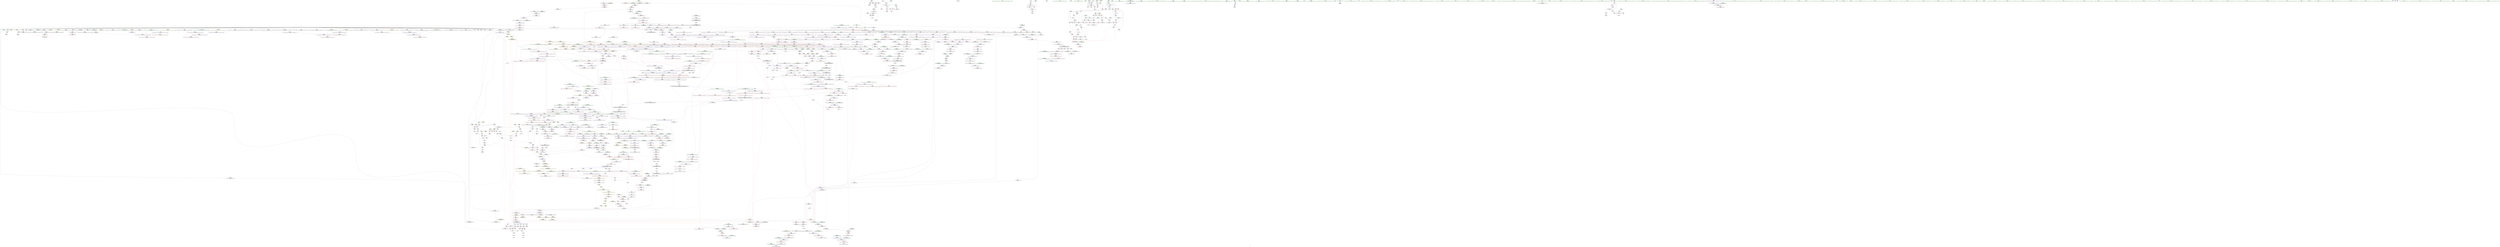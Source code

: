 digraph "SVFG" {
	label="SVFG";

	Node0x56028efdc270 [shape=record,color=grey,label="{NodeID: 0\nNullPtr|{|<s42>99}}"];
	Node0x56028efdc270 -> Node0x56028f04e940[style=solid];
	Node0x56028efdc270 -> Node0x56028f04ea40[style=solid];
	Node0x56028efdc270 -> Node0x56028f04eb10[style=solid];
	Node0x56028efdc270 -> Node0x56028f04ebe0[style=solid];
	Node0x56028efdc270 -> Node0x56028f04ecb0[style=solid];
	Node0x56028efdc270 -> Node0x56028f04ed80[style=solid];
	Node0x56028efdc270 -> Node0x56028f04ee50[style=solid];
	Node0x56028efdc270 -> Node0x56028f04ef20[style=solid];
	Node0x56028efdc270 -> Node0x56028f04eff0[style=solid];
	Node0x56028efdc270 -> Node0x56028f04f0c0[style=solid];
	Node0x56028efdc270 -> Node0x56028f04f190[style=solid];
	Node0x56028efdc270 -> Node0x56028f04f260[style=solid];
	Node0x56028efdc270 -> Node0x56028f04f330[style=solid];
	Node0x56028efdc270 -> Node0x56028f04f400[style=solid];
	Node0x56028efdc270 -> Node0x56028f04f4d0[style=solid];
	Node0x56028efdc270 -> Node0x56028f04f5a0[style=solid];
	Node0x56028efdc270 -> Node0x56028f04f670[style=solid];
	Node0x56028efdc270 -> Node0x56028f04f740[style=solid];
	Node0x56028efdc270 -> Node0x56028f04f810[style=solid];
	Node0x56028efdc270 -> Node0x56028f04f8e0[style=solid];
	Node0x56028efdc270 -> Node0x56028f04f9b0[style=solid];
	Node0x56028efdc270 -> Node0x56028f04fa80[style=solid];
	Node0x56028efdc270 -> Node0x56028f04fb50[style=solid];
	Node0x56028efdc270 -> Node0x56028f04fc20[style=solid];
	Node0x56028efdc270 -> Node0x56028f04fcf0[style=solid];
	Node0x56028efdc270 -> Node0x56028f04fdc0[style=solid];
	Node0x56028efdc270 -> Node0x56028f04fe90[style=solid];
	Node0x56028efdc270 -> Node0x56028f04ff60[style=solid];
	Node0x56028efdc270 -> Node0x56028f050030[style=solid];
	Node0x56028efdc270 -> Node0x56028f050100[style=solid];
	Node0x56028efdc270 -> Node0x56028f0501d0[style=solid];
	Node0x56028efdc270 -> Node0x56028f0502a0[style=solid];
	Node0x56028efdc270 -> Node0x56028f050370[style=solid];
	Node0x56028efdc270 -> Node0x56028f050440[style=solid];
	Node0x56028efdc270 -> Node0x56028f057250[style=solid];
	Node0x56028efdc270 -> Node0x56028f059b20[style=solid];
	Node0x56028efdc270 -> Node0x56028f059bf0[style=solid];
	Node0x56028efdc270 -> Node0x56028f059cc0[style=solid];
	Node0x56028efdc270 -> Node0x56028f05bfb0[style=solid];
	Node0x56028efdc270 -> Node0x56028ea3a510[style=solid];
	Node0x56028efdc270 -> Node0x56028f09d380[style=solid];
	Node0x56028efdc270 -> Node0x56028f09de00[style=solid];
	Node0x56028efdc270:s42 -> Node0x56028f17df80[style=solid,color=red];
	Node0x56028f055340 [shape=record,color=red,label="{NodeID: 775\n1507\<--1506\n\<--coerce.dive3\n_ZSt18uninitialized_copyISt13move_iteratorIPSt4pairIiiEES3_ET0_T_S6_S5_\n|{<s0>109}}"];
	Node0x56028f055340:s0 -> Node0x56028f17b1b0[style=solid,color=red];
	Node0x56028f071060 [shape=record,color=black,label="{NodeID: 1550\nMR_66V_7 = PHI(MR_66V_5, MR_66V_5, MR_66V_3, MR_66V_6, MR_66V_4, )\npts\{830001 830002 \}\n|{<s0>10|<s1>10}}"];
	Node0x56028f071060:s0 -> Node0x56028f0d5fc0[style=dashed,color=red];
	Node0x56028f071060:s1 -> Node0x56028f0d60a0[style=dashed,color=red];
	Node0x56028f04be00 [shape=record,color=purple,label="{NodeID: 443\n238\<--66\narrayidx50\<--ile\nmain\n}"];
	Node0x56028f04be00 -> Node0x56028f065080[style=solid];
	Node0x56028f04be00 -> Node0x56028f0581f0[style=solid];
	Node0x56028f03fb60 [shape=record,color=green,label="{NodeID: 111\n668\<--669\n__n.addr\<--__n.addr_field_insensitive\n_ZNSt12_Vector_baseISt4pairIiiESaIS1_EE13_M_deallocateEPS1_m\n}"];
	Node0x56028f03fb60 -> Node0x56028f067100[style=solid];
	Node0x56028f03fb60 -> Node0x56028f05a9c0[style=solid];
	Node0x56028f05add0 [shape=record,color=blue,label="{NodeID: 886\n722\<--719\nthis.addr\<--this\n_ZN9__gnu_cxx13new_allocatorISt4pairIiiEE10deallocateEPS2_m\n}"];
	Node0x56028f05add0 -> Node0x56028f067510[style=dashed];
	Node0x56028f061870 [shape=record,color=purple,label="{NodeID: 554\n1740\<--1628\noffset_1\<--\n}"];
	Node0x56028f061870 -> Node0x56028f056fb0[style=solid];
	Node0x56028f044360 [shape=record,color=green,label="{NodeID: 222\n1464\<--1465\nretval\<--retval_field_insensitive\n_ZSt32__make_move_if_noexcept_iteratorISt4pairIiiESt13move_iteratorIPS1_EET0_PT_\n|{|<s1>106}}"];
	Node0x56028f044360 -> Node0x56028f060c40[style=solid];
	Node0x56028f044360:s1 -> Node0x56028f178740[style=solid,color=red];
	Node0x56028f0800f0 [shape=record,color=blue,label="{NodeID: 997\n1690\<--1687\n__i.addr\<--__i\n_ZNSt13move_iteratorIPSt4pairIiiEEC2ES2_\n}"];
	Node0x56028f0800f0 -> Node0x56028f056790[style=dashed];
	Node0x56028f0672a0 [shape=record,color=red,label="{NodeID: 665\n710\<--701\n\<--__a.addr\n_ZNSt16allocator_traitsISaISt4pairIiiEEE10deallocateERS2_PS1_m\n}"];
	Node0x56028f0672a0 -> Node0x56028f052900[style=solid];
	Node0x56028f09a380 [shape=record,color=grey,label="{NodeID: 1440\n160 = Binary(159, 119, )\n}"];
	Node0x56028f09a380 -> Node0x56028f057b70[style=solid];
	Node0x56028f052420 [shape=record,color=black,label="{NodeID: 333\n590\<--589\n\<--_M_impl\n_ZNSt12_Vector_baseISt4pairIiiESaIS1_EE19_M_get_Tp_allocatorEv\n}"];
	Node0x56028f052420 -> Node0x56028f0524f0[style=solid];
	Node0x56028f179940 [shape=record,color=black,label="{NodeID: 2215\n1427 = PHI(1236, )\n2nd arg _ZSt22__uninitialized_copy_aISt13move_iteratorIPSt4pairIiiEES3_S2_ET0_T_S6_S5_RSaIT1_E }"];
	Node0x56028f179940 -> Node0x56028f07e550[style=solid];
	Node0x56028f03ca40 [shape=record,color=green,label="{NodeID: 1\n7\<--1\n__dso_handle\<--dummyObj\nGlob }"];
	Node0x56028f055410 [shape=record,color=red,label="{NodeID: 776\n1509\<--1508\n\<--coerce.dive4\n_ZSt18uninitialized_copyISt13move_iteratorIPSt4pairIiiEES3_ET0_T_S6_S5_\n|{<s0>109}}"];
	Node0x56028f055410:s0 -> Node0x56028f17b2c0[style=solid,color=red];
	Node0x56028f04bed0 [shape=record,color=purple,label="{NodeID: 444\n293\<--290\nfirst\<--call77\nmain\n}"];
	Node0x56028f04bed0 -> Node0x56028f065150[style=solid];
	Node0x56028f03fc30 [shape=record,color=green,label="{NodeID: 112\n682\<--683\n_ZNSt16allocator_traitsISaISt4pairIiiEEE10deallocateERS2_PS1_m\<--_ZNSt16allocator_traitsISaISt4pairIiiEEE10deallocateERS2_PS1_m_field_insensitive\n}"];
	Node0x56028f05aea0 [shape=record,color=blue,label="{NodeID: 887\n724\<--720\n__p.addr\<--__p\n_ZN9__gnu_cxx13new_allocatorISt4pairIiiEE10deallocateEPS2_m\n}"];
	Node0x56028f05aea0 -> Node0x56028f0675e0[style=dashed];
	Node0x56028f061940 [shape=record,color=purple,label="{NodeID: 555\n1644\<--1643\n_M_current\<--this1\n_ZNKSt13move_iteratorIPSt4pairIiiEEdeEv\n}"];
	Node0x56028f061940 -> Node0x56028f056110[style=solid];
	Node0x56028f044430 [shape=record,color=green,label="{NodeID: 223\n1466\<--1467\n__i.addr\<--__i.addr_field_insensitive\n_ZSt32__make_move_if_noexcept_iteratorISt4pairIiiESt13move_iteratorIPS1_EET0_PT_\n}"];
	Node0x56028f044430 -> Node0x56028f0550d0[style=solid];
	Node0x56028f044430 -> Node0x56028f07e890[style=solid];
	Node0x56028f0801c0 [shape=record,color=blue,label="{NodeID: 998\n1695\<--1696\n_M_current\<--\n_ZNSt13move_iteratorIPSt4pairIiiEEC2ES2_\n|{<s0>106}}"];
	Node0x56028f0801c0:s0 -> Node0x56028f11afb0[style=dashed,color=blue];
	Node0x56028f067370 [shape=record,color=red,label="{NodeID: 666\n712\<--703\n\<--__p.addr\n_ZNSt16allocator_traitsISaISt4pairIiiEEE10deallocateERS2_PS1_m\n|{<s0>43}}"];
	Node0x56028f067370:s0 -> Node0x56028f17f000[style=solid,color=red];
	Node0x56028f09a500 [shape=record,color=grey,label="{NodeID: 1441\n331 = Binary(330, 199, )\n}"];
	Node0x56028f09a500 -> Node0x56028f058a10[style=solid];
	Node0x56028f0524f0 [shape=record,color=black,label="{NodeID: 334\n583\<--590\n_ZNSt12_Vector_baseISt4pairIiiESaIS1_EE19_M_get_Tp_allocatorEv_ret\<--\n_ZNSt12_Vector_baseISt4pairIiiESaIS1_EE19_M_get_Tp_allocatorEv\n|{<s0>25|<s1>60|<s2>63|<s3>68|<s4>72}}"];
	Node0x56028f0524f0:s0 -> Node0x56028f173380[style=solid,color=blue];
	Node0x56028f0524f0:s1 -> Node0x56028f1744c0[style=solid,color=blue];
	Node0x56028f0524f0:s2 -> Node0x56028f174880[style=solid,color=blue];
	Node0x56028f0524f0:s3 -> Node0x56028f174bd0[style=solid,color=blue];
	Node0x56028f0524f0:s4 -> Node0x56028f174d40[style=solid,color=blue];
	Node0x56028f179a80 [shape=record,color=black,label="{NodeID: 2216\n1428 = PHI(1237, )\n3rd arg _ZSt22__uninitialized_copy_aISt13move_iteratorIPSt4pairIiiEES3_S2_ET0_T_S6_S5_RSaIT1_E }"];
	Node0x56028f179a80 -> Node0x56028f07e620[style=solid];
	Node0x56028f03bd10 [shape=record,color=green,label="{NodeID: 2\n8\<--1\n.str\<--dummyObj\nGlob }"];
	Node0x56028f0554e0 [shape=record,color=red,label="{NodeID: 777\n1535\<--1522\n\<--__result.addr\n_ZNSt20__uninitialized_copyILb0EE13__uninit_copyISt13move_iteratorIPSt4pairIiiEES5_EET0_T_S8_S7_\n}"];
	Node0x56028f0554e0 -> Node0x56028f07f0b0[style=solid];
	Node0x56028f04bfa0 [shape=record,color=purple,label="{NodeID: 445\n298\<--297\nfirst80\<--call79\nmain\n}"];
	Node0x56028f04bfa0 -> Node0x56028f065220[style=solid];
	Node0x56028f03fd30 [shape=record,color=green,label="{NodeID: 113\n688\<--689\nthis.addr\<--this.addr_field_insensitive\n_ZNSt12_Vector_baseISt4pairIiiESaIS1_EE12_Vector_implD2Ev\n}"];
	Node0x56028f03fd30 -> Node0x56028f0671d0[style=solid];
	Node0x56028f03fd30 -> Node0x56028f05aa90[style=solid];
	Node0x56028f05af70 [shape=record,color=blue,label="{NodeID: 888\n726\<--721\n.addr\<--\n_ZN9__gnu_cxx13new_allocatorISt4pairIiiEE10deallocateEPS2_m\n}"];
	Node0x56028f061a10 [shape=record,color=purple,label="{NodeID: 556\n1653\<--1652\n_M_current\<--this1\n_ZNSt13move_iteratorIPSt4pairIiiEEppEv\n}"];
	Node0x56028f061a10 -> Node0x56028f0562b0[style=solid];
	Node0x56028f061a10 -> Node0x56028f07fce0[style=solid];
	Node0x56028f044500 [shape=record,color=green,label="{NodeID: 224\n1471\<--1472\n_ZNSt13move_iteratorIPSt4pairIiiEEC2ES2_\<--_ZNSt13move_iteratorIPSt4pairIiiEEC2ES2__field_insensitive\n}"];
	Node0x56028f080290 [shape=record,color=blue,label="{NodeID: 999\n1702\<--1700\nthis.addr\<--this\n_ZN9__gnu_cxx13new_allocatorISt4pairIiiEE7destroyIS2_EEvPT_\n}"];
	Node0x56028f080290 -> Node0x56028f056860[style=dashed];
	Node0x56028f067440 [shape=record,color=red,label="{NodeID: 667\n713\<--705\n\<--__n.addr\n_ZNSt16allocator_traitsISaISt4pairIiiEEE10deallocateERS2_PS1_m\n|{<s0>43}}"];
	Node0x56028f067440:s0 -> Node0x56028f17f140[style=solid,color=red];
	Node0x56028f09a680 [shape=record,color=grey,label="{NodeID: 1442\n1164 = Binary(1162, 1163, )\n}"];
	Node0x56028f09a680 -> Node0x56028f09a800[style=solid];
	Node0x56028f0525c0 [shape=record,color=black,label="{NodeID: 335\n611\<--607\nsub.ptr.lhs.cast\<--\n_ZNSt12_Vector_baseISt4pairIiiESaIS1_EED2Ev\n}"];
	Node0x56028f0525c0 -> Node0x56028f09c600[style=solid];
	Node0x56028f179bc0 [shape=record,color=black,label="{NodeID: 2217\n584 = PHI(476, 921, 937, 973, 993, )\n0th arg _ZNSt12_Vector_baseISt4pairIiiESaIS1_EE19_M_get_Tp_allocatorEv }"];
	Node0x56028f179bc0 -> Node0x56028f05a1a0[style=solid];
	Node0x56028f03bda0 [shape=record,color=green,label="{NodeID: 3\n10\<--1\n.str.1\<--dummyObj\nGlob }"];
	Node0x56028f0555b0 [shape=record,color=red,label="{NodeID: 778\n1568\<--1522\n\<--__result.addr\n_ZNSt20__uninitialized_copyILb0EE13__uninit_copyISt13move_iteratorIPSt4pairIiiEES5_EET0_T_S8_S7_\n|{<s0>116}}"];
	Node0x56028f0555b0:s0 -> Node0x56028f17d840[style=solid,color=red];
	Node0x56028f04c070 [shape=record,color=purple,label="{NodeID: 446\n304\<--303\nfirst84\<--call83\nmain\n}"];
	Node0x56028f04c070 -> Node0x56028f0652f0[style=solid];
	Node0x56028f03fe00 [shape=record,color=green,label="{NodeID: 114\n694\<--695\n_ZNSaISt4pairIiiEED2Ev\<--_ZNSaISt4pairIiiEED2Ev_field_insensitive\n}"];
	Node0x56028f05b040 [shape=record,color=blue,label="{NodeID: 889\n742\<--741\nthis.addr\<--this\n_ZNSaISt4pairIiiEED2Ev\n}"];
	Node0x56028f05b040 -> Node0x56028f0676b0[style=dashed];
	Node0x56028f061ae0 [shape=record,color=purple,label="{NodeID: 557\n1655\<--1654\nincdec.ptr\<--\n_ZNSt13move_iteratorIPSt4pairIiiEEppEv\n}"];
	Node0x56028f061ae0 -> Node0x56028f07fce0[style=solid];
	Node0x56028f044600 [shape=record,color=green,label="{NodeID: 225\n1480\<--1481\n__first\<--__first_field_insensitive\n_ZSt18uninitialized_copyISt13move_iteratorIPSt4pairIiiEES3_ET0_T_S6_S5_\n}"];
	Node0x56028f044600 -> Node0x56028f04a5e0[style=solid];
	Node0x56028f044600 -> Node0x56028f060d10[style=solid];
	Node0x56028f080360 [shape=record,color=blue,label="{NodeID: 1000\n1704\<--1701\n__p.addr\<--__p\n_ZN9__gnu_cxx13new_allocatorISt4pairIiiEE7destroyIS2_EEvPT_\n}"];
	Node0x56028f080360 -> Node0x56028f056930[style=dashed];
	Node0x56028f067510 [shape=record,color=red,label="{NodeID: 668\n731\<--722\nthis1\<--this.addr\n_ZN9__gnu_cxx13new_allocatorISt4pairIiiEE10deallocateEPS2_m\n}"];
	Node0x56028f09a800 [shape=record,color=grey,label="{NodeID: 1443\n1165 = Binary(1164, 615, )\n}"];
	Node0x56028f09a800 -> Node0x56028f054cc0[style=solid];
	Node0x56028f052690 [shape=record,color=black,label="{NodeID: 336\n612\<--610\nsub.ptr.rhs.cast\<--\n_ZNSt12_Vector_baseISt4pairIiiESaIS1_EED2Ev\n}"];
	Node0x56028f052690 -> Node0x56028f09c600[style=solid];
	Node0x56028f17a040 [shape=record,color=black,label="{NodeID: 2218\n439 = PHI(82, 82, 82, 82, 82, 82, )\n0th arg _ZNSt6vectorISt4pairIiiESaIS1_EEixEm }"];
	Node0x56028f17a040 -> Node0x56028f0594a0[style=solid];
	Node0x56028f03c050 [shape=record,color=green,label="{NodeID: 4\n12\<--1\n.str.2\<--dummyObj\nGlob }"];
	Node0x56028f055680 [shape=record,color=red,label="{NodeID: 779\n1542\<--1524\n\<--__cur\n_ZNSt20__uninitialized_copyILb0EE13__uninit_copyISt13move_iteratorIPSt4pairIiiEES5_EET0_T_S8_S7_\n|{<s0>111}}"];
	Node0x56028f055680:s0 -> Node0x56028f17be90[style=solid,color=red];
	Node0x56028f04c140 [shape=record,color=purple,label="{NodeID: 447\n313\<--312\nsecond\<--call89\nmain\n}"];
	Node0x56028f04c140 -> Node0x56028f0653c0[style=solid];
	Node0x56028f044a10 [shape=record,color=green,label="{NodeID: 115\n701\<--702\n__a.addr\<--__a.addr_field_insensitive\n_ZNSt16allocator_traitsISaISt4pairIiiEEE10deallocateERS2_PS1_m\n}"];
	Node0x56028f044a10 -> Node0x56028f0672a0[style=solid];
	Node0x56028f044a10 -> Node0x56028f05ab60[style=solid];
	Node0x56028f05b110 [shape=record,color=blue,label="{NodeID: 890\n753\<--752\nthis.addr\<--this\n_ZN9__gnu_cxx13new_allocatorISt4pairIiiEED2Ev\n}"];
	Node0x56028f05b110 -> Node0x56028f067780[style=dashed];
	Node0x56028f0fc790 [shape=record,color=yellow,style=double,label="{NodeID: 1665\n64V_1 = ENCHI(MR_64V_0)\npts\{830000 \}\nFun[_ZNSt6vectorISt4pairIiiESaIS1_EEixEm]}"];
	Node0x56028f0fc790 -> Node0x56028f065e50[style=dashed];
	Node0x56028f061bb0 [shape=record,color=purple,label="{NodeID: 558\n1682\<--1681\n_M_current\<--this1\n_ZNKSt13move_iteratorIPSt4pairIiiEE4baseEv\n}"];
	Node0x56028f061bb0 -> Node0x56028f0565f0[style=solid];
	Node0x56028f0446d0 [shape=record,color=green,label="{NodeID: 226\n1482\<--1483\n__last\<--__last_field_insensitive\n_ZSt18uninitialized_copyISt13move_iteratorIPSt4pairIiiEES3_ET0_T_S6_S5_\n}"];
	Node0x56028f0446d0 -> Node0x56028f04a6b0[style=solid];
	Node0x56028f0446d0 -> Node0x56028f060de0[style=solid];
	Node0x56028f11bf40 [shape=record,color=yellow,style=double,label="{NodeID: 2108\n60V_2 = CSCHI(MR_60V_1)\npts\{1416 \}\nCS[]|{<s0>61}}"];
	Node0x56028f11bf40:s0 -> Node0x56028f0fd3e0[style=dashed,color=red];
	Node0x56028f0675e0 [shape=record,color=red,label="{NodeID: 669\n732\<--724\n\<--__p.addr\n_ZN9__gnu_cxx13new_allocatorISt4pairIiiEE10deallocateEPS2_m\n}"];
	Node0x56028f0675e0 -> Node0x56028f0529d0[style=solid];
	Node0x56028f09a980 [shape=record,color=grey,label="{NodeID: 1444\n358 = Binary(357, 119, )\n}"];
	Node0x56028f09a980 -> Node0x56028f058d50[style=solid];
	Node0x56028f052760 [shape=record,color=black,label="{NodeID: 337\n678\<--677\n\<--_M_impl\n_ZNSt12_Vector_baseISt4pairIiiESaIS1_EE13_M_deallocateEPS1_m\n|{<s0>41}}"];
	Node0x56028f052760:s0 -> Node0x56028f17f610[style=solid,color=red];
	Node0x56028f17a350 [shape=record,color=black,label="{NodeID: 2219\n440 = PHI(289, 296, 302, 311, 316, 322, )\n1st arg _ZNSt6vectorISt4pairIiiESaIS1_EEixEm }"];
	Node0x56028f17a350 -> Node0x56028f059570[style=solid];
	Node0x56028f03c0e0 [shape=record,color=green,label="{NodeID: 5\n14\<--1\n.str.3\<--dummyObj\nGlob }"];
	Node0x56028f055750 [shape=record,color=red,label="{NodeID: 780\n1556\<--1524\n\<--__cur\n_ZNSt20__uninitialized_copyILb0EE13__uninit_copyISt13move_iteratorIPSt4pairIiiEES5_EET0_T_S8_S7_\n}"];
	Node0x56028f055750 -> Node0x56028f061530[style=solid];
	Node0x56028f04c210 [shape=record,color=purple,label="{NodeID: 448\n318\<--317\nsecond92\<--call91\nmain\n}"];
	Node0x56028f04c210 -> Node0x56028f065490[style=solid];
	Node0x56028f044ae0 [shape=record,color=green,label="{NodeID: 116\n703\<--704\n__p.addr\<--__p.addr_field_insensitive\n_ZNSt16allocator_traitsISaISt4pairIiiEEE10deallocateERS2_PS1_m\n}"];
	Node0x56028f044ae0 -> Node0x56028f067370[style=solid];
	Node0x56028f044ae0 -> Node0x56028f05ac30[style=solid];
	Node0x56028f05b1e0 [shape=record,color=blue,label="{NodeID: 891\n761\<--759\nthis.addr\<--this\n_ZNSt6vectorISt4pairIiiESaIS1_EE12emplace_backIJS1_EEEvDpOT_\n}"];
	Node0x56028f05b1e0 -> Node0x56028f067850[style=dashed];
	Node0x56028f061c80 [shape=record,color=purple,label="{NodeID: 559\n1695\<--1694\n_M_current\<--this1\n_ZNSt13move_iteratorIPSt4pairIiiEEC2ES2_\n}"];
	Node0x56028f061c80 -> Node0x56028f0801c0[style=solid];
	Node0x56028f0447a0 [shape=record,color=green,label="{NodeID: 227\n1484\<--1485\n__result.addr\<--__result.addr_field_insensitive\n_ZSt18uninitialized_copyISt13move_iteratorIPSt4pairIiiEES3_ET0_T_S6_S5_\n}"];
	Node0x56028f0447a0 -> Node0x56028f055270[style=solid];
	Node0x56028f0447a0 -> Node0x56028f07eb00[style=solid];
	Node0x56028f11c0a0 [shape=record,color=yellow,style=double,label="{NodeID: 2109\n60V_2 = CSCHI(MR_60V_1)\npts\{1416 \}\nCS[]|{<s0>47|<s1>58}}"];
	Node0x56028f11c0a0:s0 -> Node0x56028f074530[style=dashed,color=blue];
	Node0x56028f11c0a0:s1 -> Node0x56028f11bf40[style=dashed,color=blue];
	Node0x56028f0676b0 [shape=record,color=red,label="{NodeID: 670\n745\<--742\nthis1\<--this.addr\n_ZNSaISt4pairIiiEED2Ev\n}"];
	Node0x56028f0676b0 -> Node0x56028f052aa0[style=solid];
	Node0x56028f09ab00 [shape=record,color=grey,label="{NodeID: 1445\n346 = Binary(345, 119, )\n}"];
	Node0x56028f09ab00 -> Node0x56028f058c80[style=solid];
	Node0x56028f052830 [shape=record,color=black,label="{NodeID: 338\n692\<--691\n\<--this1\n_ZNSt12_Vector_baseISt4pairIiiESaIS1_EE12_Vector_implD2Ev\n|{<s0>42}}"];
	Node0x56028f052830:s0 -> Node0x56028f177d60[style=solid,color=red];
	Node0x56028f17a5d0 [shape=record,color=black,label="{NodeID: 2220\n1061 = PHI(836, )\n0th arg _ZN9__gnu_cxx13new_allocatorISt4pairIiiEE9constructIS2_JS2_EEEvPT_DpOT0_ }"];
	Node0x56028f17a5d0 -> Node0x56028f05c970[style=solid];
	Node0x56028f03c170 [shape=record,color=green,label="{NodeID: 6\n17\<--1\n\<--dummyObj\nCan only get source location for instruction, argument, global var or function.}"];
	Node0x56028f055820 [shape=record,color=red,label="{NodeID: 781\n1569\<--1524\n\<--__cur\n_ZNSt20__uninitialized_copyILb0EE13__uninit_copyISt13move_iteratorIPSt4pairIiiEES5_EET0_T_S8_S7_\n|{<s0>116}}"];
	Node0x56028f055820:s0 -> Node0x56028f17d990[style=solid,color=red];
	Node0x56028f04c2e0 [shape=record,color=purple,label="{NodeID: 449\n324\<--323\nsecond96\<--call95\nmain\n}"];
	Node0x56028f04c2e0 -> Node0x56028f065560[style=solid];
	Node0x56028f044bb0 [shape=record,color=green,label="{NodeID: 117\n705\<--706\n__n.addr\<--__n.addr_field_insensitive\n_ZNSt16allocator_traitsISaISt4pairIiiEEE10deallocateERS2_PS1_m\n}"];
	Node0x56028f044bb0 -> Node0x56028f067440[style=solid];
	Node0x56028f044bb0 -> Node0x56028f05ad00[style=solid];
	Node0x56028f05b2b0 [shape=record,color=blue,label="{NodeID: 892\n763\<--760\n__args.addr\<--__args\n_ZNSt6vectorISt4pairIiiESaIS1_EE12emplace_backIJS1_EEEvDpOT_\n}"];
	Node0x56028f05b2b0 -> Node0x56028f067920[style=dashed];
	Node0x56028f05b2b0 -> Node0x56028f0679f0[style=dashed];
	Node0x56028f061d50 [shape=record,color=purple,label="{NodeID: 560\n453\<--451\nadd.ptr\<--\n_ZNSt6vectorISt4pairIiiESaIS1_EEixEm\n}"];
	Node0x56028f061d50 -> Node0x56028f051cd0[style=solid];
	Node0x56028f044870 [shape=record,color=green,label="{NodeID: 228\n1486\<--1487\n__assignable\<--__assignable_field_insensitive\n_ZSt18uninitialized_copyISt13move_iteratorIPSt4pairIiiEES3_ET0_T_S6_S5_\n}"];
	Node0x56028f044870 -> Node0x56028f07ebd0[style=solid];
	Node0x56028f11c200 [shape=record,color=yellow,style=double,label="{NodeID: 2110\n60V_3 = CSCHI(MR_60V_2)\npts\{1416 \}\nCS[]|{<s0>64}}"];
	Node0x56028f11c200:s0 -> Node0x56028f0fd3e0[style=dashed,color=red];
	Node0x56028f067780 [shape=record,color=red,label="{NodeID: 671\n756\<--753\nthis1\<--this.addr\n_ZN9__gnu_cxx13new_allocatorISt4pairIiiEED2Ev\n}"];
	Node0x56028f09ac80 [shape=record,color=grey,label="{NodeID: 1446\n327 = Binary(326, 133, )\n}"];
	Node0x56028f09ac80 -> Node0x56028f09dc80[style=solid];
	Node0x56028f052900 [shape=record,color=black,label="{NodeID: 339\n711\<--710\n\<--\n_ZNSt16allocator_traitsISaISt4pairIiiEEE10deallocateERS2_PS1_m\n|{<s0>43}}"];
	Node0x56028f052900:s0 -> Node0x56028f17eec0[style=solid,color=red];
	Node0x56028f17a6e0 [shape=record,color=black,label="{NodeID: 2221\n1062 = PHI(837, )\n1st arg _ZN9__gnu_cxx13new_allocatorISt4pairIiiEE9constructIS2_JS2_EEEvPT_DpOT0_ }"];
	Node0x56028f17a6e0 -> Node0x56028f05ca40[style=solid];
	Node0x56028f03cb00 [shape=record,color=green,label="{NodeID: 7\n113\<--1\n\<--dummyObj\nCan only get source location for instruction, argument, global var or function.}"];
	Node0x56028f0558f0 [shape=record,color=red,label="{NodeID: 782\n1572\<--1524\n\<--__cur\n_ZNSt20__uninitialized_copyILb0EE13__uninit_copyISt13move_iteratorIPSt4pairIiiEES5_EET0_T_S8_S7_\n}"];
	Node0x56028f0558f0 -> Node0x56028f04a9f0[style=solid];
	Node0x56028f04c3b0 [shape=record,color=purple,label="{NodeID: 450\n421\<--419\nfirst\<--this1\n_ZNSt4pairIiiEC2IRiS2_Lb1EEEOT_OT0_\n}"];
	Node0x56028f04c3b0 -> Node0x56028f059300[style=solid];
	Node0x56028f044c80 [shape=record,color=green,label="{NodeID: 118\n715\<--716\n_ZN9__gnu_cxx13new_allocatorISt4pairIiiEE10deallocateEPS2_m\<--_ZN9__gnu_cxx13new_allocatorISt4pairIiiEE10deallocateEPS2_m_field_insensitive\n}"];
	Node0x56028f05b380 [shape=record,color=blue,label="{NodeID: 893\n796\<--798\n_M_finish7\<--incdec.ptr\n_ZNSt6vectorISt4pairIiiESaIS1_EE12emplace_backIJS1_EEEvDpOT_\n}"];
	Node0x56028f05b380 -> Node0x56028f0f5650[style=dashed];
	Node0x56028f061e20 [shape=record,color=purple,label="{NodeID: 561\n907\<--905\nadd.ptr\<--\n_ZNSt6vectorISt4pairIiiESaIS1_EE17_M_realloc_insertIJS1_EEEvN9__gnu_cxx17__normal_iteratorIPS1_S3_EEDpOT_\n|{<s0>58}}"];
	Node0x56028f061e20:s0 -> Node0x56028f17bbf0[style=solid,color=red];
	Node0x56028f04cda0 [shape=record,color=green,label="{NodeID: 229\n1488\<--1489\nagg.tmp\<--agg.tmp_field_insensitive\n_ZSt18uninitialized_copyISt13move_iteratorIPSt4pairIiiEES3_ET0_T_S6_S5_\n}"];
	Node0x56028f04cda0 -> Node0x56028f04a780[style=solid];
	Node0x56028f04cda0 -> Node0x56028f060eb0[style=solid];
	Node0x56028f11c360 [shape=record,color=yellow,style=double,label="{NodeID: 2111\n60V_4 = CSCHI(MR_60V_3)\npts\{1416 \}\nCS[]|{<s0>50}}"];
	Node0x56028f11c360:s0 -> Node0x56028f074530[style=dashed,color=blue];
	Node0x56028f105dd0 [shape=record,color=yellow,style=double,label="{NodeID: 1779\n354V_1 = ENCHI(MR_354V_0)\npts\{1527 \}\nFun[_ZNSt20__uninitialized_copyILb0EE13__uninit_copyISt13move_iteratorIPSt4pairIiiEES5_EET0_T_S8_S7_]}"];
	Node0x56028f105dd0 -> Node0x56028f07f250[style=dashed];
	Node0x56028f067850 [shape=record,color=red,label="{NodeID: 672\n769\<--761\nthis1\<--this.addr\n_ZNSt6vectorISt4pairIiiESaIS1_EE12emplace_backIJS1_EEEvDpOT_\n|{|<s5>48|<s6>50}}"];
	Node0x56028f067850 -> Node0x56028f052b70[style=solid];
	Node0x56028f067850 -> Node0x56028f052c40[style=solid];
	Node0x56028f067850 -> Node0x56028f052d10[style=solid];
	Node0x56028f067850 -> Node0x56028f052de0[style=solid];
	Node0x56028f067850 -> Node0x56028f052eb0[style=solid];
	Node0x56028f067850:s5 -> Node0x56028f177920[style=solid,color=red];
	Node0x56028f067850:s6 -> Node0x56028f17e0c0[style=solid,color=red];
	Node0x56028f09ae00 [shape=record,color=grey,label="{NodeID: 1447\n171 = Binary(170, 133, )\n}"];
	Node0x56028f09ae00 -> Node0x56028f0507b0[style=solid];
	Node0x56028f0529d0 [shape=record,color=black,label="{NodeID: 340\n733\<--732\n\<--\n_ZN9__gnu_cxx13new_allocatorISt4pairIiiEE10deallocateEPS2_m\n}"];
	Node0x56028f17a7f0 [shape=record,color=black,label="{NodeID: 2222\n1063 = PHI(839, )\n2nd arg _ZN9__gnu_cxx13new_allocatorISt4pairIiiEE9constructIS2_JS2_EEEvPT_DpOT0_ }"];
	Node0x56028f17a7f0 -> Node0x56028f05cb10[style=solid];
	Node0x56028f03cb90 [shape=record,color=green,label="{NodeID: 8\n119\<--1\n\<--dummyObj\nCan only get source location for instruction, argument, global var or function.}"];
	Node0x56028f0559c0 [shape=record,color=red,label="{NodeID: 783\n1566\<--1526\nexn\<--exn.slot\n_ZNSt20__uninitialized_copyILb0EE13__uninit_copyISt13move_iteratorIPSt4pairIiiEES5_EET0_T_S8_S7_\n}"];
	Node0x56028f04c480 [shape=record,color=purple,label="{NodeID: 451\n428\<--419\nsecond\<--this1\n_ZNSt4pairIiiEC2IRiS2_Lb1EEEOT_OT0_\n}"];
	Node0x56028f04c480 -> Node0x56028f0593d0[style=solid];
	Node0x56028f044d80 [shape=record,color=green,label="{NodeID: 119\n722\<--723\nthis.addr\<--this.addr_field_insensitive\n_ZN9__gnu_cxx13new_allocatorISt4pairIiiEE10deallocateEPS2_m\n}"];
	Node0x56028f044d80 -> Node0x56028f067510[style=solid];
	Node0x56028f044d80 -> Node0x56028f05add0[style=solid];
	Node0x56028f05b450 [shape=record,color=blue,label="{NodeID: 894\n804\<--801\ncoerce.dive\<--call8\n_ZNSt6vectorISt4pairIiiESaIS1_EE12emplace_backIJS1_EEEvDpOT_\n}"];
	Node0x56028f05b450 -> Node0x56028f067e00[style=dashed];
	Node0x56028f05b450 -> Node0x56028f0f6050[style=dashed];
	Node0x56028f061ef0 [shape=record,color=purple,label="{NodeID: 562\n958\<--956\nadd.ptr18\<--\n_ZNSt6vectorISt4pairIiiESaIS1_EE17_M_realloc_insertIJS1_EEEvN9__gnu_cxx17__normal_iteratorIPS1_S3_EEDpOT_\n|{<s0>66}}"];
	Node0x56028f061ef0:s0 -> Node0x56028f178380[style=solid,color=red];
	Node0x56028f04ce30 [shape=record,color=green,label="{NodeID: 230\n1490\<--1491\nagg.tmp2\<--agg.tmp2_field_insensitive\n_ZSt18uninitialized_copyISt13move_iteratorIPSt4pairIiiEES3_ET0_T_S6_S5_\n}"];
	Node0x56028f04ce30 -> Node0x56028f04a850[style=solid];
	Node0x56028f04ce30 -> Node0x56028f060f80[style=solid];
	Node0x56028f11c4c0 [shape=record,color=yellow,style=double,label="{NodeID: 2112\n251V_2 = CSCHI(MR_251V_1)\npts\{10460000 \}\nCS[]}"];
	Node0x56028f11c4c0 -> Node0x56028f069db0[style=dashed];
	Node0x56028f105eb0 [shape=record,color=yellow,style=double,label="{NodeID: 1780\n356V_1 = ENCHI(MR_356V_0)\npts\{1529 \}\nFun[_ZNSt20__uninitialized_copyILb0EE13__uninit_copyISt13move_iteratorIPSt4pairIiiEES5_EET0_T_S8_S7_]}"];
	Node0x56028f105eb0 -> Node0x56028f07f320[style=dashed];
	Node0x56028f067920 [shape=record,color=red,label="{NodeID: 673\n787\<--763\n\<--__args.addr\n_ZNSt6vectorISt4pairIiiESaIS1_EE12emplace_backIJS1_EEEvDpOT_\n|{<s0>46}}"];
	Node0x56028f067920:s0 -> Node0x56028f17b4e0[style=solid,color=red];
	Node0x56028f09af80 [shape=record,color=grey,label="{NodeID: 1448\n326 = Binary(320, 325, )\n}"];
	Node0x56028f09af80 -> Node0x56028f09ac80[style=solid];
	Node0x56028f052aa0 [shape=record,color=black,label="{NodeID: 341\n746\<--745\n\<--this1\n_ZNSaISt4pairIiiEED2Ev\n|{<s0>45}}"];
	Node0x56028f052aa0:s0 -> Node0x56028f17ae40[style=solid,color=red];
	Node0x56028f17a900 [shape=record,color=black,label="{NodeID: 2223\n1206 = PHI(915, 931, )\n0th arg _ZSt34__uninitialized_move_if_noexcept_aIPSt4pairIiiES2_SaIS1_EET0_T_S5_S4_RT1_ }"];
	Node0x56028f17a900 -> Node0x56028f07ce90[style=solid];
	Node0x56028f03cc20 [shape=record,color=green,label="{NodeID: 9\n130\<--1\n\<--dummyObj\nCan only get source location for instruction, argument, global var or function.}"];
	Node0x56028f055a90 [shape=record,color=red,label="{NodeID: 784\n1585\<--1526\nexn11\<--exn.slot\n_ZNSt20__uninitialized_copyILb0EE13__uninit_copyISt13move_iteratorIPSt4pairIiiEES5_EET0_T_S8_S7_\n}"];
	Node0x56028f04c550 [shape=record,color=purple,label="{NodeID: 452\n449\<--448\n_M_impl\<--\n_ZNSt6vectorISt4pairIiiESaIS1_EEixEm\n}"];
	Node0x56028f044e50 [shape=record,color=green,label="{NodeID: 120\n724\<--725\n__p.addr\<--__p.addr_field_insensitive\n_ZN9__gnu_cxx13new_allocatorISt4pairIiiEE10deallocateEPS2_m\n}"];
	Node0x56028f044e50 -> Node0x56028f0675e0[style=solid];
	Node0x56028f044e50 -> Node0x56028f05aea0[style=solid];
	Node0x56028f05b520 [shape=record,color=blue,label="{NodeID: 895\n817\<--816\n__t.addr\<--__t\n_ZSt4moveIRSt4pairIiiEEONSt16remove_referenceIT_E4typeEOS4_\n}"];
	Node0x56028f05b520 -> Node0x56028f067ed0[style=dashed];
	Node0x56028f061fc0 [shape=record,color=purple,label="{NodeID: 563\n1026\<--1024\nadd.ptr39\<--\n_ZNSt6vectorISt4pairIiiESaIS1_EE17_M_realloc_insertIJS1_EEEvN9__gnu_cxx17__normal_iteratorIPS1_S3_EEDpOT_\n}"];
	Node0x56028f061fc0 -> Node0x56028f05c7d0[style=solid];
	Node0x56028f04cf00 [shape=record,color=green,label="{NodeID: 231\n1511\<--1512\n_ZNSt20__uninitialized_copyILb0EE13__uninit_copyISt13move_iteratorIPSt4pairIiiEES5_EET0_T_S8_S7_\<--_ZNSt20__uninitialized_copyILb0EE13__uninit_copyISt13move_iteratorIPSt4pairIiiEES5_EET0_T_S8_S7__field_insensitive\n}"];
	Node0x56028f11c620 [shape=record,color=yellow,style=double,label="{NodeID: 2113\n283V_2 = CSCHI(MR_283V_1)\npts\{11700000 \}\nCS[]}"];
	Node0x56028f11c620 -> Node0x56028f06aab0[style=dashed];
	Node0x56028f0679f0 [shape=record,color=red,label="{NodeID: 674\n806\<--763\n\<--__args.addr\n_ZNSt6vectorISt4pairIiiESaIS1_EE12emplace_backIJS1_EEEvDpOT_\n|{<s0>49}}"];
	Node0x56028f0679f0:s0 -> Node0x56028f17b4e0[style=solid,color=red];
	Node0x56028f09b100 [shape=record,color=grey,label="{NodeID: 1449\n175 = Binary(174, 133, )\n}"];
	Node0x56028f09b100 -> Node0x56028f050880[style=solid];
	Node0x56028f052b70 [shape=record,color=black,label="{NodeID: 342\n770\<--769\n\<--this1\n_ZNSt6vectorISt4pairIiiESaIS1_EE12emplace_backIJS1_EEEvDpOT_\n}"];
	Node0x56028f052b70 -> Node0x56028f05d770[style=solid];
	Node0x56028f052b70 -> Node0x56028f05d840[style=solid];
	Node0x56028f17aa50 [shape=record,color=black,label="{NodeID: 2224\n1207 = PHI(919, 935, )\n1st arg _ZSt34__uninitialized_move_if_noexcept_aIPSt4pairIiiES2_SaIS1_EET0_T_S5_S4_RT1_ }"];
	Node0x56028f17aa50 -> Node0x56028f07cf60[style=solid];
	Node0x56028f03ccf0 [shape=record,color=green,label="{NodeID: 10\n133\<--1\n\<--dummyObj\nCan only get source location for instruction, argument, global var or function.}"];
	Node0x56028f055b60 [shape=record,color=red,label="{NodeID: 785\n1586\<--1528\nsel\<--ehselector.slot\n_ZNSt20__uninitialized_copyILb0EE13__uninit_copyISt13move_iteratorIPSt4pairIiiEES5_EET0_T_S8_S7_\n}"];
	Node0x56028f04c620 [shape=record,color=purple,label="{NodeID: 453\n450\<--448\n_M_start\<--\n_ZNSt6vectorISt4pairIiiESaIS1_EEixEm\n}"];
	Node0x56028f04c620 -> Node0x56028f065e50[style=solid];
	Node0x56028f044f20 [shape=record,color=green,label="{NodeID: 121\n726\<--727\n.addr\<--.addr_field_insensitive\n_ZN9__gnu_cxx13new_allocatorISt4pairIiiEE10deallocateEPS2_m\n}"];
	Node0x56028f044f20 -> Node0x56028f05af70[style=solid];
	Node0x56028f05b5f0 [shape=record,color=blue,label="{NodeID: 896\n826\<--823\n__a.addr\<--__a\n_ZNSt16allocator_traitsISaISt4pairIiiEEE9constructIS1_JS1_EEEvRS2_PT_DpOT0_\n}"];
	Node0x56028f05b5f0 -> Node0x56028f067fa0[style=dashed];
	Node0x56028f062090 [shape=record,color=red,label="{NodeID: 564\n361\<--46\n\<--retval\nmain\n}"];
	Node0x56028f062090 -> Node0x56028f051990[style=solid];
	Node0x56028f04d000 [shape=record,color=green,label="{NodeID: 232\n1518\<--1519\n__first\<--__first_field_insensitive\n_ZNSt20__uninitialized_copyILb0EE13__uninit_copyISt13move_iteratorIPSt4pairIiiEES5_EET0_T_S8_S7_\n|{|<s1>110|<s2>112|<s3>114}}"];
	Node0x56028f04d000 -> Node0x56028f061390[style=solid];
	Node0x56028f04d000:s1 -> Node0x56028f17e5c0[style=solid,color=red];
	Node0x56028f04d000:s2 -> Node0x56028f17c4e0[style=solid,color=red];
	Node0x56028f04d000:s3 -> Node0x56028f17dc20[style=solid,color=red];
	Node0x56028f11c780 [shape=record,color=yellow,style=double,label="{NodeID: 2114\n60V_2 = CSCHI(MR_60V_1)\npts\{1416 \}\nCS[]|{<s0>61|<s1>64}}"];
	Node0x56028f11c780:s0 -> Node0x56028f11c200[style=dashed,color=blue];
	Node0x56028f11c780:s1 -> Node0x56028f11c360[style=dashed,color=blue];
	Node0x56028f067ac0 [shape=record,color=red,label="{NodeID: 675\n773\<--772\n\<--_M_finish\n_ZNSt6vectorISt4pairIiiESaIS1_EE12emplace_backIJS1_EEEvDpOT_\n}"];
	Node0x56028f067ac0 -> Node0x56028f09d800[style=solid];
	Node0x56028f09b280 [shape=record,color=grey,label="{NodeID: 1450\n320 = Binary(314, 319, )\n}"];
	Node0x56028f09b280 -> Node0x56028f09af80[style=solid];
	Node0x56028f052c40 [shape=record,color=black,label="{NodeID: 343\n774\<--769\n\<--this1\n_ZNSt6vectorISt4pairIiiESaIS1_EE12emplace_backIJS1_EEEvDpOT_\n}"];
	Node0x56028f052c40 -> Node0x56028f05d910[style=solid];
	Node0x56028f052c40 -> Node0x56028f05d9e0[style=solid];
	Node0x56028f17aba0 [shape=record,color=black,label="{NodeID: 2225\n1208 = PHI(920, 936, )\n2nd arg _ZSt34__uninitialized_move_if_noexcept_aIPSt4pairIiiES2_SaIS1_EET0_T_S5_S4_RT1_ }"];
	Node0x56028f17aba0 -> Node0x56028f07d030[style=solid];
	Node0x56028f03cdf0 [shape=record,color=green,label="{NodeID: 11\n199\<--1\n\<--dummyObj\nCan only get source location for instruction, argument, global var or function.|{<s0>53}}"];
	Node0x56028f03cdf0:s0 -> Node0x56028f17eca0[style=solid,color=red];
	Node0x56028f055c30 [shape=record,color=red,label="{NodeID: 786\n1605\<--1599\n\<--__x.addr\n_ZStneIPSt4pairIiiEEbRKSt13move_iteratorIT_ES7_\n|{<s0>121}}"];
	Node0x56028f055c30:s0 -> Node0x56028f17b9d0[style=solid,color=red];
	Node0x56028f04c6f0 [shape=record,color=purple,label="{NodeID: 454\n469\<--468\n_M_impl\<--\n_ZNSt6vectorISt4pairIiiESaIS1_EED2Ev\n}"];
	Node0x56028f044ff0 [shape=record,color=green,label="{NodeID: 122\n735\<--736\n_ZdlPv\<--_ZdlPv_field_insensitive\n}"];
	Node0x56028f05b6c0 [shape=record,color=blue,label="{NodeID: 897\n828\<--824\n__p.addr\<--__p\n_ZNSt16allocator_traitsISaISt4pairIiiEEE9constructIS1_JS1_EEEvRS2_PT_DpOT0_\n}"];
	Node0x56028f05b6c0 -> Node0x56028f068070[style=dashed];
	Node0x56028f0fce10 [shape=record,color=yellow,style=double,label="{NodeID: 1672\n92V_1 = ENCHI(MR_92V_0)\npts\{890000 990000 \}\nFun[_ZN9__gnu_cxx13new_allocatorISt4pairIiiEE9constructIS2_JS2_EEEvPT_DpOT0_]}"];
	Node0x56028f0fce10 -> Node0x56028f056a00[style=dashed];
	Node0x56028f062160 [shape=record,color=red,label="{NodeID: 565\n120\<--48\n\<--N\nmain\n}"];
	Node0x56028f062160 -> Node0x56028f0574f0[style=solid];
	Node0x56028f04d0d0 [shape=record,color=green,label="{NodeID: 233\n1520\<--1521\n__last\<--__last_field_insensitive\n_ZNSt20__uninitialized_copyILb0EE13__uninit_copyISt13move_iteratorIPSt4pairIiiEES5_EET0_T_S8_S7_\n|{|<s1>110}}"];
	Node0x56028f04d0d0 -> Node0x56028f061460[style=solid];
	Node0x56028f04d0d0:s1 -> Node0x56028f17e700[style=solid,color=red];
	Node0x56028f067b90 [shape=record,color=red,label="{NodeID: 676\n777\<--776\n\<--_M_end_of_storage\n_ZNSt6vectorISt4pairIiiESaIS1_EE12emplace_backIJS1_EEEvDpOT_\n}"];
	Node0x56028f067b90 -> Node0x56028f09d800[style=solid];
	Node0x56028f09b400 [shape=record,color=grey,label="{NodeID: 1451\n179 = Binary(178, 119, )\n}"];
	Node0x56028f09b400 -> Node0x56028f057de0[style=solid];
	Node0x56028f052d10 [shape=record,color=black,label="{NodeID: 344\n780\<--769\n\<--this1\n_ZNSt6vectorISt4pairIiiESaIS1_EE12emplace_backIJS1_EEEvDpOT_\n}"];
	Node0x56028f052d10 -> Node0x56028f05dab0[style=solid];
	Node0x56028f17acf0 [shape=record,color=black,label="{NodeID: 2226\n1209 = PHI(922, 938, )\n3rd arg _ZSt34__uninitialized_move_if_noexcept_aIPSt4pairIiiES2_SaIS1_EET0_T_S5_S4_RT1_ }"];
	Node0x56028f17acf0 -> Node0x56028f07d100[style=solid];
	Node0x56028f03cef0 [shape=record,color=green,label="{NodeID: 12\n615\<--1\n\<--dummyObj\nCan only get source location for instruction, argument, global var or function.}"];
	Node0x56028f055d00 [shape=record,color=red,label="{NodeID: 787\n1606\<--1601\n\<--__y.addr\n_ZStneIPSt4pairIiiEEbRKSt13move_iteratorIT_ES7_\n|{<s0>121}}"];
	Node0x56028f055d00:s0 -> Node0x56028f17bae0[style=solid,color=red];
	Node0x56028f04c7c0 [shape=record,color=purple,label="{NodeID: 455\n470\<--468\n_M_start\<--\n_ZNSt6vectorISt4pairIiiESaIS1_EED2Ev\n}"];
	Node0x56028f04c7c0 -> Node0x56028f0660c0[style=solid];
	Node0x56028f0450f0 [shape=record,color=green,label="{NodeID: 123\n742\<--743\nthis.addr\<--this.addr_field_insensitive\n_ZNSaISt4pairIiiEED2Ev\n}"];
	Node0x56028f0450f0 -> Node0x56028f0676b0[style=solid];
	Node0x56028f0450f0 -> Node0x56028f05b040[style=solid];
	Node0x56028f05b790 [shape=record,color=blue,label="{NodeID: 898\n830\<--825\n__args.addr\<--__args\n_ZNSt16allocator_traitsISaISt4pairIiiEEE9constructIS1_JS1_EEEvRS2_PT_DpOT0_\n}"];
	Node0x56028f05b790 -> Node0x56028f068140[style=dashed];
	Node0x56028f0fcf20 [shape=record,color=yellow,style=double,label="{NodeID: 1673\n94V_1 = ENCHI(MR_94V_0)\npts\{890001 990001 \}\nFun[_ZN9__gnu_cxx13new_allocatorISt4pairIiiEE9constructIS2_JS2_EEEvPT_DpOT0_]}"];
	Node0x56028f0fcf20 -> Node0x56028f056ad0[style=dashed];
	Node0x56028f062230 [shape=record,color=red,label="{NodeID: 566\n188\<--50\n\<--n\nmain\n}"];
	Node0x56028f062230 -> Node0x56028f09b580[style=solid];
	Node0x56028f04d1a0 [shape=record,color=green,label="{NodeID: 234\n1522\<--1523\n__result.addr\<--__result.addr_field_insensitive\n_ZNSt20__uninitialized_copyILb0EE13__uninit_copyISt13move_iteratorIPSt4pairIiiEES5_EET0_T_S8_S7_\n}"];
	Node0x56028f04d1a0 -> Node0x56028f0554e0[style=solid];
	Node0x56028f04d1a0 -> Node0x56028f0555b0[style=solid];
	Node0x56028f04d1a0 -> Node0x56028f07efe0[style=solid];
	Node0x56028f067c60 [shape=record,color=red,label="{NodeID: 677\n786\<--785\n\<--_M_finish5\n_ZNSt6vectorISt4pairIiiESaIS1_EE12emplace_backIJS1_EEEvDpOT_\n|{<s0>47}}"];
	Node0x56028f067c60:s0 -> Node0x56028f17bbf0[style=solid,color=red];
	Node0x56028f09b580 [shape=record,color=grey,label="{NodeID: 1452\n189 = Binary(188, 119, )\n}"];
	Node0x56028f09b580 -> Node0x56028f057f80[style=solid];
	Node0x56028f052de0 [shape=record,color=black,label="{NodeID: 345\n783\<--769\n\<--this1\n_ZNSt6vectorISt4pairIiiESaIS1_EE12emplace_backIJS1_EEEvDpOT_\n}"];
	Node0x56028f052de0 -> Node0x56028f05db80[style=solid];
	Node0x56028f052de0 -> Node0x56028f05dc50[style=solid];
	Node0x56028f17ae40 [shape=record,color=black,label="{NodeID: 2227\n752 = PHI(746, )\n0th arg _ZN9__gnu_cxx13new_allocatorISt4pairIiiEED2Ev }"];
	Node0x56028f17ae40 -> Node0x56028f05b110[style=solid];
	Node0x56028f03cff0 [shape=record,color=green,label="{NodeID: 13\n1082\<--1\n\<--dummyObj\nCan only get source location for instruction, argument, global var or function.}"];
	Node0x56028f055dd0 [shape=record,color=red,label="{NodeID: 788\n1622\<--1616\n\<--__p.addr\n_ZSt10_ConstructISt4pairIiiEJS1_EEvPT_DpOT0_\n}"];
	Node0x56028f055dd0 -> Node0x56028f04ab90[style=solid];
	Node0x56028f074530 [shape=record,color=black,label="{NodeID: 1563\nMR_60V_3 = PHI(MR_60V_4, MR_60V_2, )\npts\{1416 \}\n|{<s0>22}}"];
	Node0x56028f074530:s0 -> Node0x56028f11b6f0[style=dashed,color=blue];
	Node0x56028f04c890 [shape=record,color=purple,label="{NodeID: 456\n473\<--472\n_M_impl2\<--\n_ZNSt6vectorISt4pairIiiESaIS1_EED2Ev\n}"];
	Node0x56028f0451c0 [shape=record,color=green,label="{NodeID: 124\n748\<--749\n_ZN9__gnu_cxx13new_allocatorISt4pairIiiEED2Ev\<--_ZN9__gnu_cxx13new_allocatorISt4pairIiiEED2Ev_field_insensitive\n}"];
	Node0x56028f05b860 [shape=record,color=blue,label="{NodeID: 899\n846\<--845\n__t.addr\<--__t\n_ZSt7forwardISt4pairIiiEEOT_RNSt16remove_referenceIS2_E4typeE\n}"];
	Node0x56028f05b860 -> Node0x56028f068210[style=dashed];
	Node0x56028f062300 [shape=record,color=red,label="{NodeID: 567\n259\<--50\n\<--n\nmain\n}"];
	Node0x56028f062300 -> Node0x56028f058600[style=solid];
	Node0x56028f04d270 [shape=record,color=green,label="{NodeID: 235\n1524\<--1525\n__cur\<--__cur_field_insensitive\n_ZNSt20__uninitialized_copyILb0EE13__uninit_copyISt13move_iteratorIPSt4pairIiiEES5_EET0_T_S8_S7_\n}"];
	Node0x56028f04d270 -> Node0x56028f055680[style=solid];
	Node0x56028f04d270 -> Node0x56028f055750[style=solid];
	Node0x56028f04d270 -> Node0x56028f055820[style=solid];
	Node0x56028f04d270 -> Node0x56028f0558f0[style=solid];
	Node0x56028f04d270 -> Node0x56028f07f0b0[style=solid];
	Node0x56028f04d270 -> Node0x56028f07f180[style=solid];
	Node0x56028f163a50 [shape=record,color=black,label="{NodeID: 2117\n518 = PHI(383, 496, 632, 1038, 1591, )\n0th arg __clang_call_terminate }"];
	Node0x56028f067d30 [shape=record,color=red,label="{NodeID: 678\n797\<--796\n\<--_M_finish7\n_ZNSt6vectorISt4pairIiiESaIS1_EE12emplace_backIJS1_EEEvDpOT_\n}"];
	Node0x56028f067d30 -> Node0x56028f05dec0[style=solid];
	Node0x56028f09b700 [shape=record,color=grey,label="{NodeID: 1453\n307 = Binary(306, 133, )\n}"];
	Node0x56028f09b700 -> Node0x56028f09e580[style=solid];
	Node0x56028f052eb0 [shape=record,color=black,label="{NodeID: 346\n794\<--769\n\<--this1\n_ZNSt6vectorISt4pairIiiESaIS1_EE12emplace_backIJS1_EEEvDpOT_\n}"];
	Node0x56028f052eb0 -> Node0x56028f05dd20[style=solid];
	Node0x56028f052eb0 -> Node0x56028f05ddf0[style=solid];
	Node0x56028f17af50 [shape=record,color=black,label="{NodeID: 2228\n823 = PHI(782, 904, )\n0th arg _ZNSt16allocator_traitsISaISt4pairIiiEEE9constructIS1_JS1_EEEvRS2_PT_DpOT0_ }"];
	Node0x56028f17af50 -> Node0x56028f05b5f0[style=solid];
	Node0x56028f03d0f0 [shape=record,color=green,label="{NodeID: 14\n1359\<--1\n\<--dummyObj\nCan only get source location for instruction, argument, global var or function.}"];
	Node0x56028f055ea0 [shape=record,color=red,label="{NodeID: 789\n1625\<--1618\n\<--__args.addr\n_ZSt10_ConstructISt4pairIiiEJS1_EEvPT_DpOT0_\n|{<s0>122}}"];
	Node0x56028f055ea0:s0 -> Node0x56028f17b4e0[style=solid,color=red];
	Node0x56028f0f5180 [shape=record,color=black,label="{NodeID: 1564\nMR_64V_2 = PHI(MR_64V_3, MR_64V_1, )\npts\{830000 \}\n|{<s0>22}}"];
	Node0x56028f0f5180:s0 -> Node0x56028f11b6f0[style=dashed,color=blue];
	Node0x56028f04c960 [shape=record,color=purple,label="{NodeID: 457\n474\<--472\n_M_finish\<--\n_ZNSt6vectorISt4pairIiiESaIS1_EED2Ev\n}"];
	Node0x56028f04c960 -> Node0x56028f066190[style=solid];
	Node0x56028f0452c0 [shape=record,color=green,label="{NodeID: 125\n753\<--754\nthis.addr\<--this.addr_field_insensitive\n_ZN9__gnu_cxx13new_allocatorISt4pairIiiEED2Ev\n}"];
	Node0x56028f0452c0 -> Node0x56028f067780[style=solid];
	Node0x56028f0452c0 -> Node0x56028f05b110[style=solid];
	Node0x56028f05b930 [shape=record,color=blue,label="{NodeID: 900\n875\<--853\ncoerce.dive\<--__position.coerce\n_ZNSt6vectorISt4pairIiiESaIS1_EE17_M_realloc_insertIJS1_EEEvN9__gnu_cxx17__normal_iteratorIPS1_S3_EEDpOT_\n|{|<s2>55}}"];
	Node0x56028f05b930 -> Node0x56028f069660[style=dashed];
	Node0x56028f05b930 -> Node0x56028f069730[style=dashed];
	Node0x56028f05b930:s2 -> Node0x56028f0fa1f0[style=dashed,color=red];
	Node0x56028f0623d0 [shape=record,color=red,label="{NodeID: 568\n269\<--50\n\<--n\nmain\n}"];
	Node0x56028f0623d0 -> Node0x56028f098d00[style=solid];
	Node0x56028f04d340 [shape=record,color=green,label="{NodeID: 236\n1526\<--1527\nexn.slot\<--exn.slot_field_insensitive\n_ZNSt20__uninitialized_copyILb0EE13__uninit_copyISt13move_iteratorIPSt4pairIiiEES5_EET0_T_S8_S7_\n}"];
	Node0x56028f04d340 -> Node0x56028f0559c0[style=solid];
	Node0x56028f04d340 -> Node0x56028f055a90[style=solid];
	Node0x56028f04d340 -> Node0x56028f07f250[style=solid];
	Node0x56028f04d340 -> Node0x56028f07f3f0[style=solid];
	Node0x56028f164660 [shape=record,color=black,label="{NodeID: 2118\n565 = PHI(471, 971, 988, )\n0th arg _ZSt8_DestroyIPSt4pairIiiES1_EvT_S3_RSaIT0_E }"];
	Node0x56028f164660 -> Node0x56028f059f30[style=solid];
	Node0x56028f106450 [shape=record,color=yellow,style=double,label="{NodeID: 1786\n358V_1 = ENCHI(MR_358V_0)\npts\{15190000 \}\nFun[_ZSteqIPSt4pairIiiEEbRKSt13move_iteratorIT_ES7_]|{<s0>124}}"];
	Node0x56028f106450:s0 -> Node0x56028f0f9ef0[style=dashed,color=red];
	Node0x56028f067e00 [shape=record,color=red,label="{NodeID: 679\n809\<--808\n\<--coerce.dive10\n_ZNSt6vectorISt4pairIiiESaIS1_EE12emplace_backIJS1_EEEvDpOT_\n|{<s0>50}}"];
	Node0x56028f067e00:s0 -> Node0x56028f17e200[style=solid,color=red];
	Node0x56028f09b880 [shape=record,color=grey,label="{NodeID: 1454\n306 = Binary(300, 305, )\n}"];
	Node0x56028f09b880 -> Node0x56028f09b700[style=solid];
	Node0x56028f052f80 [shape=record,color=black,label="{NodeID: 347\n782\<--781\n\<--_M_impl3\n_ZNSt6vectorISt4pairIiiESaIS1_EE12emplace_backIJS1_EEEvDpOT_\n|{<s0>47}}"];
	Node0x56028f052f80:s0 -> Node0x56028f17af50[style=solid,color=red];
	Node0x56028f17b0a0 [shape=record,color=black,label="{NodeID: 2229\n547 = PHI(535, )\n0th arg _ZNSaISt4pairIiiEEC2Ev }"];
	Node0x56028f17b0a0 -> Node0x56028f059d90[style=solid];
	Node0x56028f03d1f0 [shape=record,color=green,label="{NodeID: 15\n1498\<--1\n\<--dummyObj\nCan only get source location for instruction, argument, global var or function.}"];
	Node0x56028f055f70 [shape=record,color=red,label="{NodeID: 790\n1636\<--1633\n\<--__r.addr\n_ZSt11__addressofISt4pairIiiEEPT_RS2_\n}"];
	Node0x56028f055f70 -> Node0x56028f04aed0[style=solid];
	Node0x56028f0f5650 [shape=record,color=black,label="{NodeID: 1565\nMR_108V_3 = PHI(MR_108V_4, MR_108V_2, )\npts\{830001 \}\n|{<s0>22}}"];
	Node0x56028f0f5650:s0 -> Node0x56028f11b6f0[style=dashed,color=blue];
	Node0x56028f04ca30 [shape=record,color=purple,label="{NodeID: 458\n512\<--511\n_M_impl\<--this1\n_ZNSt12_Vector_baseISt4pairIiiESaIS1_EEC2Ev\n|{<s0>30}}"];
	Node0x56028f04ca30:s0 -> Node0x56028f17e840[style=solid,color=red];
	Node0x56028f045390 [shape=record,color=green,label="{NodeID: 126\n761\<--762\nthis.addr\<--this.addr_field_insensitive\n_ZNSt6vectorISt4pairIiiESaIS1_EE12emplace_backIJS1_EEEvDpOT_\n}"];
	Node0x56028f045390 -> Node0x56028f067850[style=solid];
	Node0x56028f045390 -> Node0x56028f05b1e0[style=solid];
	Node0x56028f05ba00 [shape=record,color=blue,label="{NodeID: 901\n857\<--852\nthis.addr\<--this\n_ZNSt6vectorISt4pairIiiESaIS1_EE17_M_realloc_insertIJS1_EEEvN9__gnu_cxx17__normal_iteratorIPS1_S3_EEDpOT_\n}"];
	Node0x56028f05ba00 -> Node0x56028f0682e0[style=dashed];
	Node0x56028f0624a0 [shape=record,color=red,label="{NodeID: 569\n280\<--50\n\<--n\nmain\n}"];
	Node0x56028f0624a0 -> Node0x56028f099180[style=solid];
	Node0x56028f04d410 [shape=record,color=green,label="{NodeID: 237\n1528\<--1529\nehselector.slot\<--ehselector.slot_field_insensitive\n_ZNSt20__uninitialized_copyILb0EE13__uninit_copyISt13move_iteratorIPSt4pairIiiEES5_EET0_T_S8_S7_\n}"];
	Node0x56028f04d410 -> Node0x56028f055b60[style=solid];
	Node0x56028f04d410 -> Node0x56028f07f320[style=solid];
	Node0x56028f04d410 -> Node0x56028f07f4c0[style=solid];
	Node0x56028f171f90 [shape=record,color=black,label="{NodeID: 2119\n115 = PHI()\n}"];
	Node0x56028f106530 [shape=record,color=yellow,style=double,label="{NodeID: 1787\n360V_1 = ENCHI(MR_360V_0)\npts\{15210000 \}\nFun[_ZSteqIPSt4pairIiiEEbRKSt13move_iteratorIT_ES7_]|{<s0>125}}"];
	Node0x56028f106530:s0 -> Node0x56028f0f9ef0[style=dashed,color=red];
	Node0x56028f067ed0 [shape=record,color=red,label="{NodeID: 680\n820\<--817\n\<--__t.addr\n_ZSt4moveIRSt4pairIiiEEONSt16remove_referenceIT_E4typeEOS4_\n}"];
	Node0x56028f067ed0 -> Node0x56028f053050[style=solid];
	Node0x56028f09ba00 [shape=record,color=grey,label="{NodeID: 1455\n198 = Binary(197, 199, )\n}"];
	Node0x56028f09ba00 -> Node0x56028f09bb80[style=solid];
	Node0x56028f053050 [shape=record,color=black,label="{NodeID: 348\n815\<--820\n_ZSt4moveIRSt4pairIiiEEONSt16remove_referenceIT_E4typeEOS4__ret\<--\n_ZSt4moveIRSt4pairIiiEEONSt16remove_referenceIT_E4typeEOS4_\n|{<s0>21}}"];
	Node0x56028f053050:s0 -> Node0x56028f172e80[style=solid,color=blue];
	Node0x56028f17b1b0 [shape=record,color=black,label="{NodeID: 2230\n1515 = PHI(1507, )\n0th arg _ZNSt20__uninitialized_copyILb0EE13__uninit_copyISt13move_iteratorIPSt4pairIiiEES5_EET0_T_S8_S7_ }"];
	Node0x56028f17b1b0 -> Node0x56028f07ee40[style=solid];
	Node0x56028f03d2f0 [shape=record,color=green,label="{NodeID: 16\n1611\<--1\n\<--dummyObj\nCan only get source location for instruction, argument, global var or function.}"];
	Node0x56028f056040 [shape=record,color=red,label="{NodeID: 791\n1643\<--1640\nthis1\<--this.addr\n_ZNKSt13move_iteratorIPSt4pairIiiEEdeEv\n}"];
	Node0x56028f056040 -> Node0x56028f061940[style=solid];
	Node0x56028f0f5b50 [shape=record,color=black,label="{NodeID: 1566\nMR_110V_2 = PHI(MR_110V_3, MR_110V_1, )\npts\{830002 \}\n|{<s0>22}}"];
	Node0x56028f0f5b50:s0 -> Node0x56028f11b6f0[style=dashed,color=blue];
	Node0x56028f04cb00 [shape=record,color=purple,label="{NodeID: 459\n539\<--534\n_M_start\<--this1\n_ZNSt12_Vector_baseISt4pairIiiESaIS1_EE12_Vector_implC2Ev\n}"];
	Node0x56028f04cb00 -> Node0x56028f059b20[style=solid];
	Node0x56028f045460 [shape=record,color=green,label="{NodeID: 127\n763\<--764\n__args.addr\<--__args.addr_field_insensitive\n_ZNSt6vectorISt4pairIiiESaIS1_EE12emplace_backIJS1_EEEvDpOT_\n}"];
	Node0x56028f045460 -> Node0x56028f067920[style=solid];
	Node0x56028f045460 -> Node0x56028f0679f0[style=solid];
	Node0x56028f045460 -> Node0x56028f05b2b0[style=solid];
	Node0x56028f05bad0 [shape=record,color=blue,label="{NodeID: 902\n859\<--854\n__args.addr\<--__args\n_ZNSt6vectorISt4pairIiiESaIS1_EE17_M_realloc_insertIJS1_EEEvN9__gnu_cxx17__normal_iteratorIPS1_S3_EEDpOT_\n}"];
	Node0x56028f05bad0 -> Node0x56028f0683b0[style=dashed];
	Node0x56028f062570 [shape=record,color=red,label="{NodeID: 570\n196\<--52\n\<--A\nmain\n}"];
	Node0x56028f062570 -> Node0x56028f050950[style=solid];
	Node0x56028f04d4e0 [shape=record,color=green,label="{NodeID: 238\n1539\<--1540\n_ZStneIPSt4pairIiiEEbRKSt13move_iteratorIT_ES7_\<--_ZStneIPSt4pairIiiEEbRKSt13move_iteratorIT_ES7__field_insensitive\n}"];
	Node0x56028f172090 [shape=record,color=black,label="{NodeID: 2120\n352 = PHI()\n}"];
	Node0x56028f067fa0 [shape=record,color=red,label="{NodeID: 681\n835\<--826\n\<--__a.addr\n_ZNSt16allocator_traitsISaISt4pairIiiEEE9constructIS1_JS1_EEEvRS2_PT_DpOT0_\n}"];
	Node0x56028f067fa0 -> Node0x56028f053120[style=solid];
	Node0x56028f09bb80 [shape=record,color=grey,label="{NodeID: 1456\n202 = Binary(198, 201, )\n}"];
	Node0x56028f09bb80 -> Node0x56028f09be80[style=solid];
	Node0x56028f053120 [shape=record,color=black,label="{NodeID: 349\n836\<--835\n\<--\n_ZNSt16allocator_traitsISaISt4pairIiiEEE9constructIS1_JS1_EEEvRS2_PT_DpOT0_\n|{<s0>52}}"];
	Node0x56028f053120:s0 -> Node0x56028f17a5d0[style=solid,color=red];
	Node0x56028f17b2c0 [shape=record,color=black,label="{NodeID: 2231\n1516 = PHI(1509, )\n1st arg _ZNSt20__uninitialized_copyILb0EE13__uninit_copyISt13move_iteratorIPSt4pairIiiEES5_EET0_T_S8_S7_ }"];
	Node0x56028f17b2c0 -> Node0x56028f07ef10[style=solid];
	Node0x56028f03d3f0 [shape=record,color=green,label="{NodeID: 17\n4\<--6\n_ZStL8__ioinit\<--_ZStL8__ioinit_field_insensitive\nGlob }"];
	Node0x56028f03d3f0 -> Node0x56028f04b2e0[style=solid];
	Node0x56028f056110 [shape=record,color=red,label="{NodeID: 792\n1645\<--1644\n\<--_M_current\n_ZNKSt13move_iteratorIPSt4pairIiiEEdeEv\n}"];
	Node0x56028f056110 -> Node0x56028f04afa0[style=solid];
	Node0x56028f0f6050 [shape=record,color=black,label="{NodeID: 1567\nMR_209V_2 = PHI(MR_209V_3, MR_209V_1, )\npts\{7660000 \}\n}"];
	Node0x56028f04cbd0 [shape=record,color=purple,label="{NodeID: 460\n541\<--534\n_M_finish\<--this1\n_ZNSt12_Vector_baseISt4pairIiiESaIS1_EE12_Vector_implC2Ev\n}"];
	Node0x56028f04cbd0 -> Node0x56028f059bf0[style=solid];
	Node0x56028f045530 [shape=record,color=green,label="{NodeID: 128\n765\<--766\nagg.tmp\<--agg.tmp_field_insensitive\n_ZNSt6vectorISt4pairIiiESaIS1_EE12emplace_backIJS1_EEEvDpOT_\n}"];
	Node0x56028f045530 -> Node0x56028f05d5d0[style=solid];
	Node0x56028f045530 -> Node0x56028f05d6a0[style=solid];
	Node0x56028f05bba0 [shape=record,color=blue,label="{NodeID: 903\n861\<--881\n__len\<--call\n_ZNSt6vectorISt4pairIiiESaIS1_EE17_M_realloc_insertIJS1_EEEvN9__gnu_cxx17__normal_iteratorIPS1_S3_EEDpOT_\n}"];
	Node0x56028f05bba0 -> Node0x56028f068480[style=dashed];
	Node0x56028f05bba0 -> Node0x56028f068550[style=dashed];
	Node0x56028f05bba0 -> Node0x56028f068620[style=dashed];
	Node0x56028f0fd3e0 [shape=record,color=yellow,style=double,label="{NodeID: 1678\n60V_1 = ENCHI(MR_60V_0)\npts\{1416 \}\nFun[_ZSt34__uninitialized_move_if_noexcept_aIPSt4pairIiiES2_SaIS1_EET0_T_S5_S4_RT1_]|{<s0>94}}"];
	Node0x56028f0fd3e0:s0 -> Node0x56028f0fc030[style=dashed,color=red];
	Node0x56028f062640 [shape=record,color=red,label="{NodeID: 571\n206\<--54\n\<--B\nmain\n}"];
	Node0x56028f062640 -> Node0x56028f050bc0[style=solid];
	Node0x56028f04d5e0 [shape=record,color=green,label="{NodeID: 239\n1544\<--1545\n_ZSt11__addressofISt4pairIiiEEPT_RS2_\<--_ZSt11__addressofISt4pairIiiEEPT_RS2__field_insensitive\n}"];
	Node0x56028f172190 [shape=record,color=black,label="{NodeID: 2121\n128 = PHI()\n}"];
	Node0x56028f068070 [shape=record,color=red,label="{NodeID: 682\n837\<--828\n\<--__p.addr\n_ZNSt16allocator_traitsISaISt4pairIiiEEE9constructIS1_JS1_EEEvRS2_PT_DpOT0_\n|{<s0>52}}"];
	Node0x56028f068070:s0 -> Node0x56028f17a6e0[style=solid,color=red];
	Node0x56028f09bd00 [shape=record,color=grey,label="{NodeID: 1457\n1011 = Binary(1009, 1010, )\n}"];
	Node0x56028f09bd00 -> Node0x56028f09c000[style=solid];
	Node0x56028f0531f0 [shape=record,color=black,label="{NodeID: 350\n844\<--849\n_ZSt7forwardISt4pairIiiEEOT_RNSt16remove_referenceIS2_E4typeE_ret\<--\n_ZSt7forwardISt4pairIiiEEOT_RNSt16remove_referenceIS2_E4typeE\n|{<s0>46|<s1>49|<s2>51|<s3>57|<s4>77|<s5>122}}"];
	Node0x56028f0531f0:s0 -> Node0x56028f172fc0[style=solid,color=blue];
	Node0x56028f0531f0:s1 -> Node0x56028f173ac0[style=solid,color=blue];
	Node0x56028f0531f0:s2 -> Node0x56028f173c00[style=solid,color=blue];
	Node0x56028f0531f0:s3 -> Node0x56028f174240[style=solid,color=blue];
	Node0x56028f0531f0:s4 -> Node0x56028f174e80[style=solid,color=blue];
	Node0x56028f0531f0:s5 -> Node0x56028f173590[style=solid,color=blue];
	Node0x56028f17b3d0 [shape=record,color=black,label="{NodeID: 2232\n1517 = PHI(1505, )\n2nd arg _ZNSt20__uninitialized_copyILb0EE13__uninit_copyISt13move_iteratorIPSt4pairIiiEES5_EET0_T_S8_S7_ }"];
	Node0x56028f17b3d0 -> Node0x56028f07efe0[style=solid];
	Node0x56028f03d4f0 [shape=record,color=green,label="{NodeID: 18\n16\<--20\nllvm.global_ctors\<--llvm.global_ctors_field_insensitive\nGlob }"];
	Node0x56028f03d4f0 -> Node0x56028f04b6f0[style=solid];
	Node0x56028f03d4f0 -> Node0x56028f04b7f0[style=solid];
	Node0x56028f03d4f0 -> Node0x56028f04b8f0[style=solid];
	Node0x56028f0561e0 [shape=record,color=red,label="{NodeID: 793\n1652\<--1649\nthis1\<--this.addr\n_ZNSt13move_iteratorIPSt4pairIiiEEppEv\n}"];
	Node0x56028f0561e0 -> Node0x56028f04b070[style=solid];
	Node0x56028f0561e0 -> Node0x56028f061a10[style=solid];
	Node0x56028f04cca0 [shape=record,color=purple,label="{NodeID: 461\n543\<--534\n_M_end_of_storage\<--this1\n_ZNSt12_Vector_baseISt4pairIiiESaIS1_EE12_Vector_implC2Ev\n}"];
	Node0x56028f04cca0 -> Node0x56028f059cc0[style=solid];
	Node0x56028f045600 [shape=record,color=green,label="{NodeID: 129\n789\<--790\n_ZSt7forwardISt4pairIiiEEOT_RNSt16remove_referenceIS2_E4typeE\<--_ZSt7forwardISt4pairIiiEEOT_RNSt16remove_referenceIS2_E4typeE_field_insensitive\n}"];
	Node0x56028f05bc70 [shape=record,color=blue,label="{NodeID: 904\n888\<--885\ncoerce.dive3\<--call2\n_ZNSt6vectorISt4pairIiiESaIS1_EE17_M_realloc_insertIJS1_EEEvN9__gnu_cxx17__normal_iteratorIPS1_S3_EEDpOT_\n|{|<s2>55}}"];
	Node0x56028f05bc70 -> Node0x56028f069660[style=dashed];
	Node0x56028f05bc70 -> Node0x56028f069730[style=dashed];
	Node0x56028f05bc70:s2 -> Node0x56028f0fa1f0[style=dashed,color=red];
	Node0x56028f062710 [shape=record,color=red,label="{NodeID: 572\n214\<--56\n\<--C\nmain\n}"];
	Node0x56028f062710 -> Node0x56028f050e30[style=solid];
	Node0x56028f04d6e0 [shape=record,color=green,label="{NodeID: 240\n1547\<--1548\n_ZNKSt13move_iteratorIPSt4pairIiiEEdeEv\<--_ZNKSt13move_iteratorIPSt4pairIiiEEdeEv_field_insensitive\n}"];
	Node0x56028f172290 [shape=record,color=black,label="{NodeID: 2122\n28 = PHI()\n}"];
	Node0x56028f068140 [shape=record,color=red,label="{NodeID: 683\n838\<--830\n\<--__args.addr\n_ZNSt16allocator_traitsISaISt4pairIiiEEE9constructIS1_JS1_EEEvRS2_PT_DpOT0_\n|{<s0>51}}"];
	Node0x56028f068140:s0 -> Node0x56028f17b4e0[style=solid,color=red];
	Node0x56028f09be80 [shape=record,color=grey,label="{NodeID: 1458\n205 = Binary(202, 204, )\n}"];
	Node0x56028f09be80 -> Node0x56028f09c180[style=solid];
	Node0x56028f0532c0 [shape=record,color=black,label="{NodeID: 351\n894\<--879\n\<--this1\n_ZNSt6vectorISt4pairIiiESaIS1_EE17_M_realloc_insertIJS1_EEEvN9__gnu_cxx17__normal_iteratorIPS1_S3_EEDpOT_\n|{<s0>56}}"];
	Node0x56028f0532c0:s0 -> Node0x56028f1791c0[style=solid,color=red];
	Node0x56028f17b4e0 [shape=record,color=black,label="{NodeID: 2233\n845 = PHI(787, 806, 838, 908, 1077, 1625, )\n0th arg _ZSt7forwardISt4pairIiiEEOT_RNSt16remove_referenceIS2_E4typeE }"];
	Node0x56028f17b4e0 -> Node0x56028f05b860[style=solid];
	Node0x56028f03d5f0 [shape=record,color=green,label="{NodeID: 19\n21\<--22\n__cxx_global_var_init\<--__cxx_global_var_init_field_insensitive\n}"];
	Node0x56028f0562b0 [shape=record,color=red,label="{NodeID: 794\n1654\<--1653\n\<--_M_current\n_ZNSt13move_iteratorIPSt4pairIiiEEppEv\n}"];
	Node0x56028f0562b0 -> Node0x56028f061ae0[style=solid];
	Node0x56028f05cdb0 [shape=record,color=purple,label="{NodeID: 462\n589\<--588\n_M_impl\<--this1\n_ZNSt12_Vector_baseISt4pairIiiESaIS1_EE19_M_get_Tp_allocatorEv\n}"];
	Node0x56028f05cdb0 -> Node0x56028f052420[style=solid];
	Node0x56028f045700 [shape=record,color=green,label="{NodeID: 130\n792\<--793\n_ZNSt16allocator_traitsISaISt4pairIiiEEE9constructIS1_JS1_EEEvRS2_PT_DpOT0_\<--_ZNSt16allocator_traitsISaISt4pairIiiEEE9constructIS1_JS1_EEEvRS2_PT_DpOT0__field_insensitive\n}"];
	Node0x56028f05bd40 [shape=record,color=blue,label="{NodeID: 905\n863\<--890\n__elems_before\<--call4\n_ZNSt6vectorISt4pairIiiESaIS1_EE17_M_realloc_insertIJS1_EEEvN9__gnu_cxx17__normal_iteratorIPS1_S3_EEDpOT_\n}"];
	Node0x56028f05bd40 -> Node0x56028f0686f0[style=dashed];
	Node0x56028f05bd40 -> Node0x56028f0687c0[style=dashed];
	Node0x56028f0627e0 [shape=record,color=red,label="{NodeID: 573\n223\<--58\n\<--D\nmain\n}"];
	Node0x56028f0627e0 -> Node0x56028f0510a0[style=solid];
	Node0x56028f04d7e0 [shape=record,color=green,label="{NodeID: 241\n1550\<--1551\n_ZSt10_ConstructISt4pairIiiEJS1_EEvPT_DpOT0_\<--_ZSt10_ConstructISt4pairIiiEJS1_EEvPT_DpOT0__field_insensitive\n}"];
	Node0x56028f172390 [shape=record,color=black,label="{NodeID: 2123\n312 = PHI(438, )\n}"];
	Node0x56028f172390 -> Node0x56028f04c140[style=solid];
	Node0x56028f068210 [shape=record,color=red,label="{NodeID: 684\n849\<--846\n\<--__t.addr\n_ZSt7forwardISt4pairIiiEEOT_RNSt16remove_referenceIS2_E4typeE\n}"];
	Node0x56028f068210 -> Node0x56028f0531f0[style=solid];
	Node0x56028f09c000 [shape=record,color=grey,label="{NodeID: 1459\n1012 = Binary(1011, 615, )\n|{<s0>74}}"];
	Node0x56028f09c000:s0 -> Node0x56028f17cde0[style=solid,color=red];
	Node0x56028f053390 [shape=record,color=black,label="{NodeID: 352\n902\<--879\n\<--this1\n_ZNSt6vectorISt4pairIiiESaIS1_EE17_M_realloc_insertIJS1_EEEvN9__gnu_cxx17__normal_iteratorIPS1_S3_EEDpOT_\n}"];
	Node0x56028f053390 -> Node0x56028f05e130[style=solid];
	Node0x56028f17b9d0 [shape=record,color=black,label="{NodeID: 2234\n1660 = PHI(1605, )\n0th arg _ZSteqIPSt4pairIiiEEbRKSt13move_iteratorIT_ES7_ }"];
	Node0x56028f17b9d0 -> Node0x56028f07fdb0[style=solid];
	Node0x56028f03d6f0 [shape=record,color=green,label="{NodeID: 20\n25\<--26\n_ZNSt8ios_base4InitC1Ev\<--_ZNSt8ios_base4InitC1Ev_field_insensitive\n}"];
	Node0x56028f056380 [shape=record,color=red,label="{NodeID: 795\n1668\<--1662\n\<--__x.addr\n_ZSteqIPSt4pairIiiEEbRKSt13move_iteratorIT_ES7_\n|{<s0>124}}"];
	Node0x56028f056380:s0 -> Node0x56028f177e70[style=solid,color=red];
	Node0x56028f05ce80 [shape=record,color=purple,label="{NodeID: 463\n602\<--601\n_M_impl\<--this1\n_ZNSt12_Vector_baseISt4pairIiiESaIS1_EED2Ev\n}"];
	Node0x56028f045800 [shape=record,color=green,label="{NodeID: 131\n802\<--803\n_ZNSt6vectorISt4pairIiiESaIS1_EE3endEv\<--_ZNSt6vectorISt4pairIiiESaIS1_EE3endEv_field_insensitive\n}"];
	Node0x56028f05be10 [shape=record,color=blue,label="{NodeID: 906\n867\<--896\n__new_start\<--call5\n_ZNSt6vectorISt4pairIiiESaIS1_EE17_M_realloc_insertIJS1_EEEvN9__gnu_cxx17__normal_iteratorIPS1_S3_EEDpOT_\n}"];
	Node0x56028f05be10 -> Node0x56028f068890[style=dashed];
	Node0x56028f05be10 -> Node0x56028f068960[style=dashed];
	Node0x56028f05be10 -> Node0x56028f068a30[style=dashed];
	Node0x56028f05be10 -> Node0x56028f068b00[style=dashed];
	Node0x56028f05be10 -> Node0x56028f068bd0[style=dashed];
	Node0x56028f05be10 -> Node0x56028f068ca0[style=dashed];
	Node0x56028f05be10 -> Node0x56028f068d70[style=dashed];
	Node0x56028f05be10 -> Node0x56028f068e40[style=dashed];
	Node0x56028f0628b0 [shape=record,color=red,label="{NodeID: 574\n166\<--60\n\<--x0\nmain\n}"];
	Node0x56028f0628b0 -> Node0x56028f057c40[style=solid];
	Node0x56028f04d8e0 [shape=record,color=green,label="{NodeID: 242\n1554\<--1555\n_ZNSt13move_iteratorIPSt4pairIiiEEppEv\<--_ZNSt13move_iteratorIPSt4pairIiiEEppEv_field_insensitive\n}"];
	Node0x56028f1725c0 [shape=record,color=black,label="{NodeID: 2124\n317 = PHI(438, )\n}"];
	Node0x56028f1725c0 -> Node0x56028f04c210[style=solid];
	Node0x56028f0682e0 [shape=record,color=red,label="{NodeID: 685\n879\<--857\nthis1\<--this.addr\n_ZNSt6vectorISt4pairIiiESaIS1_EE17_M_realloc_insertIJS1_EEEvN9__gnu_cxx17__normal_iteratorIPS1_S3_EEDpOT_\n|{|<s19>53|<s20>54}}"];
	Node0x56028f0682e0 -> Node0x56028f0532c0[style=solid];
	Node0x56028f0682e0 -> Node0x56028f053390[style=solid];
	Node0x56028f0682e0 -> Node0x56028f053460[style=solid];
	Node0x56028f0682e0 -> Node0x56028f053530[style=solid];
	Node0x56028f0682e0 -> Node0x56028f053600[style=solid];
	Node0x56028f0682e0 -> Node0x56028f0536d0[style=solid];
	Node0x56028f0682e0 -> Node0x56028f0537a0[style=solid];
	Node0x56028f0682e0 -> Node0x56028f053870[style=solid];
	Node0x56028f0682e0 -> Node0x56028f053940[style=solid];
	Node0x56028f0682e0 -> Node0x56028f053a10[style=solid];
	Node0x56028f0682e0 -> Node0x56028f053ae0[style=solid];
	Node0x56028f0682e0 -> Node0x56028f053bb0[style=solid];
	Node0x56028f0682e0 -> Node0x56028f053c80[style=solid];
	Node0x56028f0682e0 -> Node0x56028f053d50[style=solid];
	Node0x56028f0682e0 -> Node0x56028f053e20[style=solid];
	Node0x56028f0682e0 -> Node0x56028f053ef0[style=solid];
	Node0x56028f0682e0 -> Node0x56028f053fc0[style=solid];
	Node0x56028f0682e0 -> Node0x56028f054090[style=solid];
	Node0x56028f0682e0 -> Node0x56028f054160[style=solid];
	Node0x56028f0682e0:s19 -> Node0x56028f17eb90[style=solid,color=red];
	Node0x56028f0682e0:s20 -> Node0x56028f17db10[style=solid,color=red];
	Node0x56028f09c180 [shape=record,color=grey,label="{NodeID: 1460\n208 = Binary(205, 207, )\n}"];
	Node0x56028f09c180 -> Node0x56028f09c300[style=solid];
	Node0x56028f053460 [shape=record,color=black,label="{NodeID: 353\n912\<--879\n\<--this1\n_ZNSt6vectorISt4pairIiiESaIS1_EE17_M_realloc_insertIJS1_EEEvN9__gnu_cxx17__normal_iteratorIPS1_S3_EEDpOT_\n}"];
	Node0x56028f053460 -> Node0x56028f05e200[style=solid];
	Node0x56028f053460 -> Node0x56028f05e2d0[style=solid];
	Node0x56028f17bae0 [shape=record,color=black,label="{NodeID: 2235\n1661 = PHI(1606, )\n1st arg _ZSteqIPSt4pairIiiEEbRKSt13move_iteratorIT_ES7_ }"];
	Node0x56028f17bae0 -> Node0x56028f07fe80[style=solid];
	Node0x56028f03d7f0 [shape=record,color=green,label="{NodeID: 21\n31\<--32\n__cxa_atexit\<--__cxa_atexit_field_insensitive\n}"];
	Node0x56028f056450 [shape=record,color=red,label="{NodeID: 796\n1672\<--1664\n\<--__y.addr\n_ZSteqIPSt4pairIiiEEbRKSt13move_iteratorIT_ES7_\n|{<s0>125}}"];
	Node0x56028f056450:s0 -> Node0x56028f177e70[style=solid,color=red];
	Node0x56028f05cf50 [shape=record,color=purple,label="{NodeID: 464\n603\<--601\n_M_start\<--this1\n_ZNSt12_Vector_baseISt4pairIiiESaIS1_EED2Ev\n}"];
	Node0x56028f05cf50 -> Node0x56028f066a80[style=solid];
	Node0x56028f045900 [shape=record,color=green,label="{NodeID: 132\n811\<--812\n_ZNSt6vectorISt4pairIiiESaIS1_EE17_M_realloc_insertIJS1_EEEvN9__gnu_cxx17__normal_iteratorIPS1_S3_EEDpOT_\<--_ZNSt6vectorISt4pairIiiESaIS1_EE17_M_realloc_insertIJS1_EEEvN9__gnu_cxx17__normal_iteratorIPS1_S3_EEDpOT__field_insensitive\n}"];
	Node0x56028f05bee0 [shape=record,color=blue,label="{NodeID: 907\n869\<--900\n__new_finish\<--\n_ZNSt6vectorISt4pairIiiESaIS1_EE17_M_realloc_insertIJS1_EEEvN9__gnu_cxx17__normal_iteratorIPS1_S3_EEDpOT_\n}"];
	Node0x56028f05bee0 -> Node0x56028f0690b0[style=dashed];
	Node0x56028f05bee0 -> Node0x56028f069180[style=dashed];
	Node0x56028f05bee0 -> Node0x56028f05bfb0[style=dashed];
	Node0x56028f062980 [shape=record,color=red,label="{NodeID: 575\n168\<--62\n\<--y0\nmain\n}"];
	Node0x56028f062980 -> Node0x56028f057d10[style=solid];
	Node0x56028f04d9e0 [shape=record,color=green,label="{NodeID: 243\n1582\<--1583\nllvm.trap\<--llvm.trap_field_insensitive\n}"];
	Node0x56028f172700 [shape=record,color=black,label="{NodeID: 2125\n323 = PHI(438, )\n}"];
	Node0x56028f172700 -> Node0x56028f04c2e0[style=solid];
	Node0x56028f0683b0 [shape=record,color=red,label="{NodeID: 686\n908\<--859\n\<--__args.addr\n_ZNSt6vectorISt4pairIiiESaIS1_EE17_M_realloc_insertIJS1_EEEvN9__gnu_cxx17__normal_iteratorIPS1_S3_EEDpOT_\n|{<s0>57}}"];
	Node0x56028f0683b0:s0 -> Node0x56028f17b4e0[style=solid,color=red];
	Node0x56028f09c300 [shape=record,color=grey,label="{NodeID: 1461\n211 = Binary(208, 210, )\n}"];
	Node0x56028f09c300 -> Node0x56028f050d60[style=solid];
	Node0x56028f053530 [shape=record,color=black,label="{NodeID: 354\n921\<--879\n\<--this1\n_ZNSt6vectorISt4pairIiiESaIS1_EE17_M_realloc_insertIJS1_EEEvN9__gnu_cxx17__normal_iteratorIPS1_S3_EEDpOT_\n|{<s0>60}}"];
	Node0x56028f053530:s0 -> Node0x56028f179bc0[style=solid,color=red];
	Node0x56028f17bbf0 [shape=record,color=black,label="{NodeID: 2236\n824 = PHI(786, 907, )\n1st arg _ZNSt16allocator_traitsISaISt4pairIiiEEE9constructIS1_JS1_EEEvRS2_PT_DpOT0_ }"];
	Node0x56028f17bbf0 -> Node0x56028f05b6c0[style=solid];
	Node0x56028f03d8f0 [shape=record,color=green,label="{NodeID: 22\n30\<--36\n_ZNSt8ios_base4InitD1Ev\<--_ZNSt8ios_base4InitD1Ev_field_insensitive\n}"];
	Node0x56028f03d8f0 -> Node0x56028f050510[style=solid];
	Node0x56028f056520 [shape=record,color=red,label="{NodeID: 797\n1681\<--1678\nthis1\<--this.addr\n_ZNKSt13move_iteratorIPSt4pairIiiEE4baseEv\n}"];
	Node0x56028f056520 -> Node0x56028f061bb0[style=solid];
	Node0x56028f0f71e0 [shape=record,color=yellow,style=double,label="{NodeID: 1572\n60V_1 = ENCHI(MR_60V_0)\npts\{1416 \}\nFun[_ZSt18uninitialized_copyISt13move_iteratorIPSt4pairIiiEES3_ET0_T_S6_S5_]|{<s0>109}}"];
	Node0x56028f0f71e0:s0 -> Node0x56028f0daa40[style=dashed,color=red];
	Node0x56028f05d020 [shape=record,color=purple,label="{NodeID: 465\n605\<--601\n_M_impl2\<--this1\n_ZNSt12_Vector_baseISt4pairIiiESaIS1_EED2Ev\n}"];
	Node0x56028f045a00 [shape=record,color=green,label="{NodeID: 133\n817\<--818\n__t.addr\<--__t.addr_field_insensitive\n_ZSt4moveIRSt4pairIiiEEONSt16remove_referenceIT_E4typeEOS4_\n}"];
	Node0x56028f045a00 -> Node0x56028f067ed0[style=solid];
	Node0x56028f045a00 -> Node0x56028f05b520[style=solid];
	Node0x56028f05bfb0 [shape=record,color=blue, style = dotted,label="{NodeID: 908\n869\<--3\n__new_finish\<--dummyVal\n_ZNSt6vectorISt4pairIiiESaIS1_EE17_M_realloc_insertIJS1_EEEvN9__gnu_cxx17__normal_iteratorIPS1_S3_EEDpOT_\n}"];
	Node0x56028f05bfb0 -> Node0x56028f0690b0[style=dashed];
	Node0x56028f05bfb0 -> Node0x56028f069180[style=dashed];
	Node0x56028f05bfb0 -> Node0x56028f05c080[style=dashed];
	Node0x56028f062a50 [shape=record,color=red,label="{NodeID: 576\n203\<--64\n\<--M\nmain\n}"];
	Node0x56028f062a50 -> Node0x56028f050af0[style=solid];
	Node0x56028f04dae0 [shape=record,color=green,label="{NodeID: 244\n1599\<--1600\n__x.addr\<--__x.addr_field_insensitive\n_ZStneIPSt4pairIiiEEbRKSt13move_iteratorIT_ES7_\n}"];
	Node0x56028f04dae0 -> Node0x56028f055c30[style=solid];
	Node0x56028f04dae0 -> Node0x56028f07f590[style=solid];
	Node0x56028f172840 [shape=record,color=black,label="{NodeID: 2126\n1458 = PHI(1476, )\n}"];
	Node0x56028f172840 -> Node0x56028f04a440[style=solid];
	Node0x56028f068480 [shape=record,color=red,label="{NodeID: 687\n895\<--861\n\<--__len\n_ZNSt6vectorISt4pairIiiESaIS1_EE17_M_realloc_insertIJS1_EEEvN9__gnu_cxx17__normal_iteratorIPS1_S3_EEDpOT_\n|{<s0>56}}"];
	Node0x56028f068480:s0 -> Node0x56028f179300[style=solid,color=red];
	Node0x56028f09c480 [shape=record,color=grey,label="{NodeID: 1462\n614 = Binary(613, 615, )\n|{<s0>36}}"];
	Node0x56028f09c480:s0 -> Node0x56028f17cde0[style=solid,color=red];
	Node0x56028f053600 [shape=record,color=black,label="{NodeID: 355\n932\<--879\n\<--this1\n_ZNSt6vectorISt4pairIiiESaIS1_EE17_M_realloc_insertIJS1_EEEvN9__gnu_cxx17__normal_iteratorIPS1_S3_EEDpOT_\n}"];
	Node0x56028f053600 -> Node0x56028f05e470[style=solid];
	Node0x56028f053600 -> Node0x56028f05e540[style=solid];
	Node0x56028f17bd40 [shape=record,color=black,label="{NodeID: 2237\n825 = PHI(788, 909, )\n2nd arg _ZNSt16allocator_traitsISaISt4pairIiiEEE9constructIS1_JS1_EEEvRS2_PT_DpOT0_ }"];
	Node0x56028f17bd40 -> Node0x56028f05b790[style=solid];
	Node0x56028f03d9f0 [shape=record,color=green,label="{NodeID: 23\n43\<--44\nmain\<--main_field_insensitive\n}"];
	Node0x56028f0565f0 [shape=record,color=red,label="{NodeID: 798\n1683\<--1682\n\<--_M_current\n_ZNKSt13move_iteratorIPSt4pairIiiEE4baseEv\n}"];
	Node0x56028f0565f0 -> Node0x56028f04b210[style=solid];
	Node0x56028f05d0f0 [shape=record,color=purple,label="{NodeID: 466\n606\<--601\n_M_end_of_storage\<--this1\n_ZNSt12_Vector_baseISt4pairIiiESaIS1_EED2Ev\n}"];
	Node0x56028f05d0f0 -> Node0x56028f066b50[style=solid];
	Node0x56028f045ad0 [shape=record,color=green,label="{NodeID: 134\n826\<--827\n__a.addr\<--__a.addr_field_insensitive\n_ZNSt16allocator_traitsISaISt4pairIiiEEE9constructIS1_JS1_EEEvRS2_PT_DpOT0_\n}"];
	Node0x56028f045ad0 -> Node0x56028f067fa0[style=solid];
	Node0x56028f045ad0 -> Node0x56028f05b5f0[style=solid];
	Node0x56028f05c080 [shape=record,color=blue,label="{NodeID: 909\n869\<--923\n__new_finish\<--call11\n_ZNSt6vectorISt4pairIiiESaIS1_EE17_M_realloc_insertIJS1_EEEvN9__gnu_cxx17__normal_iteratorIPS1_S3_EEDpOT_\n}"];
	Node0x56028f05c080 -> Node0x56028f068f10[style=dashed];
	Node0x56028f05c080 -> Node0x56028f05c150[style=dashed];
	Node0x56028f062b20 [shape=record,color=red,label="{NodeID: 577\n209\<--64\n\<--M\nmain\n}"];
	Node0x56028f062b20 -> Node0x56028f050c90[style=solid];
	Node0x56028f04dbb0 [shape=record,color=green,label="{NodeID: 245\n1601\<--1602\n__y.addr\<--__y.addr_field_insensitive\n_ZStneIPSt4pairIiiEEbRKSt13move_iteratorIT_ES7_\n}"];
	Node0x56028f04dbb0 -> Node0x56028f055d00[style=solid];
	Node0x56028f04dbb0 -> Node0x56028f07f660[style=solid];
	Node0x56028f172980 [shape=record,color=black,label="{NodeID: 2127\n1510 = PHI(1514, )\n}"];
	Node0x56028f172980 -> Node0x56028f04a920[style=solid];
	Node0x56028f068550 [shape=record,color=red,label="{NodeID: 688\n979\<--861\n\<--__len\n_ZNSt6vectorISt4pairIiiESaIS1_EE17_M_realloc_insertIJS1_EEEvN9__gnu_cxx17__normal_iteratorIPS1_S3_EEDpOT_\n|{<s0>70}}"];
	Node0x56028f068550:s0 -> Node0x56028f17cde0[style=solid,color=red];
	Node0x56028f09c600 [shape=record,color=grey,label="{NodeID: 1463\n613 = Binary(611, 612, )\n}"];
	Node0x56028f09c600 -> Node0x56028f09c480[style=solid];
	Node0x56028f0536d0 [shape=record,color=black,label="{NodeID: 356\n937\<--879\n\<--this1\n_ZNSt6vectorISt4pairIiiESaIS1_EE17_M_realloc_insertIJS1_EEEvN9__gnu_cxx17__normal_iteratorIPS1_S3_EEDpOT_\n|{<s0>63}}"];
	Node0x56028f0536d0:s0 -> Node0x56028f179bc0[style=solid,color=red];
	Node0x56028f17be90 [shape=record,color=black,label="{NodeID: 2238\n1632 = PHI(1542, )\n0th arg _ZSt11__addressofISt4pairIiiEEPT_RS2_ }"];
	Node0x56028f17be90 -> Node0x56028f07fa70[style=solid];
	Node0x56028f03daf0 [shape=record,color=green,label="{NodeID: 24\n46\<--47\nretval\<--retval_field_insensitive\nmain\n}"];
	Node0x56028f03daf0 -> Node0x56028f062090[style=solid];
	Node0x56028f03daf0 -> Node0x56028f057350[style=solid];
	Node0x56028f0566c0 [shape=record,color=red,label="{NodeID: 799\n1694\<--1688\nthis1\<--this.addr\n_ZNSt13move_iteratorIPSt4pairIiiEEC2ES2_\n}"];
	Node0x56028f0566c0 -> Node0x56028f061c80[style=solid];
	Node0x56028f05d1c0 [shape=record,color=purple,label="{NodeID: 467\n608\<--601\n_M_impl3\<--this1\n_ZNSt12_Vector_baseISt4pairIiiESaIS1_EED2Ev\n}"];
	Node0x56028f045ba0 [shape=record,color=green,label="{NodeID: 135\n828\<--829\n__p.addr\<--__p.addr_field_insensitive\n_ZNSt16allocator_traitsISaISt4pairIiiEEE9constructIS1_JS1_EEEvRS2_PT_DpOT0_\n}"];
	Node0x56028f045ba0 -> Node0x56028f068070[style=solid];
	Node0x56028f045ba0 -> Node0x56028f05b6c0[style=solid];
	Node0x56028f05c150 [shape=record,color=blue,label="{NodeID: 910\n869\<--928\n__new_finish\<--incdec.ptr\n_ZNSt6vectorISt4pairIiiESaIS1_EE17_M_realloc_insertIJS1_EEEvN9__gnu_cxx17__normal_iteratorIPS1_S3_EEDpOT_\n}"];
	Node0x56028f05c150 -> Node0x56028f068fe0[style=dashed];
	Node0x56028f05c150 -> Node0x56028f0690b0[style=dashed];
	Node0x56028f05c150 -> Node0x56028f069180[style=dashed];
	Node0x56028f05c150 -> Node0x56028f05c220[style=dashed];
	Node0x56028f0d5610 [shape=record,color=yellow,style=double,label="{NodeID: 1685\n60V_1 = ENCHI(MR_60V_0)\npts\{1416 \}\nFun[_ZNSt16allocator_traitsISaISt4pairIiiEEE9constructIS1_JS1_EEEvRS2_PT_DpOT0_]|{<s0>52|<s1>52}}"];
	Node0x56028f0d5610:s0 -> Node0x56028f056a00[style=dashed,color=red];
	Node0x56028f0d5610:s1 -> Node0x56028f05cbe0[style=dashed,color=red];
	Node0x56028f062bf0 [shape=record,color=red,label="{NodeID: 578\n220\<--64\n\<--M\nmain\n}"];
	Node0x56028f062bf0 -> Node0x56028f050fd0[style=solid];
	Node0x56028f04dc80 [shape=record,color=green,label="{NodeID: 246\n1608\<--1609\n_ZSteqIPSt4pairIiiEEbRKSt13move_iteratorIT_ES7_\<--_ZSteqIPSt4pairIiiEEbRKSt13move_iteratorIT_ES7__field_insensitive\n}"];
	Node0x56028f172ac0 [shape=record,color=black,label="{NodeID: 2128\n290 = PHI(438, )\n}"];
	Node0x56028f172ac0 -> Node0x56028f04bed0[style=solid];
	Node0x56028f068620 [shape=record,color=red,label="{NodeID: 689\n1025\<--861\n\<--__len\n_ZNSt6vectorISt4pairIiiESaIS1_EE17_M_realloc_insertIJS1_EEEvN9__gnu_cxx17__normal_iteratorIPS1_S3_EEDpOT_\n}"];
	Node0x56028f09c780 [shape=record,color=grey,label="{NodeID: 1464\n1303 = Binary(1302, 615, )\n}"];
	Node0x56028f09c780 -> Node0x56028f049810[style=solid];
	Node0x56028f0537a0 [shape=record,color=black,label="{NodeID: 357\n953\<--879\n\<--this1\n_ZNSt6vectorISt4pairIiiESaIS1_EE17_M_realloc_insertIJS1_EEEvN9__gnu_cxx17__normal_iteratorIPS1_S3_EEDpOT_\n}"];
	Node0x56028f0537a0 -> Node0x56028f05e610[style=solid];
	Node0x56028f17bfa0 [shape=record,color=black,label="{NodeID: 2239\n687 = PHI(619, 629, )\n0th arg _ZNSt12_Vector_baseISt4pairIiiESaIS1_EE12_Vector_implD2Ev }"];
	Node0x56028f17bfa0 -> Node0x56028f05aa90[style=solid];
	Node0x56028f03dbc0 [shape=record,color=green,label="{NodeID: 25\n48\<--49\nN\<--N_field_insensitive\nmain\n}"];
	Node0x56028f03dbc0 -> Node0x56028f062160[style=solid];
	Node0x56028f056790 [shape=record,color=red,label="{NodeID: 800\n1696\<--1690\n\<--__i.addr\n_ZNSt13move_iteratorIPSt4pairIiiEEC2ES2_\n}"];
	Node0x56028f056790 -> Node0x56028f0801c0[style=solid];
	Node0x56028f05d290 [shape=record,color=purple,label="{NodeID: 468\n609\<--601\n_M_start4\<--this1\n_ZNSt12_Vector_baseISt4pairIiiESaIS1_EED2Ev\n}"];
	Node0x56028f05d290 -> Node0x56028f066c20[style=solid];
	Node0x56028f045c70 [shape=record,color=green,label="{NodeID: 136\n830\<--831\n__args.addr\<--__args.addr_field_insensitive\n_ZNSt16allocator_traitsISaISt4pairIiiEEE9constructIS1_JS1_EEEvRS2_PT_DpOT0_\n}"];
	Node0x56028f045c70 -> Node0x56028f068140[style=solid];
	Node0x56028f045c70 -> Node0x56028f05b790[style=solid];
	Node0x56028f05c220 [shape=record,color=blue,label="{NodeID: 911\n869\<--939\n__new_finish\<--call16\n_ZNSt6vectorISt4pairIiiESaIS1_EE17_M_realloc_insertIJS1_EEEvN9__gnu_cxx17__normal_iteratorIPS1_S3_EEDpOT_\n}"];
	Node0x56028f05c220 -> Node0x56028f069250[style=dashed];
	Node0x56028f0d56f0 [shape=record,color=yellow,style=double,label="{NodeID: 1686\n82V_1 = ENCHI(MR_82V_0)\npts\{890000 890001 990000 990001 \}\nFun[_ZNSt16allocator_traitsISaISt4pairIiiEEE9constructIS1_JS1_EEEvRS2_PT_DpOT0_]|{<s0>52|<s1>52}}"];
	Node0x56028f0d56f0:s0 -> Node0x56028f0fce10[style=dashed,color=red];
	Node0x56028f0d56f0:s1 -> Node0x56028f0fcf20[style=dashed,color=red];
	Node0x56028f062cc0 [shape=record,color=red,label="{NodeID: 579\n226\<--64\n\<--M\nmain\n}"];
	Node0x56028f062cc0 -> Node0x56028f051170[style=solid];
	Node0x56028f04dd80 [shape=record,color=green,label="{NodeID: 247\n1616\<--1617\n__p.addr\<--__p.addr_field_insensitive\n_ZSt10_ConstructISt4pairIiiEJS1_EEvPT_DpOT0_\n}"];
	Node0x56028f04dd80 -> Node0x56028f055dd0[style=solid];
	Node0x56028f04dd80 -> Node0x56028f07f730[style=solid];
	Node0x56028f172c00 [shape=record,color=black,label="{NodeID: 2129\n297 = PHI(438, )\n}"];
	Node0x56028f172c00 -> Node0x56028f04bfa0[style=solid];
	Node0x56028f0686f0 [shape=record,color=red,label="{NodeID: 690\n906\<--863\n\<--__elems_before\n_ZNSt6vectorISt4pairIiiESaIS1_EE17_M_realloc_insertIJS1_EEEvN9__gnu_cxx17__normal_iteratorIPS1_S3_EEDpOT_\n}"];
	Node0x56028f09c900 [shape=record,color=grey,label="{NodeID: 1465\n1302 = Binary(1300, 1301, )\n}"];
	Node0x56028f09c900 -> Node0x56028f09c780[style=solid];
	Node0x56028f053870 [shape=record,color=black,label="{NodeID: 358\n973\<--879\n\<--this1\n_ZNSt6vectorISt4pairIiiESaIS1_EE17_M_realloc_insertIJS1_EEEvN9__gnu_cxx17__normal_iteratorIPS1_S3_EEDpOT_\n|{<s0>68}}"];
	Node0x56028f053870:s0 -> Node0x56028f179bc0[style=solid,color=red];
	Node0x56028f17c0f0 [shape=record,color=black,label="{NodeID: 2240\n372 = PHI(82, )\n0th arg _ZNSt6vectorISt4pairIiiESaIS1_EEC2Ev }"];
	Node0x56028f17c0f0 -> Node0x56028f058e20[style=solid];
	Node0x56028f03dc90 [shape=record,color=green,label="{NodeID: 26\n50\<--51\nn\<--n_field_insensitive\nmain\n}"];
	Node0x56028f03dc90 -> Node0x56028f062230[style=solid];
	Node0x56028f03dc90 -> Node0x56028f062300[style=solid];
	Node0x56028f03dc90 -> Node0x56028f0623d0[style=solid];
	Node0x56028f03dc90 -> Node0x56028f0624a0[style=solid];
	Node0x56028f056860 [shape=record,color=red,label="{NodeID: 801\n1708\<--1702\nthis1\<--this.addr\n_ZN9__gnu_cxx13new_allocatorISt4pairIiiEE7destroyIS2_EEvPT_\n}"];
	Node0x56028f05d360 [shape=record,color=purple,label="{NodeID: 469\n619\<--601\n_M_impl5\<--this1\n_ZNSt12_Vector_baseISt4pairIiiESaIS1_EED2Ev\n|{<s0>37}}"];
	Node0x56028f05d360:s0 -> Node0x56028f17bfa0[style=solid,color=red];
	Node0x56028f045d40 [shape=record,color=green,label="{NodeID: 137\n841\<--842\n_ZN9__gnu_cxx13new_allocatorISt4pairIiiEE9constructIS2_JS2_EEEvPT_DpOT0_\<--_ZN9__gnu_cxx13new_allocatorISt4pairIiiEE9constructIS2_JS2_EEEvPT_DpOT0__field_insensitive\n}"];
	Node0x56028f05c2f0 [shape=record,color=blue,label="{NodeID: 912\n871\<--943\nexn.slot\<--\n_ZNSt6vectorISt4pairIiiESaIS1_EE17_M_realloc_insertIJS1_EEEvN9__gnu_cxx17__normal_iteratorIPS1_S3_EEDpOT_\n}"];
	Node0x56028f05c2f0 -> Node0x56028f069320[style=dashed];
	Node0x56028f05c2f0 -> Node0x56028f05c490[style=dashed];
	Node0x56028f062d90 [shape=record,color=red,label="{NodeID: 580\n123\<--68\n\<--cs\nmain\n}"];
	Node0x56028f062d90 -> Node0x56028f09e280[style=solid];
	Node0x56028f04de50 [shape=record,color=green,label="{NodeID: 248\n1618\<--1619\n__args.addr\<--__args.addr_field_insensitive\n_ZSt10_ConstructISt4pairIiiEJS1_EEvPT_DpOT0_\n}"];
	Node0x56028f04de50 -> Node0x56028f055ea0[style=solid];
	Node0x56028f04de50 -> Node0x56028f07f800[style=solid];
	Node0x56028f172d40 [shape=record,color=black,label="{NodeID: 2130\n303 = PHI(438, )\n}"];
	Node0x56028f172d40 -> Node0x56028f04c070[style=solid];
	Node0x56028f0687c0 [shape=record,color=red,label="{NodeID: 691\n957\<--863\n\<--__elems_before\n_ZNSt6vectorISt4pairIiiESaIS1_EE17_M_realloc_insertIJS1_EEEvN9__gnu_cxx17__normal_iteratorIPS1_S3_EEDpOT_\n}"];
	Node0x56028f09ca80 [shape=record,color=grey,label="{NodeID: 1466\n232 = Binary(231, 133, )\n}"];
	Node0x56028f09ca80 -> Node0x56028f051310[style=solid];
	Node0x56028f053940 [shape=record,color=black,label="{NodeID: 359\n977\<--879\n\<--this1\n_ZNSt6vectorISt4pairIiiESaIS1_EE17_M_realloc_insertIJS1_EEEvN9__gnu_cxx17__normal_iteratorIPS1_S3_EEDpOT_\n|{<s0>70}}"];
	Node0x56028f053940:s0 -> Node0x56028f17c9d0[style=solid,color=red];
	Node0x56028f17c200 [shape=record,color=black,label="{NodeID: 2241\n459 = PHI(82, 82, )\n0th arg _ZNSt6vectorISt4pairIiiESaIS1_EED2Ev }"];
	Node0x56028f17c200 -> Node0x56028f059640[style=solid];
	Node0x56028f03dd60 [shape=record,color=green,label="{NodeID: 27\n52\<--53\nA\<--A_field_insensitive\nmain\n}"];
	Node0x56028f03dd60 -> Node0x56028f062570[style=solid];
	Node0x56028f056930 [shape=record,color=red,label="{NodeID: 802\n1709\<--1704\n\<--__p.addr\n_ZN9__gnu_cxx13new_allocatorISt4pairIiiEE7destroyIS2_EEvPT_\n}"];
	Node0x56028f05d430 [shape=record,color=purple,label="{NodeID: 470\n629\<--601\n_M_impl6\<--this1\n_ZNSt12_Vector_baseISt4pairIiiESaIS1_EED2Ev\n|{<s0>38}}"];
	Node0x56028f05d430:s0 -> Node0x56028f17bfa0[style=solid,color=red];
	Node0x56028f045e40 [shape=record,color=green,label="{NodeID: 138\n846\<--847\n__t.addr\<--__t.addr_field_insensitive\n_ZSt7forwardISt4pairIiiEEOT_RNSt16remove_referenceIS2_E4typeE\n}"];
	Node0x56028f045e40 -> Node0x56028f068210[style=solid];
	Node0x56028f045e40 -> Node0x56028f05b860[style=solid];
	Node0x56028f05c3c0 [shape=record,color=blue,label="{NodeID: 913\n873\<--945\nehselector.slot\<--\n_ZNSt6vectorISt4pairIiiESaIS1_EE17_M_realloc_insertIJS1_EEEvN9__gnu_cxx17__normal_iteratorIPS1_S3_EEDpOT_\n}"];
	Node0x56028f05c3c0 -> Node0x56028f05c560[style=dashed];
	Node0x56028f062e60 [shape=record,color=red,label="{NodeID: 581\n349\<--68\n\<--cs\nmain\n}"];
	Node0x56028f04df20 [shape=record,color=green,label="{NodeID: 249\n1633\<--1634\n__r.addr\<--__r.addr_field_insensitive\n_ZSt11__addressofISt4pairIiiEEPT_RS2_\n}"];
	Node0x56028f04df20 -> Node0x56028f055f70[style=solid];
	Node0x56028f04df20 -> Node0x56028f07fa70[style=solid];
	Node0x56028f172e80 [shape=record,color=black,label="{NodeID: 2131\n399 = PHI(815, )\n|{<s0>22}}"];
	Node0x56028f172e80:s0 -> Node0x56028f179580[style=solid,color=red];
	Node0x56028f068890 [shape=record,color=red,label="{NodeID: 692\n900\<--867\n\<--__new_start\n_ZNSt6vectorISt4pairIiiESaIS1_EE17_M_realloc_insertIJS1_EEEvN9__gnu_cxx17__normal_iteratorIPS1_S3_EEDpOT_\n}"];
	Node0x56028f068890 -> Node0x56028f05bee0[style=solid];
	Node0x56028f09cc00 [shape=record,color=grey,label="{NodeID: 1467\n1135 = cmp(1133, 1134, )\n}"];
	Node0x56028f053a10 [shape=record,color=black,label="{NodeID: 360\n985\<--879\n\<--this1\n_ZNSt6vectorISt4pairIiiESaIS1_EE17_M_realloc_insertIJS1_EEEvN9__gnu_cxx17__normal_iteratorIPS1_S3_EEDpOT_\n}"];
	Node0x56028f053a10 -> Node0x56028f05e6e0[style=solid];
	Node0x56028f053a10 -> Node0x56028f05e7b0[style=solid];
	Node0x56028f17c350 [shape=record,color=black,label="{NodeID: 2242\n1273 = PHI(1108, 1108, 1108, )\n0th arg _ZNKSt6vectorISt4pairIiiESaIS1_EE8max_sizeEv }"];
	Node0x56028f17c350 -> Node0x56028f07d5e0[style=solid];
	Node0x56028f03de30 [shape=record,color=green,label="{NodeID: 28\n54\<--55\nB\<--B_field_insensitive\nmain\n}"];
	Node0x56028f03de30 -> Node0x56028f062640[style=solid];
	Node0x56028f056a00 [shape=record,color=red,label="{NodeID: 803\n1720\<--1719\ndummyVal\<--offset_0\n_ZN9__gnu_cxx13new_allocatorISt4pairIiiEE9constructIS2_JS2_EEEvPT_DpOT0_\n}"];
	Node0x56028f056a00 -> Node0x56028f05cbe0[style=solid];
	Node0x56028f05d500 [shape=record,color=purple,label="{NodeID: 471\n677\<--673\n_M_impl\<--this1\n_ZNSt12_Vector_baseISt4pairIiiESaIS1_EE13_M_deallocateEPS1_m\n}"];
	Node0x56028f05d500 -> Node0x56028f052760[style=solid];
	Node0x56028f045f10 [shape=record,color=green,label="{NodeID: 139\n855\<--856\n__position\<--__position_field_insensitive\n_ZNSt6vectorISt4pairIiiESaIS1_EE17_M_realloc_insertIJS1_EEEvN9__gnu_cxx17__normal_iteratorIPS1_S3_EEDpOT_\n|{|<s1>55|<s2>59|<s3>62}}"];
	Node0x56028f045f10 -> Node0x56028f05df90[style=solid];
	Node0x56028f045f10:s1 -> Node0x56028f178050[style=solid,color=red];
	Node0x56028f045f10:s2 -> Node0x56028f177360[style=solid,color=red];
	Node0x56028f045f10:s3 -> Node0x56028f177360[style=solid,color=red];
	Node0x56028f05c490 [shape=record,color=blue,label="{NodeID: 914\n871\<--964\nexn.slot\<--\n_ZNSt6vectorISt4pairIiiESaIS1_EE17_M_realloc_insertIJS1_EEEvN9__gnu_cxx17__normal_iteratorIPS1_S3_EEDpOT_\n}"];
	Node0x56028f05c490 -> Node0x56028f0693f0[style=dashed];
	Node0x56028f0d5a20 [shape=record,color=yellow,style=double,label="{NodeID: 1689\n74V_1 = ENCHI(MR_74V_0)\npts\{830000 830001 830002 \}\nFun[_ZNSt6vectorISt4pairIiiESaIS1_EEC2Ev]|{<s0>19}}"];
	Node0x56028f0d5a20:s0 -> Node0x56028f103660[style=dashed,color=red];
	Node0x56028f062f30 [shape=record,color=red,label="{NodeID: 582\n357\<--68\n\<--cs\nmain\n}"];
	Node0x56028f062f30 -> Node0x56028f09a980[style=solid];
	Node0x56028f04dff0 [shape=record,color=green,label="{NodeID: 250\n1640\<--1641\nthis.addr\<--this.addr_field_insensitive\n_ZNKSt13move_iteratorIPSt4pairIiiEEdeEv\n}"];
	Node0x56028f04dff0 -> Node0x56028f056040[style=solid];
	Node0x56028f04dff0 -> Node0x56028f07fb40[style=solid];
	Node0x56028f172fc0 [shape=record,color=black,label="{NodeID: 2132\n788 = PHI(844, )\n|{<s0>47}}"];
	Node0x56028f172fc0:s0 -> Node0x56028f17bd40[style=solid,color=red];
	Node0x56028f068960 [shape=record,color=red,label="{NodeID: 693\n905\<--867\n\<--__new_start\n_ZNSt6vectorISt4pairIiiESaIS1_EE17_M_realloc_insertIJS1_EEEvN9__gnu_cxx17__normal_iteratorIPS1_S3_EEDpOT_\n}"];
	Node0x56028f068960 -> Node0x56028f061e20[style=solid];
	Node0x56028f09cd80 [shape=record,color=grey,label="{NodeID: 1468\n264 = cmp(262, 263, )\n}"];
	Node0x56028f053ae0 [shape=record,color=black,label="{NodeID: 361\n989\<--879\n\<--this1\n_ZNSt6vectorISt4pairIiiESaIS1_EE17_M_realloc_insertIJS1_EEEvN9__gnu_cxx17__normal_iteratorIPS1_S3_EEDpOT_\n}"];
	Node0x56028f053ae0 -> Node0x56028f05e880[style=solid];
	Node0x56028f053ae0 -> Node0x56028f05e950[style=solid];
	Node0x56028f17c4e0 [shape=record,color=black,label="{NodeID: 2243\n1639 = PHI(1518, )\n0th arg _ZNKSt13move_iteratorIPSt4pairIiiEEdeEv }"];
	Node0x56028f17c4e0 -> Node0x56028f07fb40[style=solid];
	Node0x56028f03df00 [shape=record,color=green,label="{NodeID: 29\n56\<--57\nC\<--C_field_insensitive\nmain\n}"];
	Node0x56028f03df00 -> Node0x56028f062710[style=solid];
	Node0x56028f056ad0 [shape=record,color=red,label="{NodeID: 804\n1723\<--1722\ndummyVal\<--offset_1\n_ZN9__gnu_cxx13new_allocatorISt4pairIiiEE9constructIS2_JS2_EEEvPT_DpOT0_\n}"];
	Node0x56028f056ad0 -> Node0x56028f05ccb0[style=solid];
	Node0x56028f05d5d0 [shape=record,color=purple,label="{NodeID: 472\n804\<--765\ncoerce.dive\<--agg.tmp\n_ZNSt6vectorISt4pairIiiESaIS1_EE12emplace_backIJS1_EEEvDpOT_\n}"];
	Node0x56028f05d5d0 -> Node0x56028f05b450[style=solid];
	Node0x56028f045fe0 [shape=record,color=green,label="{NodeID: 140\n857\<--858\nthis.addr\<--this.addr_field_insensitive\n_ZNSt6vectorISt4pairIiiESaIS1_EE17_M_realloc_insertIJS1_EEEvN9__gnu_cxx17__normal_iteratorIPS1_S3_EEDpOT_\n}"];
	Node0x56028f045fe0 -> Node0x56028f0682e0[style=solid];
	Node0x56028f045fe0 -> Node0x56028f05ba00[style=solid];
	Node0x56028f05c560 [shape=record,color=blue,label="{NodeID: 915\n873\<--966\nehselector.slot\<--\n_ZNSt6vectorISt4pairIiiESaIS1_EE17_M_realloc_insertIJS1_EEEvN9__gnu_cxx17__normal_iteratorIPS1_S3_EEDpOT_\n}"];
	Node0x56028f05c560 -> Node0x56028f0694c0[style=dashed];
	Node0x56028f063000 [shape=record,color=red,label="{NodeID: 583\n124\<--70\n\<--_k\nmain\n}"];
	Node0x56028f063000 -> Node0x56028f09e280[style=solid];
	Node0x56028f04e0c0 [shape=record,color=green,label="{NodeID: 251\n1649\<--1650\nthis.addr\<--this.addr_field_insensitive\n_ZNSt13move_iteratorIPSt4pairIiiEEppEv\n}"];
	Node0x56028f04e0c0 -> Node0x56028f0561e0[style=solid];
	Node0x56028f04e0c0 -> Node0x56028f07fc10[style=solid];
	Node0x56028f173100 [shape=record,color=black,label="{NodeID: 2133\n423 = PHI(499, )\n}"];
	Node0x56028f173100 -> Node0x56028f065b10[style=solid];
	Node0x56028f068a30 [shape=record,color=red,label="{NodeID: 694\n920\<--867\n\<--__new_start\n_ZNSt6vectorISt4pairIiiESaIS1_EE17_M_realloc_insertIJS1_EEEvN9__gnu_cxx17__normal_iteratorIPS1_S3_EEDpOT_\n|{<s0>61}}"];
	Node0x56028f068a30:s0 -> Node0x56028f17aba0[style=solid,color=red];
	Node0x56028f09cf00 [shape=record,color=grey,label="{NodeID: 1469\n1139 = cmp(1137, 1138, )\n}"];
	Node0x56028f053bb0 [shape=record,color=black,label="{NodeID: 362\n993\<--879\n\<--this1\n_ZNSt6vectorISt4pairIiiESaIS1_EE17_M_realloc_insertIJS1_EEEvN9__gnu_cxx17__normal_iteratorIPS1_S3_EEDpOT_\n|{<s0>72}}"];
	Node0x56028f053bb0:s0 -> Node0x56028f179bc0[style=solid,color=red];
	Node0x56028f17c5f0 [shape=record,color=black,label="{NodeID: 2244\n816 = PHI(398, )\n0th arg _ZSt4moveIRSt4pairIiiEEONSt16remove_referenceIT_E4typeEOS4_ }"];
	Node0x56028f17c5f0 -> Node0x56028f05b520[style=solid];
	Node0x56028f03dfd0 [shape=record,color=green,label="{NodeID: 30\n58\<--59\nD\<--D_field_insensitive\nmain\n}"];
	Node0x56028f03dfd0 -> Node0x56028f0627e0[style=solid];
	Node0x56028f056ba0 [shape=record,color=red,label="{NodeID: 805\n1726\<--1725\ndummyVal\<--offset_0\n_ZSt22__uninitialized_copy_aISt13move_iteratorIPSt4pairIiiEES3_S2_ET0_T_S6_S5_RSaIT1_E\n}"];
	Node0x56028f056ba0 -> Node0x56028f07e6f0[style=solid];
	Node0x56028f0f7940 [shape=record,color=yellow,style=double,label="{NodeID: 1580\n4V_1 = ENCHI(MR_4V_0)\npts\{49 \}\nFun[main]}"];
	Node0x56028f0f7940 -> Node0x56028f062160[style=dashed];
	Node0x56028f05d6a0 [shape=record,color=purple,label="{NodeID: 473\n808\<--765\ncoerce.dive10\<--agg.tmp\n_ZNSt6vectorISt4pairIiiESaIS1_EE12emplace_backIJS1_EEEvDpOT_\n}"];
	Node0x56028f05d6a0 -> Node0x56028f067e00[style=solid];
	Node0x56028f0460b0 [shape=record,color=green,label="{NodeID: 141\n859\<--860\n__args.addr\<--__args.addr_field_insensitive\n_ZNSt6vectorISt4pairIiiESaIS1_EE17_M_realloc_insertIJS1_EEEvN9__gnu_cxx17__normal_iteratorIPS1_S3_EEDpOT_\n}"];
	Node0x56028f0460b0 -> Node0x56028f0683b0[style=solid];
	Node0x56028f0460b0 -> Node0x56028f05bad0[style=solid];
	Node0x56028f05c630 [shape=record,color=blue,label="{NodeID: 916\n1017\<--1014\n_M_start36\<--\n_ZNSt6vectorISt4pairIiiESaIS1_EE17_M_realloc_insertIJS1_EEEvN9__gnu_cxx17__normal_iteratorIPS1_S3_EEDpOT_\n|{<s0>50}}"];
	Node0x56028f05c630:s0 -> Node0x56028f0f5180[style=dashed,color=blue];
	Node0x56028f0630d0 [shape=record,color=red,label="{NodeID: 584\n330\<--72\n\<--res\nmain\n}"];
	Node0x56028f0630d0 -> Node0x56028f09a500[style=solid];
	Node0x56028f04e190 [shape=record,color=green,label="{NodeID: 252\n1662\<--1663\n__x.addr\<--__x.addr_field_insensitive\n_ZSteqIPSt4pairIiiEEbRKSt13move_iteratorIT_ES7_\n}"];
	Node0x56028f04e190 -> Node0x56028f056380[style=solid];
	Node0x56028f04e190 -> Node0x56028f07fdb0[style=solid];
	Node0x56028f173240 [shape=record,color=black,label="{NodeID: 2134\n430 = PHI(499, )\n}"];
	Node0x56028f173240 -> Node0x56028f065be0[style=solid];
	Node0x56028f068b00 [shape=record,color=red,label="{NodeID: 695\n956\<--867\n\<--__new_start\n_ZNSt6vectorISt4pairIiiESaIS1_EE17_M_realloc_insertIJS1_EEEvN9__gnu_cxx17__normal_iteratorIPS1_S3_EEDpOT_\n}"];
	Node0x56028f068b00 -> Node0x56028f061ef0[style=solid];
	Node0x56028f09d080 [shape=record,color=grey,label="{NodeID: 1470\n275 = cmp(273, 274, )\n}"];
	Node0x56028f053c80 [shape=record,color=black,label="{NodeID: 363\n996\<--879\n\<--this1\n_ZNSt6vectorISt4pairIiiESaIS1_EE17_M_realloc_insertIJS1_EEEvN9__gnu_cxx17__normal_iteratorIPS1_S3_EEDpOT_\n|{<s0>74}}"];
	Node0x56028f053c80:s0 -> Node0x56028f17c9d0[style=solid,color=red];
	Node0x56028f17c700 [shape=record,color=black,label="{NodeID: 2245\n389 = PHI(82, 82, )\n0th arg _ZNSt6vectorISt4pairIiiESaIS1_EE9push_backEOS1_ }"];
	Node0x56028f17c700 -> Node0x56028f058ef0[style=solid];
	Node0x56028f03e0a0 [shape=record,color=green,label="{NodeID: 31\n60\<--61\nx0\<--x0_field_insensitive\nmain\n}"];
	Node0x56028f03e0a0 -> Node0x56028f0628b0[style=solid];
	Node0x56028f056c70 [shape=record,color=red,label="{NodeID: 806\n1729\<--1728\ndummyVal\<--offset_0\n_ZSt22__uninitialized_copy_aISt13move_iteratorIPSt4pairIiiEES3_S2_ET0_T_S6_S5_RSaIT1_E\n}"];
	Node0x56028f056c70 -> Node0x56028f07e7c0[style=solid];
	Node0x56028f0f7a20 [shape=record,color=yellow,style=double,label="{NodeID: 1581\n6V_1 = ENCHI(MR_6V_0)\npts\{51 \}\nFun[main]}"];
	Node0x56028f0f7a20 -> Node0x56028f062230[style=dashed];
	Node0x56028f0f7a20 -> Node0x56028f062300[style=dashed];
	Node0x56028f0f7a20 -> Node0x56028f0623d0[style=dashed];
	Node0x56028f0f7a20 -> Node0x56028f0624a0[style=dashed];
	Node0x56028f05d770 [shape=record,color=purple,label="{NodeID: 474\n771\<--770\n_M_impl\<--\n_ZNSt6vectorISt4pairIiiESaIS1_EE12emplace_backIJS1_EEEvDpOT_\n}"];
	Node0x56028f046180 [shape=record,color=green,label="{NodeID: 142\n861\<--862\n__len\<--__len_field_insensitive\n_ZNSt6vectorISt4pairIiiESaIS1_EE17_M_realloc_insertIJS1_EEEvN9__gnu_cxx17__normal_iteratorIPS1_S3_EEDpOT_\n}"];
	Node0x56028f046180 -> Node0x56028f068480[style=solid];
	Node0x56028f046180 -> Node0x56028f068550[style=solid];
	Node0x56028f046180 -> Node0x56028f068620[style=solid];
	Node0x56028f046180 -> Node0x56028f05bba0[style=solid];
	Node0x56028f05c700 [shape=record,color=blue,label="{NodeID: 917\n1022\<--1019\n_M_finish38\<--\n_ZNSt6vectorISt4pairIiiESaIS1_EE17_M_realloc_insertIJS1_EEEvN9__gnu_cxx17__normal_iteratorIPS1_S3_EEDpOT_\n|{<s0>50}}"];
	Node0x56028f05c700:s0 -> Node0x56028f0f5650[style=dashed,color=blue];
	Node0x56028f0d5d20 [shape=record,color=yellow,style=double,label="{NodeID: 1692\n103V_1 = ENCHI(MR_103V_0)\npts\{463 \}\nFun[_ZNSt6vectorISt4pairIiiESaIS1_EED2Ev]}"];
	Node0x56028f0d5d20 -> Node0x56028f059710[style=dashed];
	Node0x56028f0631a0 [shape=record,color=red,label="{NodeID: 585\n350\<--72\n\<--res\nmain\n}"];
	Node0x56028f04e260 [shape=record,color=green,label="{NodeID: 253\n1664\<--1665\n__y.addr\<--__y.addr_field_insensitive\n_ZSteqIPSt4pairIiiEEbRKSt13move_iteratorIT_ES7_\n}"];
	Node0x56028f04e260 -> Node0x56028f056450[style=solid];
	Node0x56028f04e260 -> Node0x56028f07fe80[style=solid];
	Node0x56028f173380 [shape=record,color=black,label="{NodeID: 2135\n477 = PHI(583, )\n|{<s0>26}}"];
	Node0x56028f173380:s0 -> Node0x56028f1771a0[style=solid,color=red];
	Node0x56028f068bd0 [shape=record,color=red,label="{NodeID: 696\n971\<--867\n\<--__new_start\n_ZNSt6vectorISt4pairIiiESaIS1_EE17_M_realloc_insertIJS1_EEEvN9__gnu_cxx17__normal_iteratorIPS1_S3_EEDpOT_\n|{<s0>69}}"];
	Node0x56028f068bd0:s0 -> Node0x56028f164660[style=solid,color=red];
	Node0x56028f09d200 [shape=record,color=grey,label="{NodeID: 1471\n1407 = cmp(1405, 1406, )\n}"];
	Node0x56028f053d50 [shape=record,color=black,label="{NodeID: 364\n997\<--879\n\<--this1\n_ZNSt6vectorISt4pairIiiESaIS1_EE17_M_realloc_insertIJS1_EEEvN9__gnu_cxx17__normal_iteratorIPS1_S3_EEDpOT_\n}"];
	Node0x56028f053d50 -> Node0x56028f05ea20[style=solid];
	Node0x56028f053d50 -> Node0x56028f05eaf0[style=solid];
	Node0x56028f17c850 [shape=record,color=black,label="{NodeID: 2246\n390 = PHI(88, 98, )\n1st arg _ZNSt6vectorISt4pairIiiESaIS1_EE9push_backEOS1_ }"];
	Node0x56028f17c850 -> Node0x56028f058fc0[style=solid];
	Node0x56028f03e170 [shape=record,color=green,label="{NodeID: 32\n62\<--63\ny0\<--y0_field_insensitive\nmain\n}"];
	Node0x56028f03e170 -> Node0x56028f062980[style=solid];
	Node0x56028f056d40 [shape=record,color=red,label="{NodeID: 807\n1732\<--1731\ndummyVal\<--offset_0\n_ZSt18uninitialized_copyISt13move_iteratorIPSt4pairIiiEES3_ET0_T_S6_S5_\n}"];
	Node0x56028f056d40 -> Node0x56028f07eca0[style=solid];
	Node0x56028f0f7b00 [shape=record,color=yellow,style=double,label="{NodeID: 1582\n8V_1 = ENCHI(MR_8V_0)\npts\{53 \}\nFun[main]}"];
	Node0x56028f0f7b00 -> Node0x56028f062570[style=dashed];
	Node0x56028f05d840 [shape=record,color=purple,label="{NodeID: 475\n772\<--770\n_M_finish\<--\n_ZNSt6vectorISt4pairIiiESaIS1_EE12emplace_backIJS1_EEEvDpOT_\n}"];
	Node0x56028f05d840 -> Node0x56028f067ac0[style=solid];
	Node0x56028f046250 [shape=record,color=green,label="{NodeID: 143\n863\<--864\n__elems_before\<--__elems_before_field_insensitive\n_ZNSt6vectorISt4pairIiiESaIS1_EE17_M_realloc_insertIJS1_EEEvN9__gnu_cxx17__normal_iteratorIPS1_S3_EEDpOT_\n}"];
	Node0x56028f046250 -> Node0x56028f0686f0[style=solid];
	Node0x56028f046250 -> Node0x56028f0687c0[style=solid];
	Node0x56028f046250 -> Node0x56028f05bd40[style=solid];
	Node0x56028f05c7d0 [shape=record,color=blue,label="{NodeID: 918\n1029\<--1026\n_M_end_of_storage41\<--add.ptr39\n_ZNSt6vectorISt4pairIiiESaIS1_EE17_M_realloc_insertIJS1_EEEvN9__gnu_cxx17__normal_iteratorIPS1_S3_EEDpOT_\n|{<s0>50}}"];
	Node0x56028f05c7d0:s0 -> Node0x56028f0f5b50[style=dashed,color=blue];
	Node0x56028f0d5e00 [shape=record,color=yellow,style=double,label="{NodeID: 1693\n105V_1 = ENCHI(MR_105V_0)\npts\{465 \}\nFun[_ZNSt6vectorISt4pairIiiESaIS1_EED2Ev]}"];
	Node0x56028f0d5e00 -> Node0x56028f0597e0[style=dashed];
	Node0x56028f063270 [shape=record,color=red,label="{NodeID: 586\n135\<--74\n\<--i\nmain\n}"];
	Node0x56028f063270 -> Node0x56028f09db00[style=solid];
	Node0x56028f04e330 [shape=record,color=green,label="{NodeID: 254\n1670\<--1671\n_ZNKSt13move_iteratorIPSt4pairIiiEE4baseEv\<--_ZNKSt13move_iteratorIPSt4pairIiiEE4baseEv_field_insensitive\n}"];
	Node0x56028f1734c0 [shape=record,color=black,label="{NodeID: 2136\n519 = PHI()\n}"];
	Node0x56028f068ca0 [shape=record,color=red,label="{NodeID: 697\n978\<--867\n\<--__new_start\n_ZNSt6vectorISt4pairIiiESaIS1_EE17_M_realloc_insertIJS1_EEEvN9__gnu_cxx17__normal_iteratorIPS1_S3_EEDpOT_\n|{<s0>70}}"];
	Node0x56028f068ca0:s0 -> Node0x56028f17cc20[style=solid,color=red];
	Node0x56028f09d380 [shape=record,color=grey,label="{NodeID: 1472\n675 = cmp(674, 3, )\n}"];
	Node0x56028f053e20 [shape=record,color=black,label="{NodeID: 365\n1001\<--879\n\<--this1\n_ZNSt6vectorISt4pairIiiESaIS1_EE17_M_realloc_insertIJS1_EEEvN9__gnu_cxx17__normal_iteratorIPS1_S3_EEDpOT_\n}"];
	Node0x56028f053e20 -> Node0x56028f05ebc0[style=solid];
	Node0x56028f053e20 -> Node0x56028f05ec90[style=solid];
	Node0x56028f17c9d0 [shape=record,color=black,label="{NodeID: 2247\n661 = PHI(601, 977, 996, )\n0th arg _ZNSt12_Vector_baseISt4pairIiiESaIS1_EE13_M_deallocateEPS1_m }"];
	Node0x56028f17c9d0 -> Node0x56028f05a820[style=solid];
	Node0x56028f03e240 [shape=record,color=green,label="{NodeID: 33\n64\<--65\nM\<--M_field_insensitive\nmain\n}"];
	Node0x56028f03e240 -> Node0x56028f062a50[style=solid];
	Node0x56028f03e240 -> Node0x56028f062b20[style=solid];
	Node0x56028f03e240 -> Node0x56028f062bf0[style=solid];
	Node0x56028f03e240 -> Node0x56028f062cc0[style=solid];
	Node0x56028f056e10 [shape=record,color=red,label="{NodeID: 808\n1735\<--1734\ndummyVal\<--offset_0\n_ZSt18uninitialized_copyISt13move_iteratorIPSt4pairIiiEES3_ET0_T_S6_S5_\n}"];
	Node0x56028f056e10 -> Node0x56028f07ed70[style=solid];
	Node0x56028f0f7be0 [shape=record,color=yellow,style=double,label="{NodeID: 1583\n10V_1 = ENCHI(MR_10V_0)\npts\{55 \}\nFun[main]}"];
	Node0x56028f0f7be0 -> Node0x56028f062640[style=dashed];
	Node0x56028f05d910 [shape=record,color=purple,label="{NodeID: 476\n775\<--774\n_M_impl2\<--\n_ZNSt6vectorISt4pairIiiESaIS1_EE12emplace_backIJS1_EEEvDpOT_\n}"];
	Node0x56028f046320 [shape=record,color=green,label="{NodeID: 144\n865\<--866\nref.tmp\<--ref.tmp_field_insensitive\n_ZNSt6vectorISt4pairIiiESaIS1_EE17_M_realloc_insertIJS1_EEEvN9__gnu_cxx17__normal_iteratorIPS1_S3_EEDpOT_\n|{|<s1>55}}"];
	Node0x56028f046320 -> Node0x56028f05e060[style=solid];
	Node0x56028f046320:s1 -> Node0x56028f178160[style=solid,color=red];
	Node0x56028f05c8a0 [shape=record,color=blue,label="{NodeID: 919\n1047\<--1044\nthis.addr\<--this\n_ZNSt6vectorISt4pairIiiESaIS1_EE3endEv\n}"];
	Node0x56028f05c8a0 -> Node0x56028f069ce0[style=dashed];
	Node0x56028f0d5ee0 [shape=record,color=yellow,style=double,label="{NodeID: 1694\n64V_1 = ENCHI(MR_64V_0)\npts\{830000 \}\nFun[_ZNSt6vectorISt4pairIiiESaIS1_EED2Ev]|{|<s1>27|<s2>28}}"];
	Node0x56028f0d5ee0 -> Node0x56028f0660c0[style=dashed];
	Node0x56028f0d5ee0:s1 -> Node0x56028f0faea0[style=dashed,color=red];
	Node0x56028f0d5ee0:s2 -> Node0x56028f0faea0[style=dashed,color=red];
	Node0x56028f063340 [shape=record,color=red,label="{NodeID: 587\n146\<--74\n\<--i\nmain\n}"];
	Node0x56028f063340 -> Node0x56028f050610[style=solid];
	Node0x56028f04e430 [shape=record,color=green,label="{NodeID: 255\n1678\<--1679\nthis.addr\<--this.addr_field_insensitive\n_ZNKSt13move_iteratorIPSt4pairIiiEE4baseEv\n}"];
	Node0x56028f04e430 -> Node0x56028f056520[style=solid];
	Node0x56028f04e430 -> Node0x56028f07ff50[style=solid];
	Node0x56028f173590 [shape=record,color=black,label="{NodeID: 2137\n1626 = PHI(844, )\n}"];
	Node0x56028f173590 -> Node0x56028f04ae00[style=solid];
	Node0x56028f068d70 [shape=record,color=red,label="{NodeID: 698\n1014\<--867\n\<--__new_start\n_ZNSt6vectorISt4pairIiiESaIS1_EE17_M_realloc_insertIJS1_EEEvN9__gnu_cxx17__normal_iteratorIPS1_S3_EEDpOT_\n}"];
	Node0x56028f068d70 -> Node0x56028f05c630[style=solid];
	Node0x56028f09d500 [shape=record,color=grey,label="{NodeID: 1473\n1193 = cmp(1192, 130, )\n}"];
	Node0x56028f053ef0 [shape=record,color=black,label="{NodeID: 366\n1005\<--879\n\<--this1\n_ZNSt6vectorISt4pairIiiESaIS1_EE17_M_realloc_insertIJS1_EEEvN9__gnu_cxx17__normal_iteratorIPS1_S3_EEDpOT_\n}"];
	Node0x56028f053ef0 -> Node0x56028f05ed60[style=solid];
	Node0x56028f053ef0 -> Node0x56028f05ee30[style=solid];
	Node0x56028f17cc20 [shape=record,color=black,label="{NodeID: 2248\n662 = PHI(604, 978, 1000, )\n1st arg _ZNSt12_Vector_baseISt4pairIiiESaIS1_EE13_M_deallocateEPS1_m }"];
	Node0x56028f17cc20 -> Node0x56028f05a8f0[style=solid];
	Node0x56028f03e310 [shape=record,color=green,label="{NodeID: 34\n66\<--67\nile\<--ile_field_insensitive\nmain\n}"];
	Node0x56028f03e310 -> Node0x56028f04b9f0[style=solid];
	Node0x56028f03e310 -> Node0x56028f04bac0[style=solid];
	Node0x56028f03e310 -> Node0x56028f04bb90[style=solid];
	Node0x56028f03e310 -> Node0x56028f04bc60[style=solid];
	Node0x56028f03e310 -> Node0x56028f04bd30[style=solid];
	Node0x56028f03e310 -> Node0x56028f04be00[style=solid];
	Node0x56028f056ee0 [shape=record,color=red,label="{NodeID: 809\n1738\<--1737\ndummyVal\<--offset_0\n_ZSt10_ConstructISt4pairIiiEJS1_EEvPT_DpOT0_\n}"];
	Node0x56028f056ee0 -> Node0x56028f07f8d0[style=solid];
	Node0x56028f0f7cc0 [shape=record,color=yellow,style=double,label="{NodeID: 1584\n12V_1 = ENCHI(MR_12V_0)\npts\{57 \}\nFun[main]}"];
	Node0x56028f0f7cc0 -> Node0x56028f062710[style=dashed];
	Node0x56028f05d9e0 [shape=record,color=purple,label="{NodeID: 477\n776\<--774\n_M_end_of_storage\<--\n_ZNSt6vectorISt4pairIiiESaIS1_EE12emplace_backIJS1_EEEvDpOT_\n}"];
	Node0x56028f05d9e0 -> Node0x56028f067b90[style=solid];
	Node0x56028f0463f0 [shape=record,color=green,label="{NodeID: 145\n867\<--868\n__new_start\<--__new_start_field_insensitive\n_ZNSt6vectorISt4pairIiiESaIS1_EE17_M_realloc_insertIJS1_EEEvN9__gnu_cxx17__normal_iteratorIPS1_S3_EEDpOT_\n}"];
	Node0x56028f0463f0 -> Node0x56028f068890[style=solid];
	Node0x56028f0463f0 -> Node0x56028f068960[style=solid];
	Node0x56028f0463f0 -> Node0x56028f068a30[style=solid];
	Node0x56028f0463f0 -> Node0x56028f068b00[style=solid];
	Node0x56028f0463f0 -> Node0x56028f068bd0[style=solid];
	Node0x56028f0463f0 -> Node0x56028f068ca0[style=solid];
	Node0x56028f0463f0 -> Node0x56028f068d70[style=solid];
	Node0x56028f0463f0 -> Node0x56028f068e40[style=solid];
	Node0x56028f0463f0 -> Node0x56028f05be10[style=solid];
	Node0x56028f05c970 [shape=record,color=blue,label="{NodeID: 920\n1064\<--1061\nthis.addr\<--this\n_ZN9__gnu_cxx13new_allocatorISt4pairIiiEE9constructIS2_JS2_EEEvPT_DpOT0_\n}"];
	Node0x56028f05c970 -> Node0x56028f069e80[style=dashed];
	Node0x56028f0d5fc0 [shape=record,color=yellow,style=double,label="{NodeID: 1695\n108V_1 = ENCHI(MR_108V_0)\npts\{830001 \}\nFun[_ZNSt6vectorISt4pairIiiESaIS1_EED2Ev]}"];
	Node0x56028f0d5fc0 -> Node0x56028f066190[style=dashed];
	Node0x56028f063410 [shape=record,color=red,label="{NodeID: 588\n159\<--74\n\<--i\nmain\n}"];
	Node0x56028f063410 -> Node0x56028f09a380[style=solid];
	Node0x56028f04e500 [shape=record,color=green,label="{NodeID: 256\n1688\<--1689\nthis.addr\<--this.addr_field_insensitive\n_ZNSt13move_iteratorIPSt4pairIiiEEC2ES2_\n}"];
	Node0x56028f04e500 -> Node0x56028f0566c0[style=solid];
	Node0x56028f04e500 -> Node0x56028f080020[style=solid];
	Node0x56028f173700 [shape=record,color=black,label="{NodeID: 2138\n1669 = PHI(1676, )\n}"];
	Node0x56028f173700 -> Node0x56028f09e100[style=solid];
	Node0x56028f068e40 [shape=record,color=red,label="{NodeID: 699\n1024\<--867\n\<--__new_start\n_ZNSt6vectorISt4pairIiiESaIS1_EE17_M_realloc_insertIJS1_EEEvN9__gnu_cxx17__normal_iteratorIPS1_S3_EEDpOT_\n}"];
	Node0x56028f068e40 -> Node0x56028f061fc0[style=solid];
	Node0x56028f09d680 [shape=record,color=grey,label="{NodeID: 1474\n286 = cmp(284, 285, )\n}"];
	Node0x56028f053fc0 [shape=record,color=black,label="{NodeID: 367\n1015\<--879\n\<--this1\n_ZNSt6vectorISt4pairIiiESaIS1_EE17_M_realloc_insertIJS1_EEEvN9__gnu_cxx17__normal_iteratorIPS1_S3_EEDpOT_\n}"];
	Node0x56028f053fc0 -> Node0x56028f05ef00[style=solid];
	Node0x56028f053fc0 -> Node0x56028f05efd0[style=solid];
	Node0x56028f17cde0 [shape=record,color=black,label="{NodeID: 2249\n663 = PHI(614, 979, 1012, )\n2nd arg _ZNSt12_Vector_baseISt4pairIiiESaIS1_EE13_M_deallocateEPS1_m }"];
	Node0x56028f17cde0 -> Node0x56028f05a9c0[style=solid];
	Node0x56028f03e3e0 [shape=record,color=green,label="{NodeID: 35\n68\<--69\ncs\<--cs_field_insensitive\nmain\n}"];
	Node0x56028f03e3e0 -> Node0x56028f062d90[style=solid];
	Node0x56028f03e3e0 -> Node0x56028f062e60[style=solid];
	Node0x56028f03e3e0 -> Node0x56028f062f30[style=solid];
	Node0x56028f03e3e0 -> Node0x56028f057420[style=solid];
	Node0x56028f03e3e0 -> Node0x56028f058d50[style=solid];
	Node0x56028f056fb0 [shape=record,color=red,label="{NodeID: 810\n1741\<--1740\ndummyVal\<--offset_1\n_ZSt10_ConstructISt4pairIiiEJS1_EEvPT_DpOT0_\n}"];
	Node0x56028f056fb0 -> Node0x56028f07f9a0[style=solid];
	Node0x56028f0f7da0 [shape=record,color=yellow,style=double,label="{NodeID: 1585\n14V_1 = ENCHI(MR_14V_0)\npts\{59 \}\nFun[main]}"];
	Node0x56028f0f7da0 -> Node0x56028f0627e0[style=dashed];
	Node0x56028f05dab0 [shape=record,color=purple,label="{NodeID: 478\n781\<--780\n_M_impl3\<--\n_ZNSt6vectorISt4pairIiiESaIS1_EE12emplace_backIJS1_EEEvDpOT_\n}"];
	Node0x56028f05dab0 -> Node0x56028f052f80[style=solid];
	Node0x56028f0464c0 [shape=record,color=green,label="{NodeID: 146\n869\<--870\n__new_finish\<--__new_finish_field_insensitive\n_ZNSt6vectorISt4pairIiiESaIS1_EE17_M_realloc_insertIJS1_EEEvN9__gnu_cxx17__normal_iteratorIPS1_S3_EEDpOT_\n}"];
	Node0x56028f0464c0 -> Node0x56028f068f10[style=solid];
	Node0x56028f0464c0 -> Node0x56028f068fe0[style=solid];
	Node0x56028f0464c0 -> Node0x56028f0690b0[style=solid];
	Node0x56028f0464c0 -> Node0x56028f069180[style=solid];
	Node0x56028f0464c0 -> Node0x56028f069250[style=solid];
	Node0x56028f0464c0 -> Node0x56028f05bee0[style=solid];
	Node0x56028f0464c0 -> Node0x56028f05bfb0[style=solid];
	Node0x56028f0464c0 -> Node0x56028f05c080[style=solid];
	Node0x56028f0464c0 -> Node0x56028f05c150[style=solid];
	Node0x56028f0464c0 -> Node0x56028f05c220[style=solid];
	Node0x56028f05ca40 [shape=record,color=blue,label="{NodeID: 921\n1066\<--1062\n__p.addr\<--__p\n_ZN9__gnu_cxx13new_allocatorISt4pairIiiEE9constructIS2_JS2_EEEvPT_DpOT0_\n}"];
	Node0x56028f05ca40 -> Node0x56028f069f50[style=dashed];
	Node0x56028f0d60a0 [shape=record,color=yellow,style=double,label="{NodeID: 1696\n110V_1 = ENCHI(MR_110V_0)\npts\{830002 \}\nFun[_ZNSt6vectorISt4pairIiiESaIS1_EED2Ev]|{<s0>27|<s1>28}}"];
	Node0x56028f0d60a0:s0 -> Node0x56028f0faf80[style=dashed,color=red];
	Node0x56028f0d60a0:s1 -> Node0x56028f0faf80[style=dashed,color=red];
	Node0x56028f0634e0 [shape=record,color=red,label="{NodeID: 589\n136\<--76\n\<--_n\nmain\n}"];
	Node0x56028f0634e0 -> Node0x56028f09db00[style=solid];
	Node0x56028f04e5d0 [shape=record,color=green,label="{NodeID: 257\n1690\<--1691\n__i.addr\<--__i.addr_field_insensitive\n_ZNSt13move_iteratorIPSt4pairIiiEEC2ES2_\n}"];
	Node0x56028f04e5d0 -> Node0x56028f056790[style=solid];
	Node0x56028f04e5d0 -> Node0x56028f0800f0[style=solid];
	Node0x56028f173840 [shape=record,color=black,label="{NodeID: 2139\n1673 = PHI(1676, )\n}"];
	Node0x56028f173840 -> Node0x56028f09e100[style=solid];
	Node0x56028f068f10 [shape=record,color=red,label="{NodeID: 700\n927\<--869\n\<--__new_finish\n_ZNSt6vectorISt4pairIiiESaIS1_EE17_M_realloc_insertIJS1_EEEvN9__gnu_cxx17__normal_iteratorIPS1_S3_EEDpOT_\n}"];
	Node0x56028f068f10 -> Node0x56028f05e3a0[style=solid];
	Node0x56028f09d800 [shape=record,color=grey,label="{NodeID: 1475\n778 = cmp(773, 777, )\n}"];
	Node0x56028f054090 [shape=record,color=black,label="{NodeID: 368\n1020\<--879\n\<--this1\n_ZNSt6vectorISt4pairIiiESaIS1_EE17_M_realloc_insertIJS1_EEEvN9__gnu_cxx17__normal_iteratorIPS1_S3_EEDpOT_\n}"];
	Node0x56028f054090 -> Node0x56028f05f0a0[style=solid];
	Node0x56028f054090 -> Node0x56028f05f170[style=solid];
	Node0x56028f17cfa0 [shape=record,color=black,label="{NodeID: 2250\n1287 = PHI(1108, 1108, 1108, 1108, )\n0th arg _ZNKSt6vectorISt4pairIiiESaIS1_EE4sizeEv }"];
	Node0x56028f17cfa0 -> Node0x56028f07d6b0[style=solid];
	Node0x56028f03e4b0 [shape=record,color=green,label="{NodeID: 36\n70\<--71\n_k\<--_k_field_insensitive\nmain\n}"];
	Node0x56028f03e4b0 -> Node0x56028f063000[style=solid];
	Node0x56028f03e4b0 -> Node0x56028f0574f0[style=solid];
	Node0x56028f057080 [shape=record,color=blue,label="{NodeID: 811\n1715\<--17\nllvm.global_ctors_0\<--\nGlob }"];
	Node0x56028f0f7e80 [shape=record,color=yellow,style=double,label="{NodeID: 1586\n16V_1 = ENCHI(MR_16V_0)\npts\{61 \}\nFun[main]}"];
	Node0x56028f0f7e80 -> Node0x56028f0628b0[style=dashed];
	Node0x56028f05db80 [shape=record,color=purple,label="{NodeID: 479\n784\<--783\n_M_impl4\<--\n_ZNSt6vectorISt4pairIiiESaIS1_EE12emplace_backIJS1_EEEvDpOT_\n}"];
	Node0x56028f046590 [shape=record,color=green,label="{NodeID: 147\n871\<--872\nexn.slot\<--exn.slot_field_insensitive\n_ZNSt6vectorISt4pairIiiESaIS1_EE17_M_realloc_insertIJS1_EEEvN9__gnu_cxx17__normal_iteratorIPS1_S3_EEDpOT_\n}"];
	Node0x56028f046590 -> Node0x56028f069320[style=solid];
	Node0x56028f046590 -> Node0x56028f0693f0[style=solid];
	Node0x56028f046590 -> Node0x56028f05c2f0[style=solid];
	Node0x56028f046590 -> Node0x56028f05c490[style=solid];
	Node0x56028f05cb10 [shape=record,color=blue,label="{NodeID: 922\n1068\<--1063\n__args.addr\<--__args\n_ZN9__gnu_cxx13new_allocatorISt4pairIiiEE9constructIS2_JS2_EEEvPT_DpOT0_\n}"];
	Node0x56028f05cb10 -> Node0x56028f06a020[style=dashed];
	Node0x56028f0635b0 [shape=record,color=red,label="{NodeID: 590\n142\<--78\n\<--j\nmain\n}"];
	Node0x56028f0635b0 -> Node0x56028f09df80[style=solid];
	Node0x56028f04e6a0 [shape=record,color=green,label="{NodeID: 258\n1702\<--1703\nthis.addr\<--this.addr_field_insensitive\n_ZN9__gnu_cxx13new_allocatorISt4pairIiiEE7destroyIS2_EEvPT_\n}"];
	Node0x56028f04e6a0 -> Node0x56028f056860[style=solid];
	Node0x56028f04e6a0 -> Node0x56028f080290[style=solid];
	Node0x56028f173980 [shape=record,color=black,label="{NodeID: 2140\n801 = PHI(1043, )\n}"];
	Node0x56028f173980 -> Node0x56028f05b450[style=solid];
	Node0x56028f068fe0 [shape=record,color=red,label="{NodeID: 701\n936\<--869\n\<--__new_finish\n_ZNSt6vectorISt4pairIiiESaIS1_EE17_M_realloc_insertIJS1_EEEvN9__gnu_cxx17__normal_iteratorIPS1_S3_EEDpOT_\n|{<s0>64}}"];
	Node0x56028f068fe0:s0 -> Node0x56028f17aba0[style=solid,color=red];
	Node0x56028f09d980 [shape=record,color=grey,label="{NodeID: 1476\n1117 = cmp(1115, 1116, )\n}"];
	Node0x56028f054160 [shape=record,color=black,label="{NodeID: 369\n1027\<--879\n\<--this1\n_ZNSt6vectorISt4pairIiiESaIS1_EE17_M_realloc_insertIJS1_EEEvN9__gnu_cxx17__normal_iteratorIPS1_S3_EEDpOT_\n}"];
	Node0x56028f054160 -> Node0x56028f05f240[style=solid];
	Node0x56028f054160 -> Node0x56028f05f310[style=solid];
	Node0x56028f17d230 [shape=record,color=black,label="{NodeID: 2251\n407 = PHI(88, 98, )\n0th arg _ZNSt4pairIiiEC2IRiS2_Lb1EEEOT_OT0_ }"];
	Node0x56028f17d230 -> Node0x56028f059090[style=solid];
	Node0x56028f03e580 [shape=record,color=green,label="{NodeID: 37\n72\<--73\nres\<--res_field_insensitive\nmain\n}"];
	Node0x56028f03e580 -> Node0x56028f0630d0[style=solid];
	Node0x56028f03e580 -> Node0x56028f0631a0[style=solid];
	Node0x56028f03e580 -> Node0x56028f0575c0[style=solid];
	Node0x56028f03e580 -> Node0x56028f058a10[style=solid];
	Node0x56028f057150 [shape=record,color=blue,label="{NodeID: 812\n1716\<--18\nllvm.global_ctors_1\<--_GLOBAL__sub_I_p13_0_0.cpp\nGlob }"];
	Node0x56028f0f7f60 [shape=record,color=yellow,style=double,label="{NodeID: 1587\n18V_1 = ENCHI(MR_18V_0)\npts\{63 \}\nFun[main]}"];
	Node0x56028f0f7f60 -> Node0x56028f062980[style=dashed];
	Node0x56028f05dc50 [shape=record,color=purple,label="{NodeID: 480\n785\<--783\n_M_finish5\<--\n_ZNSt6vectorISt4pairIiiESaIS1_EE12emplace_backIJS1_EEEvDpOT_\n}"];
	Node0x56028f05dc50 -> Node0x56028f067c60[style=solid];
	Node0x56028f046660 [shape=record,color=green,label="{NodeID: 148\n873\<--874\nehselector.slot\<--ehselector.slot_field_insensitive\n_ZNSt6vectorISt4pairIiiESaIS1_EE17_M_realloc_insertIJS1_EEEvN9__gnu_cxx17__normal_iteratorIPS1_S3_EEDpOT_\n}"];
	Node0x56028f046660 -> Node0x56028f0694c0[style=solid];
	Node0x56028f046660 -> Node0x56028f05c3c0[style=solid];
	Node0x56028f046660 -> Node0x56028f05c560[style=solid];
	Node0x56028f05cbe0 [shape=record,color=blue, style = dotted,label="{NodeID: 923\n1718\<--1720\noffset_0\<--dummyVal\n_ZN9__gnu_cxx13new_allocatorISt4pairIiiEE9constructIS2_JS2_EEEvPT_DpOT0_\n}"];
	Node0x56028f05cbe0 -> Node0x56028f056ad0[style=dashed];
	Node0x56028f05cbe0 -> Node0x56028f05ccb0[style=dashed];
	Node0x56028f063680 [shape=record,color=red,label="{NodeID: 591\n149\<--78\n\<--j\nmain\n}"];
	Node0x56028f063680 -> Node0x56028f0506e0[style=solid];
	Node0x56028f04e770 [shape=record,color=green,label="{NodeID: 259\n1704\<--1705\n__p.addr\<--__p.addr_field_insensitive\n_ZN9__gnu_cxx13new_allocatorISt4pairIiiEE7destroyIS2_EEvPT_\n}"];
	Node0x56028f04e770 -> Node0x56028f056930[style=solid];
	Node0x56028f04e770 -> Node0x56028f080360[style=solid];
	Node0x56028f173ac0 [shape=record,color=black,label="{NodeID: 2141\n807 = PHI(844, )\n|{<s0>50}}"];
	Node0x56028f173ac0:s0 -> Node0x56028f17e340[style=solid,color=red];
	Node0x56028f0690b0 [shape=record,color=red,label="{NodeID: 702\n950\<--869\n\<--__new_finish\n_ZNSt6vectorISt4pairIiiESaIS1_EE17_M_realloc_insertIJS1_EEEvN9__gnu_cxx17__normal_iteratorIPS1_S3_EEDpOT_\n}"];
	Node0x56028f0690b0 -> Node0x56028f09de00[style=solid];
	Node0x56028f09db00 [shape=record,color=grey,label="{NodeID: 1477\n137 = cmp(135, 136, )\n}"];
	Node0x56028f054230 [shape=record,color=black,label="{NodeID: 370\n904\<--903\n\<--_M_impl\n_ZNSt6vectorISt4pairIiiESaIS1_EE17_M_realloc_insertIJS1_EEEvN9__gnu_cxx17__normal_iteratorIPS1_S3_EEDpOT_\n|{<s0>58}}"];
	Node0x56028f054230:s0 -> Node0x56028f17af50[style=solid,color=red];
	Node0x56028f17d380 [shape=record,color=black,label="{NodeID: 2252\n408 = PHI(84, 84, )\n1st arg _ZNSt4pairIiiEC2IRiS2_Lb1EEEOT_OT0_ }"];
	Node0x56028f17d380 -> Node0x56028f059160[style=solid];
	Node0x56028f03e650 [shape=record,color=green,label="{NodeID: 38\n74\<--75\ni\<--i_field_insensitive\nmain\n}"];
	Node0x56028f03e650 -> Node0x56028f063270[style=solid];
	Node0x56028f03e650 -> Node0x56028f063340[style=solid];
	Node0x56028f03e650 -> Node0x56028f063410[style=solid];
	Node0x56028f03e650 -> Node0x56028f057690[style=solid];
	Node0x56028f03e650 -> Node0x56028f057b70[style=solid];
	Node0x56028f057250 [shape=record,color=blue, style = dotted,label="{NodeID: 813\n1717\<--3\nllvm.global_ctors_2\<--dummyVal\nGlob }"];
	Node0x56028f0f8040 [shape=record,color=yellow,style=double,label="{NodeID: 1588\n20V_1 = ENCHI(MR_20V_0)\npts\{65 \}\nFun[main]}"];
	Node0x56028f0f8040 -> Node0x56028f062a50[style=dashed];
	Node0x56028f0f8040 -> Node0x56028f062b20[style=dashed];
	Node0x56028f0f8040 -> Node0x56028f062bf0[style=dashed];
	Node0x56028f0f8040 -> Node0x56028f062cc0[style=dashed];
	Node0x56028f05dd20 [shape=record,color=purple,label="{NodeID: 481\n795\<--794\n_M_impl6\<--\n_ZNSt6vectorISt4pairIiiESaIS1_EE12emplace_backIJS1_EEEvDpOT_\n}"];
	Node0x56028f046730 [shape=record,color=green,label="{NodeID: 149\n882\<--883\n_ZNKSt6vectorISt4pairIiiESaIS1_EE12_M_check_lenEmPKc\<--_ZNKSt6vectorISt4pairIiiESaIS1_EE12_M_check_lenEmPKc_field_insensitive\n}"];
	Node0x56028f05ccb0 [shape=record,color=blue, style = dotted,label="{NodeID: 924\n1721\<--1723\noffset_1\<--dummyVal\n_ZN9__gnu_cxx13new_allocatorISt4pairIiiEE9constructIS2_JS2_EEEvPT_DpOT0_\n|{<s0>52}}"];
	Node0x56028f05ccb0:s0 -> Node0x56028f11c0a0[style=dashed,color=blue];
	Node0x56028f0d63a0 [shape=record,color=yellow,style=double,label="{NodeID: 1699\n358V_1 = ENCHI(MR_358V_0)\npts\{15190000 \}\nFun[_ZNKSt13move_iteratorIPSt4pairIiiEEdeEv]}"];
	Node0x56028f0d63a0 -> Node0x56028f056110[style=dashed];
	Node0x56028f063750 [shape=record,color=red,label="{NodeID: 592\n154\<--78\n\<--j\nmain\n}"];
	Node0x56028f063750 -> Node0x56028f09a080[style=solid];
	Node0x56028f04e840 [shape=record,color=green,label="{NodeID: 260\n18\<--1711\n_GLOBAL__sub_I_p13_0_0.cpp\<--_GLOBAL__sub_I_p13_0_0.cpp_field_insensitive\n}"];
	Node0x56028f04e840 -> Node0x56028f057150[style=solid];
	Node0x56028f173c00 [shape=record,color=black,label="{NodeID: 2142\n839 = PHI(844, )\n|{<s0>52}}"];
	Node0x56028f173c00:s0 -> Node0x56028f17a7f0[style=solid,color=red];
	Node0x56028f069180 [shape=record,color=red,label="{NodeID: 703\n972\<--869\n\<--__new_finish\n_ZNSt6vectorISt4pairIiiESaIS1_EE17_M_realloc_insertIJS1_EEEvN9__gnu_cxx17__normal_iteratorIPS1_S3_EEDpOT_\n|{<s0>69}}"];
	Node0x56028f069180:s0 -> Node0x56028f176e60[style=solid,color=red];
	Node0x56028f09dc80 [shape=record,color=grey,label="{NodeID: 1478\n328 = cmp(327, 113, )\n}"];
	Node0x56028f054300 [shape=record,color=black,label="{NodeID: 371\n955\<--954\n\<--_M_impl17\n_ZNSt6vectorISt4pairIiiESaIS1_EE17_M_realloc_insertIJS1_EEEvN9__gnu_cxx17__normal_iteratorIPS1_S3_EEDpOT_\n|{<s0>66}}"];
	Node0x56028f054300:s0 -> Node0x56028f178270[style=solid,color=red];
	Node0x56028f17d4d0 [shape=record,color=black,label="{NodeID: 2253\n409 = PHI(86, 86, )\n2nd arg _ZNSt4pairIiiEC2IRiS2_Lb1EEEOT_OT0_ }"];
	Node0x56028f17d4d0 -> Node0x56028f059230[style=solid];
	Node0x56028f03e720 [shape=record,color=green,label="{NodeID: 39\n76\<--77\n_n\<--_n_field_insensitive\nmain\n}"];
	Node0x56028f03e720 -> Node0x56028f0634e0[style=solid];
	Node0x56028f03e720 -> Node0x56028f057760[style=solid];
	Node0x56028f057350 [shape=record,color=blue,label="{NodeID: 814\n46\<--113\nretval\<--\nmain\n}"];
	Node0x56028f057350 -> Node0x56028f062090[style=dashed];
	Node0x56028f05ddf0 [shape=record,color=purple,label="{NodeID: 482\n796\<--794\n_M_finish7\<--\n_ZNSt6vectorISt4pairIiiESaIS1_EE12emplace_backIJS1_EEEvDpOT_\n}"];
	Node0x56028f05ddf0 -> Node0x56028f067d30[style=solid];
	Node0x56028f05ddf0 -> Node0x56028f05b380[style=solid];
	Node0x56028f046830 [shape=record,color=green,label="{NodeID: 150\n886\<--887\n_ZNSt6vectorISt4pairIiiESaIS1_EE5beginEv\<--_ZNSt6vectorISt4pairIiiESaIS1_EE5beginEv_field_insensitive\n}"];
	Node0x56028f07c670 [shape=record,color=blue,label="{NodeID: 925\n1095\<--1092\nthis.addr\<--this\n_ZNKSt6vectorISt4pairIiiESaIS1_EE12_M_check_lenEmPKc\n}"];
	Node0x56028f07c670 -> Node0x56028f06a0f0[style=dashed];
	Node0x56028f063820 [shape=record,color=red,label="{NodeID: 593\n143\<--80\n\<--_n5\nmain\n}"];
	Node0x56028f063820 -> Node0x56028f09df80[style=solid];
	Node0x56028f04e940 [shape=record,color=black,label="{NodeID: 261\n2\<--3\ndummyVal\<--dummyVal\n}"];
	Node0x56028f173d40 [shape=record,color=black,label="{NodeID: 2143\n881 = PHI(1091, )\n}"];
	Node0x56028f173d40 -> Node0x56028f05bba0[style=solid];
	Node0x56028f069250 [shape=record,color=red,label="{NodeID: 704\n1019\<--869\n\<--__new_finish\n_ZNSt6vectorISt4pairIiiESaIS1_EE17_M_realloc_insertIJS1_EEEvN9__gnu_cxx17__normal_iteratorIPS1_S3_EEDpOT_\n}"];
	Node0x56028f069250 -> Node0x56028f05c700[style=solid];
	Node0x56028f09de00 [shape=record,color=grey,label="{NodeID: 1479\n951 = cmp(950, 3, )\n}"];
	Node0x56028f0543d0 [shape=record,color=black,label="{NodeID: 372\n1009\<--1004\nsub.ptr.lhs.cast\<--\n_ZNSt6vectorISt4pairIiiESaIS1_EE17_M_realloc_insertIJS1_EEEvN9__gnu_cxx17__normal_iteratorIPS1_S3_EEDpOT_\n}"];
	Node0x56028f0543d0 -> Node0x56028f09bd00[style=solid];
	Node0x56028f17d620 [shape=record,color=black,label="{NodeID: 2254\n1614 = PHI(1543, )\n0th arg _ZSt10_ConstructISt4pairIiiEJS1_EEvPT_DpOT0_ }"];
	Node0x56028f17d620 -> Node0x56028f07f730[style=solid];
	Node0x56028f03e7f0 [shape=record,color=green,label="{NodeID: 40\n78\<--79\nj\<--j_field_insensitive\nmain\n}"];
	Node0x56028f03e7f0 -> Node0x56028f0635b0[style=solid];
	Node0x56028f03e7f0 -> Node0x56028f063680[style=solid];
	Node0x56028f03e7f0 -> Node0x56028f063750[style=solid];
	Node0x56028f03e7f0 -> Node0x56028f057830[style=solid];
	Node0x56028f03e7f0 -> Node0x56028f057aa0[style=solid];
	Node0x56028f057420 [shape=record,color=blue,label="{NodeID: 815\n68\<--119\ncs\<--\nmain\n}"];
	Node0x56028f057420 -> Node0x56028f0dc340[style=dashed];
	Node0x56028f05dec0 [shape=record,color=purple,label="{NodeID: 483\n798\<--797\nincdec.ptr\<--\n_ZNSt6vectorISt4pairIiiESaIS1_EE12emplace_backIJS1_EEEvDpOT_\n}"];
	Node0x56028f05dec0 -> Node0x56028f05b380[style=solid];
	Node0x56028f046930 [shape=record,color=green,label="{NodeID: 151\n891\<--892\n_ZN9__gnu_cxxmiIPSt4pairIiiESt6vectorIS2_SaIS2_EEEENS_17__normal_iteratorIT_T0_E15difference_typeERKSA_SD_\<--_ZN9__gnu_cxxmiIPSt4pairIiiESt6vectorIS2_SaIS2_EEEENS_17__normal_iteratorIT_T0_E15difference_typeERKSA_SD__field_insensitive\n}"];
	Node0x56028f07c740 [shape=record,color=blue,label="{NodeID: 926\n1097\<--1093\n__n.addr\<--__n\n_ZNKSt6vectorISt4pairIiiESaIS1_EE12_M_check_lenEmPKc\n|{|<s2>84}}"];
	Node0x56028f07c740 -> Node0x56028f06a1c0[style=dashed];
	Node0x56028f07c740 -> Node0x56028f06a5d0[style=dashed];
	Node0x56028f07c740:s2 -> Node0x56028f0fb060[style=dashed,color=red];
	Node0x56028f0638f0 [shape=record,color=red,label="{NodeID: 594\n170\<--84\n\<--x\nmain\n}"];
	Node0x56028f0638f0 -> Node0x56028f09ae00[style=solid];
	Node0x56028f04ea40 [shape=record,color=black,label="{NodeID: 262\n249\<--3\n\<--dummyVal\nmain\n}"];
	Node0x56028f173e80 [shape=record,color=black,label="{NodeID: 2144\n885 = PHI(1167, )\n}"];
	Node0x56028f173e80 -> Node0x56028f05bc70[style=solid];
	Node0x56028f069320 [shape=record,color=red,label="{NodeID: 705\n948\<--871\nexn\<--exn.slot\n_ZNSt6vectorISt4pairIiiESaIS1_EE17_M_realloc_insertIJS1_EEEvN9__gnu_cxx17__normal_iteratorIPS1_S3_EEDpOT_\n}"];
	Node0x56028f09df80 [shape=record,color=grey,label="{NodeID: 1480\n144 = cmp(142, 143, )\n}"];
	Node0x56028f0544a0 [shape=record,color=black,label="{NodeID: 373\n1010\<--1008\nsub.ptr.rhs.cast\<--\n_ZNSt6vectorISt4pairIiiESaIS1_EE17_M_realloc_insertIJS1_EEEvN9__gnu_cxx17__normal_iteratorIPS1_S3_EEDpOT_\n}"];
	Node0x56028f0544a0 -> Node0x56028f09bd00[style=solid];
	Node0x56028f17d730 [shape=record,color=black,label="{NodeID: 2255\n1615 = PHI(1546, )\n1st arg _ZSt10_ConstructISt4pairIiiEJS1_EEvPT_DpOT0_ }"];
	Node0x56028f17d730 -> Node0x56028f07f800[style=solid];
	Node0x56028f03e8c0 [shape=record,color=green,label="{NodeID: 41\n80\<--81\n_n5\<--_n5_field_insensitive\nmain\n}"];
	Node0x56028f03e8c0 -> Node0x56028f063820[style=solid];
	Node0x56028f03e8c0 -> Node0x56028f057900[style=solid];
	Node0x56028f0574f0 [shape=record,color=blue,label="{NodeID: 816\n70\<--120\n_k\<--\nmain\n}"];
	Node0x56028f0574f0 -> Node0x56028f063000[style=dashed];
	Node0x56028f05df90 [shape=record,color=purple,label="{NodeID: 484\n875\<--855\ncoerce.dive\<--__position\n_ZNSt6vectorISt4pairIiiESaIS1_EE17_M_realloc_insertIJS1_EEEvN9__gnu_cxx17__normal_iteratorIPS1_S3_EEDpOT_\n}"];
	Node0x56028f05df90 -> Node0x56028f05b930[style=solid];
	Node0x56028f046a30 [shape=record,color=green,label="{NodeID: 152\n897\<--898\n_ZNSt12_Vector_baseISt4pairIiiESaIS1_EE11_M_allocateEm\<--_ZNSt12_Vector_baseISt4pairIiiESaIS1_EE11_M_allocateEm_field_insensitive\n}"];
	Node0x56028f07c810 [shape=record,color=blue,label="{NodeID: 927\n1099\<--1094\n__s.addr\<--__s\n_ZNKSt6vectorISt4pairIiiESaIS1_EE12_M_check_lenEmPKc\n}"];
	Node0x56028f07c810 -> Node0x56028f06a290[style=dashed];
	Node0x56028f0639c0 [shape=record,color=red,label="{NodeID: 595\n200\<--84\n\<--x\nmain\n}"];
	Node0x56028f0639c0 -> Node0x56028f050a20[style=solid];
	Node0x56028f04eb10 [shape=record,color=black,label="{NodeID: 263\n250\<--3\n\<--dummyVal\nmain\n}"];
	Node0x56028f04eb10 -> Node0x56028f058390[style=solid];
	Node0x56028f173fc0 [shape=record,color=black,label="{NodeID: 2145\n890 = PHI(1147, )\n}"];
	Node0x56028f173fc0 -> Node0x56028f05bd40[style=solid];
	Node0x56028f0693f0 [shape=record,color=red,label="{NodeID: 706\n1032\<--871\nexn42\<--exn.slot\n_ZNSt6vectorISt4pairIiiESaIS1_EE17_M_realloc_insertIJS1_EEEvN9__gnu_cxx17__normal_iteratorIPS1_S3_EEDpOT_\n}"];
	Node0x56028f09e100 [shape=record,color=grey,label="{NodeID: 1481\n1674 = cmp(1669, 1673, )\n}"];
	Node0x56028f09e100 -> Node0x56028f04b140[style=solid];
	Node0x56028f054570 [shape=record,color=black,label="{NodeID: 374\n1051\<--1050\n\<--this1\n_ZNSt6vectorISt4pairIiiESaIS1_EE3endEv\n}"];
	Node0x56028f054570 -> Node0x56028f05f4b0[style=solid];
	Node0x56028f054570 -> Node0x56028f05f580[style=solid];
	Node0x56028f17d840 [shape=record,color=black,label="{NodeID: 2256\n636 = PHI(577, 1568, )\n0th arg _ZSt8_DestroyIPSt4pairIiiEEvT_S3_ }"];
	Node0x56028f17d840 -> Node0x56028f05a4e0[style=solid];
	Node0x56028f03e990 [shape=record,color=green,label="{NodeID: 42\n82\<--83\nV\<--V_field_insensitive\nmain\n|{<s0>5|<s1>7|<s2>9|<s3>10|<s4>11|<s5>12|<s6>13|<s7>14|<s8>15|<s9>16|<s10>18}}"];
	Node0x56028f03e990:s0 -> Node0x56028f17c0f0[style=solid,color=red];
	Node0x56028f03e990:s1 -> Node0x56028f17c700[style=solid,color=red];
	Node0x56028f03e990:s2 -> Node0x56028f17c700[style=solid,color=red];
	Node0x56028f03e990:s3 -> Node0x56028f17c200[style=solid,color=red];
	Node0x56028f03e990:s4 -> Node0x56028f17a040[style=solid,color=red];
	Node0x56028f03e990:s5 -> Node0x56028f17a040[style=solid,color=red];
	Node0x56028f03e990:s6 -> Node0x56028f17a040[style=solid,color=red];
	Node0x56028f03e990:s7 -> Node0x56028f17a040[style=solid,color=red];
	Node0x56028f03e990:s8 -> Node0x56028f17a040[style=solid,color=red];
	Node0x56028f03e990:s9 -> Node0x56028f17a040[style=solid,color=red];
	Node0x56028f03e990:s10 -> Node0x56028f17c200[style=solid,color=red];
	Node0x56028f0575c0 [shape=record,color=blue,label="{NodeID: 817\n72\<--130\nres\<--\nmain\n}"];
	Node0x56028f0575c0 -> Node0x56028f0631a0[style=dashed];
	Node0x56028f0575c0 -> Node0x56028f0d3c20[style=dashed];
	Node0x56028f0575c0 -> Node0x56028f0dc840[style=dashed];
	Node0x56028f05e060 [shape=record,color=purple,label="{NodeID: 485\n888\<--865\ncoerce.dive3\<--ref.tmp\n_ZNSt6vectorISt4pairIiiESaIS1_EE17_M_realloc_insertIJS1_EEEvN9__gnu_cxx17__normal_iteratorIPS1_S3_EEDpOT_\n}"];
	Node0x56028f05e060 -> Node0x56028f05bc70[style=solid];
	Node0x56028f046b30 [shape=record,color=green,label="{NodeID: 153\n917\<--918\n_ZNK9__gnu_cxx17__normal_iteratorIPSt4pairIiiESt6vectorIS2_SaIS2_EEE4baseEv\<--_ZNK9__gnu_cxx17__normal_iteratorIPSt4pairIiiESt6vectorIS2_SaIS2_EEE4baseEv_field_insensitive\n}"];
	Node0x56028f07c8e0 [shape=record,color=blue,label="{NodeID: 928\n1103\<--1125\nref.tmp\<--call4\n_ZNKSt6vectorISt4pairIiiESaIS1_EE12_M_check_lenEmPKc\n|{|<s1>84}}"];
	Node0x56028f07c8e0 -> Node0x56028f06a5d0[style=dashed];
	Node0x56028f07c8e0:s1 -> Node0x56028f0fb170[style=dashed,color=red];
	Node0x56028f0d6780 [shape=record,color=yellow,style=double,label="{NodeID: 1703\n80V_1 = ENCHI(MR_80V_0)\npts\{1416 830000 830001 830002 \}\nFun[_ZNSt6vectorISt4pairIiiESaIS1_EE9push_backEOS1_]|{<s0>22|<s1>22|<s2>22|<s3>22}}"];
	Node0x56028f0d6780:s0 -> Node0x56028f0fbac0[style=dashed,color=red];
	Node0x56028f0d6780:s1 -> Node0x56028f0fbba0[style=dashed,color=red];
	Node0x56028f0d6780:s2 -> Node0x56028f0fbc80[style=dashed,color=red];
	Node0x56028f0d6780:s3 -> Node0x56028f0fbd60[style=dashed,color=red];
	Node0x56028f063a90 [shape=record,color=red,label="{NodeID: 596\n231\<--84\n\<--x\nmain\n}"];
	Node0x56028f063a90 -> Node0x56028f09ca80[style=solid];
	Node0x56028f04ebe0 [shape=record,color=black,label="{NodeID: 264\n252\<--3\n\<--dummyVal\nmain\n}"];
	Node0x56028f04ebe0 -> Node0x56028f058460[style=solid];
	Node0x56028f174100 [shape=record,color=black,label="{NodeID: 2146\n896 = PHI(1182, )\n}"];
	Node0x56028f174100 -> Node0x56028f05be10[style=solid];
	Node0x56028f0694c0 [shape=record,color=red,label="{NodeID: 707\n1033\<--873\nsel\<--ehselector.slot\n_ZNSt6vectorISt4pairIiiESaIS1_EE17_M_realloc_insertIJS1_EEEvN9__gnu_cxx17__normal_iteratorIPS1_S3_EEDpOT_\n}"];
	Node0x56028f09e280 [shape=record,color=grey,label="{NodeID: 1482\n125 = cmp(123, 124, )\n}"];
	Node0x56028f054640 [shape=record,color=black,label="{NodeID: 375\n1043\<--1058\n_ZNSt6vectorISt4pairIiiESaIS1_EE3endEv_ret\<--\n_ZNSt6vectorISt4pairIiiESaIS1_EE3endEv\n|{<s0>48}}"];
	Node0x56028f054640:s0 -> Node0x56028f173980[style=solid,color=blue];
	Node0x56028f17d990 [shape=record,color=black,label="{NodeID: 2257\n637 = PHI(578, 1569, )\n1st arg _ZSt8_DestroyIPSt4pairIiiEEvT_S3_ }"];
	Node0x56028f17d990 -> Node0x56028f05a5b0[style=solid];
	Node0x56028f03ea60 [shape=record,color=green,label="{NodeID: 43\n84\<--85\nx\<--x_field_insensitive\nmain\n|{|<s5>6|<s6>8}}"];
	Node0x56028f03ea60 -> Node0x56028f0638f0[style=solid];
	Node0x56028f03ea60 -> Node0x56028f0639c0[style=solid];
	Node0x56028f03ea60 -> Node0x56028f063a90[style=solid];
	Node0x56028f03ea60 -> Node0x56028f057c40[style=solid];
	Node0x56028f03ea60 -> Node0x56028f058050[style=solid];
	Node0x56028f03ea60:s5 -> Node0x56028f17d380[style=solid,color=red];
	Node0x56028f03ea60:s6 -> Node0x56028f17d380[style=solid,color=red];
	Node0x56028f057690 [shape=record,color=blue,label="{NodeID: 818\n74\<--113\ni\<--\nmain\n}"];
	Node0x56028f057690 -> Node0x56028f063270[style=dashed];
	Node0x56028f057690 -> Node0x56028f063340[style=dashed];
	Node0x56028f057690 -> Node0x56028f063410[style=dashed];
	Node0x56028f057690 -> Node0x56028f057b70[style=dashed];
	Node0x56028f057690 -> Node0x56028f0dcd40[style=dashed];
	Node0x56028f05e130 [shape=record,color=purple,label="{NodeID: 486\n903\<--902\n_M_impl\<--\n_ZNSt6vectorISt4pairIiiESaIS1_EE17_M_realloc_insertIJS1_EEEvN9__gnu_cxx17__normal_iteratorIPS1_S3_EEDpOT_\n}"];
	Node0x56028f05e130 -> Node0x56028f054230[style=solid];
	Node0x56028f046c30 [shape=record,color=green,label="{NodeID: 154\n924\<--925\n_ZSt34__uninitialized_move_if_noexcept_aIPSt4pairIiiES2_SaIS1_EET0_T_S5_S4_RT1_\<--_ZSt34__uninitialized_move_if_noexcept_aIPSt4pairIiiES2_SaIS1_EET0_T_S5_S4_RT1__field_insensitive\n}"];
	Node0x56028f07c9b0 [shape=record,color=blue,label="{NodeID: 929\n1101\<--1131\n__len\<--add\n_ZNKSt6vectorISt4pairIiiESaIS1_EE12_M_check_lenEmPKc\n}"];
	Node0x56028f07c9b0 -> Node0x56028f06a360[style=dashed];
	Node0x56028f07c9b0 -> Node0x56028f06a430[style=dashed];
	Node0x56028f07c9b0 -> Node0x56028f06a500[style=dashed];
	Node0x56028f0d6890 [shape=record,color=yellow,style=double,label="{NodeID: 1704\n82V_1 = ENCHI(MR_82V_0)\npts\{890000 890001 990000 990001 \}\nFun[_ZNSt6vectorISt4pairIiiESaIS1_EE9push_backEOS1_]|{<s0>22}}"];
	Node0x56028f0d6890:s0 -> Node0x56028f0fbf20[style=dashed,color=red];
	Node0x56028f063b60 [shape=record,color=red,label="{NodeID: 597\n174\<--86\n\<--y\nmain\n}"];
	Node0x56028f063b60 -> Node0x56028f09b100[style=solid];
	Node0x56028f04ecb0 [shape=record,color=black,label="{NodeID: 265\n365\<--3\nlpad.val\<--dummyVal\nmain\n}"];
	Node0x56028f174240 [shape=record,color=black,label="{NodeID: 2147\n909 = PHI(844, )\n|{<s0>58}}"];
	Node0x56028f174240:s0 -> Node0x56028f17bd40[style=solid,color=red];
	Node0x56028f069590 [shape=record,color=red,label="{NodeID: 708\n915\<--914\n\<--_M_start\n_ZNSt6vectorISt4pairIiiESaIS1_EE17_M_realloc_insertIJS1_EEEvN9__gnu_cxx17__normal_iteratorIPS1_S3_EEDpOT_\n|{<s0>61}}"];
	Node0x56028f069590:s0 -> Node0x56028f17a900[style=solid,color=red];
	Node0x56028f09e400 [shape=record,color=grey,label="{NodeID: 1483\n194 = cmp(192, 193, )\n}"];
	Node0x56028f054710 [shape=record,color=black,label="{NodeID: 376\n1075\<--1074\n\<--\n_ZN9__gnu_cxx13new_allocatorISt4pairIiiEE9constructIS2_JS2_EEEvPT_DpOT0_\n}"];
	Node0x56028f054710 -> Node0x56028f0547e0[style=solid];
	Node0x56028f17db10 [shape=record,color=black,label="{NodeID: 2258\n1168 = PHI(879, )\n0th arg _ZNSt6vectorISt4pairIiiESaIS1_EE5beginEv }"];
	Node0x56028f17db10 -> Node0x56028f07cc20[style=solid];
	Node0x56028f03eb30 [shape=record,color=green,label="{NodeID: 44\n86\<--87\ny\<--y_field_insensitive\nmain\n|{|<s5>6|<s6>8}}"];
	Node0x56028f03eb30 -> Node0x56028f063b60[style=solid];
	Node0x56028f03eb30 -> Node0x56028f063c30[style=solid];
	Node0x56028f03eb30 -> Node0x56028f063d00[style=solid];
	Node0x56028f03eb30 -> Node0x56028f057d10[style=solid];
	Node0x56028f03eb30 -> Node0x56028f058120[style=solid];
	Node0x56028f03eb30:s5 -> Node0x56028f17d4d0[style=solid,color=red];
	Node0x56028f03eb30:s6 -> Node0x56028f17d4d0[style=solid,color=red];
	Node0x56028f057760 [shape=record,color=blue,label="{NodeID: 819\n76\<--133\n_n\<--\nmain\n}"];
	Node0x56028f057760 -> Node0x56028f0634e0[style=dashed];
	Node0x56028f057760 -> Node0x56028f0dd240[style=dashed];
	Node0x56028f05e200 [shape=record,color=purple,label="{NodeID: 487\n913\<--912\n_M_impl7\<--\n_ZNSt6vectorISt4pairIiiESaIS1_EE17_M_realloc_insertIJS1_EEEvN9__gnu_cxx17__normal_iteratorIPS1_S3_EEDpOT_\n}"];
	Node0x56028f046d30 [shape=record,color=green,label="{NodeID: 155\n960\<--961\n_ZNSt16allocator_traitsISaISt4pairIiiEEE7destroyIS1_EEvRS2_PT_\<--_ZNSt16allocator_traitsISaISt4pairIiiEEE7destroyIS1_EEvRS2_PT__field_insensitive\n}"];
	Node0x56028f07ca80 [shape=record,color=blue,label="{NodeID: 930\n1150\<--1148\n__lhs.addr\<--__lhs\n_ZN9__gnu_cxxmiIPSt4pairIiiESt6vectorIS2_SaIS2_EEEENS_17__normal_iteratorIT_T0_E15difference_typeERKSA_SD_\n}"];
	Node0x56028f07ca80 -> Node0x56028f06a6a0[style=dashed];
	Node0x56028f063c30 [shape=record,color=red,label="{NodeID: 598\n217\<--86\n\<--y\nmain\n}"];
	Node0x56028f063c30 -> Node0x56028f050f00[style=solid];
	Node0x56028f04ed80 [shape=record,color=black,label="{NodeID: 266\n366\<--3\nlpad.val115\<--dummyVal\nmain\n}"];
	Node0x56028f174380 [shape=record,color=black,label="{NodeID: 2148\n916 = PHI(1246, )\n}"];
	Node0x56028f174380 -> Node0x56028f069660[style=solid];
	Node0x56028f069660 [shape=record,color=red,label="{NodeID: 709\n919\<--916\n\<--call8\n_ZNSt6vectorISt4pairIiiESaIS1_EE17_M_realloc_insertIJS1_EEEvN9__gnu_cxx17__normal_iteratorIPS1_S3_EEDpOT_\n|{<s0>61}}"];
	Node0x56028f069660:s0 -> Node0x56028f17aa50[style=solid,color=red];
	Node0x56028f09e580 [shape=record,color=grey,label="{NodeID: 1484\n308 = cmp(307, 113, )\n}"];
	Node0x56028f0547e0 [shape=record,color=black,label="{NodeID: 377\n1076\<--1075\n\<--\n_ZN9__gnu_cxx13new_allocatorISt4pairIiiEE9constructIS2_JS2_EEEvPT_DpOT0_\n}"];
	Node0x56028f0547e0 -> Node0x56028f0548b0[style=solid];
	Node0x56028f17dc20 [shape=record,color=black,label="{NodeID: 2259\n1648 = PHI(1518, )\n0th arg _ZNSt13move_iteratorIPSt4pairIiiEEppEv }"];
	Node0x56028f17dc20 -> Node0x56028f07fc10[style=solid];
	Node0x56028f03ec00 [shape=record,color=green,label="{NodeID: 45\n88\<--89\nref.tmp\<--ref.tmp_field_insensitive\nmain\n|{<s0>6|<s1>7}}"];
	Node0x56028f03ec00:s0 -> Node0x56028f17d230[style=solid,color=red];
	Node0x56028f03ec00:s1 -> Node0x56028f17c850[style=solid,color=red];
	Node0x56028f057830 [shape=record,color=blue,label="{NodeID: 820\n78\<--113\nj\<--\nmain\n}"];
	Node0x56028f057830 -> Node0x56028f0635b0[style=dashed];
	Node0x56028f057830 -> Node0x56028f063680[style=dashed];
	Node0x56028f057830 -> Node0x56028f063750[style=dashed];
	Node0x56028f057830 -> Node0x56028f057830[style=dashed];
	Node0x56028f057830 -> Node0x56028f057aa0[style=dashed];
	Node0x56028f057830 -> Node0x56028f0dd740[style=dashed];
	Node0x56028f05e2d0 [shape=record,color=purple,label="{NodeID: 488\n914\<--912\n_M_start\<--\n_ZNSt6vectorISt4pairIiiESaIS1_EE17_M_realloc_insertIJS1_EEEvN9__gnu_cxx17__normal_iteratorIPS1_S3_EEDpOT_\n}"];
	Node0x56028f05e2d0 -> Node0x56028f069590[style=solid];
	Node0x56028f046e30 [shape=record,color=green,label="{NodeID: 156\n969\<--970\n__cxa_end_catch\<--__cxa_end_catch_field_insensitive\n}"];
	Node0x56028f07cb50 [shape=record,color=blue,label="{NodeID: 931\n1152\<--1149\n__rhs.addr\<--__rhs\n_ZN9__gnu_cxxmiIPSt4pairIiiESt6vectorIS2_SaIS2_EEEENS_17__normal_iteratorIT_T0_E15difference_typeERKSA_SD_\n}"];
	Node0x56028f07cb50 -> Node0x56028f06a770[style=dashed];
	Node0x56028f063d00 [shape=record,color=red,label="{NodeID: 599\n235\<--86\n\<--y\nmain\n}"];
	Node0x56028f063d00 -> Node0x56028f098700[style=solid];
	Node0x56028f04ee50 [shape=record,color=black,label="{NodeID: 267\n382\<--3\n\<--dummyVal\n_ZNSt6vectorISt4pairIiiESaIS1_EEC2Ev\n}"];
	Node0x56028f1744c0 [shape=record,color=black,label="{NodeID: 2149\n922 = PHI(583, )\n|{<s0>61}}"];
	Node0x56028f1744c0:s0 -> Node0x56028f17acf0[style=solid,color=red];
	Node0x56028f069730 [shape=record,color=red,label="{NodeID: 710\n931\<--930\n\<--call12\n_ZNSt6vectorISt4pairIiiESaIS1_EE17_M_realloc_insertIJS1_EEEvN9__gnu_cxx17__normal_iteratorIPS1_S3_EEDpOT_\n|{<s0>64}}"];
	Node0x56028f069730:s0 -> Node0x56028f17a900[style=solid,color=red];
	Node0x56028f09e700 [shape=record,color=grey,label="{NodeID: 1485\n1322 = cmp(1319, 1321, )\n}"];
	Node0x56028f0548b0 [shape=record,color=black,label="{NodeID: 378\n1079\<--1076\n\<--\n_ZN9__gnu_cxx13new_allocatorISt4pairIiiEE9constructIS2_JS2_EEEvPT_DpOT0_\n}"];
	Node0x56028f0548b0 -> Node0x56028f05f650[style=solid];
	Node0x56028f0548b0 -> Node0x56028f05f720[style=solid];
	Node0x56028f17dd30 [shape=record,color=black,label="{NodeID: 2260\n1392 = PHI(1385, )\n0th arg _ZN9__gnu_cxx13new_allocatorISt4pairIiiEE8allocateEmPKv }"];
	Node0x56028f17dd30 -> Node0x56028f07e140[style=solid];
	Node0x56028f03ecd0 [shape=record,color=green,label="{NodeID: 46\n90\<--91\nexn.slot\<--exn.slot_field_insensitive\nmain\n}"];
	Node0x56028f03ecd0 -> Node0x56028f063dd0[style=solid];
	Node0x56028f03ecd0 -> Node0x56028f058390[style=solid];
	Node0x56028f057900 [shape=record,color=blue,label="{NodeID: 821\n80\<--133\n_n5\<--\nmain\n}"];
	Node0x56028f057900 -> Node0x56028f063820[style=dashed];
	Node0x56028f057900 -> Node0x56028f057900[style=dashed];
	Node0x56028f057900 -> Node0x56028f0ddc40[style=dashed];
	Node0x56028f05e3a0 [shape=record,color=purple,label="{NodeID: 489\n928\<--927\nincdec.ptr\<--\n_ZNSt6vectorISt4pairIiiESaIS1_EE17_M_realloc_insertIJS1_EEEvN9__gnu_cxx17__normal_iteratorIPS1_S3_EEDpOT_\n}"];
	Node0x56028f05e3a0 -> Node0x56028f05c150[style=solid];
	Node0x56028f046f30 [shape=record,color=green,label="{NodeID: 157\n982\<--983\n__cxa_rethrow\<--__cxa_rethrow_field_insensitive\n}"];
	Node0x56028f07cc20 [shape=record,color=blue,label="{NodeID: 932\n1171\<--1168\nthis.addr\<--this\n_ZNSt6vectorISt4pairIiiESaIS1_EE5beginEv\n}"];
	Node0x56028f07cc20 -> Node0x56028f06a9e0[style=dashed];
	Node0x56028f063dd0 [shape=record,color=red,label="{NodeID: 600\n363\<--90\nexn\<--exn.slot\nmain\n}"];
	Node0x56028f04ef20 [shape=record,color=black,label="{NodeID: 268\n383\<--3\n\<--dummyVal\n_ZNSt6vectorISt4pairIiiESaIS1_EEC2Ev\n|{<s0>20}}"];
	Node0x56028f04ef20:s0 -> Node0x56028f163a50[style=solid,color=red];
	Node0x56028f174600 [shape=record,color=black,label="{NodeID: 2150\n923 = PHI(1205, )\n}"];
	Node0x56028f174600 -> Node0x56028f05c080[style=solid];
	Node0x56028f069800 [shape=record,color=red,label="{NodeID: 711\n935\<--934\n\<--_M_finish\n_ZNSt6vectorISt4pairIiiESaIS1_EE17_M_realloc_insertIJS1_EEEvN9__gnu_cxx17__normal_iteratorIPS1_S3_EEDpOT_\n|{<s0>64}}"];
	Node0x56028f069800:s0 -> Node0x56028f17aa50[style=solid,color=red];
	Node0x56028f054980 [shape=record,color=black,label="{NodeID: 379\n1080\<--1078\n\<--call\n_ZN9__gnu_cxx13new_allocatorISt4pairIiiEE9constructIS2_JS2_EEEvPT_DpOT0_\n}"];
	Node0x56028f054980 -> Node0x56028f05f7f0[style=solid];
	Node0x56028f054980 -> Node0x56028f05f8c0[style=solid];
	Node0x56028f17de40 [shape=record,color=black,label="{NodeID: 2261\n1393 = PHI(1386, )\n1st arg _ZN9__gnu_cxx13new_allocatorISt4pairIiiEE8allocateEmPKv }"];
	Node0x56028f17de40 -> Node0x56028f07e210[style=solid];
	Node0x56028f03eda0 [shape=record,color=green,label="{NodeID: 47\n92\<--93\nehselector.slot\<--ehselector.slot_field_insensitive\nmain\n}"];
	Node0x56028f03eda0 -> Node0x56028f063ea0[style=solid];
	Node0x56028f03eda0 -> Node0x56028f058460[style=solid];
	Node0x56028f0579d0 [shape=record,color=blue,label="{NodeID: 822\n151\<--113\narrayidx10\<--\nmain\n}"];
	Node0x56028f0579d0 -> Node0x56028f0579d0[style=dashed];
	Node0x56028f0579d0 -> Node0x56028f0e4040[style=dashed];
	Node0x56028f05e470 [shape=record,color=purple,label="{NodeID: 490\n933\<--932\n_M_impl13\<--\n_ZNSt6vectorISt4pairIiiESaIS1_EE17_M_realloc_insertIJS1_EEEvN9__gnu_cxx17__normal_iteratorIPS1_S3_EEDpOT_\n}"];
	Node0x56028f047030 [shape=record,color=green,label="{NodeID: 158\n1045\<--1046\nretval\<--retval_field_insensitive\n_ZNSt6vectorISt4pairIiiESaIS1_EE3endEv\n|{|<s1>76}}"];
	Node0x56028f047030 -> Node0x56028f05f3e0[style=solid];
	Node0x56028f047030:s1 -> Node0x56028f17f280[style=solid,color=red];
	Node0x56028f07ccf0 [shape=record,color=blue,label="{NodeID: 933\n1185\<--1183\nthis.addr\<--this\n_ZNSt12_Vector_baseISt4pairIiiESaIS1_EE11_M_allocateEm\n}"];
	Node0x56028f07ccf0 -> Node0x56028f06ab80[style=dashed];
	Node0x56028f063ea0 [shape=record,color=red,label="{NodeID: 601\n364\<--92\nsel\<--ehselector.slot\nmain\n}"];
	Node0x56028f04eff0 [shape=record,color=black,label="{NodeID: 269\n488\<--3\n\<--dummyVal\n_ZNSt6vectorISt4pairIiiESaIS1_EED2Ev\n}"];
	Node0x56028f174740 [shape=record,color=black,label="{NodeID: 2151\n930 = PHI(1246, )\n}"];
	Node0x56028f174740 -> Node0x56028f069730[style=solid];
	Node0x56028f0698d0 [shape=record,color=red,label="{NodeID: 712\n988\<--987\n\<--_M_start26\n_ZNSt6vectorISt4pairIiiESaIS1_EE17_M_realloc_insertIJS1_EEEvN9__gnu_cxx17__normal_iteratorIPS1_S3_EEDpOT_\n|{<s0>73}}"];
	Node0x56028f0698d0:s0 -> Node0x56028f164660[style=solid,color=red];
	Node0x56028f054a50 [shape=record,color=black,label="{NodeID: 380\n1091\<--1145\n_ZNKSt6vectorISt4pairIiiESaIS1_EE12_M_check_lenEmPKc_ret\<--cond\n_ZNKSt6vectorISt4pairIiiESaIS1_EE12_M_check_lenEmPKc\n|{<s0>53}}"];
	Node0x56028f054a50:s0 -> Node0x56028f173d40[style=solid,color=blue];
	Node0x56028f17df80 [shape=record,color=black,label="{NodeID: 2262\n1394 = PHI(3, )\n2nd arg _ZN9__gnu_cxx13new_allocatorISt4pairIiiEE8allocateEmPKv }"];
	Node0x56028f17df80 -> Node0x56028f07e2e0[style=solid];
	Node0x56028f03fe90 [shape=record,color=green,label="{NodeID: 48\n94\<--95\ni21\<--i21_field_insensitive\nmain\n}"];
	Node0x56028f03fe90 -> Node0x56028f063f70[style=solid];
	Node0x56028f03fe90 -> Node0x56028f064040[style=solid];
	Node0x56028f03fe90 -> Node0x56028f057eb0[style=solid];
	Node0x56028f03fe90 -> Node0x56028f0582c0[style=solid];
	Node0x56028f057aa0 [shape=record,color=blue,label="{NodeID: 823\n78\<--155\nj\<--inc\nmain\n}"];
	Node0x56028f057aa0 -> Node0x56028f0635b0[style=dashed];
	Node0x56028f057aa0 -> Node0x56028f063680[style=dashed];
	Node0x56028f057aa0 -> Node0x56028f063750[style=dashed];
	Node0x56028f057aa0 -> Node0x56028f057830[style=dashed];
	Node0x56028f057aa0 -> Node0x56028f057aa0[style=dashed];
	Node0x56028f057aa0 -> Node0x56028f0dd740[style=dashed];
	Node0x56028f0f8900 [shape=record,color=yellow,style=double,label="{NodeID: 1598\n40V_1 = ENCHI(MR_40V_0)\npts\{91 \}\nFun[main]}"];
	Node0x56028f0f8900 -> Node0x56028f058390[style=dashed];
	Node0x56028f05e540 [shape=record,color=purple,label="{NodeID: 491\n934\<--932\n_M_finish\<--\n_ZNSt6vectorISt4pairIiiESaIS1_EE17_M_realloc_insertIJS1_EEEvN9__gnu_cxx17__normal_iteratorIPS1_S3_EEDpOT_\n}"];
	Node0x56028f05e540 -> Node0x56028f069800[style=solid];
	Node0x56028f047100 [shape=record,color=green,label="{NodeID: 159\n1047\<--1048\nthis.addr\<--this.addr_field_insensitive\n_ZNSt6vectorISt4pairIiiESaIS1_EE3endEv\n}"];
	Node0x56028f047100 -> Node0x56028f069ce0[style=solid];
	Node0x56028f047100 -> Node0x56028f05c8a0[style=solid];
	Node0x56028f07cdc0 [shape=record,color=blue,label="{NodeID: 934\n1187\<--1184\n__n.addr\<--__n\n_ZNSt12_Vector_baseISt4pairIiiESaIS1_EE11_M_allocateEm\n}"];
	Node0x56028f07cdc0 -> Node0x56028f06ac50[style=dashed];
	Node0x56028f07cdc0 -> Node0x56028f06ad20[style=dashed];
	Node0x56028f0d6d80 [shape=record,color=yellow,style=double,label="{NodeID: 1709\n64V_1 = ENCHI(MR_64V_0)\npts\{830000 \}\nFun[_ZNKSt6vectorISt4pairIiiESaIS1_EE4sizeEv]}"];
	Node0x56028f0d6d80 -> Node0x56028f06b7b0[style=dashed];
	Node0x56028f063f70 [shape=record,color=red,label="{NodeID: 602\n192\<--94\n\<--i21\nmain\n}"];
	Node0x56028f063f70 -> Node0x56028f09e400[style=solid];
	Node0x56028f04f0c0 [shape=record,color=black,label="{NodeID: 270\n489\<--3\n\<--dummyVal\n_ZNSt6vectorISt4pairIiiESaIS1_EED2Ev\n}"];
	Node0x56028f04f0c0 -> Node0x56028f059710[style=solid];
	Node0x56028f174880 [shape=record,color=black,label="{NodeID: 2152\n938 = PHI(583, )\n|{<s0>64}}"];
	Node0x56028f174880:s0 -> Node0x56028f17acf0[style=solid,color=red];
	Node0x56028f0699a0 [shape=record,color=red,label="{NodeID: 713\n992\<--991\n\<--_M_finish28\n_ZNSt6vectorISt4pairIiiESaIS1_EE17_M_realloc_insertIJS1_EEEvN9__gnu_cxx17__normal_iteratorIPS1_S3_EEDpOT_\n|{<s0>73}}"];
	Node0x56028f0699a0:s0 -> Node0x56028f176e60[style=solid,color=red];
	Node0x56028f054b20 [shape=record,color=black,label="{NodeID: 381\n1162\<--1158\nsub.ptr.lhs.cast\<--\n_ZN9__gnu_cxxmiIPSt4pairIiiESt6vectorIS2_SaIS2_EEEENS_17__normal_iteratorIT_T0_E15difference_typeERKSA_SD_\n}"];
	Node0x56028f054b20 -> Node0x56028f09a680[style=solid];
	Node0x56028f17e0c0 [shape=record,color=black,label="{NodeID: 2263\n852 = PHI(769, )\n0th arg _ZNSt6vectorISt4pairIiiESaIS1_EE17_M_realloc_insertIJS1_EEEvN9__gnu_cxx17__normal_iteratorIPS1_S3_EEDpOT_ }"];
	Node0x56028f17e0c0 -> Node0x56028f05ba00[style=solid];
	Node0x56028f03ff60 [shape=record,color=green,label="{NodeID: 49\n96\<--97\n_k22\<--_k22_field_insensitive\nmain\n}"];
	Node0x56028f03ff60 -> Node0x56028f064110[style=solid];
	Node0x56028f03ff60 -> Node0x56028f057f80[style=solid];
	Node0x56028f057b70 [shape=record,color=blue,label="{NodeID: 824\n74\<--160\ni\<--inc12\nmain\n}"];
	Node0x56028f057b70 -> Node0x56028f063270[style=dashed];
	Node0x56028f057b70 -> Node0x56028f063340[style=dashed];
	Node0x56028f057b70 -> Node0x56028f063410[style=dashed];
	Node0x56028f057b70 -> Node0x56028f057b70[style=dashed];
	Node0x56028f057b70 -> Node0x56028f0dcd40[style=dashed];
	Node0x56028f0f89e0 [shape=record,color=yellow,style=double,label="{NodeID: 1599\n42V_1 = ENCHI(MR_42V_0)\npts\{93 \}\nFun[main]}"];
	Node0x56028f0f89e0 -> Node0x56028f058460[style=dashed];
	Node0x56028f05e610 [shape=record,color=purple,label="{NodeID: 492\n954\<--953\n_M_impl17\<--\n_ZNSt6vectorISt4pairIiiESaIS1_EE17_M_realloc_insertIJS1_EEEvN9__gnu_cxx17__normal_iteratorIPS1_S3_EEDpOT_\n}"];
	Node0x56028f05e610 -> Node0x56028f054300[style=solid];
	Node0x56028f0471d0 [shape=record,color=green,label="{NodeID: 160\n1055\<--1056\n_ZN9__gnu_cxx17__normal_iteratorIPSt4pairIiiESt6vectorIS2_SaIS2_EEEC2ERKS3_\<--_ZN9__gnu_cxx17__normal_iteratorIPSt4pairIiiESt6vectorIS2_SaIS2_EEEC2ERKS3__field_insensitive\n}"];
	Node0x56028f07ce90 [shape=record,color=blue,label="{NodeID: 935\n1210\<--1206\n__first.addr\<--__first\n_ZSt34__uninitialized_move_if_noexcept_aIPSt4pairIiiES2_SaIS1_EET0_T_S5_S4_RT1_\n}"];
	Node0x56028f07ce90 -> Node0x56028f06adf0[style=dashed];
	Node0x56028f0d6e60 [shape=record,color=yellow,style=double,label="{NodeID: 1710\n108V_1 = ENCHI(MR_108V_0)\npts\{830001 \}\nFun[_ZNKSt6vectorISt4pairIiiESaIS1_EE4sizeEv]}"];
	Node0x56028f0d6e60 -> Node0x56028f06b6e0[style=dashed];
	Node0x56028f064040 [shape=record,color=red,label="{NodeID: 603\n245\<--94\n\<--i21\nmain\n}"];
	Node0x56028f064040 -> Node0x56028f098a00[style=solid];
	Node0x56028f04f190 [shape=record,color=black,label="{NodeID: 271\n491\<--3\n\<--dummyVal\n_ZNSt6vectorISt4pairIiiESaIS1_EED2Ev\n}"];
	Node0x56028f04f190 -> Node0x56028f0597e0[style=solid];
	Node0x56028f1749c0 [shape=record,color=black,label="{NodeID: 2153\n939 = PHI(1205, )\n}"];
	Node0x56028f1749c0 -> Node0x56028f05c220[style=solid];
	Node0x56028f069a70 [shape=record,color=red,label="{NodeID: 714\n1000\<--999\n\<--_M_start31\n_ZNSt6vectorISt4pairIiiESaIS1_EE17_M_realloc_insertIJS1_EEEvN9__gnu_cxx17__normal_iteratorIPS1_S3_EEDpOT_\n|{<s0>74}}"];
	Node0x56028f069a70:s0 -> Node0x56028f17cc20[style=solid,color=red];
	Node0x56028f054bf0 [shape=record,color=black,label="{NodeID: 382\n1163\<--1161\nsub.ptr.rhs.cast\<--\n_ZN9__gnu_cxxmiIPSt4pairIiiESt6vectorIS2_SaIS2_EEEENS_17__normal_iteratorIT_T0_E15difference_typeERKSA_SD_\n}"];
	Node0x56028f054bf0 -> Node0x56028f09a680[style=solid];
	Node0x56028f17e200 [shape=record,color=black,label="{NodeID: 2264\n853 = PHI(809, )\n1st arg _ZNSt6vectorISt4pairIiiESaIS1_EE17_M_realloc_insertIJS1_EEEvN9__gnu_cxx17__normal_iteratorIPS1_S3_EEDpOT_ }"];
	Node0x56028f17e200 -> Node0x56028f05b930[style=solid];
	Node0x56028f040030 [shape=record,color=green,label="{NodeID: 50\n98\<--99\nref.tmp52\<--ref.tmp52_field_insensitive\nmain\n|{<s0>8|<s1>9}}"];
	Node0x56028f040030:s0 -> Node0x56028f17d230[style=solid,color=red];
	Node0x56028f040030:s1 -> Node0x56028f17c850[style=solid,color=red];
	Node0x56028f057c40 [shape=record,color=blue,label="{NodeID: 825\n84\<--166\nx\<--\nmain\n|{|<s4>6}}"];
	Node0x56028f057c40 -> Node0x56028f0638f0[style=dashed];
	Node0x56028f057c40 -> Node0x56028f0639c0[style=dashed];
	Node0x56028f057c40 -> Node0x56028f058050[style=dashed];
	Node0x56028f057c40 -> Node0x56028f0de140[style=dashed];
	Node0x56028f057c40:s4 -> Node0x56028f0d7270[style=dashed,color=red];
	Node0x56028f05e6e0 [shape=record,color=purple,label="{NodeID: 493\n986\<--985\n_M_impl25\<--\n_ZNSt6vectorISt4pairIiiESaIS1_EE17_M_realloc_insertIJS1_EEEvN9__gnu_cxx17__normal_iteratorIPS1_S3_EEDpOT_\n}"];
	Node0x56028f0472d0 [shape=record,color=green,label="{NodeID: 161\n1064\<--1065\nthis.addr\<--this.addr_field_insensitive\n_ZN9__gnu_cxx13new_allocatorISt4pairIiiEE9constructIS2_JS2_EEEvPT_DpOT0_\n}"];
	Node0x56028f0472d0 -> Node0x56028f069e80[style=solid];
	Node0x56028f0472d0 -> Node0x56028f05c970[style=solid];
	Node0x56028f07cf60 [shape=record,color=blue,label="{NodeID: 936\n1212\<--1207\n__last.addr\<--__last\n_ZSt34__uninitialized_move_if_noexcept_aIPSt4pairIiiES2_SaIS1_EET0_T_S5_S4_RT1_\n}"];
	Node0x56028f07cf60 -> Node0x56028f06aec0[style=dashed];
	Node0x56028f064110 [shape=record,color=red,label="{NodeID: 604\n193\<--96\n\<--_k22\nmain\n}"];
	Node0x56028f064110 -> Node0x56028f09e400[style=solid];
	Node0x56028f04f260 [shape=record,color=black,label="{NodeID: 272\n624\<--3\n\<--dummyVal\n_ZNSt12_Vector_baseISt4pairIiiESaIS1_EED2Ev\n}"];
	Node0x56028f174b00 [shape=record,color=black,label="{NodeID: 2154\n949 = PHI()\n}"];
	Node0x56028f069b40 [shape=record,color=red,label="{NodeID: 715\n1004\<--1003\n\<--_M_end_of_storage\n_ZNSt6vectorISt4pairIiiESaIS1_EE17_M_realloc_insertIJS1_EEEvN9__gnu_cxx17__normal_iteratorIPS1_S3_EEDpOT_\n}"];
	Node0x56028f069b40 -> Node0x56028f0543d0[style=solid];
	Node0x56028f0d4f50 [shape=record,color=black,label="{NodeID: 1490\nMR_26V_6 = PHI(MR_26V_8, MR_26V_5, )\npts\{73 \}\n}"];
	Node0x56028f0d4f50 -> Node0x56028f0630d0[style=dashed];
	Node0x56028f0d4f50 -> Node0x56028f058a10[style=dashed];
	Node0x56028f0d4f50 -> Node0x56028f0d4f50[style=dashed];
	Node0x56028f0d4f50 -> Node0x56028f0d3c20[style=dashed];
	Node0x56028f054cc0 [shape=record,color=black,label="{NodeID: 383\n1147\<--1165\n_ZN9__gnu_cxxmiIPSt4pairIiiESt6vectorIS2_SaIS2_EEEENS_17__normal_iteratorIT_T0_E15difference_typeERKSA_SD__ret\<--sub.ptr.div\n_ZN9__gnu_cxxmiIPSt4pairIiiESt6vectorIS2_SaIS2_EEEENS_17__normal_iteratorIT_T0_E15difference_typeERKSA_SD_\n|{<s0>55}}"];
	Node0x56028f054cc0:s0 -> Node0x56028f173fc0[style=solid,color=blue];
	Node0x56028f17e340 [shape=record,color=black,label="{NodeID: 2265\n854 = PHI(807, )\n2nd arg _ZNSt6vectorISt4pairIiiESaIS1_EE17_M_realloc_insertIJS1_EEEvN9__gnu_cxx17__normal_iteratorIPS1_S3_EEDpOT_ }"];
	Node0x56028f17e340 -> Node0x56028f05bad0[style=solid];
	Node0x56028f040100 [shape=record,color=green,label="{NodeID: 51\n100\<--101\ni58\<--i58_field_insensitive\nmain\n}"];
	Node0x56028f040100 -> Node0x56028f0641e0[style=solid];
	Node0x56028f040100 -> Node0x56028f0642b0[style=solid];
	Node0x56028f040100 -> Node0x56028f064380[style=solid];
	Node0x56028f040100 -> Node0x56028f064450[style=solid];
	Node0x56028f040100 -> Node0x56028f064520[style=solid];
	Node0x56028f040100 -> Node0x56028f058530[style=solid];
	Node0x56028f040100 -> Node0x56028f058c80[style=solid];
	Node0x56028f057d10 [shape=record,color=blue,label="{NodeID: 826\n86\<--168\ny\<--\nmain\n|{|<s4>6}}"];
	Node0x56028f057d10 -> Node0x56028f063b60[style=dashed];
	Node0x56028f057d10 -> Node0x56028f063c30[style=dashed];
	Node0x56028f057d10 -> Node0x56028f058120[style=dashed];
	Node0x56028f057d10 -> Node0x56028f0de640[style=dashed];
	Node0x56028f057d10:s4 -> Node0x56028f0d7270[style=dashed,color=red];
	Node0x56028f05e7b0 [shape=record,color=purple,label="{NodeID: 494\n987\<--985\n_M_start26\<--\n_ZNSt6vectorISt4pairIiiESaIS1_EE17_M_realloc_insertIJS1_EEEvN9__gnu_cxx17__normal_iteratorIPS1_S3_EEDpOT_\n}"];
	Node0x56028f05e7b0 -> Node0x56028f0698d0[style=solid];
	Node0x56028f0473a0 [shape=record,color=green,label="{NodeID: 162\n1066\<--1067\n__p.addr\<--__p.addr_field_insensitive\n_ZN9__gnu_cxx13new_allocatorISt4pairIiiEE9constructIS2_JS2_EEEvPT_DpOT0_\n}"];
	Node0x56028f0473a0 -> Node0x56028f069f50[style=solid];
	Node0x56028f0473a0 -> Node0x56028f05ca40[style=solid];
	Node0x56028f07d030 [shape=record,color=blue,label="{NodeID: 937\n1214\<--1208\n__result.addr\<--__result\n_ZSt34__uninitialized_move_if_noexcept_aIPSt4pairIiiES2_SaIS1_EET0_T_S5_S4_RT1_\n}"];
	Node0x56028f07d030 -> Node0x56028f06af90[style=dashed];
	Node0x56028f0641e0 [shape=record,color=red,label="{NodeID: 605\n262\<--100\n\<--i58\nmain\n}"];
	Node0x56028f0641e0 -> Node0x56028f09cd80[style=solid];
	Node0x56028f04f330 [shape=record,color=black,label="{NodeID: 273\n625\<--3\n\<--dummyVal\n_ZNSt12_Vector_baseISt4pairIiiESaIS1_EED2Ev\n}"];
	Node0x56028f04f330 -> Node0x56028f05a340[style=solid];
	Node0x56028f174bd0 [shape=record,color=black,label="{NodeID: 2155\n974 = PHI(583, )\n|{<s0>69}}"];
	Node0x56028f174bd0:s0 -> Node0x56028f1771a0[style=solid,color=red];
	Node0x56028f069c10 [shape=record,color=red,label="{NodeID: 716\n1008\<--1007\n\<--_M_start34\n_ZNSt6vectorISt4pairIiiESaIS1_EE17_M_realloc_insertIJS1_EEEvN9__gnu_cxx17__normal_iteratorIPS1_S3_EEDpOT_\n}"];
	Node0x56028f069c10 -> Node0x56028f0544a0[style=solid];
	Node0x56028f048d80 [shape=record,color=black,label="{NodeID: 384\n1175\<--1174\n\<--this1\n_ZNSt6vectorISt4pairIiiESaIS1_EE5beginEv\n}"];
	Node0x56028f048d80 -> Node0x56028f05fa60[style=solid];
	Node0x56028f048d80 -> Node0x56028f05fb30[style=solid];
	Node0x56028f17e480 [shape=record,color=black,label="{NodeID: 2266\n507 = PHI(377, )\n0th arg _ZNSt12_Vector_baseISt4pairIiiESaIS1_EEC2Ev }"];
	Node0x56028f17e480 -> Node0x56028f059980[style=solid];
	Node0x56028f0401d0 [shape=record,color=green,label="{NodeID: 52\n102\<--103\n_n59\<--_n59_field_insensitive\nmain\n}"];
	Node0x56028f0401d0 -> Node0x56028f0645f0[style=solid];
	Node0x56028f0401d0 -> Node0x56028f058600[style=solid];
	Node0x56028f057de0 [shape=record,color=blue,label="{NodeID: 827\n177\<--179\narrayidx18\<--inc19\nmain\n}"];
	Node0x56028f057de0 -> Node0x56028f065080[style=dashed];
	Node0x56028f057de0 -> Node0x56028f0581f0[style=dashed];
	Node0x56028f057de0 -> Node0x56028f0e1840[style=dashed];
	Node0x56028f05e880 [shape=record,color=purple,label="{NodeID: 495\n990\<--989\n_M_impl27\<--\n_ZNSt6vectorISt4pairIiiESaIS1_EE17_M_realloc_insertIJS1_EEEvN9__gnu_cxx17__normal_iteratorIPS1_S3_EEDpOT_\n}"];
	Node0x56028f047470 [shape=record,color=green,label="{NodeID: 163\n1068\<--1069\n__args.addr\<--__args.addr_field_insensitive\n_ZN9__gnu_cxx13new_allocatorISt4pairIiiEE9constructIS2_JS2_EEEvPT_DpOT0_\n}"];
	Node0x56028f047470 -> Node0x56028f06a020[style=solid];
	Node0x56028f047470 -> Node0x56028f05cb10[style=solid];
	Node0x56028f07d100 [shape=record,color=blue,label="{NodeID: 938\n1216\<--1209\n__alloc.addr\<--__alloc\n_ZSt34__uninitialized_move_if_noexcept_aIPSt4pairIiiES2_SaIS1_EET0_T_S5_S4_RT1_\n}"];
	Node0x56028f07d100 -> Node0x56028f06b060[style=dashed];
	Node0x56028f0642b0 [shape=record,color=red,label="{NodeID: 606\n266\<--100\n\<--i58\nmain\n}"];
	Node0x56028f0642b0 -> Node0x56028f099000[style=solid];
	Node0x56028f04f400 [shape=record,color=black,label="{NodeID: 274\n627\<--3\n\<--dummyVal\n_ZNSt12_Vector_baseISt4pairIiiESaIS1_EED2Ev\n}"];
	Node0x56028f04f400 -> Node0x56028f05a410[style=solid];
	Node0x56028f174d40 [shape=record,color=black,label="{NodeID: 2156\n994 = PHI(583, )\n|{<s0>73}}"];
	Node0x56028f174d40:s0 -> Node0x56028f1771a0[style=solid,color=red];
	Node0x56028f069ce0 [shape=record,color=red,label="{NodeID: 717\n1050\<--1047\nthis1\<--this.addr\n_ZNSt6vectorISt4pairIiiESaIS1_EE3endEv\n}"];
	Node0x56028f069ce0 -> Node0x56028f054570[style=solid];
	Node0x56028f0d3c20 [shape=record,color=black,label="{NodeID: 1492\nMR_26V_5 = PHI(MR_26V_6, MR_26V_4, )\npts\{73 \}\n}"];
	Node0x56028f0d3c20 -> Node0x56028f0631a0[style=dashed];
	Node0x56028f0d3c20 -> Node0x56028f0d4f50[style=dashed];
	Node0x56028f0d3c20 -> Node0x56028f0d3c20[style=dashed];
	Node0x56028f0d3c20 -> Node0x56028f0dc840[style=dashed];
	Node0x56028f048e50 [shape=record,color=black,label="{NodeID: 385\n1167\<--1180\n_ZNSt6vectorISt4pairIiiESaIS1_EE5beginEv_ret\<--\n_ZNSt6vectorISt4pairIiiESaIS1_EE5beginEv\n|{<s0>54}}"];
	Node0x56028f048e50:s0 -> Node0x56028f173e80[style=solid,color=blue];
	Node0x56028f17e5c0 [shape=record,color=black,label="{NodeID: 2267\n1597 = PHI(1518, )\n0th arg _ZStneIPSt4pairIiiEEbRKSt13move_iteratorIT_ES7_ }"];
	Node0x56028f17e5c0 -> Node0x56028f07f590[style=solid];
	Node0x56028f0402a0 [shape=record,color=green,label="{NodeID: 53\n104\<--105\nj63\<--j63_field_insensitive\nmain\n}"];
	Node0x56028f0402a0 -> Node0x56028f0646c0[style=solid];
	Node0x56028f0402a0 -> Node0x56028f064790[style=solid];
	Node0x56028f0402a0 -> Node0x56028f064860[style=solid];
	Node0x56028f0402a0 -> Node0x56028f064930[style=solid];
	Node0x56028f0402a0 -> Node0x56028f064a00[style=solid];
	Node0x56028f0402a0 -> Node0x56028f0586d0[style=solid];
	Node0x56028f0402a0 -> Node0x56028f058bb0[style=solid];
	Node0x56028f057eb0 [shape=record,color=blue,label="{NodeID: 828\n94\<--119\ni21\<--\nmain\n}"];
	Node0x56028f057eb0 -> Node0x56028f063f70[style=dashed];
	Node0x56028f057eb0 -> Node0x56028f064040[style=dashed];
	Node0x56028f057eb0 -> Node0x56028f0582c0[style=dashed];
	Node0x56028f057eb0 -> Node0x56028f0deb40[style=dashed];
	Node0x56028f05e950 [shape=record,color=purple,label="{NodeID: 496\n991\<--989\n_M_finish28\<--\n_ZNSt6vectorISt4pairIiiESaIS1_EE17_M_realloc_insertIJS1_EEEvN9__gnu_cxx17__normal_iteratorIPS1_S3_EEDpOT_\n}"];
	Node0x56028f05e950 -> Node0x56028f0699a0[style=solid];
	Node0x56028f047540 [shape=record,color=green,label="{NodeID: 164\n1083\<--1084\nllvm.memcpy.p0i8.p0i8.i64\<--llvm.memcpy.p0i8.p0i8.i64_field_insensitive\n}"];
	Node0x56028f07d1d0 [shape=record,color=blue,label="{NodeID: 939\n1230\<--1227\ncoerce.dive\<--call\n_ZSt34__uninitialized_move_if_noexcept_aIPSt4pairIiiES2_SaIS1_EET0_T_S5_S4_RT1_\n}"];
	Node0x56028f07d1d0 -> Node0x56028f06b130[style=dashed];
	Node0x56028f0d7270 [shape=record,color=yellow,style=double,label="{NodeID: 1714\n90V_1 = ENCHI(MR_90V_0)\npts\{85 87 \}\nFun[_ZNSt4pairIiiEC2IRiS2_Lb1EEEOT_OT0_]}"];
	Node0x56028f0d7270 -> Node0x56028f065b10[style=dashed];
	Node0x56028f0d7270 -> Node0x56028f065be0[style=dashed];
	Node0x56028f064380 [shape=record,color=red,label="{NodeID: 607\n288\<--100\n\<--i58\nmain\n}"];
	Node0x56028f064380 -> Node0x56028f0514b0[style=solid];
	Node0x56028f04f4d0 [shape=record,color=black,label="{NodeID: 275\n942\<--3\n\<--dummyVal\n_ZNSt6vectorISt4pairIiiESaIS1_EE17_M_realloc_insertIJS1_EEEvN9__gnu_cxx17__normal_iteratorIPS1_S3_EEDpOT_\n}"];
	Node0x56028f174e80 [shape=record,color=black,label="{NodeID: 2157\n1078 = PHI(844, )\n}"];
	Node0x56028f174e80 -> Node0x56028f054980[style=solid];
	Node0x56028f069db0 [shape=record,color=red,label="{NodeID: 718\n1058\<--1057\n\<--coerce.dive\n_ZNSt6vectorISt4pairIiiESaIS1_EE3endEv\n}"];
	Node0x56028f069db0 -> Node0x56028f054640[style=solid];
	Node0x56028f048f20 [shape=record,color=black,label="{NodeID: 386\n1196\<--1195\n\<--_M_impl\n_ZNSt12_Vector_baseISt4pairIiiESaIS1_EE11_M_allocateEm\n|{<s0>91}}"];
	Node0x56028f048f20:s0 -> Node0x56028f17f940[style=solid,color=red];
	Node0x56028f17e700 [shape=record,color=black,label="{NodeID: 2268\n1598 = PHI(1520, )\n1st arg _ZStneIPSt4pairIiiEEbRKSt13move_iteratorIT_ES7_ }"];
	Node0x56028f17e700 -> Node0x56028f07f660[style=solid];
	Node0x56028f040370 [shape=record,color=green,label="{NodeID: 54\n106\<--107\n_k65\<--_k65_field_insensitive\nmain\n}"];
	Node0x56028f040370 -> Node0x56028f064ad0[style=solid];
	Node0x56028f040370 -> Node0x56028f0587a0[style=solid];
	Node0x56028f057f80 [shape=record,color=blue,label="{NodeID: 829\n96\<--189\n_k22\<--sub\nmain\n}"];
	Node0x56028f057f80 -> Node0x56028f064110[style=dashed];
	Node0x56028f057f80 -> Node0x56028f0df040[style=dashed];
	Node0x56028f05ea20 [shape=record,color=purple,label="{NodeID: 497\n998\<--997\n_M_impl30\<--\n_ZNSt6vectorISt4pairIiiESaIS1_EE17_M_realloc_insertIJS1_EEEvN9__gnu_cxx17__normal_iteratorIPS1_S3_EEDpOT_\n}"];
	Node0x56028f047640 [shape=record,color=green,label="{NodeID: 165\n1095\<--1096\nthis.addr\<--this.addr_field_insensitive\n_ZNKSt6vectorISt4pairIiiESaIS1_EE12_M_check_lenEmPKc\n}"];
	Node0x56028f047640 -> Node0x56028f06a0f0[style=solid];
	Node0x56028f047640 -> Node0x56028f07c670[style=solid];
	Node0x56028f07d2a0 [shape=record,color=blue,label="{NodeID: 940\n1234\<--1233\ncoerce.dive3\<--call2\n_ZSt34__uninitialized_move_if_noexcept_aIPSt4pairIiiES2_SaIS1_EET0_T_S5_S4_RT1_\n}"];
	Node0x56028f07d2a0 -> Node0x56028f06b200[style=dashed];
	Node0x56028f064450 [shape=record,color=red,label="{NodeID: 608\n310\<--100\n\<--i58\nmain\n}"];
	Node0x56028f064450 -> Node0x56028f051720[style=solid];
	Node0x56028f04f5a0 [shape=record,color=black,label="{NodeID: 276\n943\<--3\n\<--dummyVal\n_ZNSt6vectorISt4pairIiiESaIS1_EE17_M_realloc_insertIJS1_EEEvN9__gnu_cxx17__normal_iteratorIPS1_S3_EEDpOT_\n}"];
	Node0x56028f04f5a0 -> Node0x56028f05c2f0[style=solid];
	Node0x56028f174fc0 [shape=record,color=black,label="{NodeID: 2158\n1109 = PHI(1272, )\n}"];
	Node0x56028f174fc0 -> Node0x56028f099d80[style=solid];
	Node0x56028f069e80 [shape=record,color=red,label="{NodeID: 719\n1073\<--1064\nthis1\<--this.addr\n_ZN9__gnu_cxx13new_allocatorISt4pairIiiEE9constructIS2_JS2_EEEvPT_DpOT0_\n}"];
	Node0x56028f0d4620 [shape=record,color=black,label="{NodeID: 1494\nMR_56V_4 = PHI(MR_56V_6, MR_56V_3, )\npts\{109 \}\n}"];
	Node0x56028f0d4620 -> Node0x56028f058870[style=dashed];
	Node0x56028f0d4620 -> Node0x56028f0d4620[style=dashed];
	Node0x56028f0d4620 -> Node0x56028f0e0940[style=dashed];
	Node0x56028f048ff0 [shape=record,color=black,label="{NodeID: 387\n1182\<--1203\n_ZNSt12_Vector_baseISt4pairIiiESaIS1_EE11_M_allocateEm_ret\<--cond\n_ZNSt12_Vector_baseISt4pairIiiESaIS1_EE11_M_allocateEm\n|{<s0>56}}"];
	Node0x56028f048ff0:s0 -> Node0x56028f174100[style=solid,color=blue];
	Node0x56028f17e840 [shape=record,color=black,label="{NodeID: 2269\n530 = PHI(512, )\n0th arg _ZNSt12_Vector_baseISt4pairIiiESaIS1_EE12_Vector_implC2Ev }"];
	Node0x56028f17e840 -> Node0x56028f059a50[style=solid];
	Node0x56028f040440 [shape=record,color=green,label="{NodeID: 55\n108\<--109\nk\<--k_field_insensitive\nmain\n}"];
	Node0x56028f040440 -> Node0x56028f064ba0[style=solid];
	Node0x56028f040440 -> Node0x56028f064c70[style=solid];
	Node0x56028f040440 -> Node0x56028f064d40[style=solid];
	Node0x56028f040440 -> Node0x56028f064e10[style=solid];
	Node0x56028f040440 -> Node0x56028f058870[style=solid];
	Node0x56028f040440 -> Node0x56028f058ae0[style=solid];
	Node0x56028f058050 [shape=record,color=blue,label="{NodeID: 830\n84\<--212\nx\<--conv33\nmain\n|{|<s4>8}}"];
	Node0x56028f058050 -> Node0x56028f0639c0[style=dashed];
	Node0x56028f058050 -> Node0x56028f063a90[style=dashed];
	Node0x56028f058050 -> Node0x56028f058050[style=dashed];
	Node0x56028f058050 -> Node0x56028f0de140[style=dashed];
	Node0x56028f058050:s4 -> Node0x56028f0d7270[style=dashed,color=red];
	Node0x56028f05eaf0 [shape=record,color=purple,label="{NodeID: 498\n999\<--997\n_M_start31\<--\n_ZNSt6vectorISt4pairIiiESaIS1_EE17_M_realloc_insertIJS1_EEEvN9__gnu_cxx17__normal_iteratorIPS1_S3_EEDpOT_\n}"];
	Node0x56028f05eaf0 -> Node0x56028f069a70[style=solid];
	Node0x56028f047710 [shape=record,color=green,label="{NodeID: 166\n1097\<--1098\n__n.addr\<--__n.addr_field_insensitive\n_ZNKSt6vectorISt4pairIiiESaIS1_EE12_M_check_lenEmPKc\n|{|<s2>84}}"];
	Node0x56028f047710 -> Node0x56028f06a1c0[style=solid];
	Node0x56028f047710 -> Node0x56028f07c740[style=solid];
	Node0x56028f047710:s2 -> Node0x56028f178e60[style=solid,color=red];
	Node0x56028f07d370 [shape=record,color=blue,label="{NodeID: 941\n1248\<--1247\nthis.addr\<--this\n_ZNK9__gnu_cxx17__normal_iteratorIPSt4pairIiiESt6vectorIS2_SaIS2_EEE4baseEv\n}"];
	Node0x56028f07d370 -> Node0x56028f06b2d0[style=dashed];
	Node0x56028f064520 [shape=record,color=red,label="{NodeID: 609\n345\<--100\n\<--i58\nmain\n}"];
	Node0x56028f064520 -> Node0x56028f09ab00[style=solid];
	Node0x56028f04f670 [shape=record,color=black,label="{NodeID: 277\n945\<--3\n\<--dummyVal\n_ZNSt6vectorISt4pairIiiESaIS1_EE17_M_realloc_insertIJS1_EEEvN9__gnu_cxx17__normal_iteratorIPS1_S3_EEDpOT_\n}"];
	Node0x56028f04f670 -> Node0x56028f05c3c0[style=solid];
	Node0x56028f175100 [shape=record,color=black,label="{NodeID: 2159\n1112 = PHI(1286, )\n}"];
	Node0x56028f175100 -> Node0x56028f099d80[style=solid];
	Node0x56028f069f50 [shape=record,color=red,label="{NodeID: 720\n1074\<--1066\n\<--__p.addr\n_ZN9__gnu_cxx13new_allocatorISt4pairIiiEE9constructIS2_JS2_EEEvPT_DpOT0_\n}"];
	Node0x56028f069f50 -> Node0x56028f054710[style=solid];
	Node0x56028f0d7840 [shape=record,color=black,label="{NodeID: 1495\nMR_58V_4 = PHI(MR_58V_5, MR_58V_3, )\npts\{111 \}\n}"];
	Node0x56028f0d7840 -> Node0x56028f058940[style=dashed];
	Node0x56028f0d7840 -> Node0x56028f0d7840[style=dashed];
	Node0x56028f0d7840 -> Node0x56028f0e0e40[style=dashed];
	Node0x56028f0490c0 [shape=record,color=black,label="{NodeID: 388\n1205\<--1242\n_ZSt34__uninitialized_move_if_noexcept_aIPSt4pairIiiES2_SaIS1_EET0_T_S5_S4_RT1__ret\<--call6\n_ZSt34__uninitialized_move_if_noexcept_aIPSt4pairIiiES2_SaIS1_EET0_T_S5_S4_RT1_\n|{<s0>61|<s1>64}}"];
	Node0x56028f0490c0:s0 -> Node0x56028f174600[style=solid,color=blue];
	Node0x56028f0490c0:s1 -> Node0x56028f1749c0[style=solid,color=blue];
	Node0x56028f17e980 [shape=record,color=black,label="{NodeID: 2270\n500 = PHI(422, 429, )\n0th arg _ZSt7forwardIRiEOT_RNSt16remove_referenceIS1_E4typeE }"];
	Node0x56028f17e980 -> Node0x56028f0598b0[style=solid];
	Node0x56028f040510 [shape=record,color=green,label="{NodeID: 56\n110\<--111\n_k71\<--_k71_field_insensitive\nmain\n}"];
	Node0x56028f040510 -> Node0x56028f064ee0[style=solid];
	Node0x56028f040510 -> Node0x56028f058940[style=solid];
	Node0x56028f058120 [shape=record,color=blue,label="{NodeID: 831\n86\<--229\ny\<--conv44\nmain\n|{|<s4>8}}"];
	Node0x56028f058120 -> Node0x56028f063c30[style=dashed];
	Node0x56028f058120 -> Node0x56028f063d00[style=dashed];
	Node0x56028f058120 -> Node0x56028f058120[style=dashed];
	Node0x56028f058120 -> Node0x56028f0de640[style=dashed];
	Node0x56028f058120:s4 -> Node0x56028f0d7270[style=dashed,color=red];
	Node0x56028f05ebc0 [shape=record,color=purple,label="{NodeID: 499\n1002\<--1001\n_M_impl32\<--\n_ZNSt6vectorISt4pairIiiESaIS1_EE17_M_realloc_insertIJS1_EEEvN9__gnu_cxx17__normal_iteratorIPS1_S3_EEDpOT_\n}"];
	Node0x56028f0477e0 [shape=record,color=green,label="{NodeID: 167\n1099\<--1100\n__s.addr\<--__s.addr_field_insensitive\n_ZNKSt6vectorISt4pairIiiESaIS1_EE12_M_check_lenEmPKc\n}"];
	Node0x56028f0477e0 -> Node0x56028f06a290[style=solid];
	Node0x56028f0477e0 -> Node0x56028f07c810[style=solid];
	Node0x56028f07d440 [shape=record,color=blue,label="{NodeID: 942\n1257\<--1255\n__a.addr\<--__a\n_ZNSt16allocator_traitsISaISt4pairIiiEEE7destroyIS1_EEvRS2_PT_\n}"];
	Node0x56028f07d440 -> Node0x56028f06b3a0[style=dashed];
	Node0x56028f0645f0 [shape=record,color=red,label="{NodeID: 610\n263\<--102\n\<--_n59\nmain\n}"];
	Node0x56028f0645f0 -> Node0x56028f09cd80[style=solid];
	Node0x56028f04f740 [shape=record,color=black,label="{NodeID: 278\n963\<--3\n\<--dummyVal\n_ZNSt6vectorISt4pairIiiESaIS1_EE17_M_realloc_insertIJS1_EEEvN9__gnu_cxx17__normal_iteratorIPS1_S3_EEDpOT_\n}"];
	Node0x56028f175240 [shape=record,color=black,label="{NodeID: 2160\n1124 = PHI(1286, )\n}"];
	Node0x56028f175240 -> Node0x56028f098880[style=solid];
	Node0x56028f06a020 [shape=record,color=red,label="{NodeID: 721\n1077\<--1068\n\<--__args.addr\n_ZN9__gnu_cxx13new_allocatorISt4pairIiiEE9constructIS2_JS2_EEEvPT_DpOT0_\n|{<s0>77}}"];
	Node0x56028f06a020:s0 -> Node0x56028f17b4e0[style=solid,color=red];
	Node0x56028f0d7d40 [shape=record,color=black,label="{NodeID: 1496\nMR_317V_3 = PHI(MR_317V_4, MR_317V_2, )\npts\{1311 \}\n}"];
	Node0x56028f0d7d40 -> Node0x56028f06b880[style=dashed];
	Node0x56028f049190 [shape=record,color=black,label="{NodeID: 389\n1246\<--1252\n_ZNK9__gnu_cxx17__normal_iteratorIPSt4pairIiiESt6vectorIS2_SaIS2_EEE4baseEv_ret\<--_M_current\n_ZNK9__gnu_cxx17__normal_iteratorIPSt4pairIiiESt6vectorIS2_SaIS2_EEE4baseEv\n|{<s0>59|<s1>62|<s2>88|<s3>89}}"];
	Node0x56028f049190:s0 -> Node0x56028f174380[style=solid,color=blue];
	Node0x56028f049190:s1 -> Node0x56028f174740[style=solid,color=blue];
	Node0x56028f049190:s2 -> Node0x56028f1759c0[style=solid,color=blue];
	Node0x56028f049190:s3 -> Node0x56028f175b00[style=solid,color=blue];
	Node0x56028f17eb90 [shape=record,color=black,label="{NodeID: 2271\n1092 = PHI(879, )\n0th arg _ZNKSt6vectorISt4pairIiiESaIS1_EE12_M_check_lenEmPKc }"];
	Node0x56028f17eb90 -> Node0x56028f07c670[style=solid];
	Node0x56028f0405e0 [shape=record,color=green,label="{NodeID: 57\n116\<--117\nscanf\<--scanf_field_insensitive\n}"];
	Node0x56028f0581f0 [shape=record,color=blue,label="{NodeID: 832\n238\<--240\narrayidx50\<--inc51\nmain\n}"];
	Node0x56028f0581f0 -> Node0x56028f065080[style=dashed];
	Node0x56028f0581f0 -> Node0x56028f0581f0[style=dashed];
	Node0x56028f0581f0 -> Node0x56028f0e1840[style=dashed];
	Node0x56028f05ec90 [shape=record,color=purple,label="{NodeID: 500\n1003\<--1001\n_M_end_of_storage\<--\n_ZNSt6vectorISt4pairIiiESaIS1_EE17_M_realloc_insertIJS1_EEEvN9__gnu_cxx17__normal_iteratorIPS1_S3_EEDpOT_\n}"];
	Node0x56028f05ec90 -> Node0x56028f069b40[style=solid];
	Node0x56028f0478b0 [shape=record,color=green,label="{NodeID: 168\n1101\<--1102\n__len\<--__len_field_insensitive\n_ZNKSt6vectorISt4pairIiiESaIS1_EE12_M_check_lenEmPKc\n}"];
	Node0x56028f0478b0 -> Node0x56028f06a360[style=solid];
	Node0x56028f0478b0 -> Node0x56028f06a430[style=solid];
	Node0x56028f0478b0 -> Node0x56028f06a500[style=solid];
	Node0x56028f0478b0 -> Node0x56028f07c9b0[style=solid];
	Node0x56028f07d510 [shape=record,color=blue,label="{NodeID: 943\n1259\<--1256\n__p.addr\<--__p\n_ZNSt16allocator_traitsISaISt4pairIiiEEE7destroyIS1_EEvRS2_PT_\n}"];
	Node0x56028f07d510 -> Node0x56028f06b470[style=dashed];
	Node0x56028f0646c0 [shape=record,color=red,label="{NodeID: 611\n273\<--104\n\<--j63\nmain\n}"];
	Node0x56028f0646c0 -> Node0x56028f09d080[style=solid];
	Node0x56028f04f810 [shape=record,color=black,label="{NodeID: 279\n964\<--3\n\<--dummyVal\n_ZNSt6vectorISt4pairIiiESaIS1_EE17_M_realloc_insertIJS1_EEEvN9__gnu_cxx17__normal_iteratorIPS1_S3_EEDpOT_\n}"];
	Node0x56028f04f810 -> Node0x56028f05c490[style=solid];
	Node0x56028f175380 [shape=record,color=black,label="{NodeID: 2161\n1125 = PHI(1286, )\n}"];
	Node0x56028f175380 -> Node0x56028f07c8e0[style=solid];
	Node0x56028f06a0f0 [shape=record,color=red,label="{NodeID: 722\n1108\<--1095\nthis1\<--this.addr\n_ZNKSt6vectorISt4pairIiiESaIS1_EE12_M_check_lenEmPKc\n|{<s0>79|<s1>80|<s2>82|<s3>83|<s4>85|<s5>86|<s6>87}}"];
	Node0x56028f06a0f0:s0 -> Node0x56028f17c350[style=solid,color=red];
	Node0x56028f06a0f0:s1 -> Node0x56028f17cfa0[style=solid,color=red];
	Node0x56028f06a0f0:s2 -> Node0x56028f17cfa0[style=solid,color=red];
	Node0x56028f06a0f0:s3 -> Node0x56028f17cfa0[style=solid,color=red];
	Node0x56028f06a0f0:s4 -> Node0x56028f17cfa0[style=solid,color=red];
	Node0x56028f06a0f0:s5 -> Node0x56028f17c350[style=solid,color=red];
	Node0x56028f06a0f0:s6 -> Node0x56028f17c350[style=solid,color=red];
	Node0x56028f049260 [shape=record,color=black,label="{NodeID: 390\n1264\<--1263\n\<--\n_ZNSt16allocator_traitsISaISt4pairIiiEEE7destroyIS1_EEvRS2_PT_\n|{<s0>95}}"];
	Node0x56028f049260:s0 -> Node0x56028f178f70[style=solid,color=red];
	Node0x56028f17eca0 [shape=record,color=black,label="{NodeID: 2272\n1093 = PHI(199, )\n1st arg _ZNKSt6vectorISt4pairIiiESaIS1_EE12_M_check_lenEmPKc }"];
	Node0x56028f17eca0 -> Node0x56028f07c740[style=solid];
	Node0x56028f0406e0 [shape=record,color=green,label="{NodeID: 58\n164\<--165\n_ZNSt6vectorISt4pairIiiESaIS1_EEC2Ev\<--_ZNSt6vectorISt4pairIiiESaIS1_EEC2Ev_field_insensitive\n}"];
	Node0x56028f0582c0 [shape=record,color=blue,label="{NodeID: 833\n94\<--246\ni21\<--inc56\nmain\n}"];
	Node0x56028f0582c0 -> Node0x56028f063f70[style=dashed];
	Node0x56028f0582c0 -> Node0x56028f064040[style=dashed];
	Node0x56028f0582c0 -> Node0x56028f0582c0[style=dashed];
	Node0x56028f0582c0 -> Node0x56028f0deb40[style=dashed];
	Node0x56028f05ed60 [shape=record,color=purple,label="{NodeID: 501\n1006\<--1005\n_M_impl33\<--\n_ZNSt6vectorISt4pairIiiESaIS1_EE17_M_realloc_insertIJS1_EEEvN9__gnu_cxx17__normal_iteratorIPS1_S3_EEDpOT_\n}"];
	Node0x56028f047980 [shape=record,color=green,label="{NodeID: 169\n1103\<--1104\nref.tmp\<--ref.tmp_field_insensitive\n_ZNKSt6vectorISt4pairIiiESaIS1_EE12_M_check_lenEmPKc\n|{|<s1>84}}"];
	Node0x56028f047980 -> Node0x56028f07c8e0[style=solid];
	Node0x56028f047980:s1 -> Node0x56028f178d50[style=solid,color=red];
	Node0x56028f07d5e0 [shape=record,color=blue,label="{NodeID: 944\n1274\<--1273\nthis.addr\<--this\n_ZNKSt6vectorISt4pairIiiESaIS1_EE8max_sizeEv\n}"];
	Node0x56028f07d5e0 -> Node0x56028f06b540[style=dashed];
	Node0x56028f064790 [shape=record,color=red,label="{NodeID: 612\n277\<--104\n\<--j63\nmain\n}"];
	Node0x56028f064790 -> Node0x56028f098b80[style=solid];
	Node0x56028f04f8e0 [shape=record,color=black,label="{NodeID: 280\n966\<--3\n\<--dummyVal\n_ZNSt6vectorISt4pairIiiESaIS1_EE17_M_realloc_insertIJS1_EEEvN9__gnu_cxx17__normal_iteratorIPS1_S3_EEDpOT_\n}"];
	Node0x56028f04f8e0 -> Node0x56028f05c560[style=solid];
	Node0x56028f1754c0 [shape=record,color=black,label="{NodeID: 2162\n1127 = PHI(1307, )\n}"];
	Node0x56028f1754c0 -> Node0x56028f06a5d0[style=solid];
	Node0x56028f06a1c0 [shape=record,color=red,label="{NodeID: 723\n1116\<--1097\n\<--__n.addr\n_ZNKSt6vectorISt4pairIiiESaIS1_EE12_M_check_lenEmPKc\n}"];
	Node0x56028f06a1c0 -> Node0x56028f09d980[style=solid];
	Node0x56028f049330 [shape=record,color=black,label="{NodeID: 391\n1278\<--1277\n\<--this1\n_ZNKSt6vectorISt4pairIiiESaIS1_EE8max_sizeEv\n|{<s0>96}}"];
	Node0x56028f049330:s0 -> Node0x56028f177c50[style=solid,color=red];
	Node0x56028f17edb0 [shape=record,color=black,label="{NodeID: 2273\n1094 = PHI(880, )\n2nd arg _ZNKSt6vectorISt4pairIiiESaIS1_EE12_M_check_lenEmPKc }"];
	Node0x56028f17edb0 -> Node0x56028f07c810[style=solid];
	Node0x56028f0407e0 [shape=record,color=green,label="{NodeID: 59\n182\<--183\n_ZNSt4pairIiiEC2IRiS2_Lb1EEEOT_OT0_\<--_ZNSt4pairIiiEC2IRiS2_Lb1EEEOT_OT0__field_insensitive\n}"];
	Node0x56028f058390 [shape=record,color=blue,label="{NodeID: 834\n90\<--250\nexn.slot\<--\nmain\n}"];
	Node0x56028f058390 -> Node0x56028f063dd0[style=dashed];
	Node0x56028f05ee30 [shape=record,color=purple,label="{NodeID: 502\n1007\<--1005\n_M_start34\<--\n_ZNSt6vectorISt4pairIiiESaIS1_EE17_M_realloc_insertIJS1_EEEvN9__gnu_cxx17__normal_iteratorIPS1_S3_EEDpOT_\n}"];
	Node0x56028f05ee30 -> Node0x56028f069c10[style=solid];
	Node0x56028f047a50 [shape=record,color=green,label="{NodeID: 170\n1110\<--1111\n_ZNKSt6vectorISt4pairIiiESaIS1_EE8max_sizeEv\<--_ZNKSt6vectorISt4pairIiiESaIS1_EE8max_sizeEv_field_insensitive\n}"];
	Node0x56028f07d6b0 [shape=record,color=blue,label="{NodeID: 945\n1288\<--1287\nthis.addr\<--this\n_ZNKSt6vectorISt4pairIiiESaIS1_EE4sizeEv\n}"];
	Node0x56028f07d6b0 -> Node0x56028f06b610[style=dashed];
	Node0x56028f101c30 [shape=record,color=yellow,style=double,label="{NodeID: 1720\n92V_1 = ENCHI(MR_92V_0)\npts\{890000 990000 \}\nFun[_ZSt10_ConstructISt4pairIiiEJS1_EEvPT_DpOT0_]}"];
	Node0x56028f101c30 -> Node0x56028f056ee0[style=dashed];
	Node0x56028f064860 [shape=record,color=red,label="{NodeID: 613\n295\<--104\n\<--j63\nmain\n}"];
	Node0x56028f064860 -> Node0x56028f051580[style=solid];
	Node0x56028f04f9b0 [shape=record,color=black,label="{NodeID: 281\n1034\<--3\nlpad.val\<--dummyVal\n_ZNSt6vectorISt4pairIiiESaIS1_EE17_M_realloc_insertIJS1_EEEvN9__gnu_cxx17__normal_iteratorIPS1_S3_EEDpOT_\n}"];
	Node0x56028f175600 [shape=record,color=black,label="{NodeID: 2163\n1134 = PHI(1286, )\n}"];
	Node0x56028f175600 -> Node0x56028f09cc00[style=solid];
	Node0x56028f06a290 [shape=record,color=red,label="{NodeID: 724\n1119\<--1099\n\<--__s.addr\n_ZNKSt6vectorISt4pairIiiESaIS1_EE12_M_check_lenEmPKc\n}"];
	Node0x56028f049400 [shape=record,color=black,label="{NodeID: 392\n1272\<--1282\n_ZNKSt6vectorISt4pairIiiESaIS1_EE8max_sizeEv_ret\<--call2\n_ZNKSt6vectorISt4pairIiiESaIS1_EE8max_sizeEv\n|{<s0>79|<s1>86|<s2>87}}"];
	Node0x56028f049400:s0 -> Node0x56028f174fc0[style=solid,color=blue];
	Node0x56028f049400:s1 -> Node0x56028f175740[style=solid,color=blue];
	Node0x56028f049400:s2 -> Node0x56028f175880[style=solid,color=blue];
	Node0x56028f17eec0 [shape=record,color=black,label="{NodeID: 2274\n719 = PHI(711, )\n0th arg _ZN9__gnu_cxx13new_allocatorISt4pairIiiEE10deallocateEPS2_m }"];
	Node0x56028f17eec0 -> Node0x56028f05add0[style=solid];
	Node0x56028f0408e0 [shape=record,color=green,label="{NodeID: 60\n185\<--186\n_ZNSt6vectorISt4pairIiiESaIS1_EE9push_backEOS1_\<--_ZNSt6vectorISt4pairIiiESaIS1_EE9push_backEOS1__field_insensitive\n}"];
	Node0x56028f058460 [shape=record,color=blue,label="{NodeID: 835\n92\<--252\nehselector.slot\<--\nmain\n}"];
	Node0x56028f058460 -> Node0x56028f063ea0[style=dashed];
	Node0x56028f05ef00 [shape=record,color=purple,label="{NodeID: 503\n1016\<--1015\n_M_impl35\<--\n_ZNSt6vectorISt4pairIiiESaIS1_EE17_M_realloc_insertIJS1_EEEvN9__gnu_cxx17__normal_iteratorIPS1_S3_EEDpOT_\n}"];
	Node0x56028f047b50 [shape=record,color=green,label="{NodeID: 171\n1113\<--1114\n_ZNKSt6vectorISt4pairIiiESaIS1_EE4sizeEv\<--_ZNKSt6vectorISt4pairIiiESaIS1_EE4sizeEv_field_insensitive\n}"];
	Node0x56028f07d780 [shape=record,color=blue,label="{NodeID: 946\n1312\<--1308\n__a.addr\<--__a\n_ZSt3maxImERKT_S2_S2_\n}"];
	Node0x56028f07d780 -> Node0x56028f06b950[style=dashed];
	Node0x56028f07d780 -> Node0x56028f06ba20[style=dashed];
	Node0x56028f101d40 [shape=record,color=yellow,style=double,label="{NodeID: 1721\n94V_1 = ENCHI(MR_94V_0)\npts\{890001 990001 \}\nFun[_ZSt10_ConstructISt4pairIiiEJS1_EEvPT_DpOT0_]}"];
	Node0x56028f101d40 -> Node0x56028f056fb0[style=dashed];
	Node0x56028f064930 [shape=record,color=red,label="{NodeID: 614\n315\<--104\n\<--j63\nmain\n}"];
	Node0x56028f064930 -> Node0x56028f0517f0[style=solid];
	Node0x56028f04fa80 [shape=record,color=black,label="{NodeID: 282\n1035\<--3\nlpad.val43\<--dummyVal\n_ZNSt6vectorISt4pairIiiESaIS1_EE17_M_realloc_insertIJS1_EEEvN9__gnu_cxx17__normal_iteratorIPS1_S3_EEDpOT_\n}"];
	Node0x56028f175740 [shape=record,color=black,label="{NodeID: 2164\n1138 = PHI(1272, )\n}"];
	Node0x56028f175740 -> Node0x56028f09cf00[style=solid];
	Node0x56028f06a360 [shape=record,color=red,label="{NodeID: 725\n1133\<--1101\n\<--__len\n_ZNKSt6vectorISt4pairIiiESaIS1_EE12_M_check_lenEmPKc\n}"];
	Node0x56028f06a360 -> Node0x56028f09cc00[style=solid];
	Node0x56028f0d9140 [shape=record,color=black,label="{NodeID: 1500\nMR_60V_4 = PHI(MR_60V_5, MR_60V_3, )\npts\{1416 \}\n|{|<s7>9}}"];
	Node0x56028f0d9140 -> Node0x56028f065150[style=dashed];
	Node0x56028f0d9140 -> Node0x56028f065220[style=dashed];
	Node0x56028f0d9140 -> Node0x56028f0652f0[style=dashed];
	Node0x56028f0d9140 -> Node0x56028f0653c0[style=dashed];
	Node0x56028f0d9140 -> Node0x56028f065490[style=dashed];
	Node0x56028f0d9140 -> Node0x56028f065560[style=dashed];
	Node0x56028f0d9140 -> Node0x56028f0e1340[style=dashed];
	Node0x56028f0d9140:s7 -> Node0x56028f0d6780[style=dashed,color=red];
	Node0x56028f0494d0 [shape=record,color=black,label="{NodeID: 393\n1292\<--1291\n\<--this1\n_ZNKSt6vectorISt4pairIiiESaIS1_EE4sizeEv\n}"];
	Node0x56028f0494d0 -> Node0x56028f0600e0[style=solid];
	Node0x56028f0494d0 -> Node0x56028f0601b0[style=solid];
	Node0x56028f17f000 [shape=record,color=black,label="{NodeID: 2275\n720 = PHI(712, )\n1st arg _ZN9__gnu_cxx13new_allocatorISt4pairIiiEE10deallocateEPS2_m }"];
	Node0x56028f17f000 -> Node0x56028f05aea0[style=solid];
	Node0x56028f0409e0 [shape=record,color=green,label="{NodeID: 61\n255\<--256\n_ZNSt6vectorISt4pairIiiESaIS1_EED2Ev\<--_ZNSt6vectorISt4pairIiiESaIS1_EED2Ev_field_insensitive\n}"];
	Node0x56028f058530 [shape=record,color=blue,label="{NodeID: 836\n100\<--113\ni58\<--\nmain\n}"];
	Node0x56028f058530 -> Node0x56028f0641e0[style=dashed];
	Node0x56028f058530 -> Node0x56028f0642b0[style=dashed];
	Node0x56028f058530 -> Node0x56028f064380[style=dashed];
	Node0x56028f058530 -> Node0x56028f064450[style=dashed];
	Node0x56028f058530 -> Node0x56028f064520[style=dashed];
	Node0x56028f058530 -> Node0x56028f058c80[style=dashed];
	Node0x56028f058530 -> Node0x56028f0df540[style=dashed];
	Node0x56028f05efd0 [shape=record,color=purple,label="{NodeID: 504\n1017\<--1015\n_M_start36\<--\n_ZNSt6vectorISt4pairIiiESaIS1_EE17_M_realloc_insertIJS1_EEEvN9__gnu_cxx17__normal_iteratorIPS1_S3_EEDpOT_\n}"];
	Node0x56028f05efd0 -> Node0x56028f05c630[style=solid];
	Node0x56028f047c50 [shape=record,color=green,label="{NodeID: 172\n1121\<--1122\n_ZSt20__throw_length_errorPKc\<--_ZSt20__throw_length_errorPKc_field_insensitive\n}"];
	Node0x56028f07d850 [shape=record,color=blue,label="{NodeID: 947\n1314\<--1309\n__b.addr\<--__b\n_ZSt3maxImERKT_S2_S2_\n}"];
	Node0x56028f07d850 -> Node0x56028f06baf0[style=dashed];
	Node0x56028f07d850 -> Node0x56028f06bbc0[style=dashed];
	Node0x56028f064a00 [shape=record,color=red,label="{NodeID: 615\n340\<--104\n\<--j63\nmain\n}"];
	Node0x56028f064a00 -> Node0x56028f099f00[style=solid];
	Node0x56028f04fb50 [shape=record,color=black,label="{NodeID: 283\n1037\<--3\n\<--dummyVal\n_ZNSt6vectorISt4pairIiiESaIS1_EE17_M_realloc_insertIJS1_EEEvN9__gnu_cxx17__normal_iteratorIPS1_S3_EEDpOT_\n}"];
	Node0x56028f175880 [shape=record,color=black,label="{NodeID: 2165\n1141 = PHI(1272, )\n}"];
	Node0x56028f175880 -> Node0x56028ea3a440[style=solid];
	Node0x56028f06a430 [shape=record,color=red,label="{NodeID: 726\n1137\<--1101\n\<--__len\n_ZNKSt6vectorISt4pairIiiESaIS1_EE12_M_check_lenEmPKc\n}"];
	Node0x56028f06a430 -> Node0x56028f09cf00[style=solid];
	Node0x56028f0495a0 [shape=record,color=black,label="{NodeID: 394\n1296\<--1291\n\<--this1\n_ZNKSt6vectorISt4pairIiiESaIS1_EE4sizeEv\n}"];
	Node0x56028f0495a0 -> Node0x56028f060280[style=solid];
	Node0x56028f0495a0 -> Node0x56028f060350[style=solid];
	Node0x56028f17f140 [shape=record,color=black,label="{NodeID: 2276\n721 = PHI(713, )\n2nd arg _ZN9__gnu_cxx13new_allocatorISt4pairIiiEE10deallocateEPS2_m }"];
	Node0x56028f17f140 -> Node0x56028f05af70[style=solid];
	Node0x56028f040ae0 [shape=record,color=green,label="{NodeID: 62\n291\<--292\n_ZNSt6vectorISt4pairIiiESaIS1_EEixEm\<--_ZNSt6vectorISt4pairIiiESaIS1_EEixEm_field_insensitive\n}"];
	Node0x56028f058600 [shape=record,color=blue,label="{NodeID: 837\n102\<--259\n_n59\<--\nmain\n}"];
	Node0x56028f058600 -> Node0x56028f0645f0[style=dashed];
	Node0x56028f058600 -> Node0x56028f0dfa40[style=dashed];
	Node0x56028f05f0a0 [shape=record,color=purple,label="{NodeID: 505\n1021\<--1020\n_M_impl37\<--\n_ZNSt6vectorISt4pairIiiESaIS1_EE17_M_realloc_insertIJS1_EEEvN9__gnu_cxx17__normal_iteratorIPS1_S3_EEDpOT_\n}"];
	Node0x56028f047d50 [shape=record,color=green,label="{NodeID: 173\n1128\<--1129\n_ZSt3maxImERKT_S2_S2_\<--_ZSt3maxImERKT_S2_S2__field_insensitive\n}"];
	Node0x56028f07d920 [shape=record,color=blue,label="{NodeID: 948\n1310\<--1324\nretval\<--\n_ZSt3maxImERKT_S2_S2_\n}"];
	Node0x56028f07d920 -> Node0x56028f0d7d40[style=dashed];
	Node0x56028f064ad0 [shape=record,color=red,label="{NodeID: 616\n274\<--106\n\<--_k65\nmain\n}"];
	Node0x56028f064ad0 -> Node0x56028f09d080[style=solid];
	Node0x56028f04fc20 [shape=record,color=black,label="{NodeID: 284\n1038\<--3\n\<--dummyVal\n_ZNSt6vectorISt4pairIiiESaIS1_EE17_M_realloc_insertIJS1_EEEvN9__gnu_cxx17__normal_iteratorIPS1_S3_EEDpOT_\n|{<s0>75}}"];
	Node0x56028f04fc20:s0 -> Node0x56028f163a50[style=solid,color=red];
	Node0x56028f1759c0 [shape=record,color=black,label="{NodeID: 2166\n1157 = PHI(1246, )\n}"];
	Node0x56028f1759c0 -> Node0x56028f06a840[style=solid];
	Node0x56028f06a500 [shape=record,color=red,label="{NodeID: 727\n1143\<--1101\n\<--__len\n_ZNKSt6vectorISt4pairIiiESaIS1_EE12_M_check_lenEmPKc\n}"];
	Node0x56028f06a500 -> Node0x56028ea3a440[style=solid];
	Node0x56028f0d9b40 [shape=record,color=black,label="{NodeID: 1502\nMR_64V_5 = PHI(MR_64V_6, MR_64V_4, )\npts\{830000 \}\n|{|<s2>9|<s3>11|<s4>12|<s5>13|<s6>14|<s7>15|<s8>16|<s9>18}}"];
	Node0x56028f0d9b40 -> Node0x56028f0e1d40[style=dashed];
	Node0x56028f0d9b40 -> Node0x56028f070b60[style=dashed];
	Node0x56028f0d9b40:s2 -> Node0x56028f0d6780[style=dashed,color=red];
	Node0x56028f0d9b40:s3 -> Node0x56028f0fc790[style=dashed,color=red];
	Node0x56028f0d9b40:s4 -> Node0x56028f0fc790[style=dashed,color=red];
	Node0x56028f0d9b40:s5 -> Node0x56028f0fc790[style=dashed,color=red];
	Node0x56028f0d9b40:s6 -> Node0x56028f0fc790[style=dashed,color=red];
	Node0x56028f0d9b40:s7 -> Node0x56028f0fc790[style=dashed,color=red];
	Node0x56028f0d9b40:s8 -> Node0x56028f0fc790[style=dashed,color=red];
	Node0x56028f0d9b40:s9 -> Node0x56028f0d5ee0[style=dashed,color=red];
	Node0x56028f049670 [shape=record,color=black,label="{NodeID: 395\n1300\<--1295\nsub.ptr.lhs.cast\<--\n_ZNKSt6vectorISt4pairIiiESaIS1_EE4sizeEv\n}"];
	Node0x56028f049670 -> Node0x56028f09c900[style=solid];
	Node0x56028f17f280 [shape=record,color=black,label="{NodeID: 2277\n1361 = PHI(1045, 1169, )\n0th arg _ZN9__gnu_cxx17__normal_iteratorIPSt4pairIiiESt6vectorIS2_SaIS2_EEEC2ERKS3_ }"];
	Node0x56028f17f280 -> Node0x56028f07dd30[style=solid];
	Node0x56028f040be0 [shape=record,color=green,label="{NodeID: 63\n353\<--354\nprintf\<--printf_field_insensitive\n}"];
	Node0x56028f0586d0 [shape=record,color=blue,label="{NodeID: 838\n104\<--267\nj63\<--add64\nmain\n}"];
	Node0x56028f0586d0 -> Node0x56028f0646c0[style=dashed];
	Node0x56028f0586d0 -> Node0x56028f064790[style=dashed];
	Node0x56028f0586d0 -> Node0x56028f064860[style=dashed];
	Node0x56028f0586d0 -> Node0x56028f064930[style=dashed];
	Node0x56028f0586d0 -> Node0x56028f064a00[style=dashed];
	Node0x56028f0586d0 -> Node0x56028f0586d0[style=dashed];
	Node0x56028f0586d0 -> Node0x56028f058bb0[style=dashed];
	Node0x56028f0586d0 -> Node0x56028f0dff40[style=dashed];
	Node0x56028f05f170 [shape=record,color=purple,label="{NodeID: 506\n1022\<--1020\n_M_finish38\<--\n_ZNSt6vectorISt4pairIiiESaIS1_EE17_M_realloc_insertIJS1_EEEvN9__gnu_cxx17__normal_iteratorIPS1_S3_EEDpOT_\n}"];
	Node0x56028f05f170 -> Node0x56028f05c700[style=solid];
	Node0x56028f047e50 [shape=record,color=green,label="{NodeID: 174\n1150\<--1151\n__lhs.addr\<--__lhs.addr_field_insensitive\n_ZN9__gnu_cxxmiIPSt4pairIiiESt6vectorIS2_SaIS2_EEEENS_17__normal_iteratorIT_T0_E15difference_typeERKSA_SD_\n}"];
	Node0x56028f047e50 -> Node0x56028f06a6a0[style=solid];
	Node0x56028f047e50 -> Node0x56028f07ca80[style=solid];
	Node0x56028f07d9f0 [shape=record,color=blue,label="{NodeID: 949\n1310\<--1327\nretval\<--\n_ZSt3maxImERKT_S2_S2_\n}"];
	Node0x56028f07d9f0 -> Node0x56028f0d7d40[style=dashed];
	Node0x56028f064ba0 [shape=record,color=red,label="{NodeID: 617\n284\<--108\n\<--k\nmain\n}"];
	Node0x56028f064ba0 -> Node0x56028f09d680[style=solid];
	Node0x56028f04fcf0 [shape=record,color=black,label="{NodeID: 285\n1560\<--3\n\<--dummyVal\n_ZNSt20__uninitialized_copyILb0EE13__uninit_copyISt13move_iteratorIPSt4pairIiiEES5_EET0_T_S8_S7_\n}"];
	Node0x56028f175b00 [shape=record,color=black,label="{NodeID: 2167\n1160 = PHI(1246, )\n}"];
	Node0x56028f175b00 -> Node0x56028f06a910[style=solid];
	Node0x56028f06a5d0 [shape=record,color=red,label="{NodeID: 728\n1130\<--1127\n\<--call5\n_ZNKSt6vectorISt4pairIiiESaIS1_EE12_M_check_lenEmPKc\n}"];
	Node0x56028f06a5d0 -> Node0x56028f098880[style=solid];
	Node0x56028f0da040 [shape=record,color=black,label="{NodeID: 1503\nMR_66V_5 = PHI(MR_66V_6, MR_66V_4, )\npts\{830001 830002 \}\n|{|<s2>9|<s3>18|<s4>18}}"];
	Node0x56028f0da040 -> Node0x56028f0e2240[style=dashed];
	Node0x56028f0da040 -> Node0x56028f071060[style=dashed];
	Node0x56028f0da040:s2 -> Node0x56028f0d6780[style=dashed,color=red];
	Node0x56028f0da040:s3 -> Node0x56028f0d5fc0[style=dashed,color=red];
	Node0x56028f0da040:s4 -> Node0x56028f0d60a0[style=dashed,color=red];
	Node0x56028f049740 [shape=record,color=black,label="{NodeID: 396\n1301\<--1299\nsub.ptr.rhs.cast\<--\n_ZNKSt6vectorISt4pairIiiESaIS1_EE4sizeEv\n}"];
	Node0x56028f049740 -> Node0x56028f09c900[style=solid];
	Node0x56028f17f490 [shape=record,color=black,label="{NodeID: 2278\n1362 = PHI(1053, 1177, )\n1st arg _ZN9__gnu_cxx17__normal_iteratorIPSt4pairIiiESt6vectorIS2_SaIS2_EEEC2ERKS3_ }"];
	Node0x56028f17f490 -> Node0x56028f07de00[style=solid];
	Node0x56028f040ce0 [shape=record,color=green,label="{NodeID: 64\n373\<--374\nthis.addr\<--this.addr_field_insensitive\n_ZNSt6vectorISt4pairIiiESaIS1_EEC2Ev\n}"];
	Node0x56028f040ce0 -> Node0x56028f065630[style=solid];
	Node0x56028f040ce0 -> Node0x56028f058e20[style=solid];
	Node0x56028f0587a0 [shape=record,color=blue,label="{NodeID: 839\n106\<--270\n_k65\<--sub66\nmain\n}"];
	Node0x56028f0587a0 -> Node0x56028f064ad0[style=dashed];
	Node0x56028f0587a0 -> Node0x56028f0587a0[style=dashed];
	Node0x56028f0587a0 -> Node0x56028f0e0440[style=dashed];
	Node0x56028f0f9700 [shape=record,color=yellow,style=double,label="{NodeID: 1614\n253V_1 = ENCHI(MR_253V_0)\npts\{830000 830001 \}\nFun[_ZNSt6vectorISt4pairIiiESaIS1_EE3endEv]|{<s0>76}}"];
	Node0x56028f0f9700:s0 -> Node0x56028f105340[style=dashed,color=red];
	Node0x56028f05f240 [shape=record,color=purple,label="{NodeID: 507\n1028\<--1027\n_M_impl40\<--\n_ZNSt6vectorISt4pairIiiESaIS1_EE17_M_realloc_insertIJS1_EEEvN9__gnu_cxx17__normal_iteratorIPS1_S3_EEDpOT_\n}"];
	Node0x56028f047f20 [shape=record,color=green,label="{NodeID: 175\n1152\<--1153\n__rhs.addr\<--__rhs.addr_field_insensitive\n_ZN9__gnu_cxxmiIPSt4pairIiiESt6vectorIS2_SaIS2_EEEENS_17__normal_iteratorIT_T0_E15difference_typeERKSA_SD_\n}"];
	Node0x56028f047f20 -> Node0x56028f06a770[style=solid];
	Node0x56028f047f20 -> Node0x56028f07cb50[style=solid];
	Node0x56028f07dac0 [shape=record,color=blue,label="{NodeID: 950\n1334\<--1333\n__a.addr\<--__a\n_ZNSt16allocator_traitsISaISt4pairIiiEEE8max_sizeERKS2_\n}"];
	Node0x56028f07dac0 -> Node0x56028f06be30[style=dashed];
	Node0x56028f102150 [shape=record,color=yellow,style=double,label="{NodeID: 1725\n283V_1 = ENCHI(MR_283V_0)\npts\{11700000 \}\nFun[_ZNSt6vectorISt4pairIiiESaIS1_EE5beginEv]|{<s0>90}}"];
	Node0x56028f102150:s0 -> Node0x56028f07ded0[style=dashed,color=red];
	Node0x56028f064c70 [shape=record,color=red,label="{NodeID: 618\n301\<--108\n\<--k\nmain\n}"];
	Node0x56028f064c70 -> Node0x56028f051650[style=solid];
	Node0x56028f04fdc0 [shape=record,color=black,label="{NodeID: 286\n1561\<--3\n\<--dummyVal\n_ZNSt20__uninitialized_copyILb0EE13__uninit_copyISt13move_iteratorIPSt4pairIiiEES5_EET0_T_S8_S7_\n}"];
	Node0x56028f04fdc0 -> Node0x56028f07f250[style=solid];
	Node0x56028f175c40 [shape=record,color=black,label="{NodeID: 2168\n1198 = PHI(1375, )\n}"];
	Node0x56028f175c40 -> Node0x56028ea3a510[style=solid];
	Node0x56028f06a6a0 [shape=record,color=red,label="{NodeID: 729\n1156\<--1150\n\<--__lhs.addr\n_ZN9__gnu_cxxmiIPSt4pairIiiESt6vectorIS2_SaIS2_EEEENS_17__normal_iteratorIT_T0_E15difference_typeERKSA_SD_\n|{<s0>88}}"];
	Node0x56028f06a6a0:s0 -> Node0x56028f177360[style=solid,color=red];
	Node0x56028f0da540 [shape=record,color=black,label="{NodeID: 1504\nMR_70V_3 = PHI(MR_70V_4, MR_70V_2, )\npts\{990000 990001 \}\n|{|<s1>8|<s2>8}}"];
	Node0x56028f0da540 -> Node0x56028f0e2c40[style=dashed];
	Node0x56028f0da540:s1 -> Node0x56028f059300[style=dashed,color=red];
	Node0x56028f0da540:s2 -> Node0x56028f0593d0[style=dashed,color=red];
	Node0x56028f049810 [shape=record,color=black,label="{NodeID: 397\n1286\<--1303\n_ZNKSt6vectorISt4pairIiiESaIS1_EE4sizeEv_ret\<--sub.ptr.div\n_ZNKSt6vectorISt4pairIiiESaIS1_EE4sizeEv\n|{<s0>80|<s1>82|<s2>83|<s3>85}}"];
	Node0x56028f049810:s0 -> Node0x56028f175100[style=solid,color=blue];
	Node0x56028f049810:s1 -> Node0x56028f175240[style=solid,color=blue];
	Node0x56028f049810:s2 -> Node0x56028f175380[style=solid,color=blue];
	Node0x56028f049810:s3 -> Node0x56028f175600[style=solid,color=blue];
	Node0x56028f17f610 [shape=record,color=black,label="{NodeID: 2279\n698 = PHI(678, )\n0th arg _ZNSt16allocator_traitsISaISt4pairIiiEEE10deallocateERS2_PS1_m }"];
	Node0x56028f17f610 -> Node0x56028f05ab60[style=solid];
	Node0x56028f040db0 [shape=record,color=green,label="{NodeID: 65\n379\<--380\n_ZNSt12_Vector_baseISt4pairIiiESaIS1_EEC2Ev\<--_ZNSt12_Vector_baseISt4pairIiiESaIS1_EEC2Ev_field_insensitive\n}"];
	Node0x56028f058870 [shape=record,color=blue,label="{NodeID: 840\n108\<--278\nk\<--add70\nmain\n}"];
	Node0x56028f058870 -> Node0x56028f064ba0[style=dashed];
	Node0x56028f058870 -> Node0x56028f064c70[style=dashed];
	Node0x56028f058870 -> Node0x56028f064d40[style=dashed];
	Node0x56028f058870 -> Node0x56028f064e10[style=dashed];
	Node0x56028f058870 -> Node0x56028f058ae0[style=dashed];
	Node0x56028f058870 -> Node0x56028f0d4620[style=dashed];
	Node0x56028f05f310 [shape=record,color=purple,label="{NodeID: 508\n1029\<--1027\n_M_end_of_storage41\<--\n_ZNSt6vectorISt4pairIiiESaIS1_EE17_M_realloc_insertIJS1_EEEvN9__gnu_cxx17__normal_iteratorIPS1_S3_EEDpOT_\n}"];
	Node0x56028f05f310 -> Node0x56028f05c7d0[style=solid];
	Node0x56028f047ff0 [shape=record,color=green,label="{NodeID: 176\n1169\<--1170\nretval\<--retval_field_insensitive\n_ZNSt6vectorISt4pairIiiESaIS1_EE5beginEv\n|{|<s1>90}}"];
	Node0x56028f047ff0 -> Node0x56028f05f990[style=solid];
	Node0x56028f047ff0:s1 -> Node0x56028f17f280[style=solid,color=red];
	Node0x56028f07db90 [shape=record,color=blue,label="{NodeID: 951\n1345\<--1344\nthis.addr\<--this\n_ZNKSt12_Vector_baseISt4pairIiiESaIS1_EE19_M_get_Tp_allocatorEv\n}"];
	Node0x56028f07db90 -> Node0x56028f06bf00[style=dashed];
	Node0x56028f102230 [shape=record,color=yellow,style=double,label="{NodeID: 1726\n253V_1 = ENCHI(MR_253V_0)\npts\{830000 830001 \}\nFun[_ZNSt6vectorISt4pairIiiESaIS1_EE5beginEv]|{<s0>90}}"];
	Node0x56028f102230:s0 -> Node0x56028f105340[style=dashed,color=red];
	Node0x56028f064d40 [shape=record,color=red,label="{NodeID: 619\n321\<--108\n\<--k\nmain\n}"];
	Node0x56028f064d40 -> Node0x56028f0518c0[style=solid];
	Node0x56028f04fe90 [shape=record,color=black,label="{NodeID: 287\n1563\<--3\n\<--dummyVal\n_ZNSt20__uninitialized_copyILb0EE13__uninit_copyISt13move_iteratorIPSt4pairIiiEES5_EET0_T_S8_S7_\n}"];
	Node0x56028f04fe90 -> Node0x56028f07f320[style=solid];
	Node0x56028f175d80 [shape=record,color=black,label="{NodeID: 2169\n1227 = PHI(1462, )\n}"];
	Node0x56028f175d80 -> Node0x56028f07d1d0[style=solid];
	Node0x56028f06a770 [shape=record,color=red,label="{NodeID: 730\n1159\<--1152\n\<--__rhs.addr\n_ZN9__gnu_cxxmiIPSt4pairIiiESt6vectorIS2_SaIS2_EEEENS_17__normal_iteratorIT_T0_E15difference_typeERKSA_SD_\n|{<s0>89}}"];
	Node0x56028f06a770:s0 -> Node0x56028f177360[style=solid,color=red];
	Node0x56028f0daa40 [shape=record,color=black,label="{NodeID: 1505\nMR_60V_2 = PHI(MR_60V_3, MR_60V_1, )\npts\{1416 \}\n|{<s0>109|<s1>113|<s2>113}}"];
	Node0x56028f0daa40:s0 -> Node0x56028f11b110[style=dashed,color=blue];
	Node0x56028f0daa40:s1 -> Node0x56028f056ee0[style=dashed,color=red];
	Node0x56028f0daa40:s2 -> Node0x56028f07f8d0[style=dashed,color=red];
	Node0x56028f0498e0 [shape=record,color=black,label="{NodeID: 398\n1307\<--1330\n_ZSt3maxImERKT_S2_S2__ret\<--\n_ZSt3maxImERKT_S2_S2_\n|{<s0>84}}"];
	Node0x56028f0498e0:s0 -> Node0x56028f1754c0[style=solid,color=blue];
	Node0x56028f17f720 [shape=record,color=black,label="{NodeID: 2280\n699 = PHI(679, )\n1st arg _ZNSt16allocator_traitsISaISt4pairIiiEEE10deallocateERS2_PS1_m }"];
	Node0x56028f17f720 -> Node0x56028f05ac30[style=solid];
	Node0x56028f040eb0 [shape=record,color=green,label="{NodeID: 66\n385\<--386\n__clang_call_terminate\<--__clang_call_terminate_field_insensitive\n}"];
	Node0x56028f058940 [shape=record,color=blue,label="{NodeID: 841\n110\<--281\n_k71\<--sub72\nmain\n}"];
	Node0x56028f058940 -> Node0x56028f064ee0[style=dashed];
	Node0x56028f058940 -> Node0x56028f0d7840[style=dashed];
	Node0x56028f0f98f0 [shape=record,color=yellow,style=double,label="{NodeID: 1616\n251V_1 = ENCHI(MR_251V_0)\npts\{10460000 \}\nFun[_ZNSt6vectorISt4pairIiiESaIS1_EE3endEv]|{<s0>76}}"];
	Node0x56028f0f98f0:s0 -> Node0x56028f07ded0[style=dashed,color=red];
	Node0x56028f05f3e0 [shape=record,color=purple,label="{NodeID: 509\n1057\<--1045\ncoerce.dive\<--retval\n_ZNSt6vectorISt4pairIiiESaIS1_EE3endEv\n}"];
	Node0x56028f05f3e0 -> Node0x56028f069db0[style=solid];
	Node0x56028f0480c0 [shape=record,color=green,label="{NodeID: 177\n1171\<--1172\nthis.addr\<--this.addr_field_insensitive\n_ZNSt6vectorISt4pairIiiESaIS1_EE5beginEv\n}"];
	Node0x56028f0480c0 -> Node0x56028f06a9e0[style=solid];
	Node0x56028f0480c0 -> Node0x56028f07cc20[style=solid];
	Node0x56028f07dc60 [shape=record,color=blue,label="{NodeID: 952\n1354\<--1353\nthis.addr\<--this\n_ZNK9__gnu_cxx13new_allocatorISt4pairIiiEE8max_sizeEv\n}"];
	Node0x56028f07dc60 -> Node0x56028f06bfd0[style=dashed];
	Node0x56028f064e10 [shape=record,color=red,label="{NodeID: 620\n335\<--108\n\<--k\nmain\n}"];
	Node0x56028f064e10 -> Node0x56028f09a200[style=solid];
	Node0x56028f04ff60 [shape=record,color=black,label="{NodeID: 288\n1574\<--3\n\<--dummyVal\n_ZNSt20__uninitialized_copyILb0EE13__uninit_copyISt13move_iteratorIPSt4pairIiiEES5_EET0_T_S8_S7_\n}"];
	Node0x56028f175ec0 [shape=record,color=black,label="{NodeID: 2170\n1233 = PHI(1462, )\n}"];
	Node0x56028f175ec0 -> Node0x56028f07d2a0[style=solid];
	Node0x56028f06a840 [shape=record,color=red,label="{NodeID: 731\n1158\<--1157\n\<--call\n_ZN9__gnu_cxxmiIPSt4pairIiiESt6vectorIS2_SaIS2_EEEENS_17__normal_iteratorIT_T0_E15difference_typeERKSA_SD_\n}"];
	Node0x56028f06a840 -> Node0x56028f054b20[style=solid];
	Node0x56028f0daf40 [shape=record,color=black,label="{NodeID: 1506\nMR_352V_3 = PHI(MR_352V_4, MR_352V_2, )\npts\{1525 \}\n}"];
	Node0x56028f0daf40 -> Node0x56028f055680[style=dashed];
	Node0x56028f0daf40 -> Node0x56028f055750[style=dashed];
	Node0x56028f0daf40 -> Node0x56028f055820[style=dashed];
	Node0x56028f0daf40 -> Node0x56028f0558f0[style=dashed];
	Node0x56028f0daf40 -> Node0x56028f07f180[style=dashed];
	Node0x56028f0499b0 [shape=record,color=black,label="{NodeID: 399\n1338\<--1337\n\<--\n_ZNSt16allocator_traitsISaISt4pairIiiEEE8max_sizeERKS2_\n|{<s0>98}}"];
	Node0x56028f0499b0:s0 -> Node0x56028f17fbc0[style=solid,color=red];
	Node0x56028f17f830 [shape=record,color=black,label="{NodeID: 2281\n700 = PHI(680, )\n2nd arg _ZNSt16allocator_traitsISaISt4pairIiiEEE10deallocateERS2_PS1_m }"];
	Node0x56028f17f830 -> Node0x56028f05ad00[style=solid];
	Node0x56028f040fb0 [shape=record,color=green,label="{NodeID: 67\n391\<--392\nthis.addr\<--this.addr_field_insensitive\n_ZNSt6vectorISt4pairIiiESaIS1_EE9push_backEOS1_\n}"];
	Node0x56028f040fb0 -> Node0x56028f065700[style=solid];
	Node0x56028f040fb0 -> Node0x56028f058ef0[style=solid];
	Node0x56028f058a10 [shape=record,color=blue,label="{NodeID: 842\n72\<--331\nres\<--inc100\nmain\n}"];
	Node0x56028f058a10 -> Node0x56028f0d4f50[style=dashed];
	Node0x56028f05f4b0 [shape=record,color=purple,label="{NodeID: 510\n1052\<--1051\n_M_impl\<--\n_ZNSt6vectorISt4pairIiiESaIS1_EE3endEv\n}"];
	Node0x56028f048190 [shape=record,color=green,label="{NodeID: 178\n1185\<--1186\nthis.addr\<--this.addr_field_insensitive\n_ZNSt12_Vector_baseISt4pairIiiESaIS1_EE11_M_allocateEm\n}"];
	Node0x56028f048190 -> Node0x56028f06ab80[style=solid];
	Node0x56028f048190 -> Node0x56028f07ccf0[style=solid];
	Node0x56028f07dd30 [shape=record,color=blue,label="{NodeID: 953\n1363\<--1361\nthis.addr\<--this\n_ZN9__gnu_cxx17__normal_iteratorIPSt4pairIiiESt6vectorIS2_SaIS2_EEEC2ERKS3_\n}"];
	Node0x56028f07dd30 -> Node0x56028f06c0a0[style=dashed];
	Node0x56028f064ee0 [shape=record,color=red,label="{NodeID: 621\n285\<--110\n\<--_k71\nmain\n}"];
	Node0x56028f064ee0 -> Node0x56028f09d680[style=solid];
	Node0x56028f050030 [shape=record,color=black,label="{NodeID: 289\n1575\<--3\n\<--dummyVal\n_ZNSt20__uninitialized_copyILb0EE13__uninit_copyISt13move_iteratorIPSt4pairIiiEES5_EET0_T_S8_S7_\n}"];
	Node0x56028f050030 -> Node0x56028f07f3f0[style=solid];
	Node0x56028f176000 [shape=record,color=black,label="{NodeID: 2171\n1242 = PHI(1424, )\n}"];
	Node0x56028f176000 -> Node0x56028f0490c0[style=solid];
	Node0x56028f06a910 [shape=record,color=red,label="{NodeID: 732\n1161\<--1160\n\<--call1\n_ZN9__gnu_cxxmiIPSt4pairIiiESt6vectorIS2_SaIS2_EEEENS_17__normal_iteratorIT_T0_E15difference_typeERKSA_SD_\n}"];
	Node0x56028f06a910 -> Node0x56028f054bf0[style=solid];
	Node0x56028f0db440 [shape=record,color=black,label="{NodeID: 1507\nMR_358V_3 = PHI(MR_358V_4, MR_358V_2, )\npts\{15190000 \}\n|{<s0>110|<s1>112|<s2>114|<s3>114}}"];
	Node0x56028f0db440:s0 -> Node0x56028f103740[style=dashed,color=red];
	Node0x56028f0db440:s1 -> Node0x56028f0d63a0[style=dashed,color=red];
	Node0x56028f0db440:s2 -> Node0x56028f0562b0[style=dashed,color=red];
	Node0x56028f0db440:s3 -> Node0x56028f07fce0[style=dashed,color=red];
	Node0x56028f049a80 [shape=record,color=black,label="{NodeID: 400\n1332\<--1339\n_ZNSt16allocator_traitsISaISt4pairIiiEEE8max_sizeERKS2__ret\<--call\n_ZNSt16allocator_traitsISaISt4pairIiiEEE8max_sizeERKS2_\n|{<s0>97}}"];
	Node0x56028f049a80:s0 -> Node0x56028f176280[style=solid,color=blue];
	Node0x56028f17f940 [shape=record,color=black,label="{NodeID: 2282\n1376 = PHI(1196, )\n0th arg _ZNSt16allocator_traitsISaISt4pairIiiEEE8allocateERS2_m }"];
	Node0x56028f17f940 -> Node0x56028f07dfa0[style=solid];
	Node0x56028f041080 [shape=record,color=green,label="{NodeID: 68\n393\<--394\n__x.addr\<--__x.addr_field_insensitive\n_ZNSt6vectorISt4pairIiiESaIS1_EE9push_backEOS1_\n}"];
	Node0x56028f041080 -> Node0x56028f0657d0[style=solid];
	Node0x56028f041080 -> Node0x56028f058fc0[style=solid];
	Node0x56028f058ae0 [shape=record,color=blue,label="{NodeID: 843\n108\<--336\nk\<--inc102\nmain\n}"];
	Node0x56028f058ae0 -> Node0x56028f064ba0[style=dashed];
	Node0x56028f058ae0 -> Node0x56028f064c70[style=dashed];
	Node0x56028f058ae0 -> Node0x56028f064d40[style=dashed];
	Node0x56028f058ae0 -> Node0x56028f064e10[style=dashed];
	Node0x56028f058ae0 -> Node0x56028f058ae0[style=dashed];
	Node0x56028f058ae0 -> Node0x56028f0d4620[style=dashed];
	Node0x56028f05f580 [shape=record,color=purple,label="{NodeID: 511\n1053\<--1051\n_M_finish\<--\n_ZNSt6vectorISt4pairIiiESaIS1_EE3endEv\n|{<s0>76}}"];
	Node0x56028f05f580:s0 -> Node0x56028f17f490[style=solid,color=red];
	Node0x56028f048260 [shape=record,color=green,label="{NodeID: 179\n1187\<--1188\n__n.addr\<--__n.addr_field_insensitive\n_ZNSt12_Vector_baseISt4pairIiiESaIS1_EE11_M_allocateEm\n}"];
	Node0x56028f048260 -> Node0x56028f06ac50[style=solid];
	Node0x56028f048260 -> Node0x56028f06ad20[style=solid];
	Node0x56028f048260 -> Node0x56028f07cdc0[style=solid];
	Node0x56028f07de00 [shape=record,color=blue,label="{NodeID: 954\n1365\<--1362\n__i.addr\<--__i\n_ZN9__gnu_cxx17__normal_iteratorIPSt4pairIiiESt6vectorIS2_SaIS2_EEEC2ERKS3_\n}"];
	Node0x56028f07de00 -> Node0x56028f06c170[style=dashed];
	Node0x56028f064fb0 [shape=record,color=red,label="{NodeID: 622\n178\<--177\n\<--arrayidx18\nmain\n}"];
	Node0x56028f064fb0 -> Node0x56028f09b400[style=solid];
	Node0x56028f050100 [shape=record,color=black,label="{NodeID: 290\n1577\<--3\n\<--dummyVal\n_ZNSt20__uninitialized_copyILb0EE13__uninit_copyISt13move_iteratorIPSt4pairIiiEES5_EET0_T_S8_S7_\n}"];
	Node0x56028f050100 -> Node0x56028f07f4c0[style=solid];
	Node0x56028f176140 [shape=record,color=black,label="{NodeID: 2172\n1279 = PHI(1343, )\n|{<s0>97}}"];
	Node0x56028f176140:s0 -> Node0x56028f1784c0[style=solid,color=red];
	Node0x56028f06a9e0 [shape=record,color=red,label="{NodeID: 733\n1174\<--1171\nthis1\<--this.addr\n_ZNSt6vectorISt4pairIiiESaIS1_EE5beginEv\n}"];
	Node0x56028f06a9e0 -> Node0x56028f048d80[style=solid];
	Node0x56028f049b50 [shape=record,color=black,label="{NodeID: 401\n1350\<--1349\n\<--_M_impl\n_ZNKSt12_Vector_baseISt4pairIiiESaIS1_EE19_M_get_Tp_allocatorEv\n}"];
	Node0x56028f049b50 -> Node0x56028f049c20[style=solid];
	Node0x56028f17fa80 [shape=record,color=black,label="{NodeID: 2283\n1377 = PHI(1197, )\n1st arg _ZNSt16allocator_traitsISaISt4pairIiiEEE8allocateERS2_m }"];
	Node0x56028f17fa80 -> Node0x56028f07e070[style=solid];
	Node0x56028f041150 [shape=record,color=green,label="{NodeID: 69\n400\<--401\n_ZSt4moveIRSt4pairIiiEEONSt16remove_referenceIT_E4typeEOS4_\<--_ZSt4moveIRSt4pairIiiEEONSt16remove_referenceIT_E4typeEOS4__field_insensitive\n}"];
	Node0x56028f058bb0 [shape=record,color=blue,label="{NodeID: 844\n104\<--341\nj63\<--inc105\nmain\n}"];
	Node0x56028f058bb0 -> Node0x56028f0646c0[style=dashed];
	Node0x56028f058bb0 -> Node0x56028f064790[style=dashed];
	Node0x56028f058bb0 -> Node0x56028f064860[style=dashed];
	Node0x56028f058bb0 -> Node0x56028f064930[style=dashed];
	Node0x56028f058bb0 -> Node0x56028f064a00[style=dashed];
	Node0x56028f058bb0 -> Node0x56028f0586d0[style=dashed];
	Node0x56028f058bb0 -> Node0x56028f058bb0[style=dashed];
	Node0x56028f058bb0 -> Node0x56028f0dff40[style=dashed];
	Node0x56028f05f650 [shape=record,color=purple,label="{NodeID: 512\n1718\<--1079\noffset_0\<--\n}"];
	Node0x56028f05f650 -> Node0x56028f05cbe0[style=solid];
	Node0x56028f048330 [shape=record,color=green,label="{NodeID: 180\n1199\<--1200\n_ZNSt16allocator_traitsISaISt4pairIiiEEE8allocateERS2_m\<--_ZNSt16allocator_traitsISaISt4pairIiiEEE8allocateERS2_m_field_insensitive\n}"];
	Node0x56028f07ded0 [shape=record,color=blue,label="{NodeID: 955\n1370\<--1372\n_M_current\<--\n_ZN9__gnu_cxx17__normal_iteratorIPSt4pairIiiESt6vectorIS2_SaIS2_EEEC2ERKS3_\n|{<s0>76|<s1>90}}"];
	Node0x56028f07ded0:s0 -> Node0x56028f11c4c0[style=dashed,color=blue];
	Node0x56028f07ded0:s1 -> Node0x56028f11c620[style=dashed,color=blue];
	Node0x56028f065080 [shape=record,color=red,label="{NodeID: 623\n239\<--238\n\<--arrayidx50\nmain\n}"];
	Node0x56028f065080 -> Node0x56028f098580[style=solid];
	Node0x56028f0501d0 [shape=record,color=black,label="{NodeID: 291\n1587\<--3\nlpad.val\<--dummyVal\n_ZNSt20__uninitialized_copyILb0EE13__uninit_copyISt13move_iteratorIPSt4pairIiiEES5_EET0_T_S8_S7_\n}"];
	Node0x56028f176280 [shape=record,color=black,label="{NodeID: 2173\n1282 = PHI(1332, )\n}"];
	Node0x56028f176280 -> Node0x56028f049400[style=solid];
	Node0x56028f06aab0 [shape=record,color=red,label="{NodeID: 734\n1180\<--1179\n\<--coerce.dive\n_ZNSt6vectorISt4pairIiiESaIS1_EE5beginEv\n}"];
	Node0x56028f06aab0 -> Node0x56028f048e50[style=solid];
	Node0x56028f049c20 [shape=record,color=black,label="{NodeID: 402\n1343\<--1350\n_ZNKSt12_Vector_baseISt4pairIiiESaIS1_EE19_M_get_Tp_allocatorEv_ret\<--\n_ZNKSt12_Vector_baseISt4pairIiiESaIS1_EE19_M_get_Tp_allocatorEv\n|{<s0>96}}"];
	Node0x56028f049c20:s0 -> Node0x56028f176140[style=solid,color=blue];
	Node0x56028f17fbc0 [shape=record,color=black,label="{NodeID: 2284\n1353 = PHI(1338, 1404, )\n0th arg _ZNK9__gnu_cxx13new_allocatorISt4pairIiiEE8max_sizeEv }"];
	Node0x56028f17fbc0 -> Node0x56028f07dc60[style=solid];
	Node0x56028f041250 [shape=record,color=green,label="{NodeID: 70\n403\<--404\n_ZNSt6vectorISt4pairIiiESaIS1_EE12emplace_backIJS1_EEEvDpOT_\<--_ZNSt6vectorISt4pairIiiESaIS1_EE12emplace_backIJS1_EEEvDpOT__field_insensitive\n}"];
	Node0x56028f058c80 [shape=record,color=blue,label="{NodeID: 845\n100\<--346\ni58\<--inc108\nmain\n}"];
	Node0x56028f058c80 -> Node0x56028f0641e0[style=dashed];
	Node0x56028f058c80 -> Node0x56028f0642b0[style=dashed];
	Node0x56028f058c80 -> Node0x56028f064380[style=dashed];
	Node0x56028f058c80 -> Node0x56028f064450[style=dashed];
	Node0x56028f058c80 -> Node0x56028f064520[style=dashed];
	Node0x56028f058c80 -> Node0x56028f058c80[style=dashed];
	Node0x56028f058c80 -> Node0x56028f0df540[style=dashed];
	Node0x56028f05f720 [shape=record,color=purple,label="{NodeID: 513\n1721\<--1079\noffset_1\<--\n}"];
	Node0x56028f05f720 -> Node0x56028f05ccb0[style=solid];
	Node0x56028f048430 [shape=record,color=green,label="{NodeID: 181\n1210\<--1211\n__first.addr\<--__first.addr_field_insensitive\n_ZSt34__uninitialized_move_if_noexcept_aIPSt4pairIiiES2_SaIS1_EET0_T_S5_S4_RT1_\n}"];
	Node0x56028f048430 -> Node0x56028f06adf0[style=solid];
	Node0x56028f048430 -> Node0x56028f07ce90[style=solid];
	Node0x56028f07dfa0 [shape=record,color=blue,label="{NodeID: 956\n1378\<--1376\n__a.addr\<--__a\n_ZNSt16allocator_traitsISaISt4pairIiiEEE8allocateERS2_m\n}"];
	Node0x56028f07dfa0 -> Node0x56028f06c310[style=dashed];
	Node0x56028f065150 [shape=record,color=red,label="{NodeID: 624\n294\<--293\n\<--first\nmain\n}"];
	Node0x56028f065150 -> Node0x56028f099a80[style=solid];
	Node0x56028f0502a0 [shape=record,color=black,label="{NodeID: 292\n1588\<--3\nlpad.val12\<--dummyVal\n_ZNSt20__uninitialized_copyILb0EE13__uninit_copyISt13move_iteratorIPSt4pairIiiEES5_EET0_T_S8_S7_\n}"];
	Node0x56028f1763c0 [shape=record,color=black,label="{NodeID: 2174\n1339 = PHI(1352, )\n}"];
	Node0x56028f1763c0 -> Node0x56028f049a80[style=solid];
	Node0x56028f06ab80 [shape=record,color=red,label="{NodeID: 735\n1191\<--1185\nthis1\<--this.addr\n_ZNSt12_Vector_baseISt4pairIiiESaIS1_EE11_M_allocateEm\n}"];
	Node0x56028f06ab80 -> Node0x56028f05fc00[style=solid];
	Node0x56028f0dc340 [shape=record,color=black,label="{NodeID: 1510\nMR_22V_3 = PHI(MR_22V_4, MR_22V_2, )\npts\{69 \}\n}"];
	Node0x56028f0dc340 -> Node0x56028f062d90[style=dashed];
	Node0x56028f0dc340 -> Node0x56028f062e60[style=dashed];
	Node0x56028f0dc340 -> Node0x56028f062f30[style=dashed];
	Node0x56028f0dc340 -> Node0x56028f058d50[style=dashed];
	Node0x56028f049cf0 [shape=record,color=black,label="{NodeID: 403\n1352\<--1359\n_ZNK9__gnu_cxx13new_allocatorISt4pairIiiEE8max_sizeEv_ret\<--\n_ZNK9__gnu_cxx13new_allocatorISt4pairIiiEE8max_sizeEv\n|{<s0>98|<s1>100}}"];
	Node0x56028f049cf0:s0 -> Node0x56028f1763c0[style=solid,color=blue];
	Node0x56028f049cf0:s1 -> Node0x56028f176640[style=solid,color=blue];
	Node0x56028f041350 [shape=record,color=green,label="{NodeID: 71\n410\<--411\nthis.addr\<--this.addr_field_insensitive\n_ZNSt4pairIiiEC2IRiS2_Lb1EEEOT_OT0_\n}"];
	Node0x56028f041350 -> Node0x56028f0658a0[style=solid];
	Node0x56028f041350 -> Node0x56028f059090[style=solid];
	Node0x56028f058d50 [shape=record,color=blue,label="{NodeID: 846\n68\<--358\ncs\<--inc113\nmain\n}"];
	Node0x56028f058d50 -> Node0x56028f0dc340[style=dashed];
	Node0x56028f05f7f0 [shape=record,color=purple,label="{NodeID: 514\n1719\<--1080\noffset_0\<--\n}"];
	Node0x56028f05f7f0 -> Node0x56028f056a00[style=solid];
	Node0x56028f048500 [shape=record,color=green,label="{NodeID: 182\n1212\<--1213\n__last.addr\<--__last.addr_field_insensitive\n_ZSt34__uninitialized_move_if_noexcept_aIPSt4pairIiiES2_SaIS1_EET0_T_S5_S4_RT1_\n}"];
	Node0x56028f048500 -> Node0x56028f06aec0[style=solid];
	Node0x56028f048500 -> Node0x56028f07cf60[style=solid];
	Node0x56028f07e070 [shape=record,color=blue,label="{NodeID: 957\n1380\<--1377\n__n.addr\<--__n\n_ZNSt16allocator_traitsISaISt4pairIiiEEE8allocateERS2_m\n}"];
	Node0x56028f07e070 -> Node0x56028f06c3e0[style=dashed];
	Node0x56028f1027d0 [shape=record,color=yellow,style=double,label="{NodeID: 1732\n236V_1 = ENCHI(MR_236V_0)\npts\{872 \}\nFun[_ZNSt6vectorISt4pairIiiESaIS1_EE17_M_realloc_insertIJS1_EEEvN9__gnu_cxx17__normal_iteratorIPS1_S3_EEDpOT_]}"];
	Node0x56028f1027d0 -> Node0x56028f05c2f0[style=dashed];
	Node0x56028f065220 [shape=record,color=red,label="{NodeID: 625\n299\<--298\n\<--first80\nmain\n}"];
	Node0x56028f065220 -> Node0x56028f099a80[style=solid];
	Node0x56028f050370 [shape=record,color=black,label="{NodeID: 293\n1590\<--3\n\<--dummyVal\n_ZNSt20__uninitialized_copyILb0EE13__uninit_copyISt13move_iteratorIPSt4pairIiiEES5_EET0_T_S8_S7_\n}"];
	Node0x56028f176500 [shape=record,color=black,label="{NodeID: 2175\n1387 = PHI(1391, )\n}"];
	Node0x56028f176500 -> Node0x56028f049e90[style=solid];
	Node0x56028f06ac50 [shape=record,color=red,label="{NodeID: 736\n1192\<--1187\n\<--__n.addr\n_ZNSt12_Vector_baseISt4pairIiiESaIS1_EE11_M_allocateEm\n}"];
	Node0x56028f06ac50 -> Node0x56028f09d500[style=solid];
	Node0x56028f0dc840 [shape=record,color=black,label="{NodeID: 1511\nMR_26V_2 = PHI(MR_26V_4, MR_26V_1, )\npts\{73 \}\n}"];
	Node0x56028f0dc840 -> Node0x56028f0575c0[style=dashed];
	Node0x56028f049dc0 [shape=record,color=black,label="{NodeID: 404\n1385\<--1384\n\<--\n_ZNSt16allocator_traitsISaISt4pairIiiEEE8allocateERS2_m\n|{<s0>99}}"];
	Node0x56028f049dc0:s0 -> Node0x56028f17dd30[style=solid,color=red];
	Node0x56028f041420 [shape=record,color=green,label="{NodeID: 72\n412\<--413\n__x.addr\<--__x.addr_field_insensitive\n_ZNSt4pairIiiEC2IRiS2_Lb1EEEOT_OT0_\n}"];
	Node0x56028f041420 -> Node0x56028f065970[style=solid];
	Node0x56028f041420 -> Node0x56028f059160[style=solid];
	Node0x56028f058e20 [shape=record,color=blue,label="{NodeID: 847\n373\<--372\nthis.addr\<--this\n_ZNSt6vectorISt4pairIiiESaIS1_EEC2Ev\n}"];
	Node0x56028f058e20 -> Node0x56028f065630[style=dashed];
	Node0x56028f0f9ef0 [shape=record,color=yellow,style=double,label="{NodeID: 1622\n366V_1 = ENCHI(MR_366V_0)\npts\{15190000 15210000 \}\nFun[_ZNKSt13move_iteratorIPSt4pairIiiEE4baseEv]}"];
	Node0x56028f0f9ef0 -> Node0x56028f0565f0[style=dashed];
	Node0x56028f05f8c0 [shape=record,color=purple,label="{NodeID: 515\n1722\<--1080\noffset_1\<--\n}"];
	Node0x56028f05f8c0 -> Node0x56028f056ad0[style=solid];
	Node0x56028f0485d0 [shape=record,color=green,label="{NodeID: 183\n1214\<--1215\n__result.addr\<--__result.addr_field_insensitive\n_ZSt34__uninitialized_move_if_noexcept_aIPSt4pairIiiES2_SaIS1_EET0_T_S5_S4_RT1_\n}"];
	Node0x56028f0485d0 -> Node0x56028f06af90[style=solid];
	Node0x56028f0485d0 -> Node0x56028f07d030[style=solid];
	Node0x56028f07e140 [shape=record,color=blue,label="{NodeID: 958\n1395\<--1392\nthis.addr\<--this\n_ZN9__gnu_cxx13new_allocatorISt4pairIiiEE8allocateEmPKv\n}"];
	Node0x56028f07e140 -> Node0x56028f06c4b0[style=dashed];
	Node0x56028f1028e0 [shape=record,color=yellow,style=double,label="{NodeID: 1733\n238V_1 = ENCHI(MR_238V_0)\npts\{874 \}\nFun[_ZNSt6vectorISt4pairIiiESaIS1_EE17_M_realloc_insertIJS1_EEEvN9__gnu_cxx17__normal_iteratorIPS1_S3_EEDpOT_]}"];
	Node0x56028f1028e0 -> Node0x56028f05c3c0[style=dashed];
	Node0x56028f0652f0 [shape=record,color=red,label="{NodeID: 626\n305\<--304\n\<--first84\nmain\n}"];
	Node0x56028f0652f0 -> Node0x56028f09b880[style=solid];
	Node0x56028f050440 [shape=record,color=black,label="{NodeID: 294\n1591\<--3\n\<--dummyVal\n_ZNSt20__uninitialized_copyILb0EE13__uninit_copyISt13move_iteratorIPSt4pairIiiEES5_EET0_T_S8_S7_\n|{<s0>120}}"];
	Node0x56028f050440:s0 -> Node0x56028f163a50[style=solid,color=red];
	Node0x56028f176640 [shape=record,color=black,label="{NodeID: 2176\n1406 = PHI(1352, )\n}"];
	Node0x56028f176640 -> Node0x56028f09d200[style=solid];
	Node0x56028f06ad20 [shape=record,color=red,label="{NodeID: 737\n1197\<--1187\n\<--__n.addr\n_ZNSt12_Vector_baseISt4pairIiiESaIS1_EE11_M_allocateEm\n|{<s0>91}}"];
	Node0x56028f06ad20:s0 -> Node0x56028f17fa80[style=solid,color=red];
	Node0x56028f0dcd40 [shape=record,color=black,label="{NodeID: 1512\nMR_28V_2 = PHI(MR_28V_4, MR_28V_1, )\npts\{75 \}\n}"];
	Node0x56028f0dcd40 -> Node0x56028f057690[style=dashed];
	Node0x56028f049e90 [shape=record,color=black,label="{NodeID: 405\n1375\<--1387\n_ZNSt16allocator_traitsISaISt4pairIiiEEE8allocateERS2_m_ret\<--call\n_ZNSt16allocator_traitsISaISt4pairIiiEEE8allocateERS2_m\n|{<s0>91}}"];
	Node0x56028f049e90:s0 -> Node0x56028f175c40[style=solid,color=blue];
	Node0x56028f0414f0 [shape=record,color=green,label="{NodeID: 73\n414\<--415\n__y.addr\<--__y.addr_field_insensitive\n_ZNSt4pairIiiEC2IRiS2_Lb1EEEOT_OT0_\n}"];
	Node0x56028f0414f0 -> Node0x56028f065a40[style=solid];
	Node0x56028f0414f0 -> Node0x56028f059230[style=solid];
	Node0x56028f058ef0 [shape=record,color=blue,label="{NodeID: 848\n391\<--389\nthis.addr\<--this\n_ZNSt6vectorISt4pairIiiESaIS1_EE9push_backEOS1_\n}"];
	Node0x56028f058ef0 -> Node0x56028f065700[style=dashed];
	Node0x56028f05f990 [shape=record,color=purple,label="{NodeID: 516\n1179\<--1169\ncoerce.dive\<--retval\n_ZNSt6vectorISt4pairIiiESaIS1_EE5beginEv\n}"];
	Node0x56028f05f990 -> Node0x56028f06aab0[style=solid];
	Node0x56028f0486a0 [shape=record,color=green,label="{NodeID: 184\n1216\<--1217\n__alloc.addr\<--__alloc.addr_field_insensitive\n_ZSt34__uninitialized_move_if_noexcept_aIPSt4pairIiiES2_SaIS1_EET0_T_S5_S4_RT1_\n}"];
	Node0x56028f0486a0 -> Node0x56028f06b060[style=solid];
	Node0x56028f0486a0 -> Node0x56028f07d100[style=solid];
	Node0x56028f07e210 [shape=record,color=blue,label="{NodeID: 959\n1397\<--1393\n__n.addr\<--__n\n_ZN9__gnu_cxx13new_allocatorISt4pairIiiEE8allocateEmPKv\n}"];
	Node0x56028f07e210 -> Node0x56028f06c580[style=dashed];
	Node0x56028f07e210 -> Node0x56028f054d90[style=dashed];
	Node0x56028f1029c0 [shape=record,color=yellow,style=double,label="{NodeID: 1734\n60V_1 = ENCHI(MR_60V_0)\npts\{1416 \}\nFun[_ZNSt6vectorISt4pairIiiESaIS1_EE17_M_realloc_insertIJS1_EEEvN9__gnu_cxx17__normal_iteratorIPS1_S3_EEDpOT_]|{<s0>58}}"];
	Node0x56028f1029c0:s0 -> Node0x56028f0d5610[style=dashed,color=red];
	Node0x56028f0653c0 [shape=record,color=red,label="{NodeID: 627\n314\<--313\n\<--second\nmain\n}"];
	Node0x56028f0653c0 -> Node0x56028f09b280[style=solid];
	Node0x56028f050510 [shape=record,color=black,label="{NodeID: 295\n29\<--30\n\<--_ZNSt8ios_base4InitD1Ev\nCan only get source location for instruction, argument, global var or function.}"];
	Node0x56028f176780 [shape=record,color=black,label="{NodeID: 2177\n1607 = PHI(1659, )\n}"];
	Node0x56028f176780 -> Node0x56028f099600[style=solid];
	Node0x56028f06adf0 [shape=record,color=red,label="{NodeID: 738\n1226\<--1210\n\<--__first.addr\n_ZSt34__uninitialized_move_if_noexcept_aIPSt4pairIiiES2_SaIS1_EET0_T_S5_S4_RT1_\n|{<s0>92}}"];
	Node0x56028f06adf0:s0 -> Node0x56028f1789c0[style=solid,color=red];
	Node0x56028f0dd240 [shape=record,color=black,label="{NodeID: 1513\nMR_30V_2 = PHI(MR_30V_3, MR_30V_1, )\npts\{77 \}\n}"];
	Node0x56028f0dd240 -> Node0x56028f057760[style=dashed];
	Node0x56028f049f60 [shape=record,color=black,label="{NodeID: 406\n1419\<--1415\n\<--call2\n_ZN9__gnu_cxx13new_allocatorISt4pairIiiEE8allocateEmPKv\n}"];
	Node0x56028f049f60 -> Node0x56028f04a030[style=solid];
	Node0x56028f0415c0 [shape=record,color=green,label="{NodeID: 74\n424\<--425\n_ZSt7forwardIRiEOT_RNSt16remove_referenceIS1_E4typeE\<--_ZSt7forwardIRiEOT_RNSt16remove_referenceIS1_E4typeE_field_insensitive\n}"];
	Node0x56028f058fc0 [shape=record,color=blue,label="{NodeID: 849\n393\<--390\n__x.addr\<--__x\n_ZNSt6vectorISt4pairIiiESaIS1_EE9push_backEOS1_\n}"];
	Node0x56028f058fc0 -> Node0x56028f0657d0[style=dashed];
	Node0x56028f05fa60 [shape=record,color=purple,label="{NodeID: 517\n1176\<--1175\n_M_impl\<--\n_ZNSt6vectorISt4pairIiiESaIS1_EE5beginEv\n}"];
	Node0x56028f048770 [shape=record,color=green,label="{NodeID: 185\n1218\<--1219\nagg.tmp\<--agg.tmp_field_insensitive\n_ZSt34__uninitialized_move_if_noexcept_aIPSt4pairIiiES2_SaIS1_EET0_T_S5_S4_RT1_\n}"];
	Node0x56028f048770 -> Node0x56028f05fcd0[style=solid];
	Node0x56028f048770 -> Node0x56028f05fda0[style=solid];
	Node0x56028f07e2e0 [shape=record,color=blue,label="{NodeID: 960\n1399\<--1394\n.addr\<--\n_ZN9__gnu_cxx13new_allocatorISt4pairIiiEE8allocateEmPKv\n}"];
	Node0x56028f102aa0 [shape=record,color=yellow,style=double,label="{NodeID: 1735\n64V_1 = ENCHI(MR_64V_0)\npts\{830000 \}\nFun[_ZNSt6vectorISt4pairIiiESaIS1_EE17_M_realloc_insertIJS1_EEEvN9__gnu_cxx17__normal_iteratorIPS1_S3_EEDpOT_]|{|<s5>53|<s6>54}}"];
	Node0x56028f102aa0 -> Node0x56028f069590[style=dashed];
	Node0x56028f102aa0 -> Node0x56028f0698d0[style=dashed];
	Node0x56028f102aa0 -> Node0x56028f069a70[style=dashed];
	Node0x56028f102aa0 -> Node0x56028f069c10[style=dashed];
	Node0x56028f102aa0 -> Node0x56028f05c630[style=dashed];
	Node0x56028f102aa0:s5 -> Node0x56028f0f6a10[style=dashed,color=red];
	Node0x56028f102aa0:s6 -> Node0x56028f102230[style=dashed,color=red];
	Node0x56028f065490 [shape=record,color=red,label="{NodeID: 628\n319\<--318\n\<--second92\nmain\n}"];
	Node0x56028f065490 -> Node0x56028f09b280[style=solid];
	Node0x56028f050610 [shape=record,color=black,label="{NodeID: 296\n147\<--146\nidxprom\<--\nmain\n}"];
	Node0x56028f1768c0 [shape=record,color=black,label="{NodeID: 2178\n1538 = PHI(1596, )\n}"];
	Node0x56028f06aec0 [shape=record,color=red,label="{NodeID: 739\n1232\<--1212\n\<--__last.addr\n_ZSt34__uninitialized_move_if_noexcept_aIPSt4pairIiiES2_SaIS1_EET0_T_S5_S4_RT1_\n|{<s0>93}}"];
	Node0x56028f06aec0:s0 -> Node0x56028f1789c0[style=solid,color=red];
	Node0x56028f0dd740 [shape=record,color=black,label="{NodeID: 1514\nMR_32V_2 = PHI(MR_32V_3, MR_32V_1, )\npts\{79 \}\n}"];
	Node0x56028f0dd740 -> Node0x56028f057830[style=dashed];
	Node0x56028f0dd740 -> Node0x56028f0dd740[style=dashed];
	Node0x56028f04a030 [shape=record,color=black,label="{NodeID: 407\n1391\<--1419\n_ZN9__gnu_cxx13new_allocatorISt4pairIiiEE8allocateEmPKv_ret\<--\n_ZN9__gnu_cxx13new_allocatorISt4pairIiiEE8allocateEmPKv\n|{<s0>99}}"];
	Node0x56028f04a030:s0 -> Node0x56028f176500[style=solid,color=blue];
	Node0x56028f0416c0 [shape=record,color=green,label="{NodeID: 75\n434\<--435\n__gxx_personality_v0\<--__gxx_personality_v0_field_insensitive\n}"];
	Node0x56028f059090 [shape=record,color=blue,label="{NodeID: 850\n410\<--407\nthis.addr\<--this\n_ZNSt4pairIiiEC2IRiS2_Lb1EEEOT_OT0_\n}"];
	Node0x56028f059090 -> Node0x56028f0658a0[style=dashed];
	Node0x56028f0fa1f0 [shape=record,color=yellow,style=double,label="{NodeID: 1625\n279V_1 = ENCHI(MR_279V_0)\npts\{8560000 8660000 \}\nFun[_ZN9__gnu_cxxmiIPSt4pairIiiESt6vectorIS2_SaIS2_EEEENS_17__normal_iteratorIT_T0_E15difference_typeERKSA_SD_]}"];
	Node0x56028f0fa1f0 -> Node0x56028f06a840[style=dashed];
	Node0x56028f0fa1f0 -> Node0x56028f06a910[style=dashed];
	Node0x56028f05fb30 [shape=record,color=purple,label="{NodeID: 518\n1177\<--1175\n_M_start\<--\n_ZNSt6vectorISt4pairIiiESaIS1_EE5beginEv\n|{<s0>90}}"];
	Node0x56028f05fb30:s0 -> Node0x56028f17f490[style=solid,color=red];
	Node0x56028f048840 [shape=record,color=green,label="{NodeID: 186\n1220\<--1221\nagg.tmp1\<--agg.tmp1_field_insensitive\n_ZSt34__uninitialized_move_if_noexcept_aIPSt4pairIiiES2_SaIS1_EET0_T_S5_S4_RT1_\n}"];
	Node0x56028f048840 -> Node0x56028f05fe70[style=solid];
	Node0x56028f048840 -> Node0x56028f05ff40[style=solid];
	Node0x56028f07e3b0 [shape=record,color=blue,label="{NodeID: 961\n1441\<--1425\ncoerce.dive\<--__first.coerce\n_ZSt22__uninitialized_copy_aISt13move_iteratorIPSt4pairIiiEES3_S2_ET0_T_S6_S5_RSaIT1_E\n}"];
	Node0x56028f07e3b0 -> Node0x56028f056ba0[style=dashed];
	Node0x56028f102b80 [shape=record,color=yellow,style=double,label="{NodeID: 1736\n108V_1 = ENCHI(MR_108V_0)\npts\{830001 \}\nFun[_ZNSt6vectorISt4pairIiiESaIS1_EE17_M_realloc_insertIJS1_EEEvN9__gnu_cxx17__normal_iteratorIPS1_S3_EEDpOT_]|{|<s3>53|<s4>54}}"];
	Node0x56028f102b80 -> Node0x56028f069800[style=dashed];
	Node0x56028f102b80 -> Node0x56028f0699a0[style=dashed];
	Node0x56028f102b80 -> Node0x56028f05c700[style=dashed];
	Node0x56028f102b80:s3 -> Node0x56028f0f6a10[style=dashed,color=red];
	Node0x56028f102b80:s4 -> Node0x56028f102230[style=dashed,color=red];
	Node0x56028f065560 [shape=record,color=red,label="{NodeID: 629\n325\<--324\n\<--second96\nmain\n}"];
	Node0x56028f065560 -> Node0x56028f09af80[style=solid];
	Node0x56028f0506e0 [shape=record,color=black,label="{NodeID: 297\n150\<--149\nidxprom9\<--\nmain\n}"];
	Node0x56028f1769d0 [shape=record,color=black,label="{NodeID: 2179\n1543 = PHI(1631, )\n|{<s0>113}}"];
	Node0x56028f1769d0:s0 -> Node0x56028f17d620[style=solid,color=red];
	Node0x56028f06af90 [shape=record,color=red,label="{NodeID: 740\n1236\<--1214\n\<--__result.addr\n_ZSt34__uninitialized_move_if_noexcept_aIPSt4pairIiiES2_SaIS1_EET0_T_S5_S4_RT1_\n|{<s0>94}}"];
	Node0x56028f06af90:s0 -> Node0x56028f179940[style=solid,color=red];
	Node0x56028f0ddc40 [shape=record,color=black,label="{NodeID: 1515\nMR_34V_2 = PHI(MR_34V_3, MR_34V_1, )\npts\{81 \}\n}"];
	Node0x56028f0ddc40 -> Node0x56028f057900[style=dashed];
	Node0x56028f0ddc40 -> Node0x56028f0ddc40[style=dashed];
	Node0x56028f04a100 [shape=record,color=black,label="{NodeID: 408\n1448\<--1429\n\<--__first\n_ZSt22__uninitialized_copy_aISt13move_iteratorIPSt4pairIiiEES3_S2_ET0_T_S6_S5_RSaIT1_E\n}"];
	Node0x56028f04a100 -> Node0x56028f0609d0[style=solid];
	Node0x56028f0417c0 [shape=record,color=green,label="{NodeID: 76\n441\<--442\nthis.addr\<--this.addr_field_insensitive\n_ZNSt6vectorISt4pairIiiESaIS1_EEixEm\n}"];
	Node0x56028f0417c0 -> Node0x56028f065cb0[style=solid];
	Node0x56028f0417c0 -> Node0x56028f0594a0[style=solid];
	Node0x56028f059160 [shape=record,color=blue,label="{NodeID: 851\n412\<--408\n__x.addr\<--__x\n_ZNSt4pairIiiEC2IRiS2_Lb1EEEOT_OT0_\n}"];
	Node0x56028f059160 -> Node0x56028f065970[style=dashed];
	Node0x56028f05fc00 [shape=record,color=purple,label="{NodeID: 519\n1195\<--1191\n_M_impl\<--this1\n_ZNSt12_Vector_baseISt4pairIiiESaIS1_EE11_M_allocateEm\n}"];
	Node0x56028f05fc00 -> Node0x56028f048f20[style=solid];
	Node0x56028f048910 [shape=record,color=green,label="{NodeID: 187\n1228\<--1229\n_ZSt32__make_move_if_noexcept_iteratorISt4pairIiiESt13move_iteratorIPS1_EET0_PT_\<--_ZSt32__make_move_if_noexcept_iteratorISt4pairIiiESt13move_iteratorIPS1_EET0_PT__field_insensitive\n}"];
	Node0x56028f07e480 [shape=record,color=blue,label="{NodeID: 962\n1443\<--1426\ncoerce.dive1\<--__last.coerce\n_ZSt22__uninitialized_copy_aISt13move_iteratorIPSt4pairIiiEES3_S2_ET0_T_S6_S5_RSaIT1_E\n}"];
	Node0x56028f07e480 -> Node0x56028f056c70[style=dashed];
	Node0x56028f065630 [shape=record,color=red,label="{NodeID: 630\n376\<--373\nthis1\<--this.addr\n_ZNSt6vectorISt4pairIiiESaIS1_EEC2Ev\n}"];
	Node0x56028f065630 -> Node0x56028f051a60[style=solid];
	Node0x56028f0507b0 [shape=record,color=black,label="{NodeID: 298\n172\<--171\nidxprom14\<--rem\nmain\n}"];
	Node0x56028f176b40 [shape=record,color=black,label="{NodeID: 2180\n1546 = PHI(1638, )\n|{<s0>113}}"];
	Node0x56028f176b40:s0 -> Node0x56028f17d730[style=solid,color=red];
	Node0x56028f06b060 [shape=record,color=red,label="{NodeID: 741\n1237\<--1216\n\<--__alloc.addr\n_ZSt34__uninitialized_move_if_noexcept_aIPSt4pairIiiES2_SaIS1_EET0_T_S5_S4_RT1_\n|{<s0>94}}"];
	Node0x56028f06b060:s0 -> Node0x56028f179a80[style=solid,color=red];
	Node0x56028f0de140 [shape=record,color=black,label="{NodeID: 1516\nMR_36V_2 = PHI(MR_36V_4, MR_36V_1, )\npts\{85 \}\n}"];
	Node0x56028f0de140 -> Node0x56028f057c40[style=dashed];
	Node0x56028f04a1d0 [shape=record,color=black,label="{NodeID: 409\n1451\<--1431\n\<--__last\n_ZSt22__uninitialized_copy_aISt13move_iteratorIPSt4pairIiiEES3_S2_ET0_T_S6_S5_RSaIT1_E\n}"];
	Node0x56028f04a1d0 -> Node0x56028f060b70[style=solid];
	Node0x56028f041890 [shape=record,color=green,label="{NodeID: 77\n443\<--444\n__n.addr\<--__n.addr_field_insensitive\n_ZNSt6vectorISt4pairIiiESaIS1_EEixEm\n}"];
	Node0x56028f041890 -> Node0x56028f065d80[style=solid];
	Node0x56028f041890 -> Node0x56028f059570[style=solid];
	Node0x56028f059230 [shape=record,color=blue,label="{NodeID: 852\n414\<--409\n__y.addr\<--__y\n_ZNSt4pairIiiEC2IRiS2_Lb1EEEOT_OT0_\n}"];
	Node0x56028f059230 -> Node0x56028f065a40[style=dashed];
	Node0x56028f05fcd0 [shape=record,color=purple,label="{NodeID: 520\n1230\<--1218\ncoerce.dive\<--agg.tmp\n_ZSt34__uninitialized_move_if_noexcept_aIPSt4pairIiiES2_SaIS1_EET0_T_S5_S4_RT1_\n}"];
	Node0x56028f05fcd0 -> Node0x56028f07d1d0[style=solid];
	Node0x56028f048a10 [shape=record,color=green,label="{NodeID: 188\n1243\<--1244\n_ZSt22__uninitialized_copy_aISt13move_iteratorIPSt4pairIiiEES3_S2_ET0_T_S6_S5_RSaIT1_E\<--_ZSt22__uninitialized_copy_aISt13move_iteratorIPSt4pairIiiEES3_S2_ET0_T_S6_S5_RSaIT1_E_field_insensitive\n}"];
	Node0x56028f07e550 [shape=record,color=blue,label="{NodeID: 963\n1433\<--1427\n__result.addr\<--__result\n_ZSt22__uninitialized_copy_aISt13move_iteratorIPSt4pairIiiEES3_S2_ET0_T_S6_S5_RSaIT1_E\n}"];
	Node0x56028f07e550 -> Node0x56028f054e60[style=dashed];
	Node0x56028f065700 [shape=record,color=red,label="{NodeID: 631\n397\<--391\nthis1\<--this.addr\n_ZNSt6vectorISt4pairIiiESaIS1_EE9push_backEOS1_\n|{<s0>22}}"];
	Node0x56028f065700:s0 -> Node0x56028f179440[style=solid,color=red];
	Node0x56028f050880 [shape=record,color=black,label="{NodeID: 299\n176\<--175\nidxprom17\<--rem16\nmain\n}"];
	Node0x56028f176c80 [shape=record,color=black,label="{NodeID: 2181\n1553 = PHI(1647, )\n}"];
	Node0x56028f06b130 [shape=record,color=red,label="{NodeID: 742\n1239\<--1238\n\<--coerce.dive4\n_ZSt34__uninitialized_move_if_noexcept_aIPSt4pairIiiES2_SaIS1_EET0_T_S5_S4_RT1_\n|{<s0>94}}"];
	Node0x56028f06b130:s0 -> Node0x56028f1796c0[style=solid,color=red];
	Node0x56028f0de640 [shape=record,color=black,label="{NodeID: 1517\nMR_38V_2 = PHI(MR_38V_4, MR_38V_1, )\npts\{87 \}\n}"];
	Node0x56028f0de640 -> Node0x56028f057d10[style=dashed];
	Node0x56028f04a2a0 [shape=record,color=black,label="{NodeID: 410\n1447\<--1437\n\<--agg.tmp\n_ZSt22__uninitialized_copy_aISt13move_iteratorIPSt4pairIiiEES3_S2_ET0_T_S6_S5_RSaIT1_E\n}"];
	Node0x56028f04a2a0 -> Node0x56028f060900[style=solid];
	Node0x56028f041960 [shape=record,color=green,label="{NodeID: 78\n460\<--461\nthis.addr\<--this.addr_field_insensitive\n_ZNSt6vectorISt4pairIiiESaIS1_EED2Ev\n}"];
	Node0x56028f041960 -> Node0x56028f065f20[style=solid];
	Node0x56028f041960 -> Node0x56028f059640[style=solid];
	Node0x56028f059300 [shape=record,color=blue,label="{NodeID: 853\n421\<--426\nfirst\<--\n_ZNSt4pairIiiEC2IRiS2_Lb1EEEOT_OT0_\n|{<s0>6|<s1>8}}"];
	Node0x56028f059300:s0 -> Node0x56028f11a790[style=dashed,color=blue];
	Node0x56028f059300:s1 -> Node0x56028f11a630[style=dashed,color=blue];
	Node0x56028f05fda0 [shape=record,color=purple,label="{NodeID: 521\n1238\<--1218\ncoerce.dive4\<--agg.tmp\n_ZSt34__uninitialized_move_if_noexcept_aIPSt4pairIiiES2_SaIS1_EET0_T_S5_S4_RT1_\n}"];
	Node0x56028f05fda0 -> Node0x56028f06b130[style=solid];
	Node0x56028f048b10 [shape=record,color=green,label="{NodeID: 189\n1248\<--1249\nthis.addr\<--this.addr_field_insensitive\n_ZNK9__gnu_cxx17__normal_iteratorIPSt4pairIiiESt6vectorIS2_SaIS2_EEE4baseEv\n}"];
	Node0x56028f048b10 -> Node0x56028f06b2d0[style=solid];
	Node0x56028f048b10 -> Node0x56028f07d370[style=solid];
	Node0x56028f07e620 [shape=record,color=blue,label="{NodeID: 964\n1435\<--1428\n.addr\<--\n_ZSt22__uninitialized_copy_aISt13move_iteratorIPSt4pairIiiEES3_S2_ET0_T_S6_S5_RSaIT1_E\n}"];
	Node0x56028f0657d0 [shape=record,color=red,label="{NodeID: 632\n398\<--393\n\<--__x.addr\n_ZNSt6vectorISt4pairIiiESaIS1_EE9push_backEOS1_\n|{<s0>21}}"];
	Node0x56028f0657d0:s0 -> Node0x56028f17c5f0[style=solid,color=red];
	Node0x56028f050950 [shape=record,color=black,label="{NodeID: 300\n197\<--196\nconv\<--\nmain\n}"];
	Node0x56028f050950 -> Node0x56028f09ba00[style=solid];
	Node0x56028f176d90 [shape=record,color=black,label="{NodeID: 2182\n1567 = PHI()\n}"];
	Node0x56028f06b200 [shape=record,color=red,label="{NodeID: 743\n1241\<--1240\n\<--coerce.dive5\n_ZSt34__uninitialized_move_if_noexcept_aIPSt4pairIiiES2_SaIS1_EET0_T_S5_S4_RT1_\n|{<s0>94}}"];
	Node0x56028f06b200:s0 -> Node0x56028f179800[style=solid,color=red];
	Node0x56028f0deb40 [shape=record,color=black,label="{NodeID: 1518\nMR_44V_2 = PHI(MR_44V_4, MR_44V_1, )\npts\{95 \}\n}"];
	Node0x56028f0deb40 -> Node0x56028f057eb0[style=dashed];
	Node0x56028f04a370 [shape=record,color=black,label="{NodeID: 411\n1450\<--1439\n\<--agg.tmp2\n_ZSt22__uninitialized_copy_aISt13move_iteratorIPSt4pairIiiEES3_S2_ET0_T_S6_S5_RSaIT1_E\n}"];
	Node0x56028f04a370 -> Node0x56028f060aa0[style=solid];
	Node0x56028f041a30 [shape=record,color=green,label="{NodeID: 79\n462\<--463\nexn.slot\<--exn.slot_field_insensitive\n_ZNSt6vectorISt4pairIiiESaIS1_EED2Ev\n}"];
	Node0x56028f041a30 -> Node0x56028f065ff0[style=solid];
	Node0x56028f041a30 -> Node0x56028f059710[style=solid];
	Node0x56028f0593d0 [shape=record,color=blue,label="{NodeID: 854\n428\<--431\nsecond\<--\n_ZNSt4pairIiiEC2IRiS2_Lb1EEEOT_OT0_\n|{<s0>6|<s1>8}}"];
	Node0x56028f0593d0:s0 -> Node0x56028f11a790[style=dashed,color=blue];
	Node0x56028f0593d0:s1 -> Node0x56028f11a630[style=dashed,color=blue];
	Node0x56028f05fe70 [shape=record,color=purple,label="{NodeID: 522\n1234\<--1220\ncoerce.dive3\<--agg.tmp1\n_ZSt34__uninitialized_move_if_noexcept_aIPSt4pairIiiES2_SaIS1_EET0_T_S5_S4_RT1_\n}"];
	Node0x56028f05fe70 -> Node0x56028f07d2a0[style=solid];
	Node0x56028f048be0 [shape=record,color=green,label="{NodeID: 190\n1257\<--1258\n__a.addr\<--__a.addr_field_insensitive\n_ZNSt16allocator_traitsISaISt4pairIiiEEE7destroyIS1_EEvRS2_PT_\n}"];
	Node0x56028f048be0 -> Node0x56028f06b3a0[style=solid];
	Node0x56028f048be0 -> Node0x56028f07d440[style=solid];
	Node0x56028f07e6f0 [shape=record,color=blue, style = dotted,label="{NodeID: 965\n1724\<--1726\noffset_0\<--dummyVal\n_ZSt22__uninitialized_copy_aISt13move_iteratorIPSt4pairIiiEES3_S2_ET0_T_S6_S5_RSaIT1_E\n}"];
	Node0x56028f07e6f0 -> Node0x56028f054f30[style=dashed];
	Node0x56028f102f00 [shape=record,color=yellow,style=double,label="{NodeID: 1740\n82V_1 = ENCHI(MR_82V_0)\npts\{890000 890001 990000 990001 \}\nFun[_ZNSt6vectorISt4pairIiiESaIS1_EE17_M_realloc_insertIJS1_EEEvN9__gnu_cxx17__normal_iteratorIPS1_S3_EEDpOT_]|{<s0>58}}"];
	Node0x56028f102f00:s0 -> Node0x56028f0d56f0[style=dashed,color=red];
	Node0x56028f0658a0 [shape=record,color=red,label="{NodeID: 633\n419\<--410\nthis1\<--this.addr\n_ZNSt4pairIiiEC2IRiS2_Lb1EEEOT_OT0_\n}"];
	Node0x56028f0658a0 -> Node0x56028f051b30[style=solid];
	Node0x56028f0658a0 -> Node0x56028f04c3b0[style=solid];
	Node0x56028f0658a0 -> Node0x56028f04c480[style=solid];
	Node0x56028f050a20 [shape=record,color=black,label="{NodeID: 301\n201\<--200\nconv26\<--\nmain\n}"];
	Node0x56028f050a20 -> Node0x56028f09bb80[style=solid];
	Node0x56028f176e60 [shape=record,color=black,label="{NodeID: 2183\n566 = PHI(475, 972, 992, )\n1st arg _ZSt8_DestroyIPSt4pairIiiES1_EvT_S3_RSaIT0_E }"];
	Node0x56028f176e60 -> Node0x56028f05a000[style=solid];
	Node0x56028f06b2d0 [shape=record,color=red,label="{NodeID: 744\n1251\<--1248\nthis1\<--this.addr\n_ZNK9__gnu_cxx17__normal_iteratorIPSt4pairIiiESt6vectorIS2_SaIS2_EEE4baseEv\n}"];
	Node0x56028f06b2d0 -> Node0x56028f060010[style=solid];
	Node0x56028f0df040 [shape=record,color=black,label="{NodeID: 1519\nMR_46V_2 = PHI(MR_46V_3, MR_46V_1, )\npts\{97 \}\n}"];
	Node0x56028f0df040 -> Node0x56028f057f80[style=dashed];
	Node0x56028f04a440 [shape=record,color=black,label="{NodeID: 412\n1424\<--1458\n_ZSt22__uninitialized_copy_aISt13move_iteratorIPSt4pairIiiEES3_S2_ET0_T_S6_S5_RSaIT1_E_ret\<--call\n_ZSt22__uninitialized_copy_aISt13move_iteratorIPSt4pairIiiEES3_S2_ET0_T_S6_S5_RSaIT1_E\n|{<s0>94}}"];
	Node0x56028f04a440:s0 -> Node0x56028f176000[style=solid,color=blue];
	Node0x56028f041b00 [shape=record,color=green,label="{NodeID: 80\n464\<--465\nehselector.slot\<--ehselector.slot_field_insensitive\n_ZNSt6vectorISt4pairIiiESaIS1_EED2Ev\n}"];
	Node0x56028f041b00 -> Node0x56028f0597e0[style=solid];
	Node0x56028f0594a0 [shape=record,color=blue,label="{NodeID: 855\n441\<--439\nthis.addr\<--this\n_ZNSt6vectorISt4pairIiiESaIS1_EEixEm\n}"];
	Node0x56028f0594a0 -> Node0x56028f065cb0[style=dashed];
	Node0x56028f05ff40 [shape=record,color=purple,label="{NodeID: 523\n1240\<--1220\ncoerce.dive5\<--agg.tmp1\n_ZSt34__uninitialized_move_if_noexcept_aIPSt4pairIiiES2_SaIS1_EET0_T_S5_S4_RT1_\n}"];
	Node0x56028f05ff40 -> Node0x56028f06b200[style=solid];
	Node0x56028f048cb0 [shape=record,color=green,label="{NodeID: 191\n1259\<--1260\n__p.addr\<--__p.addr_field_insensitive\n_ZNSt16allocator_traitsISaISt4pairIiiEEE7destroyIS1_EEvRS2_PT_\n}"];
	Node0x56028f048cb0 -> Node0x56028f06b470[style=solid];
	Node0x56028f048cb0 -> Node0x56028f07d510[style=solid];
	Node0x56028f07e7c0 [shape=record,color=blue, style = dotted,label="{NodeID: 966\n1727\<--1729\noffset_0\<--dummyVal\n_ZSt22__uninitialized_copy_aISt13move_iteratorIPSt4pairIiiEES3_S2_ET0_T_S6_S5_RSaIT1_E\n}"];
	Node0x56028f07e7c0 -> Node0x56028f055000[style=dashed];
	Node0x56028f065970 [shape=record,color=red,label="{NodeID: 634\n422\<--412\n\<--__x.addr\n_ZNSt4pairIiiEC2IRiS2_Lb1EEEOT_OT0_\n|{<s0>23}}"];
	Node0x56028f065970:s0 -> Node0x56028f17e980[style=solid,color=red];
	Node0x56028f050af0 [shape=record,color=black,label="{NodeID: 302\n204\<--203\nconv28\<--\nmain\n}"];
	Node0x56028f050af0 -> Node0x56028f09be80[style=solid];
	Node0x56028f1771a0 [shape=record,color=black,label="{NodeID: 2184\n567 = PHI(477, 974, 994, )\n2nd arg _ZSt8_DestroyIPSt4pairIiiES1_EvT_S3_RSaIT0_E }"];
	Node0x56028f1771a0 -> Node0x56028f05a0d0[style=solid];
	Node0x56028f06b3a0 [shape=record,color=red,label="{NodeID: 745\n1263\<--1257\n\<--__a.addr\n_ZNSt16allocator_traitsISaISt4pairIiiEEE7destroyIS1_EEvRS2_PT_\n}"];
	Node0x56028f06b3a0 -> Node0x56028f049260[style=solid];
	Node0x56028f0df540 [shape=record,color=black,label="{NodeID: 1520\nMR_48V_2 = PHI(MR_48V_4, MR_48V_1, )\npts\{101 \}\n}"];
	Node0x56028f0df540 -> Node0x56028f058530[style=dashed];
	Node0x56028f04a510 [shape=record,color=black,label="{NodeID: 413\n1462\<--1474\n_ZSt32__make_move_if_noexcept_iteratorISt4pairIiiESt13move_iteratorIPS1_EET0_PT__ret\<--\n_ZSt32__make_move_if_noexcept_iteratorISt4pairIiiESt13move_iteratorIPS1_EET0_PT_\n|{<s0>92|<s1>93}}"];
	Node0x56028f04a510:s0 -> Node0x56028f175d80[style=solid,color=blue];
	Node0x56028f04a510:s1 -> Node0x56028f175ec0[style=solid,color=blue];
	Node0x56028f041bd0 [shape=record,color=green,label="{NodeID: 81\n478\<--479\n_ZNSt12_Vector_baseISt4pairIiiESaIS1_EE19_M_get_Tp_allocatorEv\<--_ZNSt12_Vector_baseISt4pairIiiESaIS1_EE19_M_get_Tp_allocatorEv_field_insensitive\n}"];
	Node0x56028f059570 [shape=record,color=blue,label="{NodeID: 856\n443\<--440\n__n.addr\<--__n\n_ZNSt6vectorISt4pairIiiESaIS1_EEixEm\n}"];
	Node0x56028f059570 -> Node0x56028f065d80[style=dashed];
	Node0x56028f060010 [shape=record,color=purple,label="{NodeID: 524\n1252\<--1251\n_M_current\<--this1\n_ZNK9__gnu_cxx17__normal_iteratorIPSt4pairIiiESt6vectorIS2_SaIS2_EEE4baseEv\n}"];
	Node0x56028f060010 -> Node0x56028f049190[style=solid];
	Node0x56028f042980 [shape=record,color=green,label="{NodeID: 192\n1267\<--1268\n_ZN9__gnu_cxx13new_allocatorISt4pairIiiEE7destroyIS2_EEvPT_\<--_ZN9__gnu_cxx13new_allocatorISt4pairIiiEE7destroyIS2_EEvPT__field_insensitive\n}"];
	Node0x56028f07e890 [shape=record,color=blue,label="{NodeID: 967\n1466\<--1463\n__i.addr\<--__i\n_ZSt32__make_move_if_noexcept_iteratorISt4pairIiiESt13move_iteratorIPS1_EET0_PT_\n}"];
	Node0x56028f07e890 -> Node0x56028f0550d0[style=dashed];
	Node0x56028f065a40 [shape=record,color=red,label="{NodeID: 635\n429\<--414\n\<--__y.addr\n_ZNSt4pairIiiEC2IRiS2_Lb1EEEOT_OT0_\n|{<s0>24}}"];
	Node0x56028f065a40:s0 -> Node0x56028f17e980[style=solid,color=red];
	Node0x56028f050bc0 [shape=record,color=black,label="{NodeID: 303\n207\<--206\nconv30\<--\nmain\n}"];
	Node0x56028f050bc0 -> Node0x56028f09c180[style=solid];
	Node0x56028f177360 [shape=record,color=black,label="{NodeID: 2185\n1247 = PHI(855, 855, 1156, 1159, )\n0th arg _ZNK9__gnu_cxx17__normal_iteratorIPSt4pairIiiESt6vectorIS2_SaIS2_EEE4baseEv }"];
	Node0x56028f177360 -> Node0x56028f07d370[style=solid];
	Node0x56028f06b470 [shape=record,color=red,label="{NodeID: 746\n1265\<--1259\n\<--__p.addr\n_ZNSt16allocator_traitsISaISt4pairIiiEEE7destroyIS1_EEvRS2_PT_\n|{<s0>95}}"];
	Node0x56028f06b470:s0 -> Node0x56028f179080[style=solid,color=red];
	Node0x56028f0dfa40 [shape=record,color=black,label="{NodeID: 1521\nMR_50V_2 = PHI(MR_50V_3, MR_50V_1, )\npts\{103 \}\n}"];
	Node0x56028f0dfa40 -> Node0x56028f058600[style=dashed];
	Node0x56028f04a5e0 [shape=record,color=black,label="{NodeID: 414\n1500\<--1480\n\<--__first\n_ZSt18uninitialized_copyISt13move_iteratorIPSt4pairIiiEES3_ET0_T_S6_S5_\n}"];
	Node0x56028f04a5e0 -> Node0x56028f061120[style=solid];
	Node0x56028f041cd0 [shape=record,color=green,label="{NodeID: 82\n481\<--482\n_ZSt8_DestroyIPSt4pairIiiES1_EvT_S3_RSaIT0_E\<--_ZSt8_DestroyIPSt4pairIiiES1_EvT_S3_RSaIT0_E_field_insensitive\n}"];
	Node0x56028f059640 [shape=record,color=blue,label="{NodeID: 857\n460\<--459\nthis.addr\<--this\n_ZNSt6vectorISt4pairIiiESaIS1_EED2Ev\n}"];
	Node0x56028f059640 -> Node0x56028f065f20[style=dashed];
	Node0x56028f0600e0 [shape=record,color=purple,label="{NodeID: 525\n1293\<--1292\n_M_impl\<--\n_ZNKSt6vectorISt4pairIiiESaIS1_EE4sizeEv\n}"];
	Node0x56028f042a80 [shape=record,color=green,label="{NodeID: 193\n1274\<--1275\nthis.addr\<--this.addr_field_insensitive\n_ZNKSt6vectorISt4pairIiiESaIS1_EE8max_sizeEv\n}"];
	Node0x56028f042a80 -> Node0x56028f06b540[style=solid];
	Node0x56028f042a80 -> Node0x56028f07d5e0[style=solid];
	Node0x56028f07e960 [shape=record,color=blue,label="{NodeID: 968\n1492\<--1477\ncoerce.dive\<--__first.coerce\n_ZSt18uninitialized_copyISt13move_iteratorIPSt4pairIiiEES3_ET0_T_S6_S5_\n}"];
	Node0x56028f07e960 -> Node0x56028f056d40[style=dashed];
	Node0x56028f065b10 [shape=record,color=red,label="{NodeID: 636\n426\<--423\n\<--call\n_ZNSt4pairIiiEC2IRiS2_Lb1EEEOT_OT0_\n}"];
	Node0x56028f065b10 -> Node0x56028f059300[style=solid];
	Node0x56028f050c90 [shape=record,color=black,label="{NodeID: 304\n210\<--209\nconv31\<--\nmain\n}"];
	Node0x56028f050c90 -> Node0x56028f09c300[style=solid];
	Node0x56028f1775f0 [shape=record,color=black,label="{NodeID: 2186\n1477 = PHI(1455, )\n0th arg _ZSt18uninitialized_copyISt13move_iteratorIPSt4pairIiiEES3_ET0_T_S6_S5_ }"];
	Node0x56028f1775f0 -> Node0x56028f07e960[style=solid];
	Node0x56028f06b540 [shape=record,color=red,label="{NodeID: 747\n1277\<--1274\nthis1\<--this.addr\n_ZNKSt6vectorISt4pairIiiESaIS1_EE8max_sizeEv\n}"];
	Node0x56028f06b540 -> Node0x56028f049330[style=solid];
	Node0x56028f0dff40 [shape=record,color=black,label="{NodeID: 1522\nMR_52V_2 = PHI(MR_52V_3, MR_52V_1, )\npts\{105 \}\n}"];
	Node0x56028f0dff40 -> Node0x56028f0586d0[style=dashed];
	Node0x56028f0dff40 -> Node0x56028f0dff40[style=dashed];
	Node0x56028f04a6b0 [shape=record,color=black,label="{NodeID: 415\n1503\<--1482\n\<--__last\n_ZSt18uninitialized_copyISt13move_iteratorIPSt4pairIiiEES3_ET0_T_S6_S5_\n}"];
	Node0x56028f04a6b0 -> Node0x56028f0612c0[style=solid];
	Node0x56028f041dd0 [shape=record,color=green,label="{NodeID: 83\n485\<--486\n_ZNSt12_Vector_baseISt4pairIiiESaIS1_EED2Ev\<--_ZNSt12_Vector_baseISt4pairIiiESaIS1_EED2Ev_field_insensitive\n}"];
	Node0x56028f059710 [shape=record,color=blue,label="{NodeID: 858\n462\<--489\nexn.slot\<--\n_ZNSt6vectorISt4pairIiiESaIS1_EED2Ev\n}"];
	Node0x56028f059710 -> Node0x56028f065ff0[style=dashed];
	Node0x56028f0fa9e0 [shape=record,color=yellow,style=double,label="{NodeID: 1633\n175V_1 = ENCHI(MR_175V_0)\npts\{14650000 \}\nFun[_ZSt32__make_move_if_noexcept_iteratorISt4pairIiiESt13move_iteratorIPS1_EET0_PT_]|{<s0>106}}"];
	Node0x56028f0fa9e0:s0 -> Node0x56028f0801c0[style=dashed,color=red];
	Node0x56028f0601b0 [shape=record,color=purple,label="{NodeID: 526\n1294\<--1292\n_M_finish\<--\n_ZNKSt6vectorISt4pairIiiESaIS1_EE4sizeEv\n}"];
	Node0x56028f0601b0 -> Node0x56028f06b6e0[style=solid];
	Node0x56028f042b50 [shape=record,color=green,label="{NodeID: 194\n1280\<--1281\n_ZNKSt12_Vector_baseISt4pairIiiESaIS1_EE19_M_get_Tp_allocatorEv\<--_ZNKSt12_Vector_baseISt4pairIiiESaIS1_EE19_M_get_Tp_allocatorEv_field_insensitive\n}"];
	Node0x56028f07ea30 [shape=record,color=blue,label="{NodeID: 969\n1494\<--1478\ncoerce.dive1\<--__last.coerce\n_ZSt18uninitialized_copyISt13move_iteratorIPSt4pairIiiEES3_ET0_T_S6_S5_\n}"];
	Node0x56028f07ea30 -> Node0x56028f056e10[style=dashed];
	Node0x56028f065be0 [shape=record,color=red,label="{NodeID: 637\n431\<--430\n\<--call2\n_ZNSt4pairIiiEC2IRiS2_Lb1EEEOT_OT0_\n}"];
	Node0x56028f065be0 -> Node0x56028f0593d0[style=solid];
	Node0x56028f050d60 [shape=record,color=black,label="{NodeID: 305\n212\<--211\nconv33\<--rem32\nmain\n}"];
	Node0x56028f050d60 -> Node0x56028f058050[style=solid];
	Node0x56028f177700 [shape=record,color=black,label="{NodeID: 2187\n1478 = PHI(1457, )\n1st arg _ZSt18uninitialized_copyISt13move_iteratorIPSt4pairIiiEES3_ET0_T_S6_S5_ }"];
	Node0x56028f177700 -> Node0x56028f07ea30[style=solid];
	Node0x56028f06b610 [shape=record,color=red,label="{NodeID: 748\n1291\<--1288\nthis1\<--this.addr\n_ZNKSt6vectorISt4pairIiiESaIS1_EE4sizeEv\n}"];
	Node0x56028f06b610 -> Node0x56028f0494d0[style=solid];
	Node0x56028f06b610 -> Node0x56028f0495a0[style=solid];
	Node0x56028f0e0440 [shape=record,color=black,label="{NodeID: 1523\nMR_54V_2 = PHI(MR_54V_3, MR_54V_1, )\npts\{107 \}\n}"];
	Node0x56028f0e0440 -> Node0x56028f0587a0[style=dashed];
	Node0x56028f0e0440 -> Node0x56028f0e0440[style=dashed];
	Node0x56028f04a780 [shape=record,color=black,label="{NodeID: 416\n1499\<--1488\n\<--agg.tmp\n_ZSt18uninitialized_copyISt13move_iteratorIPSt4pairIiiEES3_ET0_T_S6_S5_\n}"];
	Node0x56028f04a780 -> Node0x56028f061050[style=solid];
	Node0x56028f041ed0 [shape=record,color=green,label="{NodeID: 84\n501\<--502\n__t.addr\<--__t.addr_field_insensitive\n_ZSt7forwardIRiEOT_RNSt16remove_referenceIS1_E4typeE\n}"];
	Node0x56028f041ed0 -> Node0x56028f066260[style=solid];
	Node0x56028f041ed0 -> Node0x56028f0598b0[style=solid];
	Node0x56028f0597e0 [shape=record,color=blue,label="{NodeID: 859\n464\<--491\nehselector.slot\<--\n_ZNSt6vectorISt4pairIiiESaIS1_EED2Ev\n}"];
	Node0x56028f060280 [shape=record,color=purple,label="{NodeID: 527\n1297\<--1296\n_M_impl2\<--\n_ZNKSt6vectorISt4pairIiiESaIS1_EE4sizeEv\n}"];
	Node0x56028f042c50 [shape=record,color=green,label="{NodeID: 195\n1283\<--1284\n_ZNSt16allocator_traitsISaISt4pairIiiEEE8max_sizeERKS2_\<--_ZNSt16allocator_traitsISaISt4pairIiiEEE8max_sizeERKS2__field_insensitive\n}"];
	Node0x56028f07eb00 [shape=record,color=blue,label="{NodeID: 970\n1484\<--1479\n__result.addr\<--__result\n_ZSt18uninitialized_copyISt13move_iteratorIPSt4pairIiiEES3_ET0_T_S6_S5_\n}"];
	Node0x56028f07eb00 -> Node0x56028f055270[style=dashed];
	Node0x56028f065cb0 [shape=record,color=red,label="{NodeID: 638\n447\<--441\nthis1\<--this.addr\n_ZNSt6vectorISt4pairIiiESaIS1_EEixEm\n}"];
	Node0x56028f065cb0 -> Node0x56028f051c00[style=solid];
	Node0x56028f050e30 [shape=record,color=black,label="{NodeID: 306\n215\<--214\nconv34\<--\nmain\n}"];
	Node0x56028f050e30 -> Node0x56028f099300[style=solid];
	Node0x56028f177810 [shape=record,color=black,label="{NodeID: 2188\n1479 = PHI(1453, )\n2nd arg _ZSt18uninitialized_copyISt13move_iteratorIPSt4pairIiiEES3_ET0_T_S6_S5_ }"];
	Node0x56028f177810 -> Node0x56028f07eb00[style=solid];
	Node0x56028f06b6e0 [shape=record,color=red,label="{NodeID: 749\n1295\<--1294\n\<--_M_finish\n_ZNKSt6vectorISt4pairIiiESaIS1_EE4sizeEv\n}"];
	Node0x56028f06b6e0 -> Node0x56028f049670[style=solid];
	Node0x56028f0e0940 [shape=record,color=black,label="{NodeID: 1524\nMR_56V_2 = PHI(MR_56V_3, MR_56V_1, )\npts\{109 \}\n}"];
	Node0x56028f0e0940 -> Node0x56028f0d4620[style=dashed];
	Node0x56028f0e0940 -> Node0x56028f0e0940[style=dashed];
	Node0x56028f04a850 [shape=record,color=black,label="{NodeID: 417\n1502\<--1490\n\<--agg.tmp2\n_ZSt18uninitialized_copyISt13move_iteratorIPSt4pairIiiEES3_ET0_T_S6_S5_\n}"];
	Node0x56028f04a850 -> Node0x56028f0611f0[style=solid];
	Node0x56028f041fa0 [shape=record,color=green,label="{NodeID: 85\n508\<--509\nthis.addr\<--this.addr_field_insensitive\n_ZNSt12_Vector_baseISt4pairIiiESaIS1_EEC2Ev\n}"];
	Node0x56028f041fa0 -> Node0x56028f066330[style=solid];
	Node0x56028f041fa0 -> Node0x56028f059980[style=solid];
	Node0x56028f0598b0 [shape=record,color=blue,label="{NodeID: 860\n501\<--500\n__t.addr\<--__t\n_ZSt7forwardIRiEOT_RNSt16remove_referenceIS1_E4typeE\n}"];
	Node0x56028f0598b0 -> Node0x56028f066260[style=dashed];
	Node0x56028f060350 [shape=record,color=purple,label="{NodeID: 528\n1298\<--1296\n_M_start\<--\n_ZNKSt6vectorISt4pairIiiESaIS1_EE4sizeEv\n}"];
	Node0x56028f060350 -> Node0x56028f06b7b0[style=solid];
	Node0x56028f042d50 [shape=record,color=green,label="{NodeID: 196\n1288\<--1289\nthis.addr\<--this.addr_field_insensitive\n_ZNKSt6vectorISt4pairIiiESaIS1_EE4sizeEv\n}"];
	Node0x56028f042d50 -> Node0x56028f06b610[style=solid];
	Node0x56028f042d50 -> Node0x56028f07d6b0[style=solid];
	Node0x56028f07ebd0 [shape=record,color=blue,label="{NodeID: 971\n1486\<--1498\n__assignable\<--\n_ZSt18uninitialized_copyISt13move_iteratorIPSt4pairIiiEES3_ET0_T_S6_S5_\n}"];
	Node0x56028f065d80 [shape=record,color=red,label="{NodeID: 639\n452\<--443\n\<--__n.addr\n_ZNSt6vectorISt4pairIiiESaIS1_EEixEm\n}"];
	Node0x56028f050f00 [shape=record,color=black,label="{NodeID: 307\n218\<--217\nconv36\<--\nmain\n}"];
	Node0x56028f050f00 -> Node0x56028f099480[style=solid];
	Node0x56028f177920 [shape=record,color=black,label="{NodeID: 2189\n1044 = PHI(769, )\n0th arg _ZNSt6vectorISt4pairIiiESaIS1_EE3endEv }"];
	Node0x56028f177920 -> Node0x56028f05c8a0[style=solid];
	Node0x56028f06b7b0 [shape=record,color=red,label="{NodeID: 750\n1299\<--1298\n\<--_M_start\n_ZNKSt6vectorISt4pairIiiESaIS1_EE4sizeEv\n}"];
	Node0x56028f06b7b0 -> Node0x56028f049740[style=solid];
	Node0x56028f0e0e40 [shape=record,color=black,label="{NodeID: 1525\nMR_58V_2 = PHI(MR_58V_3, MR_58V_1, )\npts\{111 \}\n}"];
	Node0x56028f0e0e40 -> Node0x56028f0d7840[style=dashed];
	Node0x56028f0e0e40 -> Node0x56028f0e0e40[style=dashed];
	Node0x56028f04a920 [shape=record,color=black,label="{NodeID: 418\n1476\<--1510\n_ZSt18uninitialized_copyISt13move_iteratorIPSt4pairIiiEES3_ET0_T_S6_S5__ret\<--call\n_ZSt18uninitialized_copyISt13move_iteratorIPSt4pairIiiEES3_ET0_T_S6_S5_\n|{<s0>105}}"];
	Node0x56028f04a920:s0 -> Node0x56028f172840[style=solid,color=blue];
	Node0x56028f042070 [shape=record,color=green,label="{NodeID: 86\n514\<--515\n_ZNSt12_Vector_baseISt4pairIiiESaIS1_EE12_Vector_implC2Ev\<--_ZNSt12_Vector_baseISt4pairIiiESaIS1_EE12_Vector_implC2Ev_field_insensitive\n}"];
	Node0x56028f059980 [shape=record,color=blue,label="{NodeID: 861\n508\<--507\nthis.addr\<--this\n_ZNSt12_Vector_baseISt4pairIiiESaIS1_EEC2Ev\n}"];
	Node0x56028f059980 -> Node0x56028f066330[style=dashed];
	Node0x56028f0face0 [shape=record,color=yellow,style=double,label="{NodeID: 1636\n140V_1 = ENCHI(MR_140V_0)\npts\{597 \}\nFun[_ZNSt12_Vector_baseISt4pairIiiESaIS1_EED2Ev]}"];
	Node0x56028f0face0 -> Node0x56028f05a340[style=dashed];
	Node0x56028f060420 [shape=record,color=purple,label="{NodeID: 529\n1349\<--1348\n_M_impl\<--this1\n_ZNKSt12_Vector_baseISt4pairIiiESaIS1_EE19_M_get_Tp_allocatorEv\n}"];
	Node0x56028f060420 -> Node0x56028f049b50[style=solid];
	Node0x56028f042e20 [shape=record,color=green,label="{NodeID: 197\n1310\<--1311\nretval\<--retval_field_insensitive\n_ZSt3maxImERKT_S2_S2_\n}"];
	Node0x56028f042e20 -> Node0x56028f06b880[style=solid];
	Node0x56028f042e20 -> Node0x56028f07d920[style=solid];
	Node0x56028f042e20 -> Node0x56028f07d9f0[style=solid];
	Node0x56028f07eca0 [shape=record,color=blue, style = dotted,label="{NodeID: 972\n1730\<--1732\noffset_0\<--dummyVal\n_ZSt18uninitialized_copyISt13move_iteratorIPSt4pairIiiEES3_ET0_T_S6_S5_\n}"];
	Node0x56028f07eca0 -> Node0x56028f055340[style=dashed];
	Node0x56028f065e50 [shape=record,color=red,label="{NodeID: 640\n451\<--450\n\<--_M_start\n_ZNSt6vectorISt4pairIiiESaIS1_EEixEm\n}"];
	Node0x56028f065e50 -> Node0x56028f061d50[style=solid];
	Node0x56028f050fd0 [shape=record,color=black,label="{NodeID: 308\n221\<--220\nconv38\<--\nmain\n}"];
	Node0x56028f050fd0 -> Node0x56028f099c00[style=solid];
	Node0x56028f177a30 [shape=record,color=black,label="{NodeID: 2190\n651 = PHI(644, )\n0th arg _ZNSt12_Destroy_auxILb1EE9__destroyIPSt4pairIiiEEEvT_S5_ }"];
	Node0x56028f177a30 -> Node0x56028f05a680[style=solid];
	Node0x56028f06b880 [shape=record,color=red,label="{NodeID: 751\n1330\<--1310\n\<--retval\n_ZSt3maxImERKT_S2_S2_\n}"];
	Node0x56028f06b880 -> Node0x56028f0498e0[style=solid];
	Node0x56028f0e1340 [shape=record,color=black,label="{NodeID: 1526\nMR_60V_2 = PHI(MR_60V_4, MR_60V_1, )\npts\{1416 \}\n|{<s0>7}}"];
	Node0x56028f0e1340:s0 -> Node0x56028f0d6780[style=dashed,color=red];
	Node0x56028f04a9f0 [shape=record,color=black,label="{NodeID: 419\n1514\<--1572\n_ZNSt20__uninitialized_copyILb0EE13__uninit_copyISt13move_iteratorIPSt4pairIiiEES5_EET0_T_S8_S7__ret\<--\n_ZNSt20__uninitialized_copyILb0EE13__uninit_copyISt13move_iteratorIPSt4pairIiiEES5_EET0_T_S8_S7_\n|{<s0>109}}"];
	Node0x56028f04a9f0:s0 -> Node0x56028f172980[style=solid,color=blue];
	Node0x56028f042170 [shape=record,color=green,label="{NodeID: 87\n520\<--521\n__cxa_begin_catch\<--__cxa_begin_catch_field_insensitive\n}"];
	Node0x56028f059a50 [shape=record,color=blue,label="{NodeID: 862\n531\<--530\nthis.addr\<--this\n_ZNSt12_Vector_baseISt4pairIiiESaIS1_EE12_Vector_implC2Ev\n}"];
	Node0x56028f059a50 -> Node0x56028f066400[style=dashed];
	Node0x56028f0fadc0 [shape=record,color=yellow,style=double,label="{NodeID: 1637\n142V_1 = ENCHI(MR_142V_0)\npts\{599 \}\nFun[_ZNSt12_Vector_baseISt4pairIiiESaIS1_EED2Ev]}"];
	Node0x56028f0fadc0 -> Node0x56028f05a410[style=dashed];
	Node0x56028f0604f0 [shape=record,color=purple,label="{NodeID: 530\n1370\<--1369\n_M_current\<--this1\n_ZN9__gnu_cxx17__normal_iteratorIPSt4pairIiiESt6vectorIS2_SaIS2_EEEC2ERKS3_\n}"];
	Node0x56028f0604f0 -> Node0x56028f07ded0[style=solid];
	Node0x56028f042ef0 [shape=record,color=green,label="{NodeID: 198\n1312\<--1313\n__a.addr\<--__a.addr_field_insensitive\n_ZSt3maxImERKT_S2_S2_\n}"];
	Node0x56028f042ef0 -> Node0x56028f06b950[style=solid];
	Node0x56028f042ef0 -> Node0x56028f06ba20[style=solid];
	Node0x56028f042ef0 -> Node0x56028f07d780[style=solid];
	Node0x56028f07ed70 [shape=record,color=blue, style = dotted,label="{NodeID: 973\n1733\<--1735\noffset_0\<--dummyVal\n_ZSt18uninitialized_copyISt13move_iteratorIPSt4pairIiiEES3_ET0_T_S6_S5_\n}"];
	Node0x56028f07ed70 -> Node0x56028f055410[style=dashed];
	Node0x56028f103660 [shape=record,color=yellow,style=double,label="{NodeID: 1748\n74V_1 = ENCHI(MR_74V_0)\npts\{830000 830001 830002 \}\nFun[_ZNSt12_Vector_baseISt4pairIiiESaIS1_EEC2Ev]|{<s0>30|<s1>30|<s2>30}}"];
	Node0x56028f103660:s0 -> Node0x56028f059b20[style=dashed,color=red];
	Node0x56028f103660:s1 -> Node0x56028f059bf0[style=dashed,color=red];
	Node0x56028f103660:s2 -> Node0x56028f059cc0[style=dashed,color=red];
	Node0x56028f065f20 [shape=record,color=red,label="{NodeID: 641\n467\<--460\nthis1\<--this.addr\n_ZNSt6vectorISt4pairIiiESaIS1_EED2Ev\n}"];
	Node0x56028f065f20 -> Node0x56028f051da0[style=solid];
	Node0x56028f065f20 -> Node0x56028f051e70[style=solid];
	Node0x56028f065f20 -> Node0x56028f051f40[style=solid];
	Node0x56028f065f20 -> Node0x56028f052010[style=solid];
	Node0x56028f065f20 -> Node0x56028f0520e0[style=solid];
	Node0x56028f0510a0 [shape=record,color=black,label="{NodeID: 309\n224\<--223\nconv40\<--\nmain\n}"];
	Node0x56028f0510a0 -> Node0x56028f099900[style=solid];
	Node0x56028f177b40 [shape=record,color=black,label="{NodeID: 2191\n652 = PHI(645, )\n1st arg _ZNSt12_Destroy_auxILb1EE9__destroyIPSt4pairIiiEEEvT_S5_ }"];
	Node0x56028f177b40 -> Node0x56028f05a750[style=solid];
	Node0x56028f06b950 [shape=record,color=red,label="{NodeID: 752\n1318\<--1312\n\<--__a.addr\n_ZSt3maxImERKT_S2_S2_\n}"];
	Node0x56028f06b950 -> Node0x56028f06bc90[style=solid];
	Node0x56028f0e1840 [shape=record,color=black,label="{NodeID: 1527\nMR_62V_2 = PHI(MR_62V_7, MR_62V_1, )\npts\{670000 \}\n}"];
	Node0x56028f0e1840 -> Node0x56028f0e4040[style=dashed];
	Node0x56028f04aac0 [shape=record,color=black,label="{NodeID: 420\n1596\<--1610\n_ZStneIPSt4pairIiiEEbRKSt13move_iteratorIT_ES7__ret\<--lnot\n_ZStneIPSt4pairIiiEEbRKSt13move_iteratorIT_ES7_\n|{<s0>110}}"];
	Node0x56028f04aac0:s0 -> Node0x56028f1768c0[style=solid,color=blue];
	Node0x56028f042270 [shape=record,color=green,label="{NodeID: 88\n523\<--524\n_ZSt9terminatev\<--_ZSt9terminatev_field_insensitive\n}"];
	Node0x56028f059b20 [shape=record,color=blue, style = dotted,label="{NodeID: 863\n539\<--3\n_M_start\<--dummyVal\n_ZNSt12_Vector_baseISt4pairIiiESaIS1_EE12_Vector_implC2Ev\n|{<s0>30}}"];
	Node0x56028f059b20:s0 -> Node0x56028f11b9e0[style=dashed,color=blue];
	Node0x56028f0faea0 [shape=record,color=yellow,style=double,label="{NodeID: 1638\n64V_1 = ENCHI(MR_64V_0)\npts\{830000 \}\nFun[_ZNSt12_Vector_baseISt4pairIiiESaIS1_EED2Ev]}"];
	Node0x56028f0faea0 -> Node0x56028f066a80[style=dashed];
	Node0x56028f0faea0 -> Node0x56028f066c20[style=dashed];
	Node0x56028f0605c0 [shape=record,color=purple,label="{NodeID: 531\n1441\<--1429\ncoerce.dive\<--__first\n_ZSt22__uninitialized_copy_aISt13move_iteratorIPSt4pairIiiEES3_S2_ET0_T_S6_S5_RSaIT1_E\n}"];
	Node0x56028f0605c0 -> Node0x56028f07e3b0[style=solid];
	Node0x56028f042fc0 [shape=record,color=green,label="{NodeID: 199\n1314\<--1315\n__b.addr\<--__b.addr_field_insensitive\n_ZSt3maxImERKT_S2_S2_\n}"];
	Node0x56028f042fc0 -> Node0x56028f06baf0[style=solid];
	Node0x56028f042fc0 -> Node0x56028f06bbc0[style=solid];
	Node0x56028f042fc0 -> Node0x56028f07d850[style=solid];
	Node0x56028f07ee40 [shape=record,color=blue,label="{NodeID: 974\n1530\<--1515\ncoerce.dive\<--__first.coerce\n_ZNSt20__uninitialized_copyILb0EE13__uninit_copyISt13move_iteratorIPSt4pairIiiEES5_EET0_T_S8_S7_\n}"];
	Node0x56028f07ee40 -> Node0x56028f0db440[style=dashed];
	Node0x56028f103740 [shape=record,color=yellow,style=double,label="{NodeID: 1749\n366V_1 = ENCHI(MR_366V_0)\npts\{15190000 15210000 \}\nFun[_ZStneIPSt4pairIiiEEbRKSt13move_iteratorIT_ES7_]|{<s0>121|<s1>121}}"];
	Node0x56028f103740:s0 -> Node0x56028f106450[style=dashed,color=red];
	Node0x56028f103740:s1 -> Node0x56028f106530[style=dashed,color=red];
	Node0x56028f065ff0 [shape=record,color=red,label="{NodeID: 642\n496\<--462\nexn\<--exn.slot\n_ZNSt6vectorISt4pairIiiESaIS1_EED2Ev\n|{<s0>29}}"];
	Node0x56028f065ff0:s0 -> Node0x56028f163a50[style=solid,color=red];
	Node0x56028f051170 [shape=record,color=black,label="{NodeID: 310\n227\<--226\nconv42\<--\nmain\n}"];
	Node0x56028f051170 -> Node0x56028f099780[style=solid];
	Node0x56028f177c50 [shape=record,color=black,label="{NodeID: 2192\n1344 = PHI(1278, )\n0th arg _ZNKSt12_Vector_baseISt4pairIiiESaIS1_EE19_M_get_Tp_allocatorEv }"];
	Node0x56028f177c50 -> Node0x56028f07db90[style=solid];
	Node0x56028f06ba20 [shape=record,color=red,label="{NodeID: 753\n1327\<--1312\n\<--__a.addr\n_ZSt3maxImERKT_S2_S2_\n}"];
	Node0x56028f06ba20 -> Node0x56028f07d9f0[style=solid];
	Node0x56028f0e1d40 [shape=record,color=black,label="{NodeID: 1528\nMR_64V_2 = PHI(MR_64V_5, MR_64V_1, )\npts\{830000 \}\n|{<s0>5}}"];
	Node0x56028f0e1d40:s0 -> Node0x56028f0d5a20[style=dashed,color=red];
	Node0x56028f04ab90 [shape=record,color=black,label="{NodeID: 421\n1623\<--1622\n\<--\n_ZSt10_ConstructISt4pairIiiEJS1_EEvPT_DpOT0_\n}"];
	Node0x56028f04ab90 -> Node0x56028f04ac60[style=solid];
	Node0x56028f042370 [shape=record,color=green,label="{NodeID: 89\n531\<--532\nthis.addr\<--this.addr_field_insensitive\n_ZNSt12_Vector_baseISt4pairIiiESaIS1_EE12_Vector_implC2Ev\n}"];
	Node0x56028f042370 -> Node0x56028f066400[style=solid];
	Node0x56028f042370 -> Node0x56028f059a50[style=solid];
	Node0x56028f059bf0 [shape=record,color=blue, style = dotted,label="{NodeID: 864\n541\<--3\n_M_finish\<--dummyVal\n_ZNSt12_Vector_baseISt4pairIiiESaIS1_EE12_Vector_implC2Ev\n|{<s0>30}}"];
	Node0x56028f059bf0:s0 -> Node0x56028f11b9e0[style=dashed,color=blue];
	Node0x56028f0faf80 [shape=record,color=yellow,style=double,label="{NodeID: 1639\n110V_1 = ENCHI(MR_110V_0)\npts\{830002 \}\nFun[_ZNSt12_Vector_baseISt4pairIiiESaIS1_EED2Ev]}"];
	Node0x56028f0faf80 -> Node0x56028f066b50[style=dashed];
	Node0x56028f060690 [shape=record,color=purple,label="{NodeID: 532\n1443\<--1431\ncoerce.dive1\<--__last\n_ZSt22__uninitialized_copy_aISt13move_iteratorIPSt4pairIiiEES3_S2_ET0_T_S6_S5_RSaIT1_E\n}"];
	Node0x56028f060690 -> Node0x56028f07e480[style=solid];
	Node0x56028f043090 [shape=record,color=green,label="{NodeID: 200\n1334\<--1335\n__a.addr\<--__a.addr_field_insensitive\n_ZNSt16allocator_traitsISaISt4pairIiiEEE8max_sizeERKS2_\n}"];
	Node0x56028f043090 -> Node0x56028f06be30[style=solid];
	Node0x56028f043090 -> Node0x56028f07dac0[style=solid];
	Node0x56028f07ef10 [shape=record,color=blue,label="{NodeID: 975\n1532\<--1516\ncoerce.dive1\<--__last.coerce\n_ZNSt20__uninitialized_copyILb0EE13__uninit_copyISt13move_iteratorIPSt4pairIiiEES5_EET0_T_S8_S7_\n|{<s0>110}}"];
	Node0x56028f07ef10:s0 -> Node0x56028f103740[style=dashed,color=red];
	Node0x56028f0660c0 [shape=record,color=red,label="{NodeID: 643\n471\<--470\n\<--_M_start\n_ZNSt6vectorISt4pairIiiESaIS1_EED2Ev\n|{<s0>26}}"];
	Node0x56028f0660c0:s0 -> Node0x56028f164660[style=solid,color=red];
	Node0x56028ea3a440 [shape=record,color=black,label="{NodeID: 1418\n1145 = PHI(1141, 1143, )\n}"];
	Node0x56028ea3a440 -> Node0x56028f054a50[style=solid];
	Node0x56028f051240 [shape=record,color=black,label="{NodeID: 311\n229\<--228\nconv44\<--rem43\nmain\n}"];
	Node0x56028f051240 -> Node0x56028f058120[style=solid];
	Node0x56028f177d60 [shape=record,color=black,label="{NodeID: 2193\n741 = PHI(692, )\n0th arg _ZNSaISt4pairIiiEED2Ev }"];
	Node0x56028f177d60 -> Node0x56028f05b040[style=solid];
	Node0x56028f06baf0 [shape=record,color=red,label="{NodeID: 754\n1320\<--1314\n\<--__b.addr\n_ZSt3maxImERKT_S2_S2_\n}"];
	Node0x56028f06baf0 -> Node0x56028f06bd60[style=solid];
	Node0x56028f0e2240 [shape=record,color=black,label="{NodeID: 1529\nMR_66V_2 = PHI(MR_66V_5, MR_66V_1, )\npts\{830001 830002 \}\n|{<s0>5}}"];
	Node0x56028f0e2240:s0 -> Node0x56028f0d5a20[style=dashed,color=red];
	Node0x56028f04ac60 [shape=record,color=black,label="{NodeID: 422\n1624\<--1623\n\<--\n_ZSt10_ConstructISt4pairIiiEJS1_EEvPT_DpOT0_\n}"];
	Node0x56028f04ac60 -> Node0x56028f04ad30[style=solid];
	Node0x56028f042440 [shape=record,color=green,label="{NodeID: 90\n537\<--538\n_ZNSaISt4pairIiiEEC2Ev\<--_ZNSaISt4pairIiiEEC2Ev_field_insensitive\n}"];
	Node0x56028f059cc0 [shape=record,color=blue, style = dotted,label="{NodeID: 865\n543\<--3\n_M_end_of_storage\<--dummyVal\n_ZNSt12_Vector_baseISt4pairIiiESaIS1_EE12_Vector_implC2Ev\n|{<s0>30}}"];
	Node0x56028f059cc0:s0 -> Node0x56028f11b9e0[style=dashed,color=blue];
	Node0x56028f0fb060 [shape=record,color=yellow,style=double,label="{NodeID: 1640\n266V_1 = ENCHI(MR_266V_0)\npts\{1098 \}\nFun[_ZSt3maxImERKT_S2_S2_]}"];
	Node0x56028f0fb060 -> Node0x56028f06bd60[style=dashed];
	Node0x56028f060760 [shape=record,color=purple,label="{NodeID: 533\n1454\<--1437\ncoerce.dive3\<--agg.tmp\n_ZSt22__uninitialized_copy_aISt13move_iteratorIPSt4pairIiiEES3_S2_ET0_T_S6_S5_RSaIT1_E\n}"];
	Node0x56028f060760 -> Node0x56028f054f30[style=solid];
	Node0x56028f043160 [shape=record,color=green,label="{NodeID: 201\n1340\<--1341\n_ZNK9__gnu_cxx13new_allocatorISt4pairIiiEE8max_sizeEv\<--_ZNK9__gnu_cxx13new_allocatorISt4pairIiiEE8max_sizeEv_field_insensitive\n}"];
	Node0x56028f07efe0 [shape=record,color=blue,label="{NodeID: 976\n1522\<--1517\n__result.addr\<--__result\n_ZNSt20__uninitialized_copyILb0EE13__uninit_copyISt13move_iteratorIPSt4pairIiiEES5_EET0_T_S8_S7_\n}"];
	Node0x56028f07efe0 -> Node0x56028f0554e0[style=dashed];
	Node0x56028f07efe0 -> Node0x56028f0555b0[style=dashed];
	Node0x56028f066190 [shape=record,color=red,label="{NodeID: 644\n475\<--474\n\<--_M_finish\n_ZNSt6vectorISt4pairIiiESaIS1_EED2Ev\n|{<s0>26}}"];
	Node0x56028f066190:s0 -> Node0x56028f176e60[style=solid,color=red];
	Node0x56028ea3a510 [shape=record,color=black,label="{NodeID: 1419\n1203 = PHI(1198, 3, )\n}"];
	Node0x56028ea3a510 -> Node0x56028f048ff0[style=solid];
	Node0x56028f051310 [shape=record,color=black,label="{NodeID: 312\n233\<--232\nidxprom46\<--rem45\nmain\n}"];
	Node0x56028f177e70 [shape=record,color=black,label="{NodeID: 2194\n1677 = PHI(1668, 1672, )\n0th arg _ZNKSt13move_iteratorIPSt4pairIiiEE4baseEv }"];
	Node0x56028f177e70 -> Node0x56028f07ff50[style=solid];
	Node0x56028f06bbc0 [shape=record,color=red,label="{NodeID: 755\n1324\<--1314\n\<--__b.addr\n_ZSt3maxImERKT_S2_S2_\n}"];
	Node0x56028f06bbc0 -> Node0x56028f07d920[style=solid];
	Node0x56028f0e2740 [shape=record,color=black,label="{NodeID: 1530\nMR_68V_2 = PHI(MR_68V_3, MR_68V_1, )\npts\{890000 890001 \}\n|{<s0>6|<s1>6}}"];
	Node0x56028f0e2740:s0 -> Node0x56028f059300[style=dashed,color=red];
	Node0x56028f0e2740:s1 -> Node0x56028f0593d0[style=dashed,color=red];
	Node0x56028f04ad30 [shape=record,color=black,label="{NodeID: 423\n1627\<--1624\n\<--\n_ZSt10_ConstructISt4pairIiiEJS1_EEvPT_DpOT0_\n}"];
	Node0x56028f04ad30 -> Node0x56028f061600[style=solid];
	Node0x56028f04ad30 -> Node0x56028f0616d0[style=solid];
	Node0x56028f042540 [shape=record,color=green,label="{NodeID: 91\n548\<--549\nthis.addr\<--this.addr_field_insensitive\n_ZNSaISt4pairIiiEEC2Ev\n}"];
	Node0x56028f042540 -> Node0x56028f0664d0[style=solid];
	Node0x56028f042540 -> Node0x56028f059d90[style=solid];
	Node0x56028f059d90 [shape=record,color=blue,label="{NodeID: 866\n548\<--547\nthis.addr\<--this\n_ZNSaISt4pairIiiEEC2Ev\n}"];
	Node0x56028f059d90 -> Node0x56028f0664d0[style=dashed];
	Node0x56028f0fb170 [shape=record,color=yellow,style=double,label="{NodeID: 1641\n272V_1 = ENCHI(MR_272V_0)\npts\{1104 \}\nFun[_ZSt3maxImERKT_S2_S2_]}"];
	Node0x56028f0fb170 -> Node0x56028f06bc90[style=dashed];
	Node0x56028f060830 [shape=record,color=purple,label="{NodeID: 534\n1456\<--1439\ncoerce.dive4\<--agg.tmp2\n_ZSt22__uninitialized_copy_aISt13move_iteratorIPSt4pairIiiEES3_S2_ET0_T_S6_S5_RSaIT1_E\n}"];
	Node0x56028f060830 -> Node0x56028f055000[style=solid];
	Node0x56028f043260 [shape=record,color=green,label="{NodeID: 202\n1345\<--1346\nthis.addr\<--this.addr_field_insensitive\n_ZNKSt12_Vector_baseISt4pairIiiESaIS1_EE19_M_get_Tp_allocatorEv\n}"];
	Node0x56028f043260 -> Node0x56028f06bf00[style=solid];
	Node0x56028f043260 -> Node0x56028f07db90[style=solid];
	Node0x56028f07f0b0 [shape=record,color=blue,label="{NodeID: 977\n1524\<--1535\n__cur\<--\n_ZNSt20__uninitialized_copyILb0EE13__uninit_copyISt13move_iteratorIPSt4pairIiiEES5_EET0_T_S8_S7_\n}"];
	Node0x56028f07f0b0 -> Node0x56028f0daf40[style=dashed];
	Node0x56028f066260 [shape=record,color=red,label="{NodeID: 645\n504\<--501\n\<--__t.addr\n_ZSt7forwardIRiEOT_RNSt16remove_referenceIS1_E4typeE\n}"];
	Node0x56028f066260 -> Node0x56028f0521b0[style=solid];
	Node0x56028f098580 [shape=record,color=grey,label="{NodeID: 1420\n240 = Binary(239, 119, )\n}"];
	Node0x56028f098580 -> Node0x56028f0581f0[style=solid];
	Node0x56028f0513e0 [shape=record,color=black,label="{NodeID: 313\n237\<--236\nidxprom49\<--rem48\nmain\n}"];
	Node0x56028f178050 [shape=record,color=black,label="{NodeID: 2195\n1148 = PHI(855, )\n0th arg _ZN9__gnu_cxxmiIPSt4pairIiiESt6vectorIS2_SaIS2_EEEENS_17__normal_iteratorIT_T0_E15difference_typeERKSA_SD_ }"];
	Node0x56028f178050 -> Node0x56028f07ca80[style=solid];
	Node0x56028f06bc90 [shape=record,color=red,label="{NodeID: 756\n1319\<--1318\n\<--\n_ZSt3maxImERKT_S2_S2_\n}"];
	Node0x56028f06bc90 -> Node0x56028f09e700[style=solid];
	Node0x56028f0e2c40 [shape=record,color=black,label="{NodeID: 1531\nMR_70V_2 = PHI(MR_70V_3, MR_70V_1, )\npts\{990000 990001 \}\n}"];
	Node0x56028f0e2c40 -> Node0x56028f0da540[style=dashed];
	Node0x56028f04ae00 [shape=record,color=black,label="{NodeID: 424\n1628\<--1626\n\<--call\n_ZSt10_ConstructISt4pairIiiEJS1_EEvPT_DpOT0_\n}"];
	Node0x56028f04ae00 -> Node0x56028f0617a0[style=solid];
	Node0x56028f04ae00 -> Node0x56028f061870[style=solid];
	Node0x56028f042610 [shape=record,color=green,label="{NodeID: 92\n554\<--555\n_ZN9__gnu_cxx13new_allocatorISt4pairIiiEEC2Ev\<--_ZN9__gnu_cxx13new_allocatorISt4pairIiiEEC2Ev_field_insensitive\n}"];
	Node0x56028f059e60 [shape=record,color=blue,label="{NodeID: 867\n559\<--558\nthis.addr\<--this\n_ZN9__gnu_cxx13new_allocatorISt4pairIiiEEC2Ev\n}"];
	Node0x56028f059e60 -> Node0x56028f0665a0[style=dashed];
	Node0x56028f060900 [shape=record,color=purple,label="{NodeID: 535\n1724\<--1447\noffset_0\<--\n}"];
	Node0x56028f060900 -> Node0x56028f07e6f0[style=solid];
	Node0x56028f043330 [shape=record,color=green,label="{NodeID: 203\n1354\<--1355\nthis.addr\<--this.addr_field_insensitive\n_ZNK9__gnu_cxx13new_allocatorISt4pairIiiEE8max_sizeEv\n}"];
	Node0x56028f043330 -> Node0x56028f06bfd0[style=solid];
	Node0x56028f043330 -> Node0x56028f07dc60[style=solid];
	Node0x56028f07f180 [shape=record,color=blue,label="{NodeID: 978\n1524\<--1557\n__cur\<--incdec.ptr\n_ZNSt20__uninitialized_copyILb0EE13__uninit_copyISt13move_iteratorIPSt4pairIiiEES5_EET0_T_S8_S7_\n}"];
	Node0x56028f07f180 -> Node0x56028f0daf40[style=dashed];
	Node0x56028f066330 [shape=record,color=red,label="{NodeID: 646\n511\<--508\nthis1\<--this.addr\n_ZNSt12_Vector_baseISt4pairIiiESaIS1_EEC2Ev\n}"];
	Node0x56028f066330 -> Node0x56028f04ca30[style=solid];
	Node0x56028f098700 [shape=record,color=grey,label="{NodeID: 1421\n236 = Binary(235, 133, )\n}"];
	Node0x56028f098700 -> Node0x56028f0513e0[style=solid];
	Node0x56028f0514b0 [shape=record,color=black,label="{NodeID: 314\n289\<--288\nconv76\<--\nmain\n|{<s0>11}}"];
	Node0x56028f0514b0:s0 -> Node0x56028f17a350[style=solid,color=red];
	Node0x56028f178160 [shape=record,color=black,label="{NodeID: 2196\n1149 = PHI(865, )\n1st arg _ZN9__gnu_cxxmiIPSt4pairIiiESt6vectorIS2_SaIS2_EEEENS_17__normal_iteratorIT_T0_E15difference_typeERKSA_SD_ }"];
	Node0x56028f178160 -> Node0x56028f07cb50[style=solid];
	Node0x56028f06bd60 [shape=record,color=red,label="{NodeID: 757\n1321\<--1320\n\<--\n_ZSt3maxImERKT_S2_S2_\n}"];
	Node0x56028f06bd60 -> Node0x56028f09e700[style=solid];
	Node0x56028f04aed0 [shape=record,color=black,label="{NodeID: 425\n1631\<--1636\n_ZSt11__addressofISt4pairIiiEEPT_RS2__ret\<--\n_ZSt11__addressofISt4pairIiiEEPT_RS2_\n|{<s0>111}}"];
	Node0x56028f04aed0:s0 -> Node0x56028f1769d0[style=solid,color=blue];
	Node0x56028f042710 [shape=record,color=green,label="{NodeID: 93\n559\<--560\nthis.addr\<--this.addr_field_insensitive\n_ZN9__gnu_cxx13new_allocatorISt4pairIiiEEC2Ev\n}"];
	Node0x56028f042710 -> Node0x56028f0665a0[style=solid];
	Node0x56028f042710 -> Node0x56028f059e60[style=solid];
	Node0x56028f059f30 [shape=record,color=blue,label="{NodeID: 868\n568\<--565\n__first.addr\<--__first\n_ZSt8_DestroyIPSt4pairIiiES1_EvT_S3_RSaIT0_E\n}"];
	Node0x56028f059f30 -> Node0x56028f066670[style=dashed];
	Node0x56028f0609d0 [shape=record,color=purple,label="{NodeID: 536\n1725\<--1448\noffset_0\<--\n}"];
	Node0x56028f0609d0 -> Node0x56028f056ba0[style=solid];
	Node0x56028f043400 [shape=record,color=green,label="{NodeID: 204\n1363\<--1364\nthis.addr\<--this.addr_field_insensitive\n_ZN9__gnu_cxx17__normal_iteratorIPSt4pairIiiESt6vectorIS2_SaIS2_EEEC2ERKS3_\n}"];
	Node0x56028f043400 -> Node0x56028f06c0a0[style=solid];
	Node0x56028f043400 -> Node0x56028f07dd30[style=solid];
	Node0x56028f07f250 [shape=record,color=blue,label="{NodeID: 979\n1526\<--1561\nexn.slot\<--\n_ZNSt20__uninitialized_copyILb0EE13__uninit_copyISt13move_iteratorIPSt4pairIiiEES5_EET0_T_S8_S7_\n}"];
	Node0x56028f07f250 -> Node0x56028f0559c0[style=dashed];
	Node0x56028f07f250 -> Node0x56028f07f3f0[style=dashed];
	Node0x56028f066400 [shape=record,color=red,label="{NodeID: 647\n534\<--531\nthis1\<--this.addr\n_ZNSt12_Vector_baseISt4pairIiiESaIS1_EE12_Vector_implC2Ev\n}"];
	Node0x56028f066400 -> Node0x56028f052280[style=solid];
	Node0x56028f066400 -> Node0x56028f04cb00[style=solid];
	Node0x56028f066400 -> Node0x56028f04cbd0[style=solid];
	Node0x56028f066400 -> Node0x56028f04cca0[style=solid];
	Node0x56028f098880 [shape=record,color=grey,label="{NodeID: 1422\n1131 = Binary(1124, 1130, )\n}"];
	Node0x56028f098880 -> Node0x56028f07c9b0[style=solid];
	Node0x56028f051580 [shape=record,color=black,label="{NodeID: 315\n296\<--295\nconv78\<--\nmain\n|{<s0>12}}"];
	Node0x56028f051580:s0 -> Node0x56028f17a350[style=solid,color=red];
	Node0x56028f178270 [shape=record,color=black,label="{NodeID: 2197\n1255 = PHI(955, )\n0th arg _ZNSt16allocator_traitsISaISt4pairIiiEEE7destroyIS1_EEvRS2_PT_ }"];
	Node0x56028f178270 -> Node0x56028f07d440[style=solid];
	Node0x56028f06be30 [shape=record,color=red,label="{NodeID: 758\n1337\<--1334\n\<--__a.addr\n_ZNSt16allocator_traitsISaISt4pairIiiEEE8max_sizeERKS2_\n}"];
	Node0x56028f06be30 -> Node0x56028f0499b0[style=solid];
	Node0x56028f04afa0 [shape=record,color=black,label="{NodeID: 426\n1638\<--1645\n_ZNKSt13move_iteratorIPSt4pairIiiEEdeEv_ret\<--\n_ZNKSt13move_iteratorIPSt4pairIiiEEdeEv\n|{<s0>112}}"];
	Node0x56028f04afa0:s0 -> Node0x56028f176b40[style=solid,color=blue];
	Node0x56028f0427e0 [shape=record,color=green,label="{NodeID: 94\n568\<--569\n__first.addr\<--__first.addr_field_insensitive\n_ZSt8_DestroyIPSt4pairIiiES1_EvT_S3_RSaIT0_E\n}"];
	Node0x56028f0427e0 -> Node0x56028f066670[style=solid];
	Node0x56028f0427e0 -> Node0x56028f059f30[style=solid];
	Node0x56028f05a000 [shape=record,color=blue,label="{NodeID: 869\n570\<--566\n__last.addr\<--__last\n_ZSt8_DestroyIPSt4pairIiiES1_EvT_S3_RSaIT0_E\n}"];
	Node0x56028f05a000 -> Node0x56028f066740[style=dashed];
	Node0x56028f060aa0 [shape=record,color=purple,label="{NodeID: 537\n1727\<--1450\noffset_0\<--\n}"];
	Node0x56028f060aa0 -> Node0x56028f07e7c0[style=solid];
	Node0x56028f0434d0 [shape=record,color=green,label="{NodeID: 205\n1365\<--1366\n__i.addr\<--__i.addr_field_insensitive\n_ZN9__gnu_cxx17__normal_iteratorIPSt4pairIiiESt6vectorIS2_SaIS2_EEEC2ERKS3_\n}"];
	Node0x56028f0434d0 -> Node0x56028f06c170[style=solid];
	Node0x56028f0434d0 -> Node0x56028f07de00[style=solid];
	Node0x56028f11a630 [shape=record,color=yellow,style=double,label="{NodeID: 2087\n70V_4 = CSCHI(MR_70V_3)\npts\{990000 990001 \}\nCS[]|{|<s1>9}}"];
	Node0x56028f11a630 -> Node0x56028f0da540[style=dashed];
	Node0x56028f11a630:s1 -> Node0x56028f0d6890[style=dashed,color=red];
	Node0x56028f07f320 [shape=record,color=blue,label="{NodeID: 980\n1528\<--1563\nehselector.slot\<--\n_ZNSt20__uninitialized_copyILb0EE13__uninit_copyISt13move_iteratorIPSt4pairIiiEES5_EET0_T_S8_S7_\n}"];
	Node0x56028f07f320 -> Node0x56028f07f4c0[style=dashed];
	Node0x56028f0664d0 [shape=record,color=red,label="{NodeID: 648\n551\<--548\nthis1\<--this.addr\n_ZNSaISt4pairIiiEEC2Ev\n}"];
	Node0x56028f0664d0 -> Node0x56028f052350[style=solid];
	Node0x56028f098a00 [shape=record,color=grey,label="{NodeID: 1423\n246 = Binary(245, 119, )\n}"];
	Node0x56028f098a00 -> Node0x56028f0582c0[style=solid];
	Node0x56028f051650 [shape=record,color=black,label="{NodeID: 316\n302\<--301\nconv82\<--\nmain\n|{<s0>13}}"];
	Node0x56028f051650:s0 -> Node0x56028f17a350[style=solid,color=red];
	Node0x56028f178380 [shape=record,color=black,label="{NodeID: 2198\n1256 = PHI(958, )\n1st arg _ZNSt16allocator_traitsISaISt4pairIiiEEE7destroyIS1_EEvRS2_PT_ }"];
	Node0x56028f178380 -> Node0x56028f07d510[style=solid];
	Node0x56028f06bf00 [shape=record,color=red,label="{NodeID: 759\n1348\<--1345\nthis1\<--this.addr\n_ZNKSt12_Vector_baseISt4pairIiiESaIS1_EE19_M_get_Tp_allocatorEv\n}"];
	Node0x56028f06bf00 -> Node0x56028f060420[style=solid];
	Node0x56028f04b070 [shape=record,color=black,label="{NodeID: 427\n1647\<--1652\n_ZNSt13move_iteratorIPSt4pairIiiEEppEv_ret\<--this1\n_ZNSt13move_iteratorIPSt4pairIiiEEppEv\n|{<s0>114}}"];
	Node0x56028f04b070:s0 -> Node0x56028f176c80[style=solid,color=blue];
	Node0x56028f0428b0 [shape=record,color=green,label="{NodeID: 95\n570\<--571\n__last.addr\<--__last.addr_field_insensitive\n_ZSt8_DestroyIPSt4pairIiiES1_EvT_S3_RSaIT0_E\n}"];
	Node0x56028f0428b0 -> Node0x56028f066740[style=solid];
	Node0x56028f0428b0 -> Node0x56028f05a000[style=solid];
	Node0x56028f05a0d0 [shape=record,color=blue,label="{NodeID: 870\n572\<--567\n.addr\<--\n_ZSt8_DestroyIPSt4pairIiiES1_EvT_S3_RSaIT0_E\n}"];
	Node0x56028f060b70 [shape=record,color=purple,label="{NodeID: 538\n1728\<--1451\noffset_0\<--\n}"];
	Node0x56028f060b70 -> Node0x56028f056c70[style=solid];
	Node0x56028f0435a0 [shape=record,color=green,label="{NodeID: 206\n1378\<--1379\n__a.addr\<--__a.addr_field_insensitive\n_ZNSt16allocator_traitsISaISt4pairIiiEEE8allocateERS2_m\n}"];
	Node0x56028f0435a0 -> Node0x56028f06c310[style=solid];
	Node0x56028f0435a0 -> Node0x56028f07dfa0[style=solid];
	Node0x56028f11a790 [shape=record,color=yellow,style=double,label="{NodeID: 2088\n68V_3 = CSCHI(MR_68V_2)\npts\{890000 890001 \}\nCS[]|{|<s1>7}}"];
	Node0x56028f11a790 -> Node0x56028f0e2740[style=dashed];
	Node0x56028f11a790:s1 -> Node0x56028f0d6890[style=dashed,color=red];
	Node0x56028f07f3f0 [shape=record,color=blue,label="{NodeID: 981\n1526\<--1575\nexn.slot\<--\n_ZNSt20__uninitialized_copyILb0EE13__uninit_copyISt13move_iteratorIPSt4pairIiiEES5_EET0_T_S8_S7_\n}"];
	Node0x56028f07f3f0 -> Node0x56028f055a90[style=dashed];
	Node0x56028f0665a0 [shape=record,color=red,label="{NodeID: 649\n562\<--559\nthis1\<--this.addr\n_ZN9__gnu_cxx13new_allocatorISt4pairIiiEEC2Ev\n}"];
	Node0x56028f098b80 [shape=record,color=grey,label="{NodeID: 1424\n278 = Binary(277, 119, )\n}"];
	Node0x56028f098b80 -> Node0x56028f058870[style=solid];
	Node0x56028f051720 [shape=record,color=black,label="{NodeID: 317\n311\<--310\nconv88\<--\nmain\n|{<s0>14}}"];
	Node0x56028f051720:s0 -> Node0x56028f17a350[style=solid,color=red];
	Node0x56028f1784c0 [shape=record,color=black,label="{NodeID: 2199\n1333 = PHI(1279, )\n0th arg _ZNSt16allocator_traitsISaISt4pairIiiEEE8max_sizeERKS2_ }"];
	Node0x56028f1784c0 -> Node0x56028f07dac0[style=solid];
	Node0x56028f06bfd0 [shape=record,color=red,label="{NodeID: 760\n1357\<--1354\nthis1\<--this.addr\n_ZNK9__gnu_cxx13new_allocatorISt4pairIiiEE8max_sizeEv\n}"];
	Node0x56028f0e4040 [shape=record,color=black,label="{NodeID: 1535\nMR_62V_3 = PHI(MR_62V_4, MR_62V_2, )\npts\{670000 \}\n}"];
	Node0x56028f0e4040 -> Node0x56028f064fb0[style=dashed];
	Node0x56028f0e4040 -> Node0x56028f0579d0[style=dashed];
	Node0x56028f0e4040 -> Node0x56028f057de0[style=dashed];
	Node0x56028f0e4040 -> Node0x56028f0e4040[style=dashed];
	Node0x56028f04b140 [shape=record,color=black,label="{NodeID: 428\n1659\<--1674\n_ZSteqIPSt4pairIiiEEbRKSt13move_iteratorIT_ES7__ret\<--cmp\n_ZSteqIPSt4pairIiiEEbRKSt13move_iteratorIT_ES7_\n|{<s0>121}}"];
	Node0x56028f04b140:s0 -> Node0x56028f176780[style=solid,color=blue];
	Node0x56028f03ee70 [shape=record,color=green,label="{NodeID: 96\n572\<--573\n.addr\<--.addr_field_insensitive\n_ZSt8_DestroyIPSt4pairIiiES1_EvT_S3_RSaIT0_E\n}"];
	Node0x56028f03ee70 -> Node0x56028f05a0d0[style=solid];
	Node0x56028f05a1a0 [shape=record,color=blue,label="{NodeID: 871\n585\<--584\nthis.addr\<--this\n_ZNSt12_Vector_baseISt4pairIiiESaIS1_EE19_M_get_Tp_allocatorEv\n}"];
	Node0x56028f05a1a0 -> Node0x56028f066810[style=dashed];
	Node0x56028f060c40 [shape=record,color=purple,label="{NodeID: 539\n1473\<--1464\ncoerce.dive\<--retval\n_ZSt32__make_move_if_noexcept_iteratorISt4pairIiiESt13move_iteratorIPS1_EET0_PT_\n}"];
	Node0x56028f060c40 -> Node0x56028f0551a0[style=solid];
	Node0x56028f043670 [shape=record,color=green,label="{NodeID: 207\n1380\<--1381\n__n.addr\<--__n.addr_field_insensitive\n_ZNSt16allocator_traitsISaISt4pairIiiEEE8allocateERS2_m\n}"];
	Node0x56028f043670 -> Node0x56028f06c3e0[style=solid];
	Node0x56028f043670 -> Node0x56028f07e070[style=solid];
	Node0x56028f07f4c0 [shape=record,color=blue,label="{NodeID: 982\n1528\<--1577\nehselector.slot\<--\n_ZNSt20__uninitialized_copyILb0EE13__uninit_copyISt13move_iteratorIPSt4pairIiiEES5_EET0_T_S8_S7_\n}"];
	Node0x56028f07f4c0 -> Node0x56028f055b60[style=dashed];
	Node0x56028f066670 [shape=record,color=red,label="{NodeID: 650\n577\<--568\n\<--__first.addr\n_ZSt8_DestroyIPSt4pairIiiES1_EvT_S3_RSaIT0_E\n|{<s0>35}}"];
	Node0x56028f066670:s0 -> Node0x56028f17d840[style=solid,color=red];
	Node0x56028f098d00 [shape=record,color=grey,label="{NodeID: 1425\n270 = Binary(269, 119, )\n}"];
	Node0x56028f098d00 -> Node0x56028f0587a0[style=solid];
	Node0x56028f0517f0 [shape=record,color=black,label="{NodeID: 318\n316\<--315\nconv90\<--\nmain\n|{<s0>15}}"];
	Node0x56028f0517f0:s0 -> Node0x56028f17a350[style=solid,color=red];
	Node0x56028f178600 [shape=record,color=black,label="{NodeID: 2200\n558 = PHI(552, )\n0th arg _ZN9__gnu_cxx13new_allocatorISt4pairIiiEEC2Ev }"];
	Node0x56028f178600 -> Node0x56028f059e60[style=solid];
	Node0x56028f06c0a0 [shape=record,color=red,label="{NodeID: 761\n1369\<--1363\nthis1\<--this.addr\n_ZN9__gnu_cxx17__normal_iteratorIPSt4pairIiiESt6vectorIS2_SaIS2_EEEC2ERKS3_\n}"];
	Node0x56028f06c0a0 -> Node0x56028f0604f0[style=solid];
	Node0x56028f04b210 [shape=record,color=black,label="{NodeID: 429\n1676\<--1683\n_ZNKSt13move_iteratorIPSt4pairIiiEE4baseEv_ret\<--\n_ZNKSt13move_iteratorIPSt4pairIiiEE4baseEv\n|{<s0>124|<s1>125}}"];
	Node0x56028f04b210:s0 -> Node0x56028f173700[style=solid,color=blue];
	Node0x56028f04b210:s1 -> Node0x56028f173840[style=solid,color=blue];
	Node0x56028f03ef40 [shape=record,color=green,label="{NodeID: 97\n580\<--581\n_ZSt8_DestroyIPSt4pairIiiEEvT_S3_\<--_ZSt8_DestroyIPSt4pairIiiEEvT_S3__field_insensitive\n}"];
	Node0x56028f05a270 [shape=record,color=blue,label="{NodeID: 872\n594\<--593\nthis.addr\<--this\n_ZNSt12_Vector_baseISt4pairIiiESaIS1_EED2Ev\n}"];
	Node0x56028f05a270 -> Node0x56028f0668e0[style=dashed];
	Node0x56028f060d10 [shape=record,color=purple,label="{NodeID: 540\n1492\<--1480\ncoerce.dive\<--__first\n_ZSt18uninitialized_copyISt13move_iteratorIPSt4pairIiiEES3_ET0_T_S6_S5_\n}"];
	Node0x56028f060d10 -> Node0x56028f07e960[style=solid];
	Node0x56028f043740 [shape=record,color=green,label="{NodeID: 208\n1388\<--1389\n_ZN9__gnu_cxx13new_allocatorISt4pairIiiEE8allocateEmPKv\<--_ZN9__gnu_cxx13new_allocatorISt4pairIiiEE8allocateEmPKv_field_insensitive\n}"];
	Node0x56028f07f590 [shape=record,color=blue,label="{NodeID: 983\n1599\<--1597\n__x.addr\<--__x\n_ZStneIPSt4pairIiiEEbRKSt13move_iteratorIT_ES7_\n}"];
	Node0x56028f07f590 -> Node0x56028f055c30[style=dashed];
	Node0x56028f066740 [shape=record,color=red,label="{NodeID: 651\n578\<--570\n\<--__last.addr\n_ZSt8_DestroyIPSt4pairIiiES1_EvT_S3_RSaIT0_E\n|{<s0>35}}"];
	Node0x56028f066740:s0 -> Node0x56028f17d990[style=solid,color=red];
	Node0x56028f098e80 [shape=record,color=grey,label="{NodeID: 1426\n1414 = Binary(1413, 615, )\n}"];
	Node0x56028f0518c0 [shape=record,color=black,label="{NodeID: 319\n322\<--321\nconv94\<--\nmain\n|{<s0>16}}"];
	Node0x56028f0518c0:s0 -> Node0x56028f17a350[style=solid,color=red];
	Node0x56028f178740 [shape=record,color=black,label="{NodeID: 2201\n1686 = PHI(1464, )\n0th arg _ZNSt13move_iteratorIPSt4pairIiiEEC2ES2_ }"];
	Node0x56028f178740 -> Node0x56028f080020[style=solid];
	Node0x56028f06c170 [shape=record,color=red,label="{NodeID: 762\n1371\<--1365\n\<--__i.addr\n_ZN9__gnu_cxx17__normal_iteratorIPSt4pairIiiESt6vectorIS2_SaIS2_EEEC2ERKS3_\n}"];
	Node0x56028f06c170 -> Node0x56028f06c240[style=solid];
	Node0x56028f04b2e0 [shape=record,color=purple,label="{NodeID: 430\n27\<--4\n\<--_ZStL8__ioinit\n__cxx_global_var_init\n}"];
	Node0x56028f03f040 [shape=record,color=green,label="{NodeID: 98\n585\<--586\nthis.addr\<--this.addr_field_insensitive\n_ZNSt12_Vector_baseISt4pairIiiESaIS1_EE19_M_get_Tp_allocatorEv\n}"];
	Node0x56028f03f040 -> Node0x56028f066810[style=solid];
	Node0x56028f03f040 -> Node0x56028f05a1a0[style=solid];
	Node0x56028f05a340 [shape=record,color=blue,label="{NodeID: 873\n596\<--625\nexn.slot\<--\n_ZNSt12_Vector_baseISt4pairIiiESaIS1_EED2Ev\n}"];
	Node0x56028f05a340 -> Node0x56028f0669b0[style=dashed];
	Node0x56028f060de0 [shape=record,color=purple,label="{NodeID: 541\n1494\<--1482\ncoerce.dive1\<--__last\n_ZSt18uninitialized_copyISt13move_iteratorIPSt4pairIiiEES3_ET0_T_S6_S5_\n}"];
	Node0x56028f060de0 -> Node0x56028f07ea30[style=solid];
	Node0x56028f043840 [shape=record,color=green,label="{NodeID: 209\n1395\<--1396\nthis.addr\<--this.addr_field_insensitive\n_ZN9__gnu_cxx13new_allocatorISt4pairIiiEE8allocateEmPKv\n}"];
	Node0x56028f043840 -> Node0x56028f06c4b0[style=solid];
	Node0x56028f043840 -> Node0x56028f07e140[style=solid];
	Node0x56028f07f660 [shape=record,color=blue,label="{NodeID: 984\n1601\<--1598\n__y.addr\<--__y\n_ZStneIPSt4pairIiiEEbRKSt13move_iteratorIT_ES7_\n}"];
	Node0x56028f07f660 -> Node0x56028f055d00[style=dashed];
	Node0x56028f066810 [shape=record,color=red,label="{NodeID: 652\n588\<--585\nthis1\<--this.addr\n_ZNSt12_Vector_baseISt4pairIiiESaIS1_EE19_M_get_Tp_allocatorEv\n}"];
	Node0x56028f066810 -> Node0x56028f05cdb0[style=solid];
	Node0x56028f099000 [shape=record,color=grey,label="{NodeID: 1427\n267 = Binary(266, 119, )\n}"];
	Node0x56028f099000 -> Node0x56028f0586d0[style=solid];
	Node0x56028f051990 [shape=record,color=black,label="{NodeID: 320\n45\<--361\nmain_ret\<--\nmain\n}"];
	Node0x56028f178880 [shape=record,color=black,label="{NodeID: 2202\n1687 = PHI(1469, )\n1st arg _ZNSt13move_iteratorIPSt4pairIiiEEC2ES2_ }"];
	Node0x56028f178880 -> Node0x56028f0800f0[style=solid];
	Node0x56028f06c240 [shape=record,color=red,label="{NodeID: 763\n1372\<--1371\n\<--\n_ZN9__gnu_cxx17__normal_iteratorIPSt4pairIiiESt6vectorIS2_SaIS2_EEEC2ERKS3_\n}"];
	Node0x56028f06c240 -> Node0x56028f07ded0[style=solid];
	Node0x56028f04b3b0 [shape=record,color=purple,label="{NodeID: 431\n114\<--8\n\<--.str\nmain\n}"];
	Node0x56028f03f110 [shape=record,color=green,label="{NodeID: 99\n594\<--595\nthis.addr\<--this.addr_field_insensitive\n_ZNSt12_Vector_baseISt4pairIiiESaIS1_EED2Ev\n}"];
	Node0x56028f03f110 -> Node0x56028f0668e0[style=solid];
	Node0x56028f03f110 -> Node0x56028f05a270[style=solid];
	Node0x56028f05a410 [shape=record,color=blue,label="{NodeID: 874\n598\<--627\nehselector.slot\<--\n_ZNSt12_Vector_baseISt4pairIiiESaIS1_EED2Ev\n}"];
	Node0x56028f060eb0 [shape=record,color=purple,label="{NodeID: 542\n1506\<--1488\ncoerce.dive3\<--agg.tmp\n_ZSt18uninitialized_copyISt13move_iteratorIPSt4pairIiiEES3_ET0_T_S6_S5_\n}"];
	Node0x56028f060eb0 -> Node0x56028f055340[style=solid];
	Node0x56028f043910 [shape=record,color=green,label="{NodeID: 210\n1397\<--1398\n__n.addr\<--__n.addr_field_insensitive\n_ZN9__gnu_cxx13new_allocatorISt4pairIiiEE8allocateEmPKv\n}"];
	Node0x56028f043910 -> Node0x56028f06c580[style=solid];
	Node0x56028f043910 -> Node0x56028f054d90[style=solid];
	Node0x56028f043910 -> Node0x56028f07e210[style=solid];
	Node0x56028f11ac10 [shape=record,color=yellow,style=double,label="{NodeID: 2092\n64V_3 = CSCHI(MR_64V_2)\npts\{830000 \}\nCS[]|{|<s1>7}}"];
	Node0x56028f11ac10 -> Node0x56028f070b60[style=dashed];
	Node0x56028f11ac10:s1 -> Node0x56028f0d6780[style=dashed,color=red];
	Node0x56028f07f730 [shape=record,color=blue,label="{NodeID: 985\n1616\<--1614\n__p.addr\<--__p\n_ZSt10_ConstructISt4pairIiiEJS1_EEvPT_DpOT0_\n}"];
	Node0x56028f07f730 -> Node0x56028f055dd0[style=dashed];
	Node0x56028f0668e0 [shape=record,color=red,label="{NodeID: 653\n601\<--594\nthis1\<--this.addr\n_ZNSt12_Vector_baseISt4pairIiiESaIS1_EED2Ev\n|{|<s8>36}}"];
	Node0x56028f0668e0 -> Node0x56028f05ce80[style=solid];
	Node0x56028f0668e0 -> Node0x56028f05cf50[style=solid];
	Node0x56028f0668e0 -> Node0x56028f05d020[style=solid];
	Node0x56028f0668e0 -> Node0x56028f05d0f0[style=solid];
	Node0x56028f0668e0 -> Node0x56028f05d1c0[style=solid];
	Node0x56028f0668e0 -> Node0x56028f05d290[style=solid];
	Node0x56028f0668e0 -> Node0x56028f05d360[style=solid];
	Node0x56028f0668e0 -> Node0x56028f05d430[style=solid];
	Node0x56028f0668e0:s8 -> Node0x56028f17c9d0[style=solid,color=red];
	Node0x56028f099180 [shape=record,color=grey,label="{NodeID: 1428\n281 = Binary(280, 119, )\n}"];
	Node0x56028f099180 -> Node0x56028f058940[style=solid];
	Node0x56028f051a60 [shape=record,color=black,label="{NodeID: 321\n377\<--376\n\<--this1\n_ZNSt6vectorISt4pairIiiESaIS1_EEC2Ev\n|{<s0>19}}"];
	Node0x56028f051a60:s0 -> Node0x56028f17e480[style=solid,color=red];
	Node0x56028f1789c0 [shape=record,color=black,label="{NodeID: 2203\n1463 = PHI(1226, 1232, )\n0th arg _ZSt32__make_move_if_noexcept_iteratorISt4pairIiiESt13move_iteratorIPS1_EET0_PT_ }"];
	Node0x56028f1789c0 -> Node0x56028f07e890[style=solid];
	Node0x56028f06c310 [shape=record,color=red,label="{NodeID: 764\n1384\<--1378\n\<--__a.addr\n_ZNSt16allocator_traitsISaISt4pairIiiEEE8allocateERS2_m\n}"];
	Node0x56028f06c310 -> Node0x56028f049dc0[style=solid];
	Node0x56028f04b480 [shape=record,color=purple,label="{NodeID: 432\n127\<--10\n\<--.str.1\nmain\n}"];
	Node0x56028f03f1e0 [shape=record,color=green,label="{NodeID: 100\n596\<--597\nexn.slot\<--exn.slot_field_insensitive\n_ZNSt12_Vector_baseISt4pairIiiESaIS1_EED2Ev\n}"];
	Node0x56028f03f1e0 -> Node0x56028f0669b0[style=solid];
	Node0x56028f03f1e0 -> Node0x56028f05a340[style=solid];
	Node0x56028f05a4e0 [shape=record,color=blue,label="{NodeID: 875\n638\<--636\n__first.addr\<--__first\n_ZSt8_DestroyIPSt4pairIiiEEvT_S3_\n}"];
	Node0x56028f05a4e0 -> Node0x56028f066cf0[style=dashed];
	Node0x56028f060f80 [shape=record,color=purple,label="{NodeID: 543\n1508\<--1490\ncoerce.dive4\<--agg.tmp2\n_ZSt18uninitialized_copyISt13move_iteratorIPSt4pairIiiEES3_ET0_T_S6_S5_\n}"];
	Node0x56028f060f80 -> Node0x56028f055410[style=solid];
	Node0x56028f0439e0 [shape=record,color=green,label="{NodeID: 211\n1399\<--1400\n.addr\<--.addr_field_insensitive\n_ZN9__gnu_cxx13new_allocatorISt4pairIiiEE8allocateEmPKv\n}"];
	Node0x56028f0439e0 -> Node0x56028f07e2e0[style=solid];
	Node0x56028f11ad70 [shape=record,color=yellow,style=double,label="{NodeID: 2093\n66V_3 = CSCHI(MR_66V_2)\npts\{830001 830002 \}\nCS[]|{|<s1>7}}"];
	Node0x56028f11ad70 -> Node0x56028f071060[style=dashed];
	Node0x56028f11ad70:s1 -> Node0x56028f0d6780[style=dashed,color=red];
	Node0x56028f07f800 [shape=record,color=blue,label="{NodeID: 986\n1618\<--1615\n__args.addr\<--__args\n_ZSt10_ConstructISt4pairIiiEJS1_EEvPT_DpOT0_\n}"];
	Node0x56028f07f800 -> Node0x56028f055ea0[style=dashed];
	Node0x56028f0669b0 [shape=record,color=red,label="{NodeID: 654\n632\<--596\nexn\<--exn.slot\n_ZNSt12_Vector_baseISt4pairIiiESaIS1_EED2Ev\n|{<s0>39}}"];
	Node0x56028f0669b0:s0 -> Node0x56028f163a50[style=solid,color=red];
	Node0x56028f099300 [shape=record,color=grey,label="{NodeID: 1429\n216 = Binary(215, 199, )\n}"];
	Node0x56028f099300 -> Node0x56028f099480[style=solid];
	Node0x56028f051b30 [shape=record,color=black,label="{NodeID: 322\n420\<--419\n\<--this1\n_ZNSt4pairIiiEC2IRiS2_Lb1EEEOT_OT0_\n}"];
	Node0x56028f178bd0 [shape=record,color=black,label="{NodeID: 2204\n593 = PHI(483, 493, )\n0th arg _ZNSt12_Vector_baseISt4pairIiiESaIS1_EED2Ev }"];
	Node0x56028f178bd0 -> Node0x56028f05a270[style=solid];
	Node0x56028f06c3e0 [shape=record,color=red,label="{NodeID: 765\n1386\<--1380\n\<--__n.addr\n_ZNSt16allocator_traitsISaISt4pairIiiEEE8allocateERS2_m\n|{<s0>99}}"];
	Node0x56028f06c3e0:s0 -> Node0x56028f17de40[style=solid,color=red];
	Node0x56028f04b550 [shape=record,color=purple,label="{NodeID: 433\n351\<--12\n\<--.str.2\nmain\n}"];
	Node0x56028f03f2b0 [shape=record,color=green,label="{NodeID: 101\n598\<--599\nehselector.slot\<--ehselector.slot_field_insensitive\n_ZNSt12_Vector_baseISt4pairIiiESaIS1_EED2Ev\n}"];
	Node0x56028f03f2b0 -> Node0x56028f05a410[style=solid];
	Node0x56028f05a5b0 [shape=record,color=blue,label="{NodeID: 876\n640\<--637\n__last.addr\<--__last\n_ZSt8_DestroyIPSt4pairIiiEEvT_S3_\n}"];
	Node0x56028f05a5b0 -> Node0x56028f066dc0[style=dashed];
	Node0x56028f0fbac0 [shape=record,color=yellow,style=double,label="{NodeID: 1651\n60V_1 = ENCHI(MR_60V_0)\npts\{1416 \}\nFun[_ZNSt6vectorISt4pairIiiESaIS1_EE12emplace_backIJS1_EEEvDpOT_]|{<s0>47|<s1>50}}"];
	Node0x56028f0fbac0:s0 -> Node0x56028f0d5610[style=dashed,color=red];
	Node0x56028f0fbac0:s1 -> Node0x56028f1029c0[style=dashed,color=red];
	Node0x56028f061050 [shape=record,color=purple,label="{NodeID: 544\n1730\<--1499\noffset_0\<--\n}"];
	Node0x56028f061050 -> Node0x56028f07eca0[style=solid];
	Node0x56028f043ab0 [shape=record,color=green,label="{NodeID: 212\n1410\<--1411\n_ZSt17__throw_bad_allocv\<--_ZSt17__throw_bad_allocv_field_insensitive\n}"];
	Node0x56028f11ae50 [shape=record,color=yellow,style=double,label="{NodeID: 2094\n60V_2 = CSCHI(MR_60V_1)\npts\{1416 \}\nCS[]|{<s0>94}}"];
	Node0x56028f11ae50:s0 -> Node0x56028f11c780[style=dashed,color=blue];
	Node0x56028f07f8d0 [shape=record,color=blue, style = dotted,label="{NodeID: 987\n1736\<--1738\noffset_0\<--dummyVal\n_ZSt10_ConstructISt4pairIiiEJS1_EEvPT_DpOT0_\n}"];
	Node0x56028f07f8d0 -> Node0x56028f056fb0[style=dashed];
	Node0x56028f07f8d0 -> Node0x56028f07f9a0[style=dashed];
	Node0x56028f0f6a10 [shape=record,color=yellow,style=double,label="{NodeID: 1762\n253V_1 = ENCHI(MR_253V_0)\npts\{830000 830001 \}\nFun[_ZNKSt6vectorISt4pairIiiESaIS1_EE12_M_check_lenEmPKc]|{<s0>80|<s1>80|<s2>82|<s3>82|<s4>83|<s5>83|<s6>85|<s7>85}}"];
	Node0x56028f0f6a10:s0 -> Node0x56028f0d6d80[style=dashed,color=red];
	Node0x56028f0f6a10:s1 -> Node0x56028f0d6e60[style=dashed,color=red];
	Node0x56028f0f6a10:s2 -> Node0x56028f0d6d80[style=dashed,color=red];
	Node0x56028f0f6a10:s3 -> Node0x56028f0d6e60[style=dashed,color=red];
	Node0x56028f0f6a10:s4 -> Node0x56028f0d6d80[style=dashed,color=red];
	Node0x56028f0f6a10:s5 -> Node0x56028f0d6e60[style=dashed,color=red];
	Node0x56028f0f6a10:s6 -> Node0x56028f0d6d80[style=dashed,color=red];
	Node0x56028f0f6a10:s7 -> Node0x56028f0d6e60[style=dashed,color=red];
	Node0x56028f066a80 [shape=record,color=red,label="{NodeID: 655\n604\<--603\n\<--_M_start\n_ZNSt12_Vector_baseISt4pairIiiESaIS1_EED2Ev\n|{<s0>36}}"];
	Node0x56028f066a80:s0 -> Node0x56028f17cc20[style=solid,color=red];
	Node0x56028f099480 [shape=record,color=grey,label="{NodeID: 1430\n219 = Binary(216, 218, )\n}"];
	Node0x56028f099480 -> Node0x56028f099c00[style=solid];
	Node0x56028f051c00 [shape=record,color=black,label="{NodeID: 323\n448\<--447\n\<--this1\n_ZNSt6vectorISt4pairIiiESaIS1_EEixEm\n}"];
	Node0x56028f051c00 -> Node0x56028f04c550[style=solid];
	Node0x56028f051c00 -> Node0x56028f04c620[style=solid];
	Node0x56028f178d50 [shape=record,color=black,label="{NodeID: 2205\n1308 = PHI(1103, )\n0th arg _ZSt3maxImERKT_S2_S2_ }"];
	Node0x56028f178d50 -> Node0x56028f07d780[style=solid];
	Node0x56028f06c4b0 [shape=record,color=red,label="{NodeID: 766\n1404\<--1395\nthis1\<--this.addr\n_ZN9__gnu_cxx13new_allocatorISt4pairIiiEE8allocateEmPKv\n|{<s0>100}}"];
	Node0x56028f06c4b0:s0 -> Node0x56028f17fbc0[style=solid,color=red];
	Node0x56028f04b620 [shape=record,color=purple,label="{NodeID: 434\n880\<--14\n\<--.str.3\n_ZNSt6vectorISt4pairIiiESaIS1_EE17_M_realloc_insertIJS1_EEEvN9__gnu_cxx17__normal_iteratorIPS1_S3_EEDpOT_\n|{<s0>53}}"];
	Node0x56028f04b620:s0 -> Node0x56028f17edb0[style=solid,color=red];
	Node0x56028f03f380 [shape=record,color=green,label="{NodeID: 102\n617\<--618\n_ZNSt12_Vector_baseISt4pairIiiESaIS1_EE13_M_deallocateEPS1_m\<--_ZNSt12_Vector_baseISt4pairIiiESaIS1_EE13_M_deallocateEPS1_m_field_insensitive\n}"];
	Node0x56028f05a680 [shape=record,color=blue,label="{NodeID: 877\n653\<--651\n.addr\<--\n_ZNSt12_Destroy_auxILb1EE9__destroyIPSt4pairIiiEEEvT_S5_\n}"];
	Node0x56028f0fbba0 [shape=record,color=yellow,style=double,label="{NodeID: 1652\n64V_1 = ENCHI(MR_64V_0)\npts\{830000 \}\nFun[_ZNSt6vectorISt4pairIiiESaIS1_EE12emplace_backIJS1_EEEvDpOT_]|{|<s1>48|<s2>50}}"];
	Node0x56028f0fbba0 -> Node0x56028f0f5180[style=dashed];
	Node0x56028f0fbba0:s1 -> Node0x56028f0f9700[style=dashed,color=red];
	Node0x56028f0fbba0:s2 -> Node0x56028f102aa0[style=dashed,color=red];
	Node0x56028f061120 [shape=record,color=purple,label="{NodeID: 545\n1731\<--1500\noffset_0\<--\n}"];
	Node0x56028f061120 -> Node0x56028f056d40[style=solid];
	Node0x56028f043bb0 [shape=record,color=green,label="{NodeID: 213\n1415\<--1416\ncall2\<--call2_field_insensitive\n_ZN9__gnu_cxx13new_allocatorISt4pairIiiEE8allocateEmPKv\n}"];
	Node0x56028f043bb0 -> Node0x56028f049f60[style=solid];
	Node0x56028f11afb0 [shape=record,color=yellow,style=double,label="{NodeID: 2095\n175V_2 = CSCHI(MR_175V_1)\npts\{14650000 \}\nCS[]}"];
	Node0x56028f11afb0 -> Node0x56028f0551a0[style=dashed];
	Node0x56028f07f9a0 [shape=record,color=blue, style = dotted,label="{NodeID: 988\n1739\<--1741\noffset_1\<--dummyVal\n_ZSt10_ConstructISt4pairIiiEJS1_EEvPT_DpOT0_\n|{<s0>113}}"];
	Node0x56028f07f9a0:s0 -> Node0x56028f0daa40[style=dashed,color=blue];
	Node0x56028f066b50 [shape=record,color=red,label="{NodeID: 656\n607\<--606\n\<--_M_end_of_storage\n_ZNSt12_Vector_baseISt4pairIiiESaIS1_EED2Ev\n}"];
	Node0x56028f066b50 -> Node0x56028f0525c0[style=solid];
	Node0x56028f099600 [shape=record,color=grey,label="{NodeID: 1431\n1610 = Binary(1607, 1611, )\n}"];
	Node0x56028f099600 -> Node0x56028f04aac0[style=solid];
	Node0x56028f051cd0 [shape=record,color=black,label="{NodeID: 324\n438\<--453\n_ZNSt6vectorISt4pairIiiESaIS1_EEixEm_ret\<--add.ptr\n_ZNSt6vectorISt4pairIiiESaIS1_EEixEm\n|{<s0>11|<s1>12|<s2>13|<s3>14|<s4>15|<s5>16}}"];
	Node0x56028f051cd0:s0 -> Node0x56028f172ac0[style=solid,color=blue];
	Node0x56028f051cd0:s1 -> Node0x56028f172c00[style=solid,color=blue];
	Node0x56028f051cd0:s2 -> Node0x56028f172d40[style=solid,color=blue];
	Node0x56028f051cd0:s3 -> Node0x56028f172390[style=solid,color=blue];
	Node0x56028f051cd0:s4 -> Node0x56028f1725c0[style=solid,color=blue];
	Node0x56028f051cd0:s5 -> Node0x56028f172700[style=solid,color=blue];
	Node0x56028f178e60 [shape=record,color=black,label="{NodeID: 2206\n1309 = PHI(1097, )\n1st arg _ZSt3maxImERKT_S2_S2_ }"];
	Node0x56028f178e60 -> Node0x56028f07d850[style=solid];
	Node0x56028f06c580 [shape=record,color=red,label="{NodeID: 767\n1405\<--1397\n\<--__n.addr\n_ZN9__gnu_cxx13new_allocatorISt4pairIiiEE8allocateEmPKv\n}"];
	Node0x56028f06c580 -> Node0x56028f09d200[style=solid];
	Node0x56028f04b6f0 [shape=record,color=purple,label="{NodeID: 435\n1715\<--16\nllvm.global_ctors_0\<--llvm.global_ctors\nGlob }"];
	Node0x56028f04b6f0 -> Node0x56028f057080[style=solid];
	Node0x56028f03f480 [shape=record,color=green,label="{NodeID: 103\n621\<--622\n_ZNSt12_Vector_baseISt4pairIiiESaIS1_EE12_Vector_implD2Ev\<--_ZNSt12_Vector_baseISt4pairIiiESaIS1_EE12_Vector_implD2Ev_field_insensitive\n}"];
	Node0x56028f05a750 [shape=record,color=blue,label="{NodeID: 878\n655\<--652\n.addr1\<--\n_ZNSt12_Destroy_auxILb1EE9__destroyIPSt4pairIiiEEEvT_S5_\n}"];
	Node0x56028f0fbc80 [shape=record,color=yellow,style=double,label="{NodeID: 1653\n108V_1 = ENCHI(MR_108V_0)\npts\{830001 \}\nFun[_ZNSt6vectorISt4pairIiiESaIS1_EE12emplace_backIJS1_EEEvDpOT_]|{|<s4>48|<s5>50}}"];
	Node0x56028f0fbc80 -> Node0x56028f067ac0[style=dashed];
	Node0x56028f0fbc80 -> Node0x56028f067c60[style=dashed];
	Node0x56028f0fbc80 -> Node0x56028f067d30[style=dashed];
	Node0x56028f0fbc80 -> Node0x56028f05b380[style=dashed];
	Node0x56028f0fbc80:s4 -> Node0x56028f0f9700[style=dashed,color=red];
	Node0x56028f0fbc80:s5 -> Node0x56028f102b80[style=dashed,color=red];
	Node0x56028f0611f0 [shape=record,color=purple,label="{NodeID: 546\n1733\<--1502\noffset_0\<--\n}"];
	Node0x56028f0611f0 -> Node0x56028f07ed70[style=solid];
	Node0x56028f043c80 [shape=record,color=green,label="{NodeID: 214\n1417\<--1418\n_Znwm\<--_Znwm_field_insensitive\n}"];
	Node0x56028f11b110 [shape=record,color=yellow,style=double,label="{NodeID: 2096\n60V_2 = CSCHI(MR_60V_1)\npts\{1416 \}\nCS[]|{<s0>105}}"];
	Node0x56028f11b110:s0 -> Node0x56028f11ae50[style=dashed,color=blue];
	Node0x56028f07fa70 [shape=record,color=blue,label="{NodeID: 989\n1633\<--1632\n__r.addr\<--__r\n_ZSt11__addressofISt4pairIiiEEPT_RS2_\n}"];
	Node0x56028f07fa70 -> Node0x56028f055f70[style=dashed];
	Node0x56028f066c20 [shape=record,color=red,label="{NodeID: 657\n610\<--609\n\<--_M_start4\n_ZNSt12_Vector_baseISt4pairIiiESaIS1_EED2Ev\n}"];
	Node0x56028f066c20 -> Node0x56028f052690[style=solid];
	Node0x56028f099780 [shape=record,color=grey,label="{NodeID: 1432\n228 = Binary(225, 227, )\n}"];
	Node0x56028f099780 -> Node0x56028f051240[style=solid];
	Node0x56028f051da0 [shape=record,color=black,label="{NodeID: 325\n468\<--467\n\<--this1\n_ZNSt6vectorISt4pairIiiESaIS1_EED2Ev\n}"];
	Node0x56028f051da0 -> Node0x56028f04c6f0[style=solid];
	Node0x56028f051da0 -> Node0x56028f04c7c0[style=solid];
	Node0x56028f178f70 [shape=record,color=black,label="{NodeID: 2207\n1700 = PHI(1264, )\n0th arg _ZN9__gnu_cxx13new_allocatorISt4pairIiiEE7destroyIS2_EEvPT_ }"];
	Node0x56028f178f70 -> Node0x56028f080290[style=solid];
	Node0x56028f054d90 [shape=record,color=red,label="{NodeID: 768\n1413\<--1397\n\<--__n.addr\n_ZN9__gnu_cxx13new_allocatorISt4pairIiiEE8allocateEmPKv\n}"];
	Node0x56028f054d90 -> Node0x56028f098e80[style=solid];
	Node0x56028f04b7f0 [shape=record,color=purple,label="{NodeID: 436\n1716\<--16\nllvm.global_ctors_1\<--llvm.global_ctors\nGlob }"];
	Node0x56028f04b7f0 -> Node0x56028f057150[style=solid];
	Node0x56028f03f580 [shape=record,color=green,label="{NodeID: 104\n638\<--639\n__first.addr\<--__first.addr_field_insensitive\n_ZSt8_DestroyIPSt4pairIiiEEvT_S3_\n}"];
	Node0x56028f03f580 -> Node0x56028f066cf0[style=solid];
	Node0x56028f03f580 -> Node0x56028f05a4e0[style=solid];
	Node0x56028f05a820 [shape=record,color=blue,label="{NodeID: 879\n664\<--661\nthis.addr\<--this\n_ZNSt12_Vector_baseISt4pairIiiESaIS1_EE13_M_deallocateEPS1_m\n}"];
	Node0x56028f05a820 -> Node0x56028f066e90[style=dashed];
	Node0x56028f0fbd60 [shape=record,color=yellow,style=double,label="{NodeID: 1654\n110V_1 = ENCHI(MR_110V_0)\npts\{830002 \}\nFun[_ZNSt6vectorISt4pairIiiESaIS1_EE12emplace_backIJS1_EEEvDpOT_]|{|<s2>50|<s3>50}}"];
	Node0x56028f0fbd60 -> Node0x56028f067b90[style=dashed];
	Node0x56028f0fbd60 -> Node0x56028f0f5b50[style=dashed];
	Node0x56028f0fbd60:s2 -> Node0x56028f069b40[style=dashed,color=red];
	Node0x56028f0fbd60:s3 -> Node0x56028f05c7d0[style=dashed,color=red];
	Node0x56028f0612c0 [shape=record,color=purple,label="{NodeID: 547\n1734\<--1503\noffset_0\<--\n}"];
	Node0x56028f0612c0 -> Node0x56028f056e10[style=solid];
	Node0x56028f043d80 [shape=record,color=green,label="{NodeID: 215\n1429\<--1430\n__first\<--__first_field_insensitive\n_ZSt22__uninitialized_copy_aISt13move_iteratorIPSt4pairIiiEES3_S2_ET0_T_S6_S5_RSaIT1_E\n}"];
	Node0x56028f043d80 -> Node0x56028f04a100[style=solid];
	Node0x56028f043d80 -> Node0x56028f0605c0[style=solid];
	Node0x56028f07fb40 [shape=record,color=blue,label="{NodeID: 990\n1640\<--1639\nthis.addr\<--this\n_ZNKSt13move_iteratorIPSt4pairIiiEEdeEv\n}"];
	Node0x56028f07fb40 -> Node0x56028f056040[style=dashed];
	Node0x56028f066cf0 [shape=record,color=red,label="{NodeID: 658\n644\<--638\n\<--__first.addr\n_ZSt8_DestroyIPSt4pairIiiEEvT_S3_\n|{<s0>40}}"];
	Node0x56028f066cf0:s0 -> Node0x56028f177a30[style=solid,color=red];
	Node0x56028f099900 [shape=record,color=grey,label="{NodeID: 1433\n225 = Binary(222, 224, )\n}"];
	Node0x56028f099900 -> Node0x56028f099780[style=solid];
	Node0x56028f051e70 [shape=record,color=black,label="{NodeID: 326\n472\<--467\n\<--this1\n_ZNSt6vectorISt4pairIiiESaIS1_EED2Ev\n}"];
	Node0x56028f051e70 -> Node0x56028f04c890[style=solid];
	Node0x56028f051e70 -> Node0x56028f04c960[style=solid];
	Node0x56028f179080 [shape=record,color=black,label="{NodeID: 2208\n1701 = PHI(1265, )\n1st arg _ZN9__gnu_cxx13new_allocatorISt4pairIiiEE7destroyIS2_EEvPT_ }"];
	Node0x56028f179080 -> Node0x56028f080360[style=solid];
	Node0x56028f054e60 [shape=record,color=red,label="{NodeID: 769\n1453\<--1433\n\<--__result.addr\n_ZSt22__uninitialized_copy_aISt13move_iteratorIPSt4pairIiiEES3_S2_ET0_T_S6_S5_RSaIT1_E\n|{<s0>105}}"];
	Node0x56028f054e60:s0 -> Node0x56028f177810[style=solid,color=red];
	Node0x56028f04b8f0 [shape=record,color=purple,label="{NodeID: 437\n1717\<--16\nllvm.global_ctors_2\<--llvm.global_ctors\nGlob }"];
	Node0x56028f04b8f0 -> Node0x56028f057250[style=solid];
	Node0x56028f03f650 [shape=record,color=green,label="{NodeID: 105\n640\<--641\n__last.addr\<--__last.addr_field_insensitive\n_ZSt8_DestroyIPSt4pairIiiEEvT_S3_\n}"];
	Node0x56028f03f650 -> Node0x56028f066dc0[style=solid];
	Node0x56028f03f650 -> Node0x56028f05a5b0[style=solid];
	Node0x56028f05a8f0 [shape=record,color=blue,label="{NodeID: 880\n666\<--662\n__p.addr\<--__p\n_ZNSt12_Vector_baseISt4pairIiiESaIS1_EE13_M_deallocateEPS1_m\n}"];
	Node0x56028f05a8f0 -> Node0x56028f066f60[style=dashed];
	Node0x56028f05a8f0 -> Node0x56028f067030[style=dashed];
	Node0x56028f061390 [shape=record,color=purple,label="{NodeID: 548\n1530\<--1518\ncoerce.dive\<--__first\n_ZNSt20__uninitialized_copyILb0EE13__uninit_copyISt13move_iteratorIPSt4pairIiiEES5_EET0_T_S8_S7_\n}"];
	Node0x56028f061390 -> Node0x56028f07ee40[style=solid];
	Node0x56028f043e50 [shape=record,color=green,label="{NodeID: 216\n1431\<--1432\n__last\<--__last_field_insensitive\n_ZSt22__uninitialized_copy_aISt13move_iteratorIPSt4pairIiiEES3_S2_ET0_T_S6_S5_RSaIT1_E\n}"];
	Node0x56028f043e50 -> Node0x56028f04a1d0[style=solid];
	Node0x56028f043e50 -> Node0x56028f060690[style=solid];
	Node0x56028f07fc10 [shape=record,color=blue,label="{NodeID: 991\n1649\<--1648\nthis.addr\<--this\n_ZNSt13move_iteratorIPSt4pairIiiEEppEv\n}"];
	Node0x56028f07fc10 -> Node0x56028f0561e0[style=dashed];
	Node0x56028f066dc0 [shape=record,color=red,label="{NodeID: 659\n645\<--640\n\<--__last.addr\n_ZSt8_DestroyIPSt4pairIiiEEvT_S3_\n|{<s0>40}}"];
	Node0x56028f066dc0:s0 -> Node0x56028f177b40[style=solid,color=red];
	Node0x56028f099a80 [shape=record,color=grey,label="{NodeID: 1434\n300 = Binary(294, 299, )\n}"];
	Node0x56028f099a80 -> Node0x56028f09b880[style=solid];
	Node0x56028f051f40 [shape=record,color=black,label="{NodeID: 327\n476\<--467\n\<--this1\n_ZNSt6vectorISt4pairIiiESaIS1_EED2Ev\n|{<s0>25}}"];
	Node0x56028f051f40:s0 -> Node0x56028f179bc0[style=solid,color=red];
	Node0x56028f1791c0 [shape=record,color=black,label="{NodeID: 2209\n1183 = PHI(894, )\n0th arg _ZNSt12_Vector_baseISt4pairIiiESaIS1_EE11_M_allocateEm }"];
	Node0x56028f1791c0 -> Node0x56028f07ccf0[style=solid];
	Node0x56028f054f30 [shape=record,color=red,label="{NodeID: 770\n1455\<--1454\n\<--coerce.dive3\n_ZSt22__uninitialized_copy_aISt13move_iteratorIPSt4pairIiiEES3_S2_ET0_T_S6_S5_RSaIT1_E\n|{<s0>105}}"];
	Node0x56028f054f30:s0 -> Node0x56028f1775f0[style=solid,color=red];
	Node0x56028f04b9f0 [shape=record,color=purple,label="{NodeID: 438\n148\<--66\narrayidx\<--ile\nmain\n}"];
	Node0x56028f03f720 [shape=record,color=green,label="{NodeID: 106\n647\<--648\n_ZNSt12_Destroy_auxILb1EE9__destroyIPSt4pairIiiEEEvT_S5_\<--_ZNSt12_Destroy_auxILb1EE9__destroyIPSt4pairIiiEEEvT_S5__field_insensitive\n}"];
	Node0x56028f05a9c0 [shape=record,color=blue,label="{NodeID: 881\n668\<--663\n__n.addr\<--__n\n_ZNSt12_Vector_baseISt4pairIiiESaIS1_EE13_M_deallocateEPS1_m\n}"];
	Node0x56028f05a9c0 -> Node0x56028f067100[style=dashed];
	Node0x56028f0fbf20 [shape=record,color=yellow,style=double,label="{NodeID: 1656\n82V_1 = ENCHI(MR_82V_0)\npts\{890000 890001 990000 990001 \}\nFun[_ZNSt6vectorISt4pairIiiESaIS1_EE12emplace_backIJS1_EEEvDpOT_]|{<s0>47|<s1>50}}"];
	Node0x56028f0fbf20:s0 -> Node0x56028f0d56f0[style=dashed,color=red];
	Node0x56028f0fbf20:s1 -> Node0x56028f102f00[style=dashed,color=red];
	Node0x56028f061460 [shape=record,color=purple,label="{NodeID: 549\n1532\<--1520\ncoerce.dive1\<--__last\n_ZNSt20__uninitialized_copyILb0EE13__uninit_copyISt13move_iteratorIPSt4pairIiiEES5_EET0_T_S8_S7_\n}"];
	Node0x56028f061460 -> Node0x56028f07ef10[style=solid];
	Node0x56028f043f20 [shape=record,color=green,label="{NodeID: 217\n1433\<--1434\n__result.addr\<--__result.addr_field_insensitive\n_ZSt22__uninitialized_copy_aISt13move_iteratorIPSt4pairIiiEES3_S2_ET0_T_S6_S5_RSaIT1_E\n}"];
	Node0x56028f043f20 -> Node0x56028f054e60[style=solid];
	Node0x56028f043f20 -> Node0x56028f07e550[style=solid];
	Node0x56028f07fce0 [shape=record,color=blue,label="{NodeID: 992\n1653\<--1655\n_M_current\<--incdec.ptr\n_ZNSt13move_iteratorIPSt4pairIiiEEppEv\n|{<s0>114}}"];
	Node0x56028f07fce0:s0 -> Node0x56028f0db440[style=dashed,color=blue];
	Node0x56028f066e90 [shape=record,color=red,label="{NodeID: 660\n673\<--664\nthis1\<--this.addr\n_ZNSt12_Vector_baseISt4pairIiiESaIS1_EE13_M_deallocateEPS1_m\n}"];
	Node0x56028f066e90 -> Node0x56028f05d500[style=solid];
	Node0x56028f099c00 [shape=record,color=grey,label="{NodeID: 1435\n222 = Binary(219, 221, )\n}"];
	Node0x56028f099c00 -> Node0x56028f099900[style=solid];
	Node0x56028f052010 [shape=record,color=black,label="{NodeID: 328\n483\<--467\n\<--this1\n_ZNSt6vectorISt4pairIiiESaIS1_EED2Ev\n|{<s0>27}}"];
	Node0x56028f052010:s0 -> Node0x56028f178bd0[style=solid,color=red];
	Node0x56028f179300 [shape=record,color=black,label="{NodeID: 2210\n1184 = PHI(895, )\n1st arg _ZNSt12_Vector_baseISt4pairIiiESaIS1_EE11_M_allocateEm }"];
	Node0x56028f179300 -> Node0x56028f07cdc0[style=solid];
	Node0x56028f055000 [shape=record,color=red,label="{NodeID: 771\n1457\<--1456\n\<--coerce.dive4\n_ZSt22__uninitialized_copy_aISt13move_iteratorIPSt4pairIiiEES3_S2_ET0_T_S6_S5_RSaIT1_E\n|{<s0>105}}"];
	Node0x56028f055000:s0 -> Node0x56028f177700[style=solid,color=red];
	Node0x56028f04bac0 [shape=record,color=purple,label="{NodeID: 439\n151\<--66\narrayidx10\<--ile\nmain\n}"];
	Node0x56028f04bac0 -> Node0x56028f0579d0[style=solid];
	Node0x56028f03f820 [shape=record,color=green,label="{NodeID: 107\n653\<--654\n.addr\<--.addr_field_insensitive\n_ZNSt12_Destroy_auxILb1EE9__destroyIPSt4pairIiiEEEvT_S5_\n}"];
	Node0x56028f03f820 -> Node0x56028f05a680[style=solid];
	Node0x56028f05aa90 [shape=record,color=blue,label="{NodeID: 882\n688\<--687\nthis.addr\<--this\n_ZNSt12_Vector_baseISt4pairIiiESaIS1_EE12_Vector_implD2Ev\n}"];
	Node0x56028f05aa90 -> Node0x56028f0671d0[style=dashed];
	Node0x56028f0fc030 [shape=record,color=yellow,style=double,label="{NodeID: 1657\n60V_1 = ENCHI(MR_60V_0)\npts\{1416 \}\nFun[_ZSt22__uninitialized_copy_aISt13move_iteratorIPSt4pairIiiEES3_S2_ET0_T_S6_S5_RSaIT1_E]|{<s0>105}}"];
	Node0x56028f0fc030:s0 -> Node0x56028f0f71e0[style=dashed,color=red];
	Node0x56028f061530 [shape=record,color=purple,label="{NodeID: 550\n1557\<--1556\nincdec.ptr\<--\n_ZNSt20__uninitialized_copyILb0EE13__uninit_copyISt13move_iteratorIPSt4pairIiiEES5_EET0_T_S8_S7_\n}"];
	Node0x56028f061530 -> Node0x56028f07f180[style=solid];
	Node0x56028f043ff0 [shape=record,color=green,label="{NodeID: 218\n1435\<--1436\n.addr\<--.addr_field_insensitive\n_ZSt22__uninitialized_copy_aISt13move_iteratorIPSt4pairIiiEES3_S2_ET0_T_S6_S5_RSaIT1_E\n}"];
	Node0x56028f043ff0 -> Node0x56028f07e620[style=solid];
	Node0x56028f11b590 [shape=record,color=yellow,style=double,label="{NodeID: 2100\n74V_2 = CSCHI(MR_74V_1)\npts\{830000 830001 830002 \}\nCS[]|{<s0>5|<s1>5}}"];
	Node0x56028f11b590:s0 -> Node0x56028f11ac10[style=dashed,color=blue];
	Node0x56028f11b590:s1 -> Node0x56028f11ad70[style=dashed,color=blue];
	Node0x56028f07fdb0 [shape=record,color=blue,label="{NodeID: 993\n1662\<--1660\n__x.addr\<--__x\n_ZSteqIPSt4pairIiiEEbRKSt13move_iteratorIT_ES7_\n}"];
	Node0x56028f07fdb0 -> Node0x56028f056380[style=dashed];
	Node0x56028f105340 [shape=record,color=yellow,style=double,label="{NodeID: 1768\n253V_1 = ENCHI(MR_253V_0)\npts\{830000 830001 \}\nFun[_ZN9__gnu_cxx17__normal_iteratorIPSt4pairIiiESt6vectorIS2_SaIS2_EEEC2ERKS3_]}"];
	Node0x56028f105340 -> Node0x56028f06c240[style=dashed];
	Node0x56028f066f60 [shape=record,color=red,label="{NodeID: 661\n674\<--666\n\<--__p.addr\n_ZNSt12_Vector_baseISt4pairIiiESaIS1_EE13_M_deallocateEPS1_m\n}"];
	Node0x56028f066f60 -> Node0x56028f09d380[style=solid];
	Node0x56028f099d80 [shape=record,color=grey,label="{NodeID: 1436\n1115 = Binary(1109, 1112, )\n}"];
	Node0x56028f099d80 -> Node0x56028f09d980[style=solid];
	Node0x56028f0520e0 [shape=record,color=black,label="{NodeID: 329\n493\<--467\n\<--this1\n_ZNSt6vectorISt4pairIiiESaIS1_EED2Ev\n|{<s0>28}}"];
	Node0x56028f0520e0:s0 -> Node0x56028f178bd0[style=solid,color=red];
	Node0x56028f179440 [shape=record,color=black,label="{NodeID: 2211\n759 = PHI(397, )\n0th arg _ZNSt6vectorISt4pairIiiESaIS1_EE12emplace_backIJS1_EEEvDpOT_ }"];
	Node0x56028f179440 -> Node0x56028f05b1e0[style=solid];
	Node0x56028f0550d0 [shape=record,color=red,label="{NodeID: 772\n1469\<--1466\n\<--__i.addr\n_ZSt32__make_move_if_noexcept_iteratorISt4pairIiiESt13move_iteratorIPS1_EET0_PT_\n|{<s0>106}}"];
	Node0x56028f0550d0:s0 -> Node0x56028f178880[style=solid,color=red];
	Node0x56028f04bb90 [shape=record,color=purple,label="{NodeID: 440\n173\<--66\narrayidx15\<--ile\nmain\n}"];
	Node0x56028f03f8f0 [shape=record,color=green,label="{NodeID: 108\n655\<--656\n.addr1\<--.addr1_field_insensitive\n_ZNSt12_Destroy_auxILb1EE9__destroyIPSt4pairIiiEEEvT_S5_\n}"];
	Node0x56028f03f8f0 -> Node0x56028f05a750[style=solid];
	Node0x56028f05ab60 [shape=record,color=blue,label="{NodeID: 883\n701\<--698\n__a.addr\<--__a\n_ZNSt16allocator_traitsISaISt4pairIiiEEE10deallocateERS2_PS1_m\n}"];
	Node0x56028f05ab60 -> Node0x56028f0672a0[style=dashed];
	Node0x56028f061600 [shape=record,color=purple,label="{NodeID: 551\n1736\<--1627\noffset_0\<--\n}"];
	Node0x56028f061600 -> Node0x56028f07f8d0[style=solid];
	Node0x56028f0440c0 [shape=record,color=green,label="{NodeID: 219\n1437\<--1438\nagg.tmp\<--agg.tmp_field_insensitive\n_ZSt22__uninitialized_copy_aISt13move_iteratorIPSt4pairIiiEES3_S2_ET0_T_S6_S5_RSaIT1_E\n}"];
	Node0x56028f0440c0 -> Node0x56028f04a2a0[style=solid];
	Node0x56028f0440c0 -> Node0x56028f060760[style=solid];
	Node0x56028f11b6f0 [shape=record,color=yellow,style=double,label="{NodeID: 2101\n80V_2 = CSCHI(MR_80V_1)\npts\{1416 830000 830001 830002 \}\nCS[]|{<s0>7|<s1>7|<s2>7|<s3>7|<s4>7|<s5>9|<s6>9|<s7>9|<s8>9|<s9>9}}"];
	Node0x56028f11b6f0:s0 -> Node0x56028f0d9140[style=dashed,color=blue];
	Node0x56028f11b6f0:s1 -> Node0x56028f0d9b40[style=dashed,color=blue];
	Node0x56028f11b6f0:s2 -> Node0x56028f0da040[style=dashed,color=blue];
	Node0x56028f11b6f0:s3 -> Node0x56028f070b60[style=dashed,color=blue];
	Node0x56028f11b6f0:s4 -> Node0x56028f071060[style=dashed,color=blue];
	Node0x56028f11b6f0:s5 -> Node0x56028f0d9140[style=dashed,color=blue];
	Node0x56028f11b6f0:s6 -> Node0x56028f0d9b40[style=dashed,color=blue];
	Node0x56028f11b6f0:s7 -> Node0x56028f0da040[style=dashed,color=blue];
	Node0x56028f11b6f0:s8 -> Node0x56028f070b60[style=dashed,color=blue];
	Node0x56028f11b6f0:s9 -> Node0x56028f071060[style=dashed,color=blue];
	Node0x56028f07fe80 [shape=record,color=blue,label="{NodeID: 994\n1664\<--1661\n__y.addr\<--__y\n_ZSteqIPSt4pairIiiEEbRKSt13move_iteratorIT_ES7_\n}"];
	Node0x56028f07fe80 -> Node0x56028f056450[style=dashed];
	Node0x56028f067030 [shape=record,color=red,label="{NodeID: 662\n679\<--666\n\<--__p.addr\n_ZNSt12_Vector_baseISt4pairIiiESaIS1_EE13_M_deallocateEPS1_m\n|{<s0>41}}"];
	Node0x56028f067030:s0 -> Node0x56028f17f720[style=solid,color=red];
	Node0x56028f099f00 [shape=record,color=grey,label="{NodeID: 1437\n341 = Binary(340, 119, )\n}"];
	Node0x56028f099f00 -> Node0x56028f058bb0[style=solid];
	Node0x56028f0521b0 [shape=record,color=black,label="{NodeID: 330\n499\<--504\n_ZSt7forwardIRiEOT_RNSt16remove_referenceIS1_E4typeE_ret\<--\n_ZSt7forwardIRiEOT_RNSt16remove_referenceIS1_E4typeE\n|{<s0>23|<s1>24}}"];
	Node0x56028f0521b0:s0 -> Node0x56028f173100[style=solid,color=blue];
	Node0x56028f0521b0:s1 -> Node0x56028f173240[style=solid,color=blue];
	Node0x56028f179580 [shape=record,color=black,label="{NodeID: 2212\n760 = PHI(399, )\n1st arg _ZNSt6vectorISt4pairIiiESaIS1_EE12emplace_backIJS1_EEEvDpOT_ }"];
	Node0x56028f179580 -> Node0x56028f05b2b0[style=solid];
	Node0x56028f0551a0 [shape=record,color=red,label="{NodeID: 773\n1474\<--1473\n\<--coerce.dive\n_ZSt32__make_move_if_noexcept_iteratorISt4pairIiiESt13move_iteratorIPS1_EET0_PT_\n}"];
	Node0x56028f0551a0 -> Node0x56028f04a510[style=solid];
	Node0x56028f04bc60 [shape=record,color=purple,label="{NodeID: 441\n177\<--66\narrayidx18\<--ile\nmain\n}"];
	Node0x56028f04bc60 -> Node0x56028f064fb0[style=solid];
	Node0x56028f04bc60 -> Node0x56028f057de0[style=solid];
	Node0x56028f03f9c0 [shape=record,color=green,label="{NodeID: 109\n664\<--665\nthis.addr\<--this.addr_field_insensitive\n_ZNSt12_Vector_baseISt4pairIiiESaIS1_EE13_M_deallocateEPS1_m\n}"];
	Node0x56028f03f9c0 -> Node0x56028f066e90[style=solid];
	Node0x56028f03f9c0 -> Node0x56028f05a820[style=solid];
	Node0x56028f05ac30 [shape=record,color=blue,label="{NodeID: 884\n703\<--699\n__p.addr\<--__p\n_ZNSt16allocator_traitsISaISt4pairIiiEEE10deallocateERS2_PS1_m\n}"];
	Node0x56028f05ac30 -> Node0x56028f067370[style=dashed];
	Node0x56028f0616d0 [shape=record,color=purple,label="{NodeID: 552\n1739\<--1627\noffset_1\<--\n}"];
	Node0x56028f0616d0 -> Node0x56028f07f9a0[style=solid];
	Node0x56028f044190 [shape=record,color=green,label="{NodeID: 220\n1439\<--1440\nagg.tmp2\<--agg.tmp2_field_insensitive\n_ZSt22__uninitialized_copy_aISt13move_iteratorIPSt4pairIiiEES3_S2_ET0_T_S6_S5_RSaIT1_E\n}"];
	Node0x56028f044190 -> Node0x56028f04a370[style=solid];
	Node0x56028f044190 -> Node0x56028f060830[style=solid];
	Node0x56028f07ff50 [shape=record,color=blue,label="{NodeID: 995\n1678\<--1677\nthis.addr\<--this\n_ZNKSt13move_iteratorIPSt4pairIiiEE4baseEv\n}"];
	Node0x56028f07ff50 -> Node0x56028f056520[style=dashed];
	Node0x56028f067100 [shape=record,color=red,label="{NodeID: 663\n680\<--668\n\<--__n.addr\n_ZNSt12_Vector_baseISt4pairIiiESaIS1_EE13_M_deallocateEPS1_m\n|{<s0>41}}"];
	Node0x56028f067100:s0 -> Node0x56028f17f830[style=solid,color=red];
	Node0x56028f09a080 [shape=record,color=grey,label="{NodeID: 1438\n155 = Binary(154, 119, )\n}"];
	Node0x56028f09a080 -> Node0x56028f057aa0[style=solid];
	Node0x56028f052280 [shape=record,color=black,label="{NodeID: 331\n535\<--534\n\<--this1\n_ZNSt12_Vector_baseISt4pairIiiESaIS1_EE12_Vector_implC2Ev\n|{<s0>33}}"];
	Node0x56028f052280:s0 -> Node0x56028f17b0a0[style=solid,color=red];
	Node0x56028f1796c0 [shape=record,color=black,label="{NodeID: 2213\n1425 = PHI(1239, )\n0th arg _ZSt22__uninitialized_copy_aISt13move_iteratorIPSt4pairIiiEES3_S2_ET0_T_S6_S5_RSaIT1_E }"];
	Node0x56028f1796c0 -> Node0x56028f07e3b0[style=solid];
	Node0x56028f055270 [shape=record,color=red,label="{NodeID: 774\n1505\<--1484\n\<--__result.addr\n_ZSt18uninitialized_copyISt13move_iteratorIPSt4pairIiiEES3_ET0_T_S6_S5_\n|{<s0>109}}"];
	Node0x56028f055270:s0 -> Node0x56028f17b3d0[style=solid,color=red];
	Node0x56028f070b60 [shape=record,color=black,label="{NodeID: 1549\nMR_64V_7 = PHI(MR_64V_5, MR_64V_5, MR_64V_3, MR_64V_6, MR_64V_4, )\npts\{830000 \}\n|{<s0>10}}"];
	Node0x56028f070b60:s0 -> Node0x56028f0d5ee0[style=dashed,color=red];
	Node0x56028f04bd30 [shape=record,color=purple,label="{NodeID: 442\n234\<--66\narrayidx47\<--ile\nmain\n}"];
	Node0x56028f03fa90 [shape=record,color=green,label="{NodeID: 110\n666\<--667\n__p.addr\<--__p.addr_field_insensitive\n_ZNSt12_Vector_baseISt4pairIiiESaIS1_EE13_M_deallocateEPS1_m\n}"];
	Node0x56028f03fa90 -> Node0x56028f066f60[style=solid];
	Node0x56028f03fa90 -> Node0x56028f067030[style=solid];
	Node0x56028f03fa90 -> Node0x56028f05a8f0[style=solid];
	Node0x56028f05ad00 [shape=record,color=blue,label="{NodeID: 885\n705\<--700\n__n.addr\<--__n\n_ZNSt16allocator_traitsISaISt4pairIiiEEE10deallocateERS2_PS1_m\n}"];
	Node0x56028f05ad00 -> Node0x56028f067440[style=dashed];
	Node0x56028f0617a0 [shape=record,color=purple,label="{NodeID: 553\n1737\<--1628\noffset_0\<--\n}"];
	Node0x56028f0617a0 -> Node0x56028f056ee0[style=solid];
	Node0x56028f044260 [shape=record,color=green,label="{NodeID: 221\n1459\<--1460\n_ZSt18uninitialized_copyISt13move_iteratorIPSt4pairIiiEES3_ET0_T_S6_S5_\<--_ZSt18uninitialized_copyISt13move_iteratorIPSt4pairIiiEES3_ET0_T_S6_S5__field_insensitive\n}"];
	Node0x56028f11b9e0 [shape=record,color=yellow,style=double,label="{NodeID: 2103\n74V_2 = CSCHI(MR_74V_1)\npts\{830000 830001 830002 \}\nCS[]|{<s0>19}}"];
	Node0x56028f11b9e0:s0 -> Node0x56028f11b590[style=dashed,color=blue];
	Node0x56028f080020 [shape=record,color=blue,label="{NodeID: 996\n1688\<--1686\nthis.addr\<--this\n_ZNSt13move_iteratorIPSt4pairIiiEEC2ES2_\n}"];
	Node0x56028f080020 -> Node0x56028f0566c0[style=dashed];
	Node0x56028f0671d0 [shape=record,color=red,label="{NodeID: 664\n691\<--688\nthis1\<--this.addr\n_ZNSt12_Vector_baseISt4pairIiiESaIS1_EE12_Vector_implD2Ev\n}"];
	Node0x56028f0671d0 -> Node0x56028f052830[style=solid];
	Node0x56028f09a200 [shape=record,color=grey,label="{NodeID: 1439\n336 = Binary(335, 119, )\n}"];
	Node0x56028f09a200 -> Node0x56028f058ae0[style=solid];
	Node0x56028f052350 [shape=record,color=black,label="{NodeID: 332\n552\<--551\n\<--this1\n_ZNSaISt4pairIiiEEC2Ev\n|{<s0>34}}"];
	Node0x56028f052350:s0 -> Node0x56028f178600[style=solid,color=red];
	Node0x56028f179800 [shape=record,color=black,label="{NodeID: 2214\n1426 = PHI(1241, )\n1st arg _ZSt22__uninitialized_copy_aISt13move_iteratorIPSt4pairIiiEES3_S2_ET0_T_S6_S5_RSaIT1_E }"];
	Node0x56028f179800 -> Node0x56028f07e480[style=solid];
}
